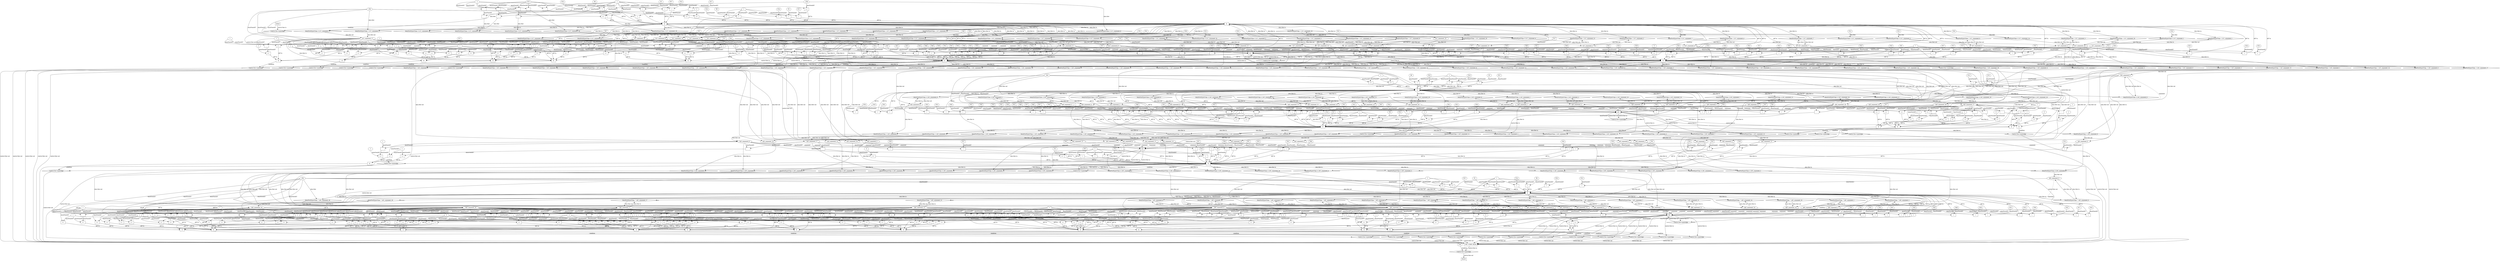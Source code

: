 digraph dag {
"CHC_COMP_FALSE" [label="CHC_COMP_FALSE" nodeName="CHC_COMP_FALSE" class=cfn  shape="rect"];
"h11" [label="h11" nodeName="h11" class=cfn  shape="rect"];
"h42" [label="h42" nodeName="h42" class=cfn  shape="rect"];
"h45" [label="h45" nodeName="h45" class=cfn  shape="rect"];
"h82" [label="h82" nodeName="h82" class=cfn  shape="rect"];
FALSE [label="FALSE" nodeName=FALSE class=cfn  shape="rect"];
Initial [label="Initial" nodeName=Initial class=cfn  shape="rect"];
ControlFowHyperEdge_0 [label="Control flow hyperedge" nodeName=ControlFowHyperEdge_0 class=controlFlowHyperEdge shape="diamond"];
"Initial" -> ControlFowHyperEdge_0 [label="control flow in"]
ControlFowHyperEdge_0 -> "h11" [label="control flow out"]
ControlFowHyperEdge_1 [label="Control flow hyperedge" nodeName=ControlFowHyperEdge_1 class=controlFlowHyperEdge shape="diamond"];
"h11" -> ControlFowHyperEdge_1 [label="control flow in"]
ControlFowHyperEdge_1 -> "h11" [label="control flow out"]
ControlFowHyperEdge_2 [label="Control flow hyperedge" nodeName=ControlFowHyperEdge_2 class=controlFlowHyperEdge shape="diamond"];
"h11" -> ControlFowHyperEdge_2 [label="control flow in"]
ControlFowHyperEdge_2 -> "h42" [label="control flow out"]
ControlFowHyperEdge_3 [label="Control flow hyperedge" nodeName=ControlFowHyperEdge_3 class=controlFlowHyperEdge shape="diamond"];
"h11" -> ControlFowHyperEdge_3 [label="control flow in"]
ControlFowHyperEdge_3 -> "h45" [label="control flow out"]
ControlFowHyperEdge_4 [label="Control flow hyperedge" nodeName=ControlFowHyperEdge_4 class=controlFlowHyperEdge shape="diamond"];
"h45" -> ControlFowHyperEdge_4 [label="control flow in"]
ControlFowHyperEdge_4 -> "h45" [label="control flow out"]
ControlFowHyperEdge_5 [label="Control flow hyperedge" nodeName=ControlFowHyperEdge_5 class=controlFlowHyperEdge shape="diamond"];
"h45" -> ControlFowHyperEdge_5 [label="control flow in"]
ControlFowHyperEdge_5 -> "h42" [label="control flow out"]
ControlFowHyperEdge_6 [label="Control flow hyperedge" nodeName=ControlFowHyperEdge_6 class=controlFlowHyperEdge shape="diamond"];
"h42" -> ControlFowHyperEdge_6 [label="control flow in"]
ControlFowHyperEdge_6 -> "h82" [label="control flow out"]
ControlFowHyperEdge_7 [label="Control flow hyperedge" nodeName=ControlFowHyperEdge_7 class=controlFlowHyperEdge shape="diamond"];
"h82" -> ControlFowHyperEdge_7 [label="control flow in"]
ControlFowHyperEdge_7 -> "h82" [label="control flow out"]
ControlFowHyperEdge_8 [label="Control flow hyperedge" nodeName=ControlFowHyperEdge_8 class=controlFlowHyperEdge shape="diamond"];
"h11" -> ControlFowHyperEdge_8 [label="control flow in"]
ControlFowHyperEdge_8 -> "CHC_COMP_FALSE" [label="control flow out"]
ControlFowHyperEdge_9 [label="Control flow hyperedge" nodeName=ControlFowHyperEdge_9 class=controlFlowHyperEdge shape="diamond"];
"h11" -> ControlFowHyperEdge_9 [label="control flow in"]
ControlFowHyperEdge_9 -> "CHC_COMP_FALSE" [label="control flow out"]
ControlFowHyperEdge_10 [label="Control flow hyperedge" nodeName=ControlFowHyperEdge_10 class=controlFlowHyperEdge shape="diamond"];
"h11" -> ControlFowHyperEdge_10 [label="control flow in"]
ControlFowHyperEdge_10 -> "CHC_COMP_FALSE" [label="control flow out"]
ControlFowHyperEdge_11 [label="Control flow hyperedge" nodeName=ControlFowHyperEdge_11 class=controlFlowHyperEdge shape="diamond"];
"h11" -> ControlFowHyperEdge_11 [label="control flow in"]
ControlFowHyperEdge_11 -> "CHC_COMP_FALSE" [label="control flow out"]
ControlFowHyperEdge_12 [label="Control flow hyperedge" nodeName=ControlFowHyperEdge_12 class=controlFlowHyperEdge shape="diamond"];
"h11" -> ControlFowHyperEdge_12 [label="control flow in"]
ControlFowHyperEdge_12 -> "CHC_COMP_FALSE" [label="control flow out"]
ControlFowHyperEdge_13 [label="Control flow hyperedge" nodeName=ControlFowHyperEdge_13 class=controlFlowHyperEdge shape="diamond"];
"h11" -> ControlFowHyperEdge_13 [label="control flow in"]
ControlFowHyperEdge_13 -> "CHC_COMP_FALSE" [label="control flow out"]
ControlFowHyperEdge_14 [label="Control flow hyperedge" nodeName=ControlFowHyperEdge_14 class=controlFlowHyperEdge shape="diamond"];
"h45" -> ControlFowHyperEdge_14 [label="control flow in"]
ControlFowHyperEdge_14 -> "CHC_COMP_FALSE" [label="control flow out"]
ControlFowHyperEdge_15 [label="Control flow hyperedge" nodeName=ControlFowHyperEdge_15 class=controlFlowHyperEdge shape="diamond"];
"h45" -> ControlFowHyperEdge_15 [label="control flow in"]
ControlFowHyperEdge_15 -> "CHC_COMP_FALSE" [label="control flow out"]
ControlFowHyperEdge_16 [label="Control flow hyperedge" nodeName=ControlFowHyperEdge_16 class=controlFlowHyperEdge shape="diamond"];
"h45" -> ControlFowHyperEdge_16 [label="control flow in"]
ControlFowHyperEdge_16 -> "CHC_COMP_FALSE" [label="control flow out"]
ControlFowHyperEdge_17 [label="Control flow hyperedge" nodeName=ControlFowHyperEdge_17 class=controlFlowHyperEdge shape="diamond"];
"h45" -> ControlFowHyperEdge_17 [label="control flow in"]
ControlFowHyperEdge_17 -> "CHC_COMP_FALSE" [label="control flow out"]
ControlFowHyperEdge_18 [label="Control flow hyperedge" nodeName=ControlFowHyperEdge_18 class=controlFlowHyperEdge shape="diamond"];
"h42" -> ControlFowHyperEdge_18 [label="control flow in"]
ControlFowHyperEdge_18 -> "CHC_COMP_FALSE" [label="control flow out"]
ControlFowHyperEdge_19 [label="Control flow hyperedge" nodeName=ControlFowHyperEdge_19 class=controlFlowHyperEdge shape="diamond"];
"h42" -> ControlFowHyperEdge_19 [label="control flow in"]
ControlFowHyperEdge_19 -> "CHC_COMP_FALSE" [label="control flow out"]
ControlFowHyperEdge_20 [label="Control flow hyperedge" nodeName=ControlFowHyperEdge_20 class=controlFlowHyperEdge shape="diamond"];
"h82" -> ControlFowHyperEdge_20 [label="control flow in"]
ControlFowHyperEdge_20 -> "CHC_COMP_FALSE" [label="control flow out"]
ControlFowHyperEdge_21 [label="Control flow hyperedge" nodeName=ControlFowHyperEdge_21 class=controlFlowHyperEdge shape="diamond"];
"h82" -> ControlFowHyperEdge_21 [label="control flow in"]
ControlFowHyperEdge_21 -> "CHC_COMP_FALSE" [label="control flow out"]
ControlFowHyperEdge_22 [label="Control flow hyperedge" nodeName=ControlFowHyperEdge_22 class=controlFlowHyperEdge shape="diamond"];
"h82" -> ControlFowHyperEdge_22 [label="control flow in"]
ControlFowHyperEdge_22 -> "CHC_COMP_FALSE" [label="control flow out"]
ControlFowHyperEdge_23 [label="Control flow hyperedge" nodeName=ControlFowHyperEdge_23 class=controlFlowHyperEdge shape="diamond"];
"h82" -> ControlFowHyperEdge_23 [label="control flow in"]
ControlFowHyperEdge_23 -> "CHC_COMP_FALSE" [label="control flow out"]
ControlFowHyperEdge_24 [label="Control flow hyperedge" nodeName=ControlFowHyperEdge_24 class=controlFlowHyperEdge shape="diamond"];
"h82" -> ControlFowHyperEdge_24 [label="control flow in"]
ControlFowHyperEdge_24 -> "CHC_COMP_FALSE" [label="control flow out"]
ControlFowHyperEdge_25 [label="Control flow hyperedge" nodeName=ControlFowHyperEdge_25 class=controlFlowHyperEdge shape="diamond"];
"h82" -> ControlFowHyperEdge_25 [label="control flow in"]
ControlFowHyperEdge_25 -> "CHC_COMP_FALSE" [label="control flow out"]
ControlFowHyperEdge_26 [label="Control flow hyperedge" nodeName=ControlFowHyperEdge_26 class=controlFlowHyperEdge shape="diamond"];
"h82" -> ControlFowHyperEdge_26 [label="control flow in"]
ControlFowHyperEdge_26 -> "CHC_COMP_FALSE" [label="control flow out"]
ControlFowHyperEdge_27 [label="Control flow hyperedge" nodeName=ControlFowHyperEdge_27 class=controlFlowHyperEdge shape="diamond"];
"h82" -> ControlFowHyperEdge_27 [label="control flow in"]
ControlFowHyperEdge_27 -> "CHC_COMP_FALSE" [label="control flow out"]
ControlFowHyperEdge_28 [label="Control flow hyperedge" nodeName=ControlFowHyperEdge_28 class=controlFlowHyperEdge shape="diamond"];
"h82" -> ControlFowHyperEdge_28 [label="control flow in"]
ControlFowHyperEdge_28 -> "CHC_COMP_FALSE" [label="control flow out"]
ControlFowHyperEdge_29 [label="Control flow hyperedge" nodeName=ControlFowHyperEdge_29 class=controlFlowHyperEdge shape="diamond"];
"h82" -> ControlFowHyperEdge_29 [label="control flow in"]
ControlFowHyperEdge_29 -> "CHC_COMP_FALSE" [label="control flow out"]
ControlFowHyperEdge_30 [label="Control flow hyperedge" nodeName=ControlFowHyperEdge_30 class=controlFlowHyperEdge shape="diamond"];
"h82" -> ControlFowHyperEdge_30 [label="control flow in"]
ControlFowHyperEdge_30 -> "CHC_COMP_FALSE" [label="control flow out"]
ControlFowHyperEdge_31 [label="Control flow hyperedge" nodeName=ControlFowHyperEdge_31 class=controlFlowHyperEdge shape="diamond"];
"h82" -> ControlFowHyperEdge_31 [label="control flow in"]
ControlFowHyperEdge_31 -> "CHC_COMP_FALSE" [label="control flow out"]
ControlFowHyperEdge_32 [label="Control flow hyperedge" nodeName=ControlFowHyperEdge_32 class=controlFlowHyperEdge shape="diamond"];
"CHC_COMP_FALSE" -> ControlFowHyperEdge_32 [label="control flow in"]
ControlFowHyperEdge_32 -> "FALSE" [label="control flow out"]
"h11_argument_0" [label="h11_argument_0" nodeName=argument0 class=argument  head="h11" shape="oval"];
"h11_argument_0" -> "h11"[label="argument" style="dashed"]
"h11_argument_1" [label="h11_argument_1" nodeName=argument1 class=argument  head="h11" shape="oval"];
"h11_argument_1" -> "h11"[label="argument" style="dashed"]
"h11_argument_2" [label="h11_argument_2" nodeName=argument2 class=argument  head="h11" shape="oval"];
"h11_argument_2" -> "h11"[label="argument" style="dashed"]
"h11_argument_3" [label="h11_argument_3" nodeName=argument3 class=argument  head="h11" shape="oval"];
"h11_argument_3" -> "h11"[label="argument" style="dashed"]
"h11_argument_4" [label="h11_argument_4" nodeName=argument4 class=argument  head="h11" shape="oval"];
"h11_argument_4" -> "h11"[label="argument" style="dashed"]
"h11_argument_5" [label="h11_argument_5" nodeName=argument5 class=argument  head="h11" shape="oval"];
"h11_argument_5" -> "h11"[label="argument" style="dashed"]
"h11_argument_6" [label="h11_argument_6" nodeName=argument6 class=argument  head="h11" shape="oval"];
"h11_argument_6" -> "h11"[label="argument" style="dashed"]
"h11_argument_7" [label="h11_argument_7" nodeName=argument7 class=argument  head="h11" shape="oval"];
"h11_argument_7" -> "h11"[label="argument" style="dashed"]
"h11_argument_8" [label="h11_argument_8" nodeName=argument8 class=argument  head="h11" shape="oval"];
"h11_argument_8" -> "h11"[label="argument" style="dashed"]
"h11_argument_9" [label="h11_argument_9" nodeName=argument9 class=argument  head="h11" shape="oval"];
"h11_argument_9" -> "h11"[label="argument" style="dashed"]
"h11_argument_10" [label="h11_argument_10" nodeName=argument10 class=argument  head="h11" shape="oval"];
"h11_argument_10" -> "h11"[label="argument" style="dashed"]
"h11_argument_11" [label="h11_argument_11" nodeName=argument11 class=argument  head="h11" shape="oval"];
"h11_argument_11" -> "h11"[label="argument" style="dashed"]
"h11_argument_12" [label="h11_argument_12" nodeName=argument12 class=argument  head="h11" shape="oval"];
"h11_argument_12" -> "h11"[label="argument" style="dashed"]
"h11_argument_13" [label="h11_argument_13" nodeName=argument13 class=argument  head="h11" shape="oval"];
"h11_argument_13" -> "h11"[label="argument" style="dashed"]
"h11_argument_14" [label="h11_argument_14" nodeName=argument14 class=argument  head="h11" shape="oval"];
"h11_argument_14" -> "h11"[label="argument" style="dashed"]
"h11_argument_15" [label="h11_argument_15" nodeName=argument15 class=argument  head="h11" shape="oval"];
"h11_argument_15" -> "h11"[label="argument" style="dashed"]
"h11_argument_16" [label="h11_argument_16" nodeName=argument16 class=argument  head="h11" shape="oval"];
"h11_argument_16" -> "h11"[label="argument" style="dashed"]
"h11_argument_17" [label="h11_argument_17" nodeName=argument17 class=argument  head="h11" shape="oval"];
"h11_argument_17" -> "h11"[label="argument" style="dashed"]
"h11_argument_18" [label="h11_argument_18" nodeName=argument18 class=argument  head="h11" shape="oval"];
"h11_argument_18" -> "h11"[label="argument" style="dashed"]
"h11_argument_19" [label="h11_argument_19" nodeName=argument19 class=argument  head="h11" shape="oval"];
"h11_argument_19" -> "h11"[label="argument" style="dashed"]
"h11_argument_20" [label="h11_argument_20" nodeName=argument20 class=argument  head="h11" shape="oval"];
"h11_argument_20" -> "h11"[label="argument" style="dashed"]
"h11_argument_21" [label="h11_argument_21" nodeName=argument21 class=argument  head="h11" shape="oval"];
"h11_argument_21" -> "h11"[label="argument" style="dashed"]
"h42_argument_0" [label="h42_argument_0" nodeName=argument0 class=argument  head="h42" shape="oval"];
"h42_argument_0" -> "h42"[label="argument" style="dashed"]
"h42_argument_1" [label="h42_argument_1" nodeName=argument1 class=argument  head="h42" shape="oval"];
"h42_argument_1" -> "h42"[label="argument" style="dashed"]
"h42_argument_2" [label="h42_argument_2" nodeName=argument2 class=argument  head="h42" shape="oval"];
"h42_argument_2" -> "h42"[label="argument" style="dashed"]
"h42_argument_3" [label="h42_argument_3" nodeName=argument3 class=argument  head="h42" shape="oval"];
"h42_argument_3" -> "h42"[label="argument" style="dashed"]
"h42_argument_4" [label="h42_argument_4" nodeName=argument4 class=argument  head="h42" shape="oval"];
"h42_argument_4" -> "h42"[label="argument" style="dashed"]
"h42_argument_5" [label="h42_argument_5" nodeName=argument5 class=argument  head="h42" shape="oval"];
"h42_argument_5" -> "h42"[label="argument" style="dashed"]
"h42_argument_6" [label="h42_argument_6" nodeName=argument6 class=argument  head="h42" shape="oval"];
"h42_argument_6" -> "h42"[label="argument" style="dashed"]
"h42_argument_7" [label="h42_argument_7" nodeName=argument7 class=argument  head="h42" shape="oval"];
"h42_argument_7" -> "h42"[label="argument" style="dashed"]
"h42_argument_8" [label="h42_argument_8" nodeName=argument8 class=argument  head="h42" shape="oval"];
"h42_argument_8" -> "h42"[label="argument" style="dashed"]
"h42_argument_9" [label="h42_argument_9" nodeName=argument9 class=argument  head="h42" shape="oval"];
"h42_argument_9" -> "h42"[label="argument" style="dashed"]
"h42_argument_10" [label="h42_argument_10" nodeName=argument10 class=argument  head="h42" shape="oval"];
"h42_argument_10" -> "h42"[label="argument" style="dashed"]
"h42_argument_11" [label="h42_argument_11" nodeName=argument11 class=argument  head="h42" shape="oval"];
"h42_argument_11" -> "h42"[label="argument" style="dashed"]
"h42_argument_12" [label="h42_argument_12" nodeName=argument12 class=argument  head="h42" shape="oval"];
"h42_argument_12" -> "h42"[label="argument" style="dashed"]
"h42_argument_13" [label="h42_argument_13" nodeName=argument13 class=argument  head="h42" shape="oval"];
"h42_argument_13" -> "h42"[label="argument" style="dashed"]
"h42_argument_14" [label="h42_argument_14" nodeName=argument14 class=argument  head="h42" shape="oval"];
"h42_argument_14" -> "h42"[label="argument" style="dashed"]
"h42_argument_15" [label="h42_argument_15" nodeName=argument15 class=argument  head="h42" shape="oval"];
"h42_argument_15" -> "h42"[label="argument" style="dashed"]
"h42_argument_16" [label="h42_argument_16" nodeName=argument16 class=argument  head="h42" shape="oval"];
"h42_argument_16" -> "h42"[label="argument" style="dashed"]
"h42_argument_17" [label="h42_argument_17" nodeName=argument17 class=argument  head="h42" shape="oval"];
"h42_argument_17" -> "h42"[label="argument" style="dashed"]
"h42_argument_18" [label="h42_argument_18" nodeName=argument18 class=argument  head="h42" shape="oval"];
"h42_argument_18" -> "h42"[label="argument" style="dashed"]
"h45_argument_0" [label="h45_argument_0" nodeName=argument0 class=argument  head="h45" shape="oval"];
"h45_argument_0" -> "h45"[label="argument" style="dashed"]
"h45_argument_1" [label="h45_argument_1" nodeName=argument1 class=argument  head="h45" shape="oval"];
"h45_argument_1" -> "h45"[label="argument" style="dashed"]
"h45_argument_2" [label="h45_argument_2" nodeName=argument2 class=argument  head="h45" shape="oval"];
"h45_argument_2" -> "h45"[label="argument" style="dashed"]
"h45_argument_3" [label="h45_argument_3" nodeName=argument3 class=argument  head="h45" shape="oval"];
"h45_argument_3" -> "h45"[label="argument" style="dashed"]
"h45_argument_4" [label="h45_argument_4" nodeName=argument4 class=argument  head="h45" shape="oval"];
"h45_argument_4" -> "h45"[label="argument" style="dashed"]
"h45_argument_5" [label="h45_argument_5" nodeName=argument5 class=argument  head="h45" shape="oval"];
"h45_argument_5" -> "h45"[label="argument" style="dashed"]
"h45_argument_6" [label="h45_argument_6" nodeName=argument6 class=argument  head="h45" shape="oval"];
"h45_argument_6" -> "h45"[label="argument" style="dashed"]
"h45_argument_7" [label="h45_argument_7" nodeName=argument7 class=argument  head="h45" shape="oval"];
"h45_argument_7" -> "h45"[label="argument" style="dashed"]
"h45_argument_8" [label="h45_argument_8" nodeName=argument8 class=argument  head="h45" shape="oval"];
"h45_argument_8" -> "h45"[label="argument" style="dashed"]
"h45_argument_9" [label="h45_argument_9" nodeName=argument9 class=argument  head="h45" shape="oval"];
"h45_argument_9" -> "h45"[label="argument" style="dashed"]
"h45_argument_10" [label="h45_argument_10" nodeName=argument10 class=argument  head="h45" shape="oval"];
"h45_argument_10" -> "h45"[label="argument" style="dashed"]
"h45_argument_11" [label="h45_argument_11" nodeName=argument11 class=argument  head="h45" shape="oval"];
"h45_argument_11" -> "h45"[label="argument" style="dashed"]
"h45_argument_12" [label="h45_argument_12" nodeName=argument12 class=argument  head="h45" shape="oval"];
"h45_argument_12" -> "h45"[label="argument" style="dashed"]
"h45_argument_13" [label="h45_argument_13" nodeName=argument13 class=argument  head="h45" shape="oval"];
"h45_argument_13" -> "h45"[label="argument" style="dashed"]
"h45_argument_14" [label="h45_argument_14" nodeName=argument14 class=argument  head="h45" shape="oval"];
"h45_argument_14" -> "h45"[label="argument" style="dashed"]
"h45_argument_15" [label="h45_argument_15" nodeName=argument15 class=argument  head="h45" shape="oval"];
"h45_argument_15" -> "h45"[label="argument" style="dashed"]
"h45_argument_16" [label="h45_argument_16" nodeName=argument16 class=argument  head="h45" shape="oval"];
"h45_argument_16" -> "h45"[label="argument" style="dashed"]
"h45_argument_17" [label="h45_argument_17" nodeName=argument17 class=argument  head="h45" shape="oval"];
"h45_argument_17" -> "h45"[label="argument" style="dashed"]
"h45_argument_18" [label="h45_argument_18" nodeName=argument18 class=argument  head="h45" shape="oval"];
"h45_argument_18" -> "h45"[label="argument" style="dashed"]
"h45_argument_19" [label="h45_argument_19" nodeName=argument19 class=argument  head="h45" shape="oval"];
"h45_argument_19" -> "h45"[label="argument" style="dashed"]
"h45_argument_20" [label="h45_argument_20" nodeName=argument20 class=argument  head="h45" shape="oval"];
"h45_argument_20" -> "h45"[label="argument" style="dashed"]
"h45_argument_21" [label="h45_argument_21" nodeName=argument21 class=argument  head="h45" shape="oval"];
"h45_argument_21" -> "h45"[label="argument" style="dashed"]
"h82_argument_0" [label="h82_argument_0" nodeName=argument0 class=argument  head="h82" shape="oval"];
"h82_argument_0" -> "h82"[label="argument" style="dashed"]
"h82_argument_1" [label="h82_argument_1" nodeName=argument1 class=argument  head="h82" shape="oval"];
"h82_argument_1" -> "h82"[label="argument" style="dashed"]
"h82_argument_2" [label="h82_argument_2" nodeName=argument2 class=argument  head="h82" shape="oval"];
"h82_argument_2" -> "h82"[label="argument" style="dashed"]
"h82_argument_3" [label="h82_argument_3" nodeName=argument3 class=argument  head="h82" shape="oval"];
"h82_argument_3" -> "h82"[label="argument" style="dashed"]
"h82_argument_4" [label="h82_argument_4" nodeName=argument4 class=argument  head="h82" shape="oval"];
"h82_argument_4" -> "h82"[label="argument" style="dashed"]
"h82_argument_5" [label="h82_argument_5" nodeName=argument5 class=argument  head="h82" shape="oval"];
"h82_argument_5" -> "h82"[label="argument" style="dashed"]
"h82_argument_6" [label="h82_argument_6" nodeName=argument6 class=argument  head="h82" shape="oval"];
"h82_argument_6" -> "h82"[label="argument" style="dashed"]
"h82_argument_7" [label="h82_argument_7" nodeName=argument7 class=argument  head="h82" shape="oval"];
"h82_argument_7" -> "h82"[label="argument" style="dashed"]
"h82_argument_8" [label="h82_argument_8" nodeName=argument8 class=argument  head="h82" shape="oval"];
"h82_argument_8" -> "h82"[label="argument" style="dashed"]
"h82_argument_9" [label="h82_argument_9" nodeName=argument9 class=argument  head="h82" shape="oval"];
"h82_argument_9" -> "h82"[label="argument" style="dashed"]
"h82_argument_10" [label="h82_argument_10" nodeName=argument10 class=argument  head="h82" shape="oval"];
"h82_argument_10" -> "h82"[label="argument" style="dashed"]
"h82_argument_11" [label="h82_argument_11" nodeName=argument11 class=argument  head="h82" shape="oval"];
"h82_argument_11" -> "h82"[label="argument" style="dashed"]
"h82_argument_12" [label="h82_argument_12" nodeName=argument12 class=argument  head="h82" shape="oval"];
"h82_argument_12" -> "h82"[label="argument" style="dashed"]
"h82_argument_13" [label="h82_argument_13" nodeName=argument13 class=argument  head="h82" shape="oval"];
"h82_argument_13" -> "h82"[label="argument" style="dashed"]
"h82_argument_14" [label="h82_argument_14" nodeName=argument14 class=argument  head="h82" shape="oval"];
"h82_argument_14" -> "h82"[label="argument" style="dashed"]
"h82_argument_15" [label="h82_argument_15" nodeName=argument15 class=argument  head="h82" shape="oval"];
"h82_argument_15" -> "h82"[label="argument" style="dashed"]
"h82_argument_16" [label="h82_argument_16" nodeName=argument16 class=argument  head="h82" shape="oval"];
"h82_argument_16" -> "h82"[label="argument" style="dashed"]
"h82_argument_17" [label="h82_argument_17" nodeName=argument17 class=argument  head="h82" shape="oval"];
"h82_argument_17" -> "h82"[label="argument" style="dashed"]
"h82_argument_18" [label="h82_argument_18" nodeName=argument18 class=argument  head="h82" shape="oval"];
"h82_argument_18" -> "h82"[label="argument" style="dashed"]
"h82_argument_19" [label="h82_argument_19" nodeName=argument19 class=argument  head="h82" shape="oval"];
"h82_argument_19" -> "h82"[label="argument" style="dashed"]

"xxxh11___Initial_0xxx_and" [label="&" nodeName="xxxh11___Initial_0xxx_and" class=Operator shape="rect"];
"xxxh11___Initial_0xxxguard_0_node_0" [label="=" nodeName="xxxh11___Initial_0xxxguard_0_node_0" class=Operator  shape="rect"];
"xxxh11___Initial_0xxxguard_0_node_1" [label="P14" nodeName="xxxh11___Initial_0xxxguard_0_node_1" class=Constant ];
"xxxh11___Initial_0xxxguard_0_node_1" -> "xxxh11___Initial_0xxxguard_0_node_0"[label="dataFlowAST"]
"xxxh11___Initial_0xxxdataFlow3_node_4" -> "xxxh11___Initial_0xxxguard_0_node_0"[label="dataFlowAST"]

"xxxh11___Initial_0xxxguard_0_node_0" -> "xxxh11___Initial_0xxx_and" [label="AST &"];
"xxxh11___Initial_0xxxguard7_node_0" [label="=" nodeName="xxxh11___Initial_0xxxguard7_node_0" class=Operator  shape="rect"];
"xxxh11___Initial_0xxxguard7_node_1" [label="P53" nodeName="xxxh11___Initial_0xxxguard7_node_1" class=Constant ];
"xxxh11___Initial_0xxxguard7_node_1" -> "xxxh11___Initial_0xxxguard7_node_0"[label="dataFlowAST"]
"xxxh11___Initial_0xxxdataFlow3_node_4" -> "xxxh11___Initial_0xxxguard7_node_0"[label="dataFlowAST"]

"xxxh11___Initial_0xxxguard7_node_0" -> "xxxh11___Initial_0xxx_and" [label="AST &"];
"xxxh11___Initial_0xxxguard1_node_0" [label="=" nodeName="xxxh11___Initial_0xxxguard1_node_0" class=Operator  shape="rect"];
"xxxh11___Initial_0xxxguard1_node_1" [label="P2" nodeName="xxxh11___Initial_0xxxguard1_node_1" class=Constant ];
"xxxh11___Initial_0xxxguard1_node_1" -> "xxxh11___Initial_0xxxguard1_node_0"[label="dataFlowAST"]
"xxxh11___Initial_0xxxdataFlow3_node_4" -> "xxxh11___Initial_0xxxguard1_node_0"[label="dataFlowAST"]

"xxxh11___Initial_0xxxguard1_node_0" -> "xxxh11___Initial_0xxx_and" [label="AST &"];
"xxxh11___Initial_0xxxguard2_node_0" [label="=" nodeName="xxxh11___Initial_0xxxguard2_node_0" class=Operator  shape="rect"];
"xxxh11___Initial_0xxxguard2_node_1" [label="P57" nodeName="xxxh11___Initial_0xxxguard2_node_1" class=Constant ];
"xxxh11___Initial_0xxxguard2_node_1" -> "xxxh11___Initial_0xxxguard2_node_0"[label="dataFlowAST"]
"xxxh11___Initial_0xxxdataFlow3_node_4" -> "xxxh11___Initial_0xxxguard2_node_0"[label="dataFlowAST"]

"xxxh11___Initial_0xxxguard2_node_0" -> "xxxh11___Initial_0xxx_and" [label="AST &"];
"xxxh11___Initial_0xxxguard6_node_0" [label="=" nodeName="xxxh11___Initial_0xxxguard6_node_0" class=Operator  shape="rect"];
"xxxh11___Initial_0xxxguard6_node_1" [label="P8" nodeName="xxxh11___Initial_0xxxguard6_node_1" class=Constant ];
"xxxh11___Initial_0xxxguard6_node_1" -> "xxxh11___Initial_0xxxguard6_node_0"[label="dataFlowAST"]
"xxxh11___Initial_0xxxdataFlow3_node_4" -> "xxxh11___Initial_0xxxguard6_node_0"[label="dataFlowAST"]

"xxxh11___Initial_0xxxguard6_node_0" -> "xxxh11___Initial_0xxx_and" [label="AST &"];
"xxxh11___Initial_0xxxguard4_node_0" [label="=" nodeName="xxxh11___Initial_0xxxguard4_node_0" class=Operator  shape="rect"];
"xxxh11___Initial_0xxxguard4_node_1" [label="-" nodeName="xxxh11___Initial_0xxxguard4_node_1" class= Operator shape="rect"];
"xxxh11___Initial_0xxxguard4_node_2" [label="P17" nodeName="xxxh11___Initial_0xxxguard4_node_2" class=Constant ];
"xxxh11___Initial_0xxxguard4_node_1" -> "xxxh11___Initial_0xxxguard4_node_0"[label="dataFlowAST"]
"xxxh11___Initial_0xxxdataFlow3_node_2" -> "xxxh11___Initial_0xxxguard4_node_0"[label="dataFlowAST"]
"xxxh11___Initial_0xxxguard4_node_2" -> "xxxh11___Initial_0xxxguard4_node_1"[label="dataFlowAST"]
"xxxh11___Initial_0xxxdataFlow3_node_4" -> "xxxh11___Initial_0xxxguard4_node_1"[label="dataFlowAST"]

"xxxh11___Initial_0xxxguard4_node_0" -> "xxxh11___Initial_0xxx_and" [label="AST &"];
"xxxh11___Initial_0xxxguard3_node_0" [label=">=" nodeName="xxxh11___Initial_0xxxguard3_node_0" class=Operator  shape="rect"];
"xxxh11___Initial_0xxxguard3_node_1" [label="-" nodeName="xxxh11___Initial_0xxxguard3_node_1" class= Operator shape="rect"];
"xxxh11___Initial_0xxxguard3_node_1" -> "xxxh11___Initial_0xxxguard3_node_0"[label="dataFlowAST"]
"xxxh11___Initial_0xxxdataFlow3_node_3" -> "xxxh11___Initial_0xxxguard3_node_0"[label="dataFlowAST"]
"xxxh11___Initial_0xxxdataFlow3_node_2" -> "xxxh11___Initial_0xxxguard3_node_1"[label="dataFlowAST"]
"xxxh11___Initial_0xxxdataFlow14_node_0" -> "xxxh11___Initial_0xxxguard3_node_1"[label="dataFlowAST"]

"xxxh11___Initial_0xxxguard3_node_0" -> "xxxh11___Initial_0xxx_and" [label="AST &"];
"xxxh11___Initial_0xxxguard5_node_0" [label=">=" nodeName="xxxh11___Initial_0xxxguard5_node_0" class=Operator  shape="rect"];
"xxxh11___Initial_0xxxdataFlow14_node_0" -> "xxxh11___Initial_0xxxguard5_node_0"[label="dataFlowAST"]
"xxxh11___Initial_0xxxdataFlow3_node_4" -> "xxxh11___Initial_0xxxguard5_node_0"[label="dataFlowAST"]

"xxxh11___Initial_0xxxguard5_node_0" -> "xxxh11___Initial_0xxx_and" [label="AST &"];
"xxxh11___Initial_0xxx_and" -> "ControlFowHyperEdge_0" [label="condition"];
"xxxh11___Initial_0xxxdataFlow_0_node_0" [label="P37" nodeName="xxxh11___Initial_0xxxdataFlow_0_node_0" class=Constant ];

"xxxh11___Initial_0xxxdataFlow_0_node_0" -> "DataFowHyperEdge_0_h11_argument_9" [label="data flow"];
"xxxh11___Initial_0xxxdataFlow1_node_0" [label="P31" nodeName="xxxh11___Initial_0xxxdataFlow1_node_0" class=Constant ];

"xxxh11___Initial_0xxxdataFlow1_node_0" -> "DataFowHyperEdge_0_h11_argument_6" [label="data flow"];
"xxxh11___Initial_0xxxdataFlow2_node_0" [label="P20" nodeName="xxxh11___Initial_0xxxdataFlow2_node_0" class=Constant ];

"xxxh11___Initial_0xxxdataFlow2_node_0" -> "DataFowHyperEdge_0_h11_argument_14" [label="data flow"];
"xxxh11___Initial_0xxxdataFlow3_node_0" [label="-" nodeName="xxxh11___Initial_0xxxdataFlow3_node_0" class= Operator shape="rect"];
"xxxh11___Initial_0xxxdataFlow3_node_1" [label="-" nodeName="xxxh11___Initial_0xxxdataFlow3_node_1" class= Operator shape="rect"];
"xxxh11___Initial_0xxxdataFlow3_node_2" [label="P15" nodeName="xxxh11___Initial_0xxxdataFlow3_node_2" class=Constant ];
"xxxh11___Initial_0xxxdataFlow3_node_3" [label="-1" nodeName="xxxh11___Initial_0xxxdataFlow3_node_3" class=Literal ];
"xxxh11___Initial_0xxxdataFlow3_node_4" [label="1" nodeName="xxxh11___Initial_0xxxdataFlow3_node_4" class=Literal ];
"xxxh11___Initial_0xxxdataFlow3_node_1" -> "xxxh11___Initial_0xxxdataFlow3_node_0"[label="dataFlowAST"]
"xxxh11___Initial_0xxxdataFlow3_node_4" -> "xxxh11___Initial_0xxxdataFlow3_node_0"[label="dataFlowAST"]
"xxxh11___Initial_0xxxdataFlow3_node_2" -> "xxxh11___Initial_0xxxdataFlow3_node_1"[label="dataFlowAST"]
"xxxh11___Initial_0xxxdataFlow3_node_3" -> "xxxh11___Initial_0xxxdataFlow3_node_1"[label="dataFlowAST"]

"xxxh11___Initial_0xxxdataFlow3_node_0" -> "DataFowHyperEdge_0_h11_argument_21" [label="data flow"];
"xxxh11___Initial_0xxxdataFlow4_node_0" [label="P39" nodeName="xxxh11___Initial_0xxxdataFlow4_node_0" class=Constant ];

"xxxh11___Initial_0xxxdataFlow4_node_0" -> "DataFowHyperEdge_0_h11_argument_10" [label="data flow"];
"xxxh11___Initial_0xxxdataFlow5_node_0" [label="P19" nodeName="xxxh11___Initial_0xxxdataFlow5_node_0" class=Constant ];

"xxxh11___Initial_0xxxdataFlow5_node_0" -> "DataFowHyperEdge_0_h11_argument_2" [label="data flow"];
"xxxh11___Initial_0xxxdataFlow6_node_0" [label="P29" nodeName="xxxh11___Initial_0xxxdataFlow6_node_0" class=Constant ];

"xxxh11___Initial_0xxxdataFlow6_node_0" -> "DataFowHyperEdge_0_h11_argument_5" [label="data flow"];
"xxxh11___Initial_0xxxdataFlow7_node_0" [label="P51" nodeName="xxxh11___Initial_0xxxdataFlow7_node_0" class=Constant ];

"xxxh11___Initial_0xxxdataFlow7_node_0" -> "DataFowHyperEdge_0_h11_argument_13" [label="data flow"];
"xxxh11___Initial_0xxxdataFlow8_node_0" [label="-" nodeName="xxxh11___Initial_0xxxdataFlow8_node_0" class= Operator shape="rect"];
"xxxh11___Initial_0xxxdataFlow3_node_2" -> "xxxh11___Initial_0xxxdataFlow8_node_0"[label="dataFlowAST"]
"xxxh11___Initial_0xxxdataFlow3_node_3" -> "xxxh11___Initial_0xxxdataFlow8_node_0"[label="dataFlowAST"]

"xxxh11___Initial_0xxxdataFlow8_node_0" -> "DataFowHyperEdge_0_h11_argument_20" [label="data flow"];
"xxxh11___Initial_0xxxdataFlow9_node_0" [label="P22" nodeName="xxxh11___Initial_0xxxdataFlow9_node_0" class=Constant ];

"xxxh11___Initial_0xxxdataFlow9_node_0" -> "DataFowHyperEdge_0_h11_argument_3" [label="data flow"];
"xxxh11___Initial_0xxxdataFlow10_node_0" [label="P13" nodeName="xxxh11___Initial_0xxxdataFlow10_node_0" class=Constant ];

"xxxh11___Initial_0xxxdataFlow10_node_0" -> "DataFowHyperEdge_0_h11_argument_0" [label="data flow"];

"xxxh11___Initial_0xxxdataFlow3_node_4" -> "DataFowHyperEdge_0_h11_argument_17" [label="data flow"];
"xxxh11___Initial_0xxxdataFlow12_node_0" [label="P49" nodeName="xxxh11___Initial_0xxxdataFlow12_node_0" class=Constant ];

"xxxh11___Initial_0xxxdataFlow12_node_0" -> "DataFowHyperEdge_0_h11_argument_12" [label="data flow"];
"xxxh11___Initial_0xxxdataFlow13_node_0" [label="-" nodeName="xxxh11___Initial_0xxxdataFlow13_node_0" class= Operator shape="rect"];
"xxxh11___Initial_0xxxdataFlow13_node_1" [label="-" nodeName="xxxh11___Initial_0xxxdataFlow13_node_1" class= Operator shape="rect"];
"xxxh11___Initial_0xxxdataFlow13_node_1" -> "xxxh11___Initial_0xxxdataFlow13_node_0"[label="dataFlowAST"]
"xxxh11___Initial_0xxxdataFlow3_node_4" -> "xxxh11___Initial_0xxxdataFlow13_node_0"[label="dataFlowAST"]
"xxxh11___Initial_0xxxdataFlow3_node_2" -> "xxxh11___Initial_0xxxdataFlow13_node_1"[label="dataFlowAST"]
"xxxh11___Initial_0xxxdataFlow3_node_3" -> "xxxh11___Initial_0xxxdataFlow13_node_1"[label="dataFlowAST"]

"xxxh11___Initial_0xxxdataFlow13_node_0" -> "DataFowHyperEdge_0_h11_argument_16" [label="data flow"];
"xxxh11___Initial_0xxxdataFlow14_node_0" [label="_P26" nodeName="xxxh11___Initial_0xxxdataFlow14_node_0" class=Constant ];

"xxxh11___Initial_0xxxdataFlow14_node_0" -> "DataFowHyperEdge_0_h11_argument_8" [label="data flow"];
"xxxh11___Initial_0xxxdataFlow15_node_0" [label="-" nodeName="xxxh11___Initial_0xxxdataFlow15_node_0" class= Operator shape="rect"];
"xxxh11___Initial_0xxxdataFlow15_node_1" [label="-" nodeName="xxxh11___Initial_0xxxdataFlow15_node_1" class= Operator shape="rect"];
"xxxh11___Initial_0xxxdataFlow15_node_1" -> "xxxh11___Initial_0xxxdataFlow15_node_0"[label="dataFlowAST"]
"xxxh11___Initial_0xxxdataFlow3_node_4" -> "xxxh11___Initial_0xxxdataFlow15_node_0"[label="dataFlowAST"]
"xxxh11___Initial_0xxxdataFlow3_node_2" -> "xxxh11___Initial_0xxxdataFlow15_node_1"[label="dataFlowAST"]
"xxxh11___Initial_0xxxdataFlow3_node_3" -> "xxxh11___Initial_0xxxdataFlow15_node_1"[label="dataFlowAST"]

"xxxh11___Initial_0xxxdataFlow15_node_0" -> "DataFowHyperEdge_0_h11_argument_18" [label="data flow"];
"xxxh11___Initial_0xxxdataFlow16_node_0" [label="P33" nodeName="xxxh11___Initial_0xxxdataFlow16_node_0" class=Constant ];

"xxxh11___Initial_0xxxdataFlow16_node_0" -> "DataFowHyperEdge_0_h11_argument_7" [label="data flow"];
"xxxh11___Initial_0xxxdataFlow17_node_0" [label="P47" nodeName="xxxh11___Initial_0xxxdataFlow17_node_0" class=Constant ];

"xxxh11___Initial_0xxxdataFlow17_node_0" -> "DataFowHyperEdge_0_h11_argument_11" [label="data flow"];
"xxxh11___Initial_0xxxdataFlow18_node_0" [label="P23" nodeName="xxxh11___Initial_0xxxdataFlow18_node_0" class=Constant ];

"xxxh11___Initial_0xxxdataFlow18_node_0" -> "DataFowHyperEdge_0_h11_argument_15" [label="data flow"];
"xxxh11___Initial_0xxxdataFlow19_node_0" [label="P16" nodeName="xxxh11___Initial_0xxxdataFlow19_node_0" class=Constant ];

"xxxh11___Initial_0xxxdataFlow19_node_0" -> "DataFowHyperEdge_0_h11_argument_1" [label="data flow"];
"xxxh11___Initial_0xxxdataFlow20_node_0" [label="P25" nodeName="xxxh11___Initial_0xxxdataFlow20_node_0" class=Constant ];

"xxxh11___Initial_0xxxdataFlow20_node_0" -> "DataFowHyperEdge_0_h11_argument_4" [label="data flow"];
"xxxh11___Initial_0xxxdataFlow21_node_0" [label="-" nodeName="xxxh11___Initial_0xxxdataFlow21_node_0" class= Operator shape="rect"];
"xxxh11___Initial_0xxxdataFlow21_node_1" [label="-" nodeName="xxxh11___Initial_0xxxdataFlow21_node_1" class= Operator shape="rect"];
"xxxh11___Initial_0xxxdataFlow21_node_1" -> "xxxh11___Initial_0xxxdataFlow21_node_0"[label="dataFlowAST"]
"xxxh11___Initial_0xxxdataFlow3_node_4" -> "xxxh11___Initial_0xxxdataFlow21_node_0"[label="dataFlowAST"]
"xxxh11___Initial_0xxxdataFlow3_node_2" -> "xxxh11___Initial_0xxxdataFlow21_node_1"[label="dataFlowAST"]
"xxxh11___Initial_0xxxdataFlow3_node_3" -> "xxxh11___Initial_0xxxdataFlow21_node_1"[label="dataFlowAST"]

"xxxh11___Initial_0xxxdataFlow21_node_0" -> "DataFowHyperEdge_0_h11_argument_19" [label="data flow"];
"xxxh11___h11_1xxx_and" [label="&" nodeName="xxxh11___h11_1xxx_and" class=Operator shape="rect"];
"xxxh11___h11_1xxxguard7_node_0" [label="=" nodeName="xxxh11___h11_1xxxguard7_node_0" class=Operator  shape="rect"];
"xxxh11___h11_1xxxguard7_node_1" [label="P17" nodeName="xxxh11___h11_1xxxguard7_node_1" class=Constant ];
"xxxh11___h11_1xxxguard7_node_1" -> "xxxh11___h11_1xxxguard7_node_0"[label="dataFlowAST"]
"h11_argument_20" -> "xxxh11___h11_1xxxguard7_node_0"[label="dataFlowAST"]

"xxxh11___h11_1xxxguard7_node_0" -> "xxxh11___h11_1xxx_and" [label="AST &"];
"xxxh11___h11_1xxxguard12_node_0" [label="=" nodeName="xxxh11___h11_1xxxguard12_node_0" class=Operator  shape="rect"];
"xxxh11___h11_1xxxguard12_node_1" [label="P16" nodeName="xxxh11___h11_1xxxguard12_node_1" class=Constant ];
"xxxh11___h11_1xxxguard12_node_1" -> "xxxh11___h11_1xxxguard12_node_0"[label="dataFlowAST"]
"h11_argument_1" -> "xxxh11___h11_1xxxguard12_node_0"[label="dataFlowAST"]

"xxxh11___h11_1xxxguard12_node_0" -> "xxxh11___h11_1xxx_and" [label="AST &"];
"xxxh11___h11_1xxxguard8_node_0" [label="=" nodeName="xxxh11___h11_1xxxguard8_node_0" class=Operator  shape="rect"];
"xxxh11___h11_1xxxguard8_node_1" [label="P14" nodeName="xxxh11___h11_1xxxguard8_node_1" class=Constant ];
"xxxh11___h11_1xxxguard8_node_1" -> "xxxh11___h11_1xxxguard8_node_0"[label="dataFlowAST"]
"xxxh11___h11_1xxxguard2_node_2" -> "xxxh11___h11_1xxxguard8_node_0"[label="dataFlowAST"]

"xxxh11___h11_1xxxguard8_node_0" -> "xxxh11___h11_1xxx_and" [label="AST &"];
"xxxh11___h11_1xxxguard11_node_0" [label="=" nodeName="xxxh11___h11_1xxxguard11_node_0" class=Operator  shape="rect"];
"xxxh11___h11_1xxxguard11_node_1" [label="P49" nodeName="xxxh11___h11_1xxxguard11_node_1" class=Constant ];
"xxxh11___h11_1xxxguard11_node_1" -> "xxxh11___h11_1xxxguard11_node_0"[label="dataFlowAST"]
"h11_argument_12" -> "xxxh11___h11_1xxxguard11_node_0"[label="dataFlowAST"]

"xxxh11___h11_1xxxguard11_node_0" -> "xxxh11___h11_1xxx_and" [label="AST &"];
"xxxh11___h11_1xxxguard16_node_0" [label="=" nodeName="xxxh11___h11_1xxxguard16_node_0" class=Operator  shape="rect"];
"xxxh11___h11_1xxxguard16_node_1" [label="P8" nodeName="xxxh11___h11_1xxxguard16_node_1" class=Constant ];
"xxxh11___h11_1xxxguard16_node_1" -> "xxxh11___h11_1xxxguard16_node_0"[label="dataFlowAST"]
"xxxh11___h11_1xxxguard2_node_2" -> "xxxh11___h11_1xxxguard16_node_0"[label="dataFlowAST"]

"xxxh11___h11_1xxxguard16_node_0" -> "xxxh11___h11_1xxx_and" [label="AST &"];
"xxxh11___h11_1xxxguard1_node_0" [label=">=" nodeName="xxxh11___h11_1xxxguard1_node_0" class=Operator  shape="rect"];
"xxxh11___h11_1xxxguard1_node_1" [label="0" nodeName="xxxh11___h11_1xxxguard1_node_1" class=Literal ];
"xxxh11___h11_1xxxguard1_node_2" [label="-" nodeName="xxxh11___h11_1xxxguard1_node_2" class= Operator shape="rect"];
"xxxh11___h11_1xxxguard1_node_1" -> "xxxh11___h11_1xxxguard1_node_0"[label="dataFlowAST"]
"xxxh11___h11_1xxxguard1_node_2" -> "xxxh11___h11_1xxxguard1_node_0"[label="dataFlowAST"]
"h11_argument_8" -> "xxxh11___h11_1xxxguard1_node_2"[label="dataFlowAST"]
"h11_argument_20" -> "xxxh11___h11_1xxxguard1_node_2"[label="dataFlowAST"]

"xxxh11___h11_1xxxguard1_node_0" -> "xxxh11___h11_1xxx_and" [label="AST &"];
"xxxh11___h11_1xxxguard28_node_0" [label="=" nodeName="xxxh11___h11_1xxxguard28_node_0" class=Operator  shape="rect"];
"xxxh11___h11_1xxxguard28_node_1" [label="P39" nodeName="xxxh11___h11_1xxxguard28_node_1" class=Constant ];
"xxxh11___h11_1xxxguard28_node_1" -> "xxxh11___h11_1xxxguard28_node_0"[label="dataFlowAST"]
"h11_argument_10" -> "xxxh11___h11_1xxxguard28_node_0"[label="dataFlowAST"]

"xxxh11___h11_1xxxguard28_node_0" -> "xxxh11___h11_1xxx_and" [label="AST &"];
"xxxh11___h11_1xxxguard5_node_0" [label=">=" nodeName="xxxh11___h11_1xxxguard5_node_0" class=Operator  shape="rect"];
"h11_argument_8" -> "xxxh11___h11_1xxxguard5_node_0"[label="dataFlowAST"]
"xxxh11___h11_1xxxguard2_node_2" -> "xxxh11___h11_1xxxguard5_node_0"[label="dataFlowAST"]

"xxxh11___h11_1xxxguard5_node_0" -> "xxxh11___h11_1xxx_and" [label="AST &"];
"xxxh11___h11_1xxxguard15_node_0" [label="=" nodeName="xxxh11___h11_1xxxguard15_node_0" class=Operator  shape="rect"];
"xxxh11___h11_1xxxguard15_node_1" [label="P20" nodeName="xxxh11___h11_1xxxguard15_node_1" class=Constant ];
"xxxh11___h11_1xxxguard15_node_1" -> "xxxh11___h11_1xxxguard15_node_0"[label="dataFlowAST"]
"h11_argument_14" -> "xxxh11___h11_1xxxguard15_node_0"[label="dataFlowAST"]

"xxxh11___h11_1xxxguard15_node_0" -> "xxxh11___h11_1xxx_and" [label="AST &"];
"xxxh11___h11_1xxxguard19_node_0" [label="=" nodeName="xxxh11___h11_1xxxguard19_node_0" class=Operator  shape="rect"];
"xxxh11___h11_1xxxguard19_node_1" [label="P51" nodeName="xxxh11___h11_1xxxguard19_node_1" class=Constant ];
"xxxh11___h11_1xxxguard19_node_1" -> "xxxh11___h11_1xxxguard19_node_0"[label="dataFlowAST"]
"h11_argument_13" -> "xxxh11___h11_1xxxguard19_node_0"[label="dataFlowAST"]

"xxxh11___h11_1xxxguard19_node_0" -> "xxxh11___h11_1xxx_and" [label="AST &"];
"xxxh11___h11_1xxxguard2_node_0" [label="=" nodeName="xxxh11___h11_1xxxguard2_node_0" class=Operator  shape="rect"];
"xxxh11___h11_1xxxguard2_node_1" [label="P53" nodeName="xxxh11___h11_1xxxguard2_node_1" class=Constant ];
"xxxh11___h11_1xxxguard2_node_2" [label="1" nodeName="xxxh11___h11_1xxxguard2_node_2" class=Literal ];
"xxxh11___h11_1xxxguard2_node_1" -> "xxxh11___h11_1xxxguard2_node_0"[label="dataFlowAST"]
"xxxh11___h11_1xxxguard2_node_2" -> "xxxh11___h11_1xxxguard2_node_0"[label="dataFlowAST"]

"xxxh11___h11_1xxxguard2_node_0" -> "xxxh11___h11_1xxx_and" [label="AST &"];
"xxxh11___h11_1xxxguard25_node_0" [label="=" nodeName="xxxh11___h11_1xxxguard25_node_0" class=Operator  shape="rect"];
"xxxh11___h11_1xxxguard25_node_1" [label="P22" nodeName="xxxh11___h11_1xxxguard25_node_1" class=Constant ];
"xxxh11___h11_1xxxguard25_node_1" -> "xxxh11___h11_1xxxguard25_node_0"[label="dataFlowAST"]
"h11_argument_3" -> "xxxh11___h11_1xxxguard25_node_0"[label="dataFlowAST"]

"xxxh11___h11_1xxxguard25_node_0" -> "xxxh11___h11_1xxx_and" [label="AST &"];
"xxxh11___h11_1xxxguard24_node_0" [label="=" nodeName="xxxh11___h11_1xxxguard24_node_0" class=Operator  shape="rect"];
"xxxh11___h11_1xxxguard24_node_1" [label="P33" nodeName="xxxh11___h11_1xxxguard24_node_1" class=Constant ];
"xxxh11___h11_1xxxguard24_node_1" -> "xxxh11___h11_1xxxguard24_node_0"[label="dataFlowAST"]
"h11_argument_7" -> "xxxh11___h11_1xxxguard24_node_0"[label="dataFlowAST"]

"xxxh11___h11_1xxxguard24_node_0" -> "xxxh11___h11_1xxx_and" [label="AST &"];
"xxxh11___h11_1xxxguard13_node_0" [label="=" nodeName="xxxh11___h11_1xxxguard13_node_0" class=Operator  shape="rect"];
"xxxh11___h11_1xxxguard13_node_1" [label="P29" nodeName="xxxh11___h11_1xxxguard13_node_1" class=Constant ];
"xxxh11___h11_1xxxguard13_node_1" -> "xxxh11___h11_1xxxguard13_node_0"[label="dataFlowAST"]
"h11_argument_5" -> "xxxh11___h11_1xxxguard13_node_0"[label="dataFlowAST"]

"xxxh11___h11_1xxxguard13_node_0" -> "xxxh11___h11_1xxx_and" [label="AST &"];
"xxxh11___h11_1xxxguard18_node_0" [label="=" nodeName="xxxh11___h11_1xxxguard18_node_0" class=Operator  shape="rect"];
"xxxh11___h11_1xxxguard18_node_1" [label="P13" nodeName="xxxh11___h11_1xxxguard18_node_1" class=Constant ];
"xxxh11___h11_1xxxguard18_node_1" -> "xxxh11___h11_1xxxguard18_node_0"[label="dataFlowAST"]
"h11_argument_0" -> "xxxh11___h11_1xxxguard18_node_0"[label="dataFlowAST"]

"xxxh11___h11_1xxxguard18_node_0" -> "xxxh11___h11_1xxx_and" [label="AST &"];
"xxxh11___h11_1xxxguard20_node_0" [label="=" nodeName="xxxh11___h11_1xxxguard20_node_0" class=Operator  shape="rect"];
"xxxh11___h11_1xxxguard20_node_1" [label="P31" nodeName="xxxh11___h11_1xxxguard20_node_1" class=Constant ];
"xxxh11___h11_1xxxguard20_node_1" -> "xxxh11___h11_1xxxguard20_node_0"[label="dataFlowAST"]
"h11_argument_6" -> "xxxh11___h11_1xxxguard20_node_0"[label="dataFlowAST"]

"xxxh11___h11_1xxxguard20_node_0" -> "xxxh11___h11_1xxx_and" [label="AST &"];
"xxxh11___h11_1xxxguard27_node_0" [label=">=" nodeName="xxxh11___h11_1xxxguard27_node_0" class=Operator  shape="rect"];
"xxxh11___h11_1xxxguard27_node_1" [label="-" nodeName="xxxh11___h11_1xxxguard27_node_1" class= Operator shape="rect"];
"xxxh11___h11_1xxxguard27_node_1" -> "xxxh11___h11_1xxxguard27_node_0"[label="dataFlowAST"]
"xxxh11___h11_1xxxguard14_node_4" -> "xxxh11___h11_1xxxguard27_node_0"[label="dataFlowAST"]
"h11_argument_21" -> "xxxh11___h11_1xxxguard27_node_1"[label="dataFlowAST"]
"xxxh11___h11_1xxxdataFlow_0_node_0" -> "xxxh11___h11_1xxxguard27_node_1"[label="dataFlowAST"]

"xxxh11___h11_1xxxguard27_node_0" -> "xxxh11___h11_1xxx_and" [label="AST &"];
"xxxh11___h11_1xxxguard9_node_0" [label="=" nodeName="xxxh11___h11_1xxxguard9_node_0" class=Operator  shape="rect"];
"xxxh11___h11_1xxxguard9_node_1" [label="P2" nodeName="xxxh11___h11_1xxxguard9_node_1" class=Constant ];
"xxxh11___h11_1xxxguard9_node_1" -> "xxxh11___h11_1xxxguard9_node_0"[label="dataFlowAST"]
"xxxh11___h11_1xxxguard2_node_2" -> "xxxh11___h11_1xxxguard9_node_0"[label="dataFlowAST"]

"xxxh11___h11_1xxxguard9_node_0" -> "xxxh11___h11_1xxx_and" [label="AST &"];
"xxxh11___h11_1xxxguard22_node_0" [label="=" nodeName="xxxh11___h11_1xxxguard22_node_0" class=Operator  shape="rect"];
"xxxh11___h11_1xxxguard22_node_1" [label="P23" nodeName="xxxh11___h11_1xxxguard22_node_1" class=Constant ];
"xxxh11___h11_1xxxguard22_node_1" -> "xxxh11___h11_1xxxguard22_node_0"[label="dataFlowAST"]
"h11_argument_15" -> "xxxh11___h11_1xxxguard22_node_0"[label="dataFlowAST"]

"xxxh11___h11_1xxxguard22_node_0" -> "xxxh11___h11_1xxx_and" [label="AST &"];
"xxxh11___h11_1xxxguard17_node_0" [label="=" nodeName="xxxh11___h11_1xxxguard17_node_0" class=Operator  shape="rect"];
"xxxh11___h11_1xxxguard17_node_1" [label="P47" nodeName="xxxh11___h11_1xxxguard17_node_1" class=Constant ];
"xxxh11___h11_1xxxguard17_node_1" -> "xxxh11___h11_1xxxguard17_node_0"[label="dataFlowAST"]
"h11_argument_11" -> "xxxh11___h11_1xxxguard17_node_0"[label="dataFlowAST"]

"xxxh11___h11_1xxxguard17_node_0" -> "xxxh11___h11_1xxx_and" [label="AST &"];
"xxxh11___h11_1xxxguard23_node_0" [label="=" nodeName="xxxh11___h11_1xxxguard23_node_0" class=Operator  shape="rect"];
"xxxh11___h11_1xxxguard23_node_1" [label="P37" nodeName="xxxh11___h11_1xxxguard23_node_1" class=Constant ];
"xxxh11___h11_1xxxguard23_node_1" -> "xxxh11___h11_1xxxguard23_node_0"[label="dataFlowAST"]
"h11_argument_9" -> "xxxh11___h11_1xxxguard23_node_0"[label="dataFlowAST"]

"xxxh11___h11_1xxxguard23_node_0" -> "xxxh11___h11_1xxx_and" [label="AST &"];
"xxxh11___h11_1xxxguard6_node_0" [label="=" nodeName="xxxh11___h11_1xxxguard6_node_0" class=Operator  shape="rect"];
"xxxh11___h11_1xxxguard6_node_1" [label="P25" nodeName="xxxh11___h11_1xxxguard6_node_1" class=Constant ];
"xxxh11___h11_1xxxguard6_node_1" -> "xxxh11___h11_1xxxguard6_node_0"[label="dataFlowAST"]
"h11_argument_4" -> "xxxh11___h11_1xxxguard6_node_0"[label="dataFlowAST"]

"xxxh11___h11_1xxxguard6_node_0" -> "xxxh11___h11_1xxx_and" [label="AST &"];
"xxxh11___h11_1xxxguard14_node_0" [label=">=" nodeName="xxxh11___h11_1xxxguard14_node_0" class=Operator  shape="rect"];
"xxxh11___h11_1xxxguard14_node_1" [label="-" nodeName="xxxh11___h11_1xxxguard14_node_1" class= Operator shape="rect"];
"xxxh11___h11_1xxxguard14_node_4" [label="-1" nodeName="xxxh11___h11_1xxxguard14_node_4" class=Literal ];
"xxxh11___h11_1xxxguard14_node_1" -> "xxxh11___h11_1xxxguard14_node_0"[label="dataFlowAST"]
"xxxh11___h11_1xxxguard14_node_4" -> "xxxh11___h11_1xxxguard14_node_0"[label="dataFlowAST"]
"h11_argument_18" -> "xxxh11___h11_1xxxguard14_node_1"[label="dataFlowAST"]
"xxxh11___h11_1xxxdataFlow_0_node_0" -> "xxxh11___h11_1xxxguard14_node_1"[label="dataFlowAST"]

"xxxh11___h11_1xxxguard14_node_0" -> "xxxh11___h11_1xxx_and" [label="AST &"];
"xxxh11___h11_1xxxguard26_node_0" [label=">=" nodeName="xxxh11___h11_1xxxguard26_node_0" class=Operator  shape="rect"];
"xxxh11___h11_1xxxguard26_node_1" [label="-" nodeName="xxxh11___h11_1xxxguard26_node_1" class= Operator shape="rect"];
"xxxh11___h11_1xxxguard26_node_1" -> "xxxh11___h11_1xxxguard26_node_0"[label="dataFlowAST"]
"xxxh11___h11_1xxxguard14_node_4" -> "xxxh11___h11_1xxxguard26_node_0"[label="dataFlowAST"]
"h11_argument_16" -> "xxxh11___h11_1xxxguard26_node_1"[label="dataFlowAST"]
"xxxh11___h11_1xxxdataFlow_0_node_0" -> "xxxh11___h11_1xxxguard26_node_1"[label="dataFlowAST"]

"xxxh11___h11_1xxxguard26_node_0" -> "xxxh11___h11_1xxx_and" [label="AST &"];
"xxxh11___h11_1xxxguard21_node_0" [label=">=" nodeName="xxxh11___h11_1xxxguard21_node_0" class=Operator  shape="rect"];
"xxxh11___h11_1xxxdataFlow_0_node_0" -> "xxxh11___h11_1xxxguard21_node_0"[label="dataFlowAST"]
"xxxh11___h11_1xxxguard10_node_2" -> "xxxh11___h11_1xxxguard21_node_0"[label="dataFlowAST"]

"xxxh11___h11_1xxxguard21_node_0" -> "xxxh11___h11_1xxx_and" [label="AST &"];
"xxxh11___h11_1xxxguard3_node_0" [label="=" nodeName="xxxh11___h11_1xxxguard3_node_0" class=Operator  shape="rect"];
"xxxh11___h11_1xxxguard3_node_1" [label="P35" nodeName="xxxh11___h11_1xxxguard3_node_1" class=Constant ];
"xxxh11___h11_1xxxguard3_node_1" -> "xxxh11___h11_1xxxguard3_node_0"[label="dataFlowAST"]
"h11_argument_8" -> "xxxh11___h11_1xxxguard3_node_0"[label="dataFlowAST"]

"xxxh11___h11_1xxxguard3_node_0" -> "xxxh11___h11_1xxx_and" [label="AST &"];
"xxxh11___h11_1xxxguard4_node_0" [label="=" nodeName="xxxh11___h11_1xxxguard4_node_0" class=Operator  shape="rect"];
"xxxh11___h11_1xxxguard4_node_1" [label="P57" nodeName="xxxh11___h11_1xxxguard4_node_1" class=Constant ];
"xxxh11___h11_1xxxguard4_node_1" -> "xxxh11___h11_1xxxguard4_node_0"[label="dataFlowAST"]
"xxxh11___h11_1xxxguard2_node_2" -> "xxxh11___h11_1xxxguard4_node_0"[label="dataFlowAST"]

"xxxh11___h11_1xxxguard4_node_0" -> "xxxh11___h11_1xxx_and" [label="AST &"];
"xxxh11___h11_1xxxguard10_node_0" [label=">=" nodeName="xxxh11___h11_1xxxguard10_node_0" class=Operator  shape="rect"];
"xxxh11___h11_1xxxguard10_node_2" [label="2" nodeName="xxxh11___h11_1xxxguard10_node_2" class=Literal ];
"xxxh11___h11_1xxxdataFlow_0_node_0" -> "xxxh11___h11_1xxxguard10_node_0"[label="dataFlowAST"]
"xxxh11___h11_1xxxguard10_node_2" -> "xxxh11___h11_1xxxguard10_node_0"[label="dataFlowAST"]

"xxxh11___h11_1xxxguard10_node_0" -> "xxxh11___h11_1xxx_and" [label="AST &"];
"xxxh11___h11_1xxxguard_0_node_0" [label="=" nodeName="xxxh11___h11_1xxxguard_0_node_0" class=Operator  shape="rect"];
"xxxh11___h11_1xxxguard_0_node_1" [label="P19" nodeName="xxxh11___h11_1xxxguard_0_node_1" class=Constant ];
"xxxh11___h11_1xxxguard_0_node_1" -> "xxxh11___h11_1xxxguard_0_node_0"[label="dataFlowAST"]
"h11_argument_2" -> "xxxh11___h11_1xxxguard_0_node_0"[label="dataFlowAST"]

"xxxh11___h11_1xxxguard_0_node_0" -> "xxxh11___h11_1xxx_and" [label="AST &"];
"xxxh11___h11_1xxx_and" -> "ControlFowHyperEdge_1" [label="condition"];
"xxxh11___h11_1xxxdataFlow_0_node_0" [label="_P41" nodeName="xxxh11___h11_1xxxdataFlow_0_node_0" class=Constant ];

"xxxh11___h11_1xxxdataFlow_0_node_0" -> "DataFowHyperEdge_1_h11_argument_17" [label="data flow"];
"xxxh42___h11_2xxx_and" [label="&" nodeName="xxxh42___h11_2xxx_and" class=Operator shape="rect"];
"xxxh42___h11_2xxxguard13_node_0" [label="=" nodeName="xxxh42___h11_2xxxguard13_node_0" class=Operator  shape="rect"];
"xxxh42___h11_2xxxguard13_node_1" [label="P31" nodeName="xxxh42___h11_2xxxguard13_node_1" class=Constant ];
"xxxh42___h11_2xxxguard13_node_1" -> "xxxh42___h11_2xxxguard13_node_0"[label="dataFlowAST"]
"h11_argument_6" -> "xxxh42___h11_2xxxguard13_node_0"[label="dataFlowAST"]

"xxxh42___h11_2xxxguard13_node_0" -> "xxxh42___h11_2xxx_and" [label="AST &"];
"xxxh42___h11_2xxxguard22_node_0" [label="=" nodeName="xxxh42___h11_2xxxguard22_node_0" class=Operator  shape="rect"];
"xxxh42___h11_2xxxguard22_node_1" [label="P23" nodeName="xxxh42___h11_2xxxguard22_node_1" class=Constant ];
"xxxh42___h11_2xxxguard22_node_1" -> "xxxh42___h11_2xxxguard22_node_0"[label="dataFlowAST"]
"h11_argument_15" -> "xxxh42___h11_2xxxguard22_node_0"[label="dataFlowAST"]

"xxxh42___h11_2xxxguard22_node_0" -> "xxxh42___h11_2xxx_and" [label="AST &"];
"xxxh42___h11_2xxxguard3_node_0" [label="=" nodeName="xxxh42___h11_2xxxguard3_node_0" class=Operator  shape="rect"];
"xxxh42___h11_2xxxguard3_node_1" [label="P25" nodeName="xxxh42___h11_2xxxguard3_node_1" class=Constant ];
"xxxh42___h11_2xxxguard3_node_1" -> "xxxh42___h11_2xxxguard3_node_0"[label="dataFlowAST"]
"h11_argument_4" -> "xxxh42___h11_2xxxguard3_node_0"[label="dataFlowAST"]

"xxxh42___h11_2xxxguard3_node_0" -> "xxxh42___h11_2xxx_and" [label="AST &"];
"xxxh42___h11_2xxxguard19_node_0" [label="=" nodeName="xxxh42___h11_2xxxguard19_node_0" class=Operator  shape="rect"];
"xxxh42___h11_2xxxguard19_node_1" [label="P37" nodeName="xxxh42___h11_2xxxguard19_node_1" class=Constant ];
"xxxh42___h11_2xxxguard19_node_1" -> "xxxh42___h11_2xxxguard19_node_0"[label="dataFlowAST"]
"h11_argument_9" -> "xxxh42___h11_2xxxguard19_node_0"[label="dataFlowAST"]

"xxxh42___h11_2xxxguard19_node_0" -> "xxxh42___h11_2xxx_and" [label="AST &"];
"xxxh42___h11_2xxxguard5_node_0" [label="=" nodeName="xxxh42___h11_2xxxguard5_node_0" class=Operator  shape="rect"];
"xxxh42___h11_2xxxguard5_node_1" [label="P8" nodeName="xxxh42___h11_2xxxguard5_node_1" class=Constant ];
"xxxh42___h11_2xxxguard5_node_2" [label="1" nodeName="xxxh42___h11_2xxxguard5_node_2" class=Literal ];
"xxxh42___h11_2xxxguard5_node_1" -> "xxxh42___h11_2xxxguard5_node_0"[label="dataFlowAST"]
"xxxh42___h11_2xxxguard5_node_2" -> "xxxh42___h11_2xxxguard5_node_0"[label="dataFlowAST"]

"xxxh42___h11_2xxxguard5_node_0" -> "xxxh42___h11_2xxx_and" [label="AST &"];
"xxxh42___h11_2xxxguard6_node_0" [label="=" nodeName="xxxh42___h11_2xxxguard6_node_0" class=Operator  shape="rect"];
"xxxh42___h11_2xxxguard6_node_1" [label="P19" nodeName="xxxh42___h11_2xxxguard6_node_1" class=Constant ];
"xxxh42___h11_2xxxguard6_node_1" -> "xxxh42___h11_2xxxguard6_node_0"[label="dataFlowAST"]
"h11_argument_2" -> "xxxh42___h11_2xxxguard6_node_0"[label="dataFlowAST"]

"xxxh42___h11_2xxxguard6_node_0" -> "xxxh42___h11_2xxx_and" [label="AST &"];
"xxxh42___h11_2xxxguard_0_node_0" [label="=" nodeName="xxxh42___h11_2xxxguard_0_node_0" class=Operator  shape="rect"];
"xxxh42___h11_2xxxguard_0_node_1" [label="P35" nodeName="xxxh42___h11_2xxxguard_0_node_1" class=Constant ];
"xxxh42___h11_2xxxguard_0_node_1" -> "xxxh42___h11_2xxxguard_0_node_0"[label="dataFlowAST"]
"h11_argument_8" -> "xxxh42___h11_2xxxguard_0_node_0"[label="dataFlowAST"]

"xxxh42___h11_2xxxguard_0_node_0" -> "xxxh42___h11_2xxx_and" [label="AST &"];
"xxxh42___h11_2xxxguard14_node_0" [label="=" nodeName="xxxh42___h11_2xxxguard14_node_0" class=Operator  shape="rect"];
"xxxh42___h11_2xxxguard14_node_1" [label="P2" nodeName="xxxh42___h11_2xxxguard14_node_1" class=Constant ];
"xxxh42___h11_2xxxguard14_node_1" -> "xxxh42___h11_2xxxguard14_node_0"[label="dataFlowAST"]
"xxxh42___h11_2xxxguard5_node_2" -> "xxxh42___h11_2xxxguard14_node_0"[label="dataFlowAST"]

"xxxh42___h11_2xxxguard14_node_0" -> "xxxh42___h11_2xxx_and" [label="AST &"];
"xxxh42___h11_2xxxguard17_node_0" [label="=" nodeName="xxxh42___h11_2xxxguard17_node_0" class=Operator  shape="rect"];
"xxxh42___h11_2xxxguard17_node_1" [label="P20" nodeName="xxxh42___h11_2xxxguard17_node_1" class=Constant ];
"xxxh42___h11_2xxxguard17_node_1" -> "xxxh42___h11_2xxxguard17_node_0"[label="dataFlowAST"]
"h11_argument_14" -> "xxxh42___h11_2xxxguard17_node_0"[label="dataFlowAST"]

"xxxh42___h11_2xxxguard17_node_0" -> "xxxh42___h11_2xxx_and" [label="AST &"];
"xxxh42___h11_2xxxguard7_node_0" [label="=" nodeName="xxxh42___h11_2xxxguard7_node_0" class=Operator  shape="rect"];
"xxxh42___h11_2xxxguard7_node_1" [label="P57" nodeName="xxxh42___h11_2xxxguard7_node_1" class=Constant ];
"xxxh42___h11_2xxxguard7_node_1" -> "xxxh42___h11_2xxxguard7_node_0"[label="dataFlowAST"]
"xxxh42___h11_2xxxguard5_node_2" -> "xxxh42___h11_2xxxguard7_node_0"[label="dataFlowAST"]

"xxxh42___h11_2xxxguard7_node_0" -> "xxxh42___h11_2xxx_and" [label="AST &"];
"xxxh42___h11_2xxxguard20_node_0" [label="=" nodeName="xxxh42___h11_2xxxguard20_node_0" class=Operator  shape="rect"];
"xxxh42___h11_2xxxguard20_node_1" [label="P29" nodeName="xxxh42___h11_2xxxguard20_node_1" class=Constant ];
"xxxh42___h11_2xxxguard20_node_1" -> "xxxh42___h11_2xxxguard20_node_0"[label="dataFlowAST"]
"h11_argument_5" -> "xxxh42___h11_2xxxguard20_node_0"[label="dataFlowAST"]

"xxxh42___h11_2xxxguard20_node_0" -> "xxxh42___h11_2xxx_and" [label="AST &"];
"xxxh42___h11_2xxxguard16_node_0" [label="=" nodeName="xxxh42___h11_2xxxguard16_node_0" class=Operator  shape="rect"];
"xxxh42___h11_2xxxguard16_node_1" [label="P13" nodeName="xxxh42___h11_2xxxguard16_node_1" class=Constant ];
"xxxh42___h11_2xxxguard16_node_1" -> "xxxh42___h11_2xxxguard16_node_0"[label="dataFlowAST"]
"h11_argument_0" -> "xxxh42___h11_2xxxguard16_node_0"[label="dataFlowAST"]

"xxxh42___h11_2xxxguard16_node_0" -> "xxxh42___h11_2xxx_and" [label="AST &"];
"xxxh42___h11_2xxxguard11_node_0" [label="=" nodeName="xxxh42___h11_2xxxguard11_node_0" class=Operator  shape="rect"];
"xxxh42___h11_2xxxguard11_node_1" [label="P14" nodeName="xxxh42___h11_2xxxguard11_node_1" class=Constant ];
"xxxh42___h11_2xxxguard11_node_1" -> "xxxh42___h11_2xxxguard11_node_0"[label="dataFlowAST"]
"xxxh42___h11_2xxxguard5_node_2" -> "xxxh42___h11_2xxxguard11_node_0"[label="dataFlowAST"]

"xxxh42___h11_2xxxguard11_node_0" -> "xxxh42___h11_2xxx_and" [label="AST &"];
"xxxh42___h11_2xxxguard2_node_0" [label="=" nodeName="xxxh42___h11_2xxxguard2_node_0" class=Operator  shape="rect"];
"xxxh42___h11_2xxxguard2_node_1" [label="P17" nodeName="xxxh42___h11_2xxxguard2_node_1" class=Constant ];
"xxxh42___h11_2xxxguard2_node_1" -> "xxxh42___h11_2xxxguard2_node_0"[label="dataFlowAST"]
"h11_argument_20" -> "xxxh42___h11_2xxxguard2_node_0"[label="dataFlowAST"]

"xxxh42___h11_2xxxguard2_node_0" -> "xxxh42___h11_2xxx_and" [label="AST &"];
"xxxh42___h11_2xxxguard12_node_0" [label="=" nodeName="xxxh42___h11_2xxxguard12_node_0" class=Operator  shape="rect"];
"xxxh42___h11_2xxxguard12_node_1" [label="P53" nodeName="xxxh42___h11_2xxxguard12_node_1" class=Constant ];
"xxxh42___h11_2xxxguard12_node_1" -> "xxxh42___h11_2xxxguard12_node_0"[label="dataFlowAST"]
"xxxh42___h11_2xxxguard5_node_2" -> "xxxh42___h11_2xxxguard12_node_0"[label="dataFlowAST"]

"xxxh42___h11_2xxxguard12_node_0" -> "xxxh42___h11_2xxx_and" [label="AST &"];
"xxxh42___h11_2xxxguard18_node_0" [label="=" nodeName="xxxh42___h11_2xxxguard18_node_0" class=Operator  shape="rect"];
"xxxh42___h11_2xxxguard18_node_1" [label="P51" nodeName="xxxh42___h11_2xxxguard18_node_1" class=Constant ];
"xxxh42___h11_2xxxguard18_node_1" -> "xxxh42___h11_2xxxguard18_node_0"[label="dataFlowAST"]
"h11_argument_13" -> "xxxh42___h11_2xxxguard18_node_0"[label="dataFlowAST"]

"xxxh42___h11_2xxxguard18_node_0" -> "xxxh42___h11_2xxx_and" [label="AST &"];
"xxxh42___h11_2xxxguard1_node_0" [label="=" nodeName="xxxh42___h11_2xxxguard1_node_0" class=Operator  shape="rect"];
"xxxh42___h11_2xxxguard1_node_1" [label="P22" nodeName="xxxh42___h11_2xxxguard1_node_1" class=Constant ];
"xxxh42___h11_2xxxguard1_node_1" -> "xxxh42___h11_2xxxguard1_node_0"[label="dataFlowAST"]
"h11_argument_3" -> "xxxh42___h11_2xxxguard1_node_0"[label="dataFlowAST"]

"xxxh42___h11_2xxxguard1_node_0" -> "xxxh42___h11_2xxx_and" [label="AST &"];
"xxxh42___h11_2xxxguard10_node_0" [label=">=" nodeName="xxxh42___h11_2xxxguard10_node_0" class=Operator  shape="rect"];
"xxxh42___h11_2xxxguard10_node_1" [label="-1" nodeName="xxxh42___h11_2xxxguard10_node_1" class=Literal ];
"xxxh42___h11_2xxxguard10_node_2" [label="-" nodeName="xxxh42___h11_2xxxguard10_node_2" class= Operator shape="rect"];
"xxxh42___h11_2xxxguard10_node_1" -> "xxxh42___h11_2xxxguard10_node_0"[label="dataFlowAST"]
"xxxh42___h11_2xxxguard10_node_2" -> "xxxh42___h11_2xxxguard10_node_0"[label="dataFlowAST"]
"h11_argument_16" -> "xxxh42___h11_2xxxguard10_node_2"[label="dataFlowAST"]
"h11_argument_17" -> "xxxh42___h11_2xxxguard10_node_2"[label="dataFlowAST"]

"xxxh42___h11_2xxxguard10_node_0" -> "xxxh42___h11_2xxx_and" [label="AST &"];
"xxxh42___h11_2xxxguard15_node_0" [label="=" nodeName="xxxh42___h11_2xxxguard15_node_0" class=Operator  shape="rect"];
"xxxh42___h11_2xxxguard15_node_1" [label="P49" nodeName="xxxh42___h11_2xxxguard15_node_1" class=Constant ];
"xxxh42___h11_2xxxguard15_node_1" -> "xxxh42___h11_2xxxguard15_node_0"[label="dataFlowAST"]
"h11_argument_12" -> "xxxh42___h11_2xxxguard15_node_0"[label="dataFlowAST"]

"xxxh42___h11_2xxxguard15_node_0" -> "xxxh42___h11_2xxx_and" [label="AST &"];
"xxxh42___h11_2xxxguard4_node_0" [label="=" nodeName="xxxh42___h11_2xxxguard4_node_0" class=Operator  shape="rect"];
"xxxh42___h11_2xxxguard4_node_1" [label="P39" nodeName="xxxh42___h11_2xxxguard4_node_1" class=Constant ];
"xxxh42___h11_2xxxguard4_node_1" -> "xxxh42___h11_2xxxguard4_node_0"[label="dataFlowAST"]
"h11_argument_10" -> "xxxh42___h11_2xxxguard4_node_0"[label="dataFlowAST"]

"xxxh42___h11_2xxxguard4_node_0" -> "xxxh42___h11_2xxx_and" [label="AST &"];
"xxxh42___h11_2xxxguard8_node_0" [label="=" nodeName="xxxh42___h11_2xxxguard8_node_0" class=Operator  shape="rect"];
"xxxh42___h11_2xxxguard8_node_1" [label="P33" nodeName="xxxh42___h11_2xxxguard8_node_1" class=Constant ];
"xxxh42___h11_2xxxguard8_node_1" -> "xxxh42___h11_2xxxguard8_node_0"[label="dataFlowAST"]
"h11_argument_7" -> "xxxh42___h11_2xxxguard8_node_0"[label="dataFlowAST"]

"xxxh42___h11_2xxxguard8_node_0" -> "xxxh42___h11_2xxx_and" [label="AST &"];
"xxxh42___h11_2xxxguard21_node_0" [label="=" nodeName="xxxh42___h11_2xxxguard21_node_0" class=Operator  shape="rect"];
"xxxh42___h11_2xxxguard21_node_1" [label="P16" nodeName="xxxh42___h11_2xxxguard21_node_1" class=Constant ];
"xxxh42___h11_2xxxguard21_node_1" -> "xxxh42___h11_2xxxguard21_node_0"[label="dataFlowAST"]
"h11_argument_1" -> "xxxh42___h11_2xxxguard21_node_0"[label="dataFlowAST"]

"xxxh42___h11_2xxxguard21_node_0" -> "xxxh42___h11_2xxx_and" [label="AST &"];
"xxxh42___h11_2xxxguard9_node_0" [label="=" nodeName="xxxh42___h11_2xxxguard9_node_0" class=Operator  shape="rect"];
"xxxh42___h11_2xxxguard9_node_1" [label="P47" nodeName="xxxh42___h11_2xxxguard9_node_1" class=Constant ];
"xxxh42___h11_2xxxguard9_node_1" -> "xxxh42___h11_2xxxguard9_node_0"[label="dataFlowAST"]
"h11_argument_11" -> "xxxh42___h11_2xxxguard9_node_0"[label="dataFlowAST"]

"xxxh42___h11_2xxxguard9_node_0" -> "xxxh42___h11_2xxx_and" [label="AST &"];
"xxxh42___h11_2xxx_and" -> "ControlFowHyperEdge_2" [label="condition"];
"xxxh45___h11_3xxx_and" [label="&" nodeName="xxxh45___h11_3xxx_and" class=Operator shape="rect"];
"xxxh45___h11_3xxxguard7_node_0" [label="=" nodeName="xxxh45___h11_3xxxguard7_node_0" class=Operator  shape="rect"];
"xxxh45___h11_3xxxguard7_node_1" [label="P57" nodeName="xxxh45___h11_3xxxguard7_node_1" class=Constant ];
"xxxh45___h11_3xxxguard7_node_1" -> "xxxh45___h11_3xxxguard7_node_0"[label="dataFlowAST"]
"xxxh45___h11_3xxxdataFlow_0_node_0" -> "xxxh45___h11_3xxxguard7_node_0"[label="dataFlowAST"]

"xxxh45___h11_3xxxguard7_node_0" -> "xxxh45___h11_3xxx_and" [label="AST &"];
"xxxh45___h11_3xxxguard21_node_0" [label="=" nodeName="xxxh45___h11_3xxxguard21_node_0" class=Operator  shape="rect"];
"xxxh45___h11_3xxxguard21_node_1" [label="P16" nodeName="xxxh45___h11_3xxxguard21_node_1" class=Constant ];
"xxxh45___h11_3xxxguard21_node_1" -> "xxxh45___h11_3xxxguard21_node_0"[label="dataFlowAST"]
"h11_argument_1" -> "xxxh45___h11_3xxxguard21_node_0"[label="dataFlowAST"]

"xxxh45___h11_3xxxguard21_node_0" -> "xxxh45___h11_3xxx_and" [label="AST &"];
"xxxh45___h11_3xxxguard6_node_0" [label="=" nodeName="xxxh45___h11_3xxxguard6_node_0" class=Operator  shape="rect"];
"xxxh45___h11_3xxxguard6_node_1" [label="P19" nodeName="xxxh45___h11_3xxxguard6_node_1" class=Constant ];
"xxxh45___h11_3xxxguard6_node_1" -> "xxxh45___h11_3xxxguard6_node_0"[label="dataFlowAST"]
"h11_argument_2" -> "xxxh45___h11_3xxxguard6_node_0"[label="dataFlowAST"]

"xxxh45___h11_3xxxguard6_node_0" -> "xxxh45___h11_3xxx_and" [label="AST &"];
"xxxh45___h11_3xxxguard18_node_0" [label="=" nodeName="xxxh45___h11_3xxxguard18_node_0" class=Operator  shape="rect"];
"xxxh45___h11_3xxxguard18_node_1" [label="P51" nodeName="xxxh45___h11_3xxxguard18_node_1" class=Constant ];
"xxxh45___h11_3xxxguard18_node_1" -> "xxxh45___h11_3xxxguard18_node_0"[label="dataFlowAST"]
"h11_argument_13" -> "xxxh45___h11_3xxxguard18_node_0"[label="dataFlowAST"]

"xxxh45___h11_3xxxguard18_node_0" -> "xxxh45___h11_3xxx_and" [label="AST &"];
"xxxh45___h11_3xxxguard13_node_0" [label="=" nodeName="xxxh45___h11_3xxxguard13_node_0" class=Operator  shape="rect"];
"xxxh45___h11_3xxxguard13_node_1" [label="P31" nodeName="xxxh45___h11_3xxxguard13_node_1" class=Constant ];
"xxxh45___h11_3xxxguard13_node_1" -> "xxxh45___h11_3xxxguard13_node_0"[label="dataFlowAST"]
"h11_argument_6" -> "xxxh45___h11_3xxxguard13_node_0"[label="dataFlowAST"]

"xxxh45___h11_3xxxguard13_node_0" -> "xxxh45___h11_3xxx_and" [label="AST &"];
"xxxh45___h11_3xxxguard8_node_0" [label="=" nodeName="xxxh45___h11_3xxxguard8_node_0" class=Operator  shape="rect"];
"xxxh45___h11_3xxxguard8_node_1" [label="P33" nodeName="xxxh45___h11_3xxxguard8_node_1" class=Constant ];
"xxxh45___h11_3xxxguard8_node_1" -> "xxxh45___h11_3xxxguard8_node_0"[label="dataFlowAST"]
"h11_argument_7" -> "xxxh45___h11_3xxxguard8_node_0"[label="dataFlowAST"]

"xxxh45___h11_3xxxguard8_node_0" -> "xxxh45___h11_3xxx_and" [label="AST &"];
"xxxh45___h11_3xxxguard22_node_0" [label="=" nodeName="xxxh45___h11_3xxxguard22_node_0" class=Operator  shape="rect"];
"xxxh45___h11_3xxxguard22_node_1" [label="P23" nodeName="xxxh45___h11_3xxxguard22_node_1" class=Constant ];
"xxxh45___h11_3xxxguard22_node_1" -> "xxxh45___h11_3xxxguard22_node_0"[label="dataFlowAST"]
"h11_argument_15" -> "xxxh45___h11_3xxxguard22_node_0"[label="dataFlowAST"]

"xxxh45___h11_3xxxguard22_node_0" -> "xxxh45___h11_3xxx_and" [label="AST &"];
"xxxh45___h11_3xxxguard3_node_0" [label="=" nodeName="xxxh45___h11_3xxxguard3_node_0" class=Operator  shape="rect"];
"xxxh45___h11_3xxxguard3_node_1" [label="P25" nodeName="xxxh45___h11_3xxxguard3_node_1" class=Constant ];
"xxxh45___h11_3xxxguard3_node_1" -> "xxxh45___h11_3xxxguard3_node_0"[label="dataFlowAST"]
"h11_argument_4" -> "xxxh45___h11_3xxxguard3_node_0"[label="dataFlowAST"]

"xxxh45___h11_3xxxguard3_node_0" -> "xxxh45___h11_3xxx_and" [label="AST &"];
"xxxh45___h11_3xxxguard2_node_0" [label="=" nodeName="xxxh45___h11_3xxxguard2_node_0" class=Operator  shape="rect"];
"xxxh45___h11_3xxxguard2_node_1" [label="P17" nodeName="xxxh45___h11_3xxxguard2_node_1" class=Constant ];
"xxxh45___h11_3xxxguard2_node_1" -> "xxxh45___h11_3xxxguard2_node_0"[label="dataFlowAST"]
"h11_argument_20" -> "xxxh45___h11_3xxxguard2_node_0"[label="dataFlowAST"]

"xxxh45___h11_3xxxguard2_node_0" -> "xxxh45___h11_3xxx_and" [label="AST &"];
"xxxh45___h11_3xxxguard11_node_0" [label="=" nodeName="xxxh45___h11_3xxxguard11_node_0" class=Operator  shape="rect"];
"xxxh45___h11_3xxxguard11_node_1" [label="P14" nodeName="xxxh45___h11_3xxxguard11_node_1" class=Constant ];
"xxxh45___h11_3xxxguard11_node_1" -> "xxxh45___h11_3xxxguard11_node_0"[label="dataFlowAST"]
"xxxh45___h11_3xxxdataFlow_0_node_0" -> "xxxh45___h11_3xxxguard11_node_0"[label="dataFlowAST"]

"xxxh45___h11_3xxxguard11_node_0" -> "xxxh45___h11_3xxx_and" [label="AST &"];
"xxxh45___h11_3xxxguard12_node_0" [label="=" nodeName="xxxh45___h11_3xxxguard12_node_0" class=Operator  shape="rect"];
"xxxh45___h11_3xxxguard12_node_1" [label="P53" nodeName="xxxh45___h11_3xxxguard12_node_1" class=Constant ];
"xxxh45___h11_3xxxguard12_node_1" -> "xxxh45___h11_3xxxguard12_node_0"[label="dataFlowAST"]
"xxxh45___h11_3xxxdataFlow_0_node_0" -> "xxxh45___h11_3xxxguard12_node_0"[label="dataFlowAST"]

"xxxh45___h11_3xxxguard12_node_0" -> "xxxh45___h11_3xxx_and" [label="AST &"];
"xxxh45___h11_3xxxguard1_node_0" [label="=" nodeName="xxxh45___h11_3xxxguard1_node_0" class=Operator  shape="rect"];
"xxxh45___h11_3xxxguard1_node_1" [label="P22" nodeName="xxxh45___h11_3xxxguard1_node_1" class=Constant ];
"xxxh45___h11_3xxxguard1_node_1" -> "xxxh45___h11_3xxxguard1_node_0"[label="dataFlowAST"]
"h11_argument_3" -> "xxxh45___h11_3xxxguard1_node_0"[label="dataFlowAST"]

"xxxh45___h11_3xxxguard1_node_0" -> "xxxh45___h11_3xxx_and" [label="AST &"];
"xxxh45___h11_3xxxguard5_node_0" [label="=" nodeName="xxxh45___h11_3xxxguard5_node_0" class=Operator  shape="rect"];
"xxxh45___h11_3xxxguard5_node_1" [label="P8" nodeName="xxxh45___h11_3xxxguard5_node_1" class=Constant ];
"xxxh45___h11_3xxxguard5_node_1" -> "xxxh45___h11_3xxxguard5_node_0"[label="dataFlowAST"]
"xxxh45___h11_3xxxdataFlow_0_node_0" -> "xxxh45___h11_3xxxguard5_node_0"[label="dataFlowAST"]

"xxxh45___h11_3xxxguard5_node_0" -> "xxxh45___h11_3xxx_and" [label="AST &"];
"xxxh45___h11_3xxxguard4_node_0" [label="=" nodeName="xxxh45___h11_3xxxguard4_node_0" class=Operator  shape="rect"];
"xxxh45___h11_3xxxguard4_node_1" [label="P39" nodeName="xxxh45___h11_3xxxguard4_node_1" class=Constant ];
"xxxh45___h11_3xxxguard4_node_1" -> "xxxh45___h11_3xxxguard4_node_0"[label="dataFlowAST"]
"h11_argument_10" -> "xxxh45___h11_3xxxguard4_node_0"[label="dataFlowAST"]

"xxxh45___h11_3xxxguard4_node_0" -> "xxxh45___h11_3xxx_and" [label="AST &"];
"xxxh45___h11_3xxxguard19_node_0" [label="=" nodeName="xxxh45___h11_3xxxguard19_node_0" class=Operator  shape="rect"];
"xxxh45___h11_3xxxguard19_node_1" [label="P37" nodeName="xxxh45___h11_3xxxguard19_node_1" class=Constant ];
"xxxh45___h11_3xxxguard19_node_1" -> "xxxh45___h11_3xxxguard19_node_0"[label="dataFlowAST"]
"h11_argument_9" -> "xxxh45___h11_3xxxguard19_node_0"[label="dataFlowAST"]

"xxxh45___h11_3xxxguard19_node_0" -> "xxxh45___h11_3xxx_and" [label="AST &"];
"xxxh45___h11_3xxxguard_0_node_0" [label="=" nodeName="xxxh45___h11_3xxxguard_0_node_0" class=Operator  shape="rect"];
"xxxh45___h11_3xxxguard_0_node_1" [label="P35" nodeName="xxxh45___h11_3xxxguard_0_node_1" class=Constant ];
"xxxh45___h11_3xxxguard_0_node_1" -> "xxxh45___h11_3xxxguard_0_node_0"[label="dataFlowAST"]
"h11_argument_17" -> "xxxh45___h11_3xxxguard_0_node_0"[label="dataFlowAST"]

"xxxh45___h11_3xxxguard_0_node_0" -> "xxxh45___h11_3xxx_and" [label="AST &"];
"xxxh45___h11_3xxxguard9_node_0" [label="=" nodeName="xxxh45___h11_3xxxguard9_node_0" class=Operator  shape="rect"];
"xxxh45___h11_3xxxguard9_node_1" [label="P47" nodeName="xxxh45___h11_3xxxguard9_node_1" class=Constant ];
"xxxh45___h11_3xxxguard9_node_1" -> "xxxh45___h11_3xxxguard9_node_0"[label="dataFlowAST"]
"h11_argument_11" -> "xxxh45___h11_3xxxguard9_node_0"[label="dataFlowAST"]

"xxxh45___h11_3xxxguard9_node_0" -> "xxxh45___h11_3xxx_and" [label="AST &"];
"xxxh45___h11_3xxxguard16_node_0" [label="=" nodeName="xxxh45___h11_3xxxguard16_node_0" class=Operator  shape="rect"];
"xxxh45___h11_3xxxguard16_node_1" [label="P13" nodeName="xxxh45___h11_3xxxguard16_node_1" class=Constant ];
"xxxh45___h11_3xxxguard16_node_1" -> "xxxh45___h11_3xxxguard16_node_0"[label="dataFlowAST"]
"h11_argument_0" -> "xxxh45___h11_3xxxguard16_node_0"[label="dataFlowAST"]

"xxxh45___h11_3xxxguard16_node_0" -> "xxxh45___h11_3xxx_and" [label="AST &"];
"xxxh45___h11_3xxxguard14_node_0" [label="=" nodeName="xxxh45___h11_3xxxguard14_node_0" class=Operator  shape="rect"];
"xxxh45___h11_3xxxguard14_node_1" [label="P2" nodeName="xxxh45___h11_3xxxguard14_node_1" class=Constant ];
"xxxh45___h11_3xxxguard14_node_1" -> "xxxh45___h11_3xxxguard14_node_0"[label="dataFlowAST"]
"xxxh45___h11_3xxxdataFlow_0_node_0" -> "xxxh45___h11_3xxxguard14_node_0"[label="dataFlowAST"]

"xxxh45___h11_3xxxguard14_node_0" -> "xxxh45___h11_3xxx_and" [label="AST &"];
"xxxh45___h11_3xxxguard15_node_0" [label="=" nodeName="xxxh45___h11_3xxxguard15_node_0" class=Operator  shape="rect"];
"xxxh45___h11_3xxxguard15_node_1" [label="P49" nodeName="xxxh45___h11_3xxxguard15_node_1" class=Constant ];
"xxxh45___h11_3xxxguard15_node_1" -> "xxxh45___h11_3xxxguard15_node_0"[label="dataFlowAST"]
"h11_argument_12" -> "xxxh45___h11_3xxxguard15_node_0"[label="dataFlowAST"]

"xxxh45___h11_3xxxguard15_node_0" -> "xxxh45___h11_3xxx_and" [label="AST &"];
"xxxh45___h11_3xxxguard10_node_0" [label=">=" nodeName="xxxh45___h11_3xxxguard10_node_0" class=Operator  shape="rect"];
"xxxh45___h11_3xxxguard10_node_1" [label="-1" nodeName="xxxh45___h11_3xxxguard10_node_1" class=Literal ];
"xxxh45___h11_3xxxguard10_node_2" [label="-" nodeName="xxxh45___h11_3xxxguard10_node_2" class= Operator shape="rect"];
"xxxh45___h11_3xxxguard10_node_1" -> "xxxh45___h11_3xxxguard10_node_0"[label="dataFlowAST"]
"xxxh45___h11_3xxxguard10_node_2" -> "xxxh45___h11_3xxxguard10_node_0"[label="dataFlowAST"]
"h11_argument_16" -> "xxxh45___h11_3xxxguard10_node_2"[label="dataFlowAST"]
"h11_argument_17" -> "xxxh45___h11_3xxxguard10_node_2"[label="dataFlowAST"]

"xxxh45___h11_3xxxguard10_node_0" -> "xxxh45___h11_3xxx_and" [label="AST &"];
"xxxh45___h11_3xxxguard17_node_0" [label="=" nodeName="xxxh45___h11_3xxxguard17_node_0" class=Operator  shape="rect"];
"xxxh45___h11_3xxxguard17_node_1" [label="P20" nodeName="xxxh45___h11_3xxxguard17_node_1" class=Constant ];
"xxxh45___h11_3xxxguard17_node_1" -> "xxxh45___h11_3xxxguard17_node_0"[label="dataFlowAST"]
"h11_argument_14" -> "xxxh45___h11_3xxxguard17_node_0"[label="dataFlowAST"]

"xxxh45___h11_3xxxguard17_node_0" -> "xxxh45___h11_3xxx_and" [label="AST &"];
"xxxh45___h11_3xxxguard20_node_0" [label="=" nodeName="xxxh45___h11_3xxxguard20_node_0" class=Operator  shape="rect"];
"xxxh45___h11_3xxxguard20_node_1" [label="P29" nodeName="xxxh45___h11_3xxxguard20_node_1" class=Constant ];
"xxxh45___h11_3xxxguard20_node_1" -> "xxxh45___h11_3xxxguard20_node_0"[label="dataFlowAST"]
"h11_argument_5" -> "xxxh45___h11_3xxxguard20_node_0"[label="dataFlowAST"]

"xxxh45___h11_3xxxguard20_node_0" -> "xxxh45___h11_3xxx_and" [label="AST &"];
"xxxh45___h11_3xxx_and" -> "ControlFowHyperEdge_3" [label="condition"];
"xxxh45___h11_3xxxdataFlow_0_node_0" [label="1" nodeName="xxxh45___h11_3xxxdataFlow_0_node_0" class=Literal ];

"xxxh45___h11_3xxxdataFlow_0_node_0" -> "DataFowHyperEdge_3_h45_argument_17" [label="data flow"];
"xxxh45___h45_4xxx_and" [label="&" nodeName="xxxh45___h45_4xxx_and" class=Operator shape="rect"];
"xxxh45___h45_4xxxguard2_node_0" [label="=" nodeName="xxxh45___h45_4xxxguard2_node_0" class=Operator  shape="rect"];
"xxxh45___h45_4xxxguard2_node_1" [label="P2" nodeName="xxxh45___h45_4xxxguard2_node_1" class=Constant ];
"xxxh45___h45_4xxxguard2_node_2" [label="1" nodeName="xxxh45___h45_4xxxguard2_node_2" class=Literal ];
"xxxh45___h45_4xxxguard2_node_1" -> "xxxh45___h45_4xxxguard2_node_0"[label="dataFlowAST"]
"xxxh45___h45_4xxxguard2_node_2" -> "xxxh45___h45_4xxxguard2_node_0"[label="dataFlowAST"]

"xxxh45___h45_4xxxguard2_node_0" -> "xxxh45___h45_4xxx_and" [label="AST &"];
"xxxh45___h45_4xxxguard1_node_0" [label=">=" nodeName="xxxh45___h45_4xxxguard1_node_0" class=Operator  shape="rect"];
"xxxh45___h45_4xxxguard1_node_1" [label="-" nodeName="xxxh45___h45_4xxxguard1_node_1" class= Operator shape="rect"];
"xxxh45___h45_4xxxguard1_node_4" [label="-1" nodeName="xxxh45___h45_4xxxguard1_node_4" class=Literal ];
"xxxh45___h45_4xxxguard1_node_1" -> "xxxh45___h45_4xxxguard1_node_0"[label="dataFlowAST"]
"xxxh45___h45_4xxxguard1_node_4" -> "xxxh45___h45_4xxxguard1_node_0"[label="dataFlowAST"]
"h45_argument_16" -> "xxxh45___h45_4xxxguard1_node_1"[label="dataFlowAST"]
"xxxh45___h45_4xxxdataFlow_0_node_0" -> "xxxh45___h45_4xxxguard1_node_1"[label="dataFlowAST"]

"xxxh45___h45_4xxxguard1_node_0" -> "xxxh45___h45_4xxx_and" [label="AST &"];
"xxxh45___h45_4xxxguard6_node_0" [label="=" nodeName="xxxh45___h45_4xxxguard6_node_0" class=Operator  shape="rect"];
"xxxh45___h45_4xxxguard6_node_1" [label="P31" nodeName="xxxh45___h45_4xxxguard6_node_1" class=Constant ];
"xxxh45___h45_4xxxguard6_node_1" -> "xxxh45___h45_4xxxguard6_node_0"[label="dataFlowAST"]
"h45_argument_6" -> "xxxh45___h45_4xxxguard6_node_0"[label="dataFlowAST"]

"xxxh45___h45_4xxxguard6_node_0" -> "xxxh45___h45_4xxx_and" [label="AST &"];
"xxxh45___h45_4xxxguard17_node_0" [label="=" nodeName="xxxh45___h45_4xxxguard17_node_0" class=Operator  shape="rect"];
"xxxh45___h45_4xxxguard17_node_1" [label="P20" nodeName="xxxh45___h45_4xxxguard17_node_1" class=Constant ];
"xxxh45___h45_4xxxguard17_node_1" -> "xxxh45___h45_4xxxguard17_node_0"[label="dataFlowAST"]
"h45_argument_14" -> "xxxh45___h45_4xxxguard17_node_0"[label="dataFlowAST"]

"xxxh45___h45_4xxxguard17_node_0" -> "xxxh45___h45_4xxx_and" [label="AST &"];
"xxxh45___h45_4xxxguard24_node_0" [label="=" nodeName="xxxh45___h45_4xxxguard24_node_0" class=Operator  shape="rect"];
"xxxh45___h45_4xxxguard24_node_1" [label="P16" nodeName="xxxh45___h45_4xxxguard24_node_1" class=Constant ];
"xxxh45___h45_4xxxguard24_node_1" -> "xxxh45___h45_4xxxguard24_node_0"[label="dataFlowAST"]
"h45_argument_1" -> "xxxh45___h45_4xxxguard24_node_0"[label="dataFlowAST"]

"xxxh45___h45_4xxxguard24_node_0" -> "xxxh45___h45_4xxx_and" [label="AST &"];
"xxxh45___h45_4xxxguard4_node_0" [label="=" nodeName="xxxh45___h45_4xxxguard4_node_0" class=Operator  shape="rect"];
"xxxh45___h45_4xxxguard4_node_1" [label="P8" nodeName="xxxh45___h45_4xxxguard4_node_1" class=Constant ];
"xxxh45___h45_4xxxguard4_node_1" -> "xxxh45___h45_4xxxguard4_node_0"[label="dataFlowAST"]
"xxxh45___h45_4xxxguard2_node_2" -> "xxxh45___h45_4xxxguard4_node_0"[label="dataFlowAST"]

"xxxh45___h45_4xxxguard4_node_0" -> "xxxh45___h45_4xxx_and" [label="AST &"];
"xxxh45___h45_4xxxguard13_node_0" [label=">=" nodeName="xxxh45___h45_4xxxguard13_node_0" class=Operator  shape="rect"];
"xxxh45___h45_4xxxguard13_node_1" [label="-" nodeName="xxxh45___h45_4xxxguard13_node_1" class= Operator shape="rect"];
"xxxh45___h45_4xxxguard13_node_1" -> "xxxh45___h45_4xxxguard13_node_0"[label="dataFlowAST"]
"xxxh45___h45_4xxxguard1_node_4" -> "xxxh45___h45_4xxxguard13_node_0"[label="dataFlowAST"]
"h45_argument_19" -> "xxxh45___h45_4xxxguard13_node_1"[label="dataFlowAST"]
"xxxh45___h45_4xxxdataFlow_0_node_0" -> "xxxh45___h45_4xxxguard13_node_1"[label="dataFlowAST"]

"xxxh45___h45_4xxxguard13_node_0" -> "xxxh45___h45_4xxx_and" [label="AST &"];
"xxxh45___h45_4xxxguard5_node_0" [label="=" nodeName="xxxh45___h45_4xxxguard5_node_0" class=Operator  shape="rect"];
"xxxh45___h45_4xxxguard5_node_1" [label="P13" nodeName="xxxh45___h45_4xxxguard5_node_1" class=Constant ];
"xxxh45___h45_4xxxguard5_node_1" -> "xxxh45___h45_4xxxguard5_node_0"[label="dataFlowAST"]
"h45_argument_0" -> "xxxh45___h45_4xxxguard5_node_0"[label="dataFlowAST"]

"xxxh45___h45_4xxxguard5_node_0" -> "xxxh45___h45_4xxx_and" [label="AST &"];
"xxxh45___h45_4xxxguard16_node_0" [label="=" nodeName="xxxh45___h45_4xxxguard16_node_0" class=Operator  shape="rect"];
"xxxh45___h45_4xxxguard16_node_1" [label="P19" nodeName="xxxh45___h45_4xxxguard16_node_1" class=Constant ];
"xxxh45___h45_4xxxguard16_node_1" -> "xxxh45___h45_4xxxguard16_node_0"[label="dataFlowAST"]
"h45_argument_2" -> "xxxh45___h45_4xxxguard16_node_0"[label="dataFlowAST"]

"xxxh45___h45_4xxxguard16_node_0" -> "xxxh45___h45_4xxx_and" [label="AST &"];
"xxxh45___h45_4xxxguard25_node_0" [label=">=" nodeName="xxxh45___h45_4xxxguard25_node_0" class=Operator  shape="rect"];
"xxxh45___h45_4xxxguard25_node_1" [label="-" nodeName="xxxh45___h45_4xxxguard25_node_1" class= Operator shape="rect"];
"xxxh45___h45_4xxxguard25_node_1" -> "xxxh45___h45_4xxxguard25_node_0"[label="dataFlowAST"]
"xxxh45___h45_4xxxguard1_node_4" -> "xxxh45___h45_4xxxguard25_node_0"[label="dataFlowAST"]
"h45_argument_18" -> "xxxh45___h45_4xxxguard25_node_1"[label="dataFlowAST"]
"xxxh45___h45_4xxxdataFlow_0_node_0" -> "xxxh45___h45_4xxxguard25_node_1"[label="dataFlowAST"]

"xxxh45___h45_4xxxguard25_node_0" -> "xxxh45___h45_4xxx_and" [label="AST &"];
"xxxh45___h45_4xxxguard7_node_0" [label="=" nodeName="xxxh45___h45_4xxxguard7_node_0" class=Operator  shape="rect"];
"xxxh45___h45_4xxxguard7_node_1" [label="P23" nodeName="xxxh45___h45_4xxxguard7_node_1" class=Constant ];
"xxxh45___h45_4xxxguard7_node_1" -> "xxxh45___h45_4xxxguard7_node_0"[label="dataFlowAST"]
"h45_argument_15" -> "xxxh45___h45_4xxxguard7_node_0"[label="dataFlowAST"]

"xxxh45___h45_4xxxguard7_node_0" -> "xxxh45___h45_4xxx_and" [label="AST &"];
"xxxh45___h45_4xxxguard21_node_0" [label="=" nodeName="xxxh45___h45_4xxxguard21_node_0" class=Operator  shape="rect"];
"xxxh45___h45_4xxxguard21_node_1" [label="P47" nodeName="xxxh45___h45_4xxxguard21_node_1" class=Constant ];
"xxxh45___h45_4xxxguard21_node_1" -> "xxxh45___h45_4xxxguard21_node_0"[label="dataFlowAST"]
"h45_argument_11" -> "xxxh45___h45_4xxxguard21_node_0"[label="dataFlowAST"]

"xxxh45___h45_4xxxguard21_node_0" -> "xxxh45___h45_4xxx_and" [label="AST &"];
"xxxh45___h45_4xxxguard9_node_0" [label=">=" nodeName="xxxh45___h45_4xxxguard9_node_0" class=Operator  shape="rect"];
"xxxh45___h45_4xxxguard9_node_2" [label="2" nodeName="xxxh45___h45_4xxxguard9_node_2" class=Literal ];
"xxxh45___h45_4xxxdataFlow_0_node_0" -> "xxxh45___h45_4xxxguard9_node_0"[label="dataFlowAST"]
"xxxh45___h45_4xxxguard9_node_2" -> "xxxh45___h45_4xxxguard9_node_0"[label="dataFlowAST"]

"xxxh45___h45_4xxxguard9_node_0" -> "xxxh45___h45_4xxx_and" [label="AST &"];
"xxxh45___h45_4xxxguard_0_node_0" [label="=" nodeName="xxxh45___h45_4xxxguard_0_node_0" class=Operator  shape="rect"];
"xxxh45___h45_4xxxguard_0_node_1" [label="P25" nodeName="xxxh45___h45_4xxxguard_0_node_1" class=Constant ];
"xxxh45___h45_4xxxguard_0_node_1" -> "xxxh45___h45_4xxxguard_0_node_0"[label="dataFlowAST"]
"h45_argument_4" -> "xxxh45___h45_4xxxguard_0_node_0"[label="dataFlowAST"]

"xxxh45___h45_4xxxguard_0_node_0" -> "xxxh45___h45_4xxx_and" [label="AST &"];
"xxxh45___h45_4xxxguard11_node_0" [label="=" nodeName="xxxh45___h45_4xxxguard11_node_0" class=Operator  shape="rect"];
"xxxh45___h45_4xxxguard11_node_1" [label="P22" nodeName="xxxh45___h45_4xxxguard11_node_1" class=Constant ];
"xxxh45___h45_4xxxguard11_node_1" -> "xxxh45___h45_4xxxguard11_node_0"[label="dataFlowAST"]
"h45_argument_3" -> "xxxh45___h45_4xxxguard11_node_0"[label="dataFlowAST"]

"xxxh45___h45_4xxxguard11_node_0" -> "xxxh45___h45_4xxx_and" [label="AST &"];
"xxxh45___h45_4xxxguard18_node_0" [label="=" nodeName="xxxh45___h45_4xxxguard18_node_0" class=Operator  shape="rect"];
"xxxh45___h45_4xxxguard18_node_1" [label="P35" nodeName="xxxh45___h45_4xxxguard18_node_1" class=Constant ];
"xxxh45___h45_4xxxguard18_node_1" -> "xxxh45___h45_4xxxguard18_node_0"[label="dataFlowAST"]
"h45_argument_8" -> "xxxh45___h45_4xxxguard18_node_0"[label="dataFlowAST"]

"xxxh45___h45_4xxxguard18_node_0" -> "xxxh45___h45_4xxx_and" [label="AST &"];
"xxxh45___h45_4xxxguard15_node_0" [label="=" nodeName="xxxh45___h45_4xxxguard15_node_0" class=Operator  shape="rect"];
"xxxh45___h45_4xxxguard15_node_1" [label="P51" nodeName="xxxh45___h45_4xxxguard15_node_1" class=Constant ];
"xxxh45___h45_4xxxguard15_node_1" -> "xxxh45___h45_4xxxguard15_node_0"[label="dataFlowAST"]
"h45_argument_13" -> "xxxh45___h45_4xxxguard15_node_0"[label="dataFlowAST"]

"xxxh45___h45_4xxxguard15_node_0" -> "xxxh45___h45_4xxx_and" [label="AST &"];
"xxxh45___h45_4xxxguard14_node_0" [label="=" nodeName="xxxh45___h45_4xxxguard14_node_0" class=Operator  shape="rect"];
"xxxh45___h45_4xxxguard14_node_1" [label="P53" nodeName="xxxh45___h45_4xxxguard14_node_1" class=Constant ];
"xxxh45___h45_4xxxguard14_node_1" -> "xxxh45___h45_4xxxguard14_node_0"[label="dataFlowAST"]
"xxxh45___h45_4xxxguard2_node_2" -> "xxxh45___h45_4xxxguard14_node_0"[label="dataFlowAST"]

"xxxh45___h45_4xxxguard14_node_0" -> "xxxh45___h45_4xxx_and" [label="AST &"];
"xxxh45___h45_4xxxguard8_node_0" [label="=" nodeName="xxxh45___h45_4xxxguard8_node_0" class=Operator  shape="rect"];
"xxxh45___h45_4xxxguard8_node_1" [label="P14" nodeName="xxxh45___h45_4xxxguard8_node_1" class=Constant ];
"xxxh45___h45_4xxxguard8_node_1" -> "xxxh45___h45_4xxxguard8_node_0"[label="dataFlowAST"]
"xxxh45___h45_4xxxguard2_node_2" -> "xxxh45___h45_4xxxguard8_node_0"[label="dataFlowAST"]

"xxxh45___h45_4xxxguard8_node_0" -> "xxxh45___h45_4xxx_and" [label="AST &"];
"xxxh45___h45_4xxxguard22_node_0" [label="=" nodeName="xxxh45___h45_4xxxguard22_node_0" class=Operator  shape="rect"];
"xxxh45___h45_4xxxguard22_node_1" [label="P37" nodeName="xxxh45___h45_4xxxguard22_node_1" class=Constant ];
"xxxh45___h45_4xxxguard22_node_1" -> "xxxh45___h45_4xxxguard22_node_0"[label="dataFlowAST"]
"h45_argument_9" -> "xxxh45___h45_4xxxguard22_node_0"[label="dataFlowAST"]

"xxxh45___h45_4xxxguard22_node_0" -> "xxxh45___h45_4xxx_and" [label="AST &"];
"xxxh45___h45_4xxxguard19_node_0" [label=">=" nodeName="xxxh45___h45_4xxxguard19_node_0" class=Operator  shape="rect"];
"xxxh45___h45_4xxxdataFlow_0_node_0" -> "xxxh45___h45_4xxxguard19_node_0"[label="dataFlowAST"]
"xxxh45___h45_4xxxguard9_node_2" -> "xxxh45___h45_4xxxguard19_node_0"[label="dataFlowAST"]

"xxxh45___h45_4xxxguard19_node_0" -> "xxxh45___h45_4xxx_and" [label="AST &"];
"xxxh45___h45_4xxxguard3_node_0" [label="=" nodeName="xxxh45___h45_4xxxguard3_node_0" class=Operator  shape="rect"];
"xxxh45___h45_4xxxguard3_node_1" [label="P39" nodeName="xxxh45___h45_4xxxguard3_node_1" class=Constant ];
"xxxh45___h45_4xxxguard3_node_1" -> "xxxh45___h45_4xxxguard3_node_0"[label="dataFlowAST"]
"h45_argument_10" -> "xxxh45___h45_4xxxguard3_node_0"[label="dataFlowAST"]

"xxxh45___h45_4xxxguard3_node_0" -> "xxxh45___h45_4xxx_and" [label="AST &"];
"xxxh45___h45_4xxxguard23_node_0" [label="=" nodeName="xxxh45___h45_4xxxguard23_node_0" class=Operator  shape="rect"];
"xxxh45___h45_4xxxguard23_node_1" [label="P29" nodeName="xxxh45___h45_4xxxguard23_node_1" class=Constant ];
"xxxh45___h45_4xxxguard23_node_1" -> "xxxh45___h45_4xxxguard23_node_0"[label="dataFlowAST"]
"h45_argument_5" -> "xxxh45___h45_4xxxguard23_node_0"[label="dataFlowAST"]

"xxxh45___h45_4xxxguard23_node_0" -> "xxxh45___h45_4xxx_and" [label="AST &"];
"xxxh45___h45_4xxxguard26_node_0" [label="=" nodeName="xxxh45___h45_4xxxguard26_node_0" class=Operator  shape="rect"];
"xxxh45___h45_4xxxguard26_node_1" [label="P49" nodeName="xxxh45___h45_4xxxguard26_node_1" class=Constant ];
"xxxh45___h45_4xxxguard26_node_1" -> "xxxh45___h45_4xxxguard26_node_0"[label="dataFlowAST"]
"h45_argument_12" -> "xxxh45___h45_4xxxguard26_node_0"[label="dataFlowAST"]

"xxxh45___h45_4xxxguard26_node_0" -> "xxxh45___h45_4xxx_and" [label="AST &"];
"xxxh45___h45_4xxxguard12_node_0" [label="=" nodeName="xxxh45___h45_4xxxguard12_node_0" class=Operator  shape="rect"];
"xxxh45___h45_4xxxguard12_node_1" [label="P33" nodeName="xxxh45___h45_4xxxguard12_node_1" class=Constant ];
"xxxh45___h45_4xxxguard12_node_1" -> "xxxh45___h45_4xxxguard12_node_0"[label="dataFlowAST"]
"h45_argument_7" -> "xxxh45___h45_4xxxguard12_node_0"[label="dataFlowAST"]

"xxxh45___h45_4xxxguard12_node_0" -> "xxxh45___h45_4xxx_and" [label="AST &"];
"xxxh45___h45_4xxxguard10_node_0" [label="=" nodeName="xxxh45___h45_4xxxguard10_node_0" class=Operator  shape="rect"];
"xxxh45___h45_4xxxguard10_node_1" [label="P17" nodeName="xxxh45___h45_4xxxguard10_node_1" class=Constant ];
"xxxh45___h45_4xxxguard10_node_1" -> "xxxh45___h45_4xxxguard10_node_0"[label="dataFlowAST"]
"h45_argument_20" -> "xxxh45___h45_4xxxguard10_node_0"[label="dataFlowAST"]

"xxxh45___h45_4xxxguard10_node_0" -> "xxxh45___h45_4xxx_and" [label="AST &"];
"xxxh45___h45_4xxxguard20_node_0" [label="=" nodeName="xxxh45___h45_4xxxguard20_node_0" class=Operator  shape="rect"];
"xxxh45___h45_4xxxguard20_node_1" [label="P57" nodeName="xxxh45___h45_4xxxguard20_node_1" class=Constant ];
"xxxh45___h45_4xxxguard20_node_1" -> "xxxh45___h45_4xxxguard20_node_0"[label="dataFlowAST"]
"xxxh45___h45_4xxxguard2_node_2" -> "xxxh45___h45_4xxxguard20_node_0"[label="dataFlowAST"]

"xxxh45___h45_4xxxguard20_node_0" -> "xxxh45___h45_4xxx_and" [label="AST &"];
"xxxh45___h45_4xxx_and" -> "ControlFowHyperEdge_4" [label="condition"];
"xxxh45___h45_4xxxdataFlow_0_node_0" [label="_P41" nodeName="xxxh45___h45_4xxxdataFlow_0_node_0" class=Constant ];

"xxxh45___h45_4xxxdataFlow_0_node_0" -> "DataFowHyperEdge_4_h45_argument_17" [label="data flow"];
"xxxh42___h45_5xxx_and" [label="&" nodeName="xxxh42___h45_5xxx_and" class=Operator shape="rect"];
"xxxh42___h45_5xxxguard14_node_0" [label="=" nodeName="xxxh42___h45_5xxxguard14_node_0" class=Operator  shape="rect"];
"xxxh42___h45_5xxxguard14_node_1" [label="P2" nodeName="xxxh42___h45_5xxxguard14_node_1" class=Constant ];
"xxxh42___h45_5xxxguard14_node_1" -> "xxxh42___h45_5xxxguard14_node_0"[label="dataFlowAST"]
"xxxh42___h45_5xxxguard5_node_2" -> "xxxh42___h45_5xxxguard14_node_0"[label="dataFlowAST"]

"xxxh42___h45_5xxxguard14_node_0" -> "xxxh42___h45_5xxx_and" [label="AST &"];
"xxxh42___h45_5xxxguard_0_node_0" [label="=" nodeName="xxxh42___h45_5xxxguard_0_node_0" class=Operator  shape="rect"];
"xxxh42___h45_5xxxguard_0_node_1" [label="P35" nodeName="xxxh42___h45_5xxxguard_0_node_1" class=Constant ];
"xxxh42___h45_5xxxguard_0_node_1" -> "xxxh42___h45_5xxxguard_0_node_0"[label="dataFlowAST"]
"h45_argument_8" -> "xxxh42___h45_5xxxguard_0_node_0"[label="dataFlowAST"]

"xxxh42___h45_5xxxguard_0_node_0" -> "xxxh42___h45_5xxx_and" [label="AST &"];
"xxxh42___h45_5xxxguard21_node_0" [label="=" nodeName="xxxh42___h45_5xxxguard21_node_0" class=Operator  shape="rect"];
"xxxh42___h45_5xxxguard21_node_1" [label="P16" nodeName="xxxh42___h45_5xxxguard21_node_1" class=Constant ];
"xxxh42___h45_5xxxguard21_node_1" -> "xxxh42___h45_5xxxguard21_node_0"[label="dataFlowAST"]
"h45_argument_1" -> "xxxh42___h45_5xxxguard21_node_0"[label="dataFlowAST"]

"xxxh42___h45_5xxxguard21_node_0" -> "xxxh42___h45_5xxx_and" [label="AST &"];
"xxxh42___h45_5xxxguard5_node_0" [label="=" nodeName="xxxh42___h45_5xxxguard5_node_0" class=Operator  shape="rect"];
"xxxh42___h45_5xxxguard5_node_1" [label="P8" nodeName="xxxh42___h45_5xxxguard5_node_1" class=Constant ];
"xxxh42___h45_5xxxguard5_node_2" [label="1" nodeName="xxxh42___h45_5xxxguard5_node_2" class=Literal ];
"xxxh42___h45_5xxxguard5_node_1" -> "xxxh42___h45_5xxxguard5_node_0"[label="dataFlowAST"]
"xxxh42___h45_5xxxguard5_node_2" -> "xxxh42___h45_5xxxguard5_node_0"[label="dataFlowAST"]

"xxxh42___h45_5xxxguard5_node_0" -> "xxxh42___h45_5xxx_and" [label="AST &"];
"xxxh42___h45_5xxxguard18_node_0" [label="=" nodeName="xxxh42___h45_5xxxguard18_node_0" class=Operator  shape="rect"];
"xxxh42___h45_5xxxguard18_node_1" [label="P51" nodeName="xxxh42___h45_5xxxguard18_node_1" class=Constant ];
"xxxh42___h45_5xxxguard18_node_1" -> "xxxh42___h45_5xxxguard18_node_0"[label="dataFlowAST"]
"h45_argument_13" -> "xxxh42___h45_5xxxguard18_node_0"[label="dataFlowAST"]

"xxxh42___h45_5xxxguard18_node_0" -> "xxxh42___h45_5xxx_and" [label="AST &"];
"xxxh42___h45_5xxxguard8_node_0" [label="=" nodeName="xxxh42___h45_5xxxguard8_node_0" class=Operator  shape="rect"];
"xxxh42___h45_5xxxguard8_node_1" [label="P33" nodeName="xxxh42___h45_5xxxguard8_node_1" class=Constant ];
"xxxh42___h45_5xxxguard8_node_1" -> "xxxh42___h45_5xxxguard8_node_0"[label="dataFlowAST"]
"h45_argument_7" -> "xxxh42___h45_5xxxguard8_node_0"[label="dataFlowAST"]

"xxxh42___h45_5xxxguard8_node_0" -> "xxxh42___h45_5xxx_and" [label="AST &"];
"xxxh42___h45_5xxxguard12_node_0" [label="=" nodeName="xxxh42___h45_5xxxguard12_node_0" class=Operator  shape="rect"];
"xxxh42___h45_5xxxguard12_node_1" [label="P53" nodeName="xxxh42___h45_5xxxguard12_node_1" class=Constant ];
"xxxh42___h45_5xxxguard12_node_1" -> "xxxh42___h45_5xxxguard12_node_0"[label="dataFlowAST"]
"xxxh42___h45_5xxxguard5_node_2" -> "xxxh42___h45_5xxxguard12_node_0"[label="dataFlowAST"]

"xxxh42___h45_5xxxguard12_node_0" -> "xxxh42___h45_5xxx_and" [label="AST &"];
"xxxh42___h45_5xxxguard20_node_0" [label="=" nodeName="xxxh42___h45_5xxxguard20_node_0" class=Operator  shape="rect"];
"xxxh42___h45_5xxxguard20_node_1" [label="P29" nodeName="xxxh42___h45_5xxxguard20_node_1" class=Constant ];
"xxxh42___h45_5xxxguard20_node_1" -> "xxxh42___h45_5xxxguard20_node_0"[label="dataFlowAST"]
"h45_argument_5" -> "xxxh42___h45_5xxxguard20_node_0"[label="dataFlowAST"]

"xxxh42___h45_5xxxguard20_node_0" -> "xxxh42___h45_5xxx_and" [label="AST &"];
"xxxh42___h45_5xxxguard15_node_0" [label="=" nodeName="xxxh42___h45_5xxxguard15_node_0" class=Operator  shape="rect"];
"xxxh42___h45_5xxxguard15_node_1" [label="P49" nodeName="xxxh42___h45_5xxxguard15_node_1" class=Constant ];
"xxxh42___h45_5xxxguard15_node_1" -> "xxxh42___h45_5xxxguard15_node_0"[label="dataFlowAST"]
"h45_argument_12" -> "xxxh42___h45_5xxxguard15_node_0"[label="dataFlowAST"]

"xxxh42___h45_5xxxguard15_node_0" -> "xxxh42___h45_5xxx_and" [label="AST &"];
"xxxh42___h45_5xxxguard3_node_0" [label="=" nodeName="xxxh42___h45_5xxxguard3_node_0" class=Operator  shape="rect"];
"xxxh42___h45_5xxxguard3_node_1" [label="P25" nodeName="xxxh42___h45_5xxxguard3_node_1" class=Constant ];
"xxxh42___h45_5xxxguard3_node_1" -> "xxxh42___h45_5xxxguard3_node_0"[label="dataFlowAST"]
"h45_argument_4" -> "xxxh42___h45_5xxxguard3_node_0"[label="dataFlowAST"]

"xxxh42___h45_5xxxguard3_node_0" -> "xxxh42___h45_5xxx_and" [label="AST &"];
"xxxh42___h45_5xxxguard16_node_0" [label="=" nodeName="xxxh42___h45_5xxxguard16_node_0" class=Operator  shape="rect"];
"xxxh42___h45_5xxxguard16_node_1" [label="P13" nodeName="xxxh42___h45_5xxxguard16_node_1" class=Constant ];
"xxxh42___h45_5xxxguard16_node_1" -> "xxxh42___h45_5xxxguard16_node_0"[label="dataFlowAST"]
"h45_argument_0" -> "xxxh42___h45_5xxxguard16_node_0"[label="dataFlowAST"]

"xxxh42___h45_5xxxguard16_node_0" -> "xxxh42___h45_5xxx_and" [label="AST &"];
"xxxh42___h45_5xxxguard17_node_0" [label="=" nodeName="xxxh42___h45_5xxxguard17_node_0" class=Operator  shape="rect"];
"xxxh42___h45_5xxxguard17_node_1" [label="P20" nodeName="xxxh42___h45_5xxxguard17_node_1" class=Constant ];
"xxxh42___h45_5xxxguard17_node_1" -> "xxxh42___h45_5xxxguard17_node_0"[label="dataFlowAST"]
"h45_argument_14" -> "xxxh42___h45_5xxxguard17_node_0"[label="dataFlowAST"]

"xxxh42___h45_5xxxguard17_node_0" -> "xxxh42___h45_5xxx_and" [label="AST &"];
"xxxh42___h45_5xxxguard2_node_0" [label="=" nodeName="xxxh42___h45_5xxxguard2_node_0" class=Operator  shape="rect"];
"xxxh42___h45_5xxxguard2_node_1" [label="P17" nodeName="xxxh42___h45_5xxxguard2_node_1" class=Constant ];
"xxxh42___h45_5xxxguard2_node_1" -> "xxxh42___h45_5xxxguard2_node_0"[label="dataFlowAST"]
"h45_argument_20" -> "xxxh42___h45_5xxxguard2_node_0"[label="dataFlowAST"]

"xxxh42___h45_5xxxguard2_node_0" -> "xxxh42___h45_5xxx_and" [label="AST &"];
"xxxh42___h45_5xxxguard9_node_0" [label="=" nodeName="xxxh42___h45_5xxxguard9_node_0" class=Operator  shape="rect"];
"xxxh42___h45_5xxxguard9_node_1" [label="P47" nodeName="xxxh42___h45_5xxxguard9_node_1" class=Constant ];
"xxxh42___h45_5xxxguard9_node_1" -> "xxxh42___h45_5xxxguard9_node_0"[label="dataFlowAST"]
"h45_argument_11" -> "xxxh42___h45_5xxxguard9_node_0"[label="dataFlowAST"]

"xxxh42___h45_5xxxguard9_node_0" -> "xxxh42___h45_5xxx_and" [label="AST &"];
"xxxh42___h45_5xxxguard22_node_0" [label="=" nodeName="xxxh42___h45_5xxxguard22_node_0" class=Operator  shape="rect"];
"xxxh42___h45_5xxxguard22_node_1" [label="P23" nodeName="xxxh42___h45_5xxxguard22_node_1" class=Constant ];
"xxxh42___h45_5xxxguard22_node_1" -> "xxxh42___h45_5xxxguard22_node_0"[label="dataFlowAST"]
"h45_argument_15" -> "xxxh42___h45_5xxxguard22_node_0"[label="dataFlowAST"]

"xxxh42___h45_5xxxguard22_node_0" -> "xxxh42___h45_5xxx_and" [label="AST &"];
"xxxh42___h45_5xxxguard19_node_0" [label="=" nodeName="xxxh42___h45_5xxxguard19_node_0" class=Operator  shape="rect"];
"xxxh42___h45_5xxxguard19_node_1" [label="P37" nodeName="xxxh42___h45_5xxxguard19_node_1" class=Constant ];
"xxxh42___h45_5xxxguard19_node_1" -> "xxxh42___h45_5xxxguard19_node_0"[label="dataFlowAST"]
"h45_argument_9" -> "xxxh42___h45_5xxxguard19_node_0"[label="dataFlowAST"]

"xxxh42___h45_5xxxguard19_node_0" -> "xxxh42___h45_5xxx_and" [label="AST &"];
"xxxh42___h45_5xxxguard7_node_0" [label="=" nodeName="xxxh42___h45_5xxxguard7_node_0" class=Operator  shape="rect"];
"xxxh42___h45_5xxxguard7_node_1" [label="P57" nodeName="xxxh42___h45_5xxxguard7_node_1" class=Constant ];
"xxxh42___h45_5xxxguard7_node_1" -> "xxxh42___h45_5xxxguard7_node_0"[label="dataFlowAST"]
"xxxh42___h45_5xxxguard5_node_2" -> "xxxh42___h45_5xxxguard7_node_0"[label="dataFlowAST"]

"xxxh42___h45_5xxxguard7_node_0" -> "xxxh42___h45_5xxx_and" [label="AST &"];
"xxxh42___h45_5xxxguard13_node_0" [label="=" nodeName="xxxh42___h45_5xxxguard13_node_0" class=Operator  shape="rect"];
"xxxh42___h45_5xxxguard13_node_1" [label="P31" nodeName="xxxh42___h45_5xxxguard13_node_1" class=Constant ];
"xxxh42___h45_5xxxguard13_node_1" -> "xxxh42___h45_5xxxguard13_node_0"[label="dataFlowAST"]
"h45_argument_6" -> "xxxh42___h45_5xxxguard13_node_0"[label="dataFlowAST"]

"xxxh42___h45_5xxxguard13_node_0" -> "xxxh42___h45_5xxx_and" [label="AST &"];
"xxxh42___h45_5xxxguard10_node_0" [label=">=" nodeName="xxxh42___h45_5xxxguard10_node_0" class=Operator  shape="rect"];
"xxxh42___h45_5xxxguard10_node_1" [label="-1" nodeName="xxxh42___h45_5xxxguard10_node_1" class=Literal ];
"xxxh42___h45_5xxxguard10_node_2" [label="-" nodeName="xxxh42___h45_5xxxguard10_node_2" class= Operator shape="rect"];
"xxxh42___h45_5xxxguard10_node_1" -> "xxxh42___h45_5xxxguard10_node_0"[label="dataFlowAST"]
"xxxh42___h45_5xxxguard10_node_2" -> "xxxh42___h45_5xxxguard10_node_0"[label="dataFlowAST"]
"h45_argument_16" -> "xxxh42___h45_5xxxguard10_node_2"[label="dataFlowAST"]
"h45_argument_17" -> "xxxh42___h45_5xxxguard10_node_2"[label="dataFlowAST"]

"xxxh42___h45_5xxxguard10_node_0" -> "xxxh42___h45_5xxx_and" [label="AST &"];
"xxxh42___h45_5xxxguard1_node_0" [label="=" nodeName="xxxh42___h45_5xxxguard1_node_0" class=Operator  shape="rect"];
"xxxh42___h45_5xxxguard1_node_1" [label="P22" nodeName="xxxh42___h45_5xxxguard1_node_1" class=Constant ];
"xxxh42___h45_5xxxguard1_node_1" -> "xxxh42___h45_5xxxguard1_node_0"[label="dataFlowAST"]
"h45_argument_3" -> "xxxh42___h45_5xxxguard1_node_0"[label="dataFlowAST"]

"xxxh42___h45_5xxxguard1_node_0" -> "xxxh42___h45_5xxx_and" [label="AST &"];
"xxxh42___h45_5xxxguard11_node_0" [label="=" nodeName="xxxh42___h45_5xxxguard11_node_0" class=Operator  shape="rect"];
"xxxh42___h45_5xxxguard11_node_1" [label="P14" nodeName="xxxh42___h45_5xxxguard11_node_1" class=Constant ];
"xxxh42___h45_5xxxguard11_node_1" -> "xxxh42___h45_5xxxguard11_node_0"[label="dataFlowAST"]
"xxxh42___h45_5xxxguard5_node_2" -> "xxxh42___h45_5xxxguard11_node_0"[label="dataFlowAST"]

"xxxh42___h45_5xxxguard11_node_0" -> "xxxh42___h45_5xxx_and" [label="AST &"];
"xxxh42___h45_5xxxguard6_node_0" [label="=" nodeName="xxxh42___h45_5xxxguard6_node_0" class=Operator  shape="rect"];
"xxxh42___h45_5xxxguard6_node_1" [label="P19" nodeName="xxxh42___h45_5xxxguard6_node_1" class=Constant ];
"xxxh42___h45_5xxxguard6_node_1" -> "xxxh42___h45_5xxxguard6_node_0"[label="dataFlowAST"]
"h45_argument_2" -> "xxxh42___h45_5xxxguard6_node_0"[label="dataFlowAST"]

"xxxh42___h45_5xxxguard6_node_0" -> "xxxh42___h45_5xxx_and" [label="AST &"];
"xxxh42___h45_5xxxguard4_node_0" [label="=" nodeName="xxxh42___h45_5xxxguard4_node_0" class=Operator  shape="rect"];
"xxxh42___h45_5xxxguard4_node_1" [label="P39" nodeName="xxxh42___h45_5xxxguard4_node_1" class=Constant ];
"xxxh42___h45_5xxxguard4_node_1" -> "xxxh42___h45_5xxxguard4_node_0"[label="dataFlowAST"]
"h45_argument_10" -> "xxxh42___h45_5xxxguard4_node_0"[label="dataFlowAST"]

"xxxh42___h45_5xxxguard4_node_0" -> "xxxh42___h45_5xxx_and" [label="AST &"];
"xxxh42___h45_5xxx_and" -> "ControlFowHyperEdge_5" [label="condition"];
"xxxh82___h42_6xxx_and" [label="&" nodeName="xxxh82___h42_6xxx_and" class=Operator shape="rect"];
"xxxh82___h42_6xxxguard16_node_0" [label=">=" nodeName="xxxh82___h42_6xxxguard16_node_0" class=Operator  shape="rect"];
"h42_argument_8" -> "xxxh82___h42_6xxxguard16_node_0"[label="dataFlowAST"]
"xxxh82___h42_6xxxdataFlow_0_node_0" -> "xxxh82___h42_6xxxguard16_node_0"[label="dataFlowAST"]

"xxxh82___h42_6xxxguard16_node_0" -> "xxxh82___h42_6xxx_and" [label="AST &"];
"xxxh82___h42_6xxxguard17_node_0" [label="=" nodeName="xxxh82___h42_6xxxguard17_node_0" class=Operator  shape="rect"];
"xxxh82___h42_6xxxguard17_node_1" [label="P20" nodeName="xxxh82___h42_6xxxguard17_node_1" class=Constant ];
"xxxh82___h42_6xxxguard17_node_1" -> "xxxh82___h42_6xxxguard17_node_0"[label="dataFlowAST"]
"h42_argument_13" -> "xxxh82___h42_6xxxguard17_node_0"[label="dataFlowAST"]

"xxxh82___h42_6xxxguard17_node_0" -> "xxxh82___h42_6xxx_and" [label="AST &"];
"xxxh82___h42_6xxxguard12_node_0" [label="=" nodeName="xxxh82___h42_6xxxguard12_node_0" class=Operator  shape="rect"];
"xxxh82___h42_6xxxguard12_node_1" [label="P53" nodeName="xxxh82___h42_6xxxguard12_node_1" class=Constant ];
"xxxh82___h42_6xxxguard12_node_1" -> "xxxh82___h42_6xxxguard12_node_0"[label="dataFlowAST"]
"xxxh82___h42_6xxxdataFlow_0_node_0" -> "xxxh82___h42_6xxxguard12_node_0"[label="dataFlowAST"]

"xxxh82___h42_6xxxguard12_node_0" -> "xxxh82___h42_6xxx_and" [label="AST &"];
"xxxh82___h42_6xxxguard8_node_0" [label="=" nodeName="xxxh82___h42_6xxxguard8_node_0" class=Operator  shape="rect"];
"xxxh82___h42_6xxxguard8_node_1" [label="P31" nodeName="xxxh82___h42_6xxxguard8_node_1" class=Constant ];
"xxxh82___h42_6xxxguard8_node_1" -> "xxxh82___h42_6xxxguard8_node_0"[label="dataFlowAST"]
"h42_argument_6" -> "xxxh82___h42_6xxxguard8_node_0"[label="dataFlowAST"]

"xxxh82___h42_6xxxguard8_node_0" -> "xxxh82___h42_6xxx_and" [label="AST &"];
"xxxh82___h42_6xxxguard19_node_0" [label="=" nodeName="xxxh82___h42_6xxxguard19_node_0" class=Operator  shape="rect"];
"xxxh82___h42_6xxxguard19_node_1" [label="P35" nodeName="xxxh82___h42_6xxxguard19_node_1" class=Constant ];
"xxxh82___h42_6xxxguard19_node_1" -> "xxxh82___h42_6xxxguard19_node_0"[label="dataFlowAST"]
"h42_argument_8" -> "xxxh82___h42_6xxxguard19_node_0"[label="dataFlowAST"]

"xxxh82___h42_6xxxguard19_node_0" -> "xxxh82___h42_6xxx_and" [label="AST &"];
"xxxh82___h42_6xxxguard6_node_0" [label="=" nodeName="xxxh82___h42_6xxxguard6_node_0" class=Operator  shape="rect"];
"xxxh82___h42_6xxxguard6_node_1" [label="P16" nodeName="xxxh82___h42_6xxxguard6_node_1" class=Constant ];
"xxxh82___h42_6xxxguard6_node_1" -> "xxxh82___h42_6xxxguard6_node_0"[label="dataFlowAST"]
"h42_argument_1" -> "xxxh82___h42_6xxxguard6_node_0"[label="dataFlowAST"]

"xxxh82___h42_6xxxguard6_node_0" -> "xxxh82___h42_6xxx_and" [label="AST &"];
"xxxh82___h42_6xxxguard5_node_0" [label="=" nodeName="xxxh82___h42_6xxxguard5_node_0" class=Operator  shape="rect"];
"xxxh82___h42_6xxxguard5_node_1" [label="P8" nodeName="xxxh82___h42_6xxxguard5_node_1" class=Constant ];
"xxxh82___h42_6xxxguard5_node_1" -> "xxxh82___h42_6xxxguard5_node_0"[label="dataFlowAST"]
"xxxh82___h42_6xxxdataFlow_0_node_0" -> "xxxh82___h42_6xxxguard5_node_0"[label="dataFlowAST"]

"xxxh82___h42_6xxxguard5_node_0" -> "xxxh82___h42_6xxx_and" [label="AST &"];
"xxxh82___h42_6xxxguard18_node_0" [label="=" nodeName="xxxh82___h42_6xxxguard18_node_0" class=Operator  shape="rect"];
"xxxh82___h42_6xxxguard18_node_1" [label="P51" nodeName="xxxh82___h42_6xxxguard18_node_1" class=Constant ];
"xxxh82___h42_6xxxguard18_node_1" -> "xxxh82___h42_6xxxguard18_node_0"[label="dataFlowAST"]
"h42_argument_12" -> "xxxh82___h42_6xxxguard18_node_0"[label="dataFlowAST"]

"xxxh82___h42_6xxxguard18_node_0" -> "xxxh82___h42_6xxx_and" [label="AST &"];
"xxxh82___h42_6xxxguard_0_node_0" [label="=" nodeName="xxxh82___h42_6xxxguard_0_node_0" class=Operator  shape="rect"];
"xxxh82___h42_6xxxguard_0_node_1" [label="P33" nodeName="xxxh82___h42_6xxxguard_0_node_1" class=Constant ];
"xxxh82___h42_6xxxguard_0_node_1" -> "xxxh82___h42_6xxxguard_0_node_0"[label="dataFlowAST"]
"h42_argument_7" -> "xxxh82___h42_6xxxguard_0_node_0"[label="dataFlowAST"]

"xxxh82___h42_6xxxguard_0_node_0" -> "xxxh82___h42_6xxx_and" [label="AST &"];
"xxxh82___h42_6xxxguard11_node_0" [label="=" nodeName="xxxh82___h42_6xxxguard11_node_0" class=Operator  shape="rect"];
"xxxh82___h42_6xxxguard11_node_1" [label="P14" nodeName="xxxh82___h42_6xxxguard11_node_1" class=Constant ];
"xxxh82___h42_6xxxguard11_node_1" -> "xxxh82___h42_6xxxguard11_node_0"[label="dataFlowAST"]
"xxxh82___h42_6xxxdataFlow_0_node_0" -> "xxxh82___h42_6xxxguard11_node_0"[label="dataFlowAST"]

"xxxh82___h42_6xxxguard11_node_0" -> "xxxh82___h42_6xxx_and" [label="AST &"];
"xxxh82___h42_6xxxguard4_node_0" [label="=" nodeName="xxxh82___h42_6xxxguard4_node_0" class=Operator  shape="rect"];
"xxxh82___h42_6xxxguard4_node_1" [label="P37" nodeName="xxxh82___h42_6xxxguard4_node_1" class=Constant ];
"xxxh82___h42_6xxxguard4_node_1" -> "xxxh82___h42_6xxxguard4_node_0"[label="dataFlowAST"]
"h42_argument_9" -> "xxxh82___h42_6xxxguard4_node_0"[label="dataFlowAST"]

"xxxh82___h42_6xxxguard4_node_0" -> "xxxh82___h42_6xxx_and" [label="AST &"];
"xxxh82___h42_6xxxguard3_node_0" [label="=" nodeName="xxxh82___h42_6xxxguard3_node_0" class=Operator  shape="rect"];
"xxxh82___h42_6xxxguard3_node_1" [label="P22" nodeName="xxxh82___h42_6xxxguard3_node_1" class=Constant ];
"xxxh82___h42_6xxxguard3_node_1" -> "xxxh82___h42_6xxxguard3_node_0"[label="dataFlowAST"]
"h42_argument_3" -> "xxxh82___h42_6xxxguard3_node_0"[label="dataFlowAST"]

"xxxh82___h42_6xxxguard3_node_0" -> "xxxh82___h42_6xxx_and" [label="AST &"];
"xxxh82___h42_6xxxguard21_node_0" [label="=" nodeName="xxxh82___h42_6xxxguard21_node_0" class=Operator  shape="rect"];
"xxxh82___h42_6xxxguard21_node_1" [label="P13" nodeName="xxxh82___h42_6xxxguard21_node_1" class=Constant ];
"xxxh82___h42_6xxxguard21_node_1" -> "xxxh82___h42_6xxxguard21_node_0"[label="dataFlowAST"]
"h42_argument_0" -> "xxxh82___h42_6xxxguard21_node_0"[label="dataFlowAST"]

"xxxh82___h42_6xxxguard21_node_0" -> "xxxh82___h42_6xxx_and" [label="AST &"];
"xxxh82___h42_6xxxguard13_node_0" [label="=" nodeName="xxxh82___h42_6xxxguard13_node_0" class=Operator  shape="rect"];
"xxxh82___h42_6xxxguard13_node_1" [label="P29" nodeName="xxxh82___h42_6xxxguard13_node_1" class=Constant ];
"xxxh82___h42_6xxxguard13_node_1" -> "xxxh82___h42_6xxxguard13_node_0"[label="dataFlowAST"]
"h42_argument_5" -> "xxxh82___h42_6xxxguard13_node_0"[label="dataFlowAST"]

"xxxh82___h42_6xxxguard13_node_0" -> "xxxh82___h42_6xxx_and" [label="AST &"];
"xxxh82___h42_6xxxguard15_node_0" [label="=" nodeName="xxxh82___h42_6xxxguard15_node_0" class=Operator  shape="rect"];
"xxxh82___h42_6xxxguard15_node_1" [label="P49" nodeName="xxxh82___h42_6xxxguard15_node_1" class=Constant ];
"xxxh82___h42_6xxxguard15_node_1" -> "xxxh82___h42_6xxxguard15_node_0"[label="dataFlowAST"]
"h42_argument_11" -> "xxxh82___h42_6xxxguard15_node_0"[label="dataFlowAST"]

"xxxh82___h42_6xxxguard15_node_0" -> "xxxh82___h42_6xxx_and" [label="AST &"];
"xxxh82___h42_6xxxguard2_node_0" [label="=" nodeName="xxxh82___h42_6xxxguard2_node_0" class=Operator  shape="rect"];
"xxxh82___h42_6xxxguard2_node_1" [label="P17" nodeName="xxxh82___h42_6xxxguard2_node_1" class=Constant ];
"xxxh82___h42_6xxxguard2_node_1" -> "xxxh82___h42_6xxxguard2_node_0"[label="dataFlowAST"]
"h42_argument_17" -> "xxxh82___h42_6xxxguard2_node_0"[label="dataFlowAST"]

"xxxh82___h42_6xxxguard2_node_0" -> "xxxh82___h42_6xxx_and" [label="AST &"];
"xxxh82___h42_6xxxguard1_node_0" [label="=" nodeName="xxxh82___h42_6xxxguard1_node_0" class=Operator  shape="rect"];
"xxxh82___h42_6xxxguard1_node_1" [label="P19" nodeName="xxxh82___h42_6xxxguard1_node_1" class=Constant ];
"xxxh82___h42_6xxxguard1_node_1" -> "xxxh82___h42_6xxxguard1_node_0"[label="dataFlowAST"]
"h42_argument_2" -> "xxxh82___h42_6xxxguard1_node_0"[label="dataFlowAST"]

"xxxh82___h42_6xxxguard1_node_0" -> "xxxh82___h42_6xxx_and" [label="AST &"];
"xxxh82___h42_6xxxguard22_node_0" [label="=" nodeName="xxxh82___h42_6xxxguard22_node_0" class=Operator  shape="rect"];
"xxxh82___h42_6xxxguard22_node_1" [label="P23" nodeName="xxxh82___h42_6xxxguard22_node_1" class=Constant ];
"xxxh82___h42_6xxxguard22_node_1" -> "xxxh82___h42_6xxxguard22_node_0"[label="dataFlowAST"]
"h42_argument_14" -> "xxxh82___h42_6xxxguard22_node_0"[label="dataFlowAST"]

"xxxh82___h42_6xxxguard22_node_0" -> "xxxh82___h42_6xxx_and" [label="AST &"];
"xxxh82___h42_6xxxguard14_node_0" [label="=" nodeName="xxxh82___h42_6xxxguard14_node_0" class=Operator  shape="rect"];
"xxxh82___h42_6xxxguard14_node_1" [label="P2" nodeName="xxxh82___h42_6xxxguard14_node_1" class=Constant ];
"xxxh82___h42_6xxxguard14_node_1" -> "xxxh82___h42_6xxxguard14_node_0"[label="dataFlowAST"]
"xxxh82___h42_6xxxdataFlow_0_node_0" -> "xxxh82___h42_6xxxguard14_node_0"[label="dataFlowAST"]

"xxxh82___h42_6xxxguard14_node_0" -> "xxxh82___h42_6xxx_and" [label="AST &"];
"xxxh82___h42_6xxxguard20_node_0" [label="=" nodeName="xxxh82___h42_6xxxguard20_node_0" class=Operator  shape="rect"];
"xxxh82___h42_6xxxguard20_node_1" [label="P25" nodeName="xxxh82___h42_6xxxguard20_node_1" class=Constant ];
"xxxh82___h42_6xxxguard20_node_1" -> "xxxh82___h42_6xxxguard20_node_0"[label="dataFlowAST"]
"h42_argument_4" -> "xxxh82___h42_6xxxguard20_node_0"[label="dataFlowAST"]

"xxxh82___h42_6xxxguard20_node_0" -> "xxxh82___h42_6xxx_and" [label="AST &"];
"xxxh82___h42_6xxxguard7_node_0" [label="=" nodeName="xxxh82___h42_6xxxguard7_node_0" class=Operator  shape="rect"];
"xxxh82___h42_6xxxguard7_node_1" [label="P57" nodeName="xxxh82___h42_6xxxguard7_node_1" class=Constant ];
"xxxh82___h42_6xxxguard7_node_1" -> "xxxh82___h42_6xxxguard7_node_0"[label="dataFlowAST"]
"xxxh82___h42_6xxxdataFlow_0_node_0" -> "xxxh82___h42_6xxxguard7_node_0"[label="dataFlowAST"]

"xxxh82___h42_6xxxguard7_node_0" -> "xxxh82___h42_6xxx_and" [label="AST &"];
"xxxh82___h42_6xxxguard10_node_0" [label=">=" nodeName="xxxh82___h42_6xxxguard10_node_0" class=Operator  shape="rect"];
"xxxh82___h42_6xxxguard10_node_1" [label="0" nodeName="xxxh82___h42_6xxxguard10_node_1" class=Literal ];
"xxxh82___h42_6xxxguard10_node_2" [label="-" nodeName="xxxh82___h42_6xxxguard10_node_2" class= Operator shape="rect"];
"xxxh82___h42_6xxxguard10_node_1" -> "xxxh82___h42_6xxxguard10_node_0"[label="dataFlowAST"]
"xxxh82___h42_6xxxguard10_node_2" -> "xxxh82___h42_6xxxguard10_node_0"[label="dataFlowAST"]
"h42_argument_8" -> "xxxh82___h42_6xxxguard10_node_2"[label="dataFlowAST"]
"h42_argument_17" -> "xxxh82___h42_6xxxguard10_node_2"[label="dataFlowAST"]

"xxxh82___h42_6xxxguard10_node_0" -> "xxxh82___h42_6xxx_and" [label="AST &"];
"xxxh82___h42_6xxxguard9_node_0" [label="=" nodeName="xxxh82___h42_6xxxguard9_node_0" class=Operator  shape="rect"];
"xxxh82___h42_6xxxguard9_node_1" [label="P39" nodeName="xxxh82___h42_6xxxguard9_node_1" class=Constant ];
"xxxh82___h42_6xxxguard9_node_1" -> "xxxh82___h42_6xxxguard9_node_0"[label="dataFlowAST"]
"h42_argument_10" -> "xxxh82___h42_6xxxguard9_node_0"[label="dataFlowAST"]

"xxxh82___h42_6xxxguard9_node_0" -> "xxxh82___h42_6xxx_and" [label="AST &"];
"xxxh82___h42_6xxx_and" -> "ControlFowHyperEdge_6" [label="condition"];
"xxxh82___h42_6xxxdataFlow_0_node_0" [label="1" nodeName="xxxh82___h42_6xxxdataFlow_0_node_0" class=Literal ];

"xxxh82___h42_6xxxdataFlow_0_node_0" -> "DataFowHyperEdge_6_h82_argument_16" [label="data flow"];
"xxxh82___h82_7xxx_and" [label="&" nodeName="xxxh82___h82_7xxx_and" class=Operator shape="rect"];
"xxxh82___h82_7xxxguard10_node_0" [label="=" nodeName="xxxh82___h82_7xxxguard10_node_0" class=Operator  shape="rect"];
"xxxh82___h82_7xxxguard10_node_1" [label="P17" nodeName="xxxh82___h82_7xxxguard10_node_1" class=Constant ];
"xxxh82___h82_7xxxguard10_node_1" -> "xxxh82___h82_7xxxguard10_node_0"[label="dataFlowAST"]
"h82_argument_18" -> "xxxh82___h82_7xxxguard10_node_0"[label="dataFlowAST"]

"xxxh82___h82_7xxxguard10_node_0" -> "xxxh82___h82_7xxx_and" [label="AST &"];
"xxxh82___h82_7xxxguard30_node_0" [label=">=" nodeName="xxxh82___h82_7xxxguard30_node_0" class=Operator  shape="rect"];
"xxxh82___h82_7xxxguard30_node_1" [label="0" nodeName="xxxh82___h82_7xxxguard30_node_1" class=Literal ];
"xxxh82___h82_7xxxguard30_node_2" [label="-" nodeName="xxxh82___h82_7xxxguard30_node_2" class= Operator shape="rect"];
"xxxh82___h82_7xxxguard30_node_1" -> "xxxh82___h82_7xxxguard30_node_0"[label="dataFlowAST"]
"xxxh82___h82_7xxxguard30_node_2" -> "xxxh82___h82_7xxxguard30_node_0"[label="dataFlowAST"]
"h82_argument_8" -> "xxxh82___h82_7xxxguard30_node_2"[label="dataFlowAST"]
"h82_argument_18" -> "xxxh82___h82_7xxxguard30_node_2"[label="dataFlowAST"]

"xxxh82___h82_7xxxguard30_node_0" -> "xxxh82___h82_7xxx_and" [label="AST &"];
"xxxh82___h82_7xxxguard_0_node_0" [label=">=" nodeName="xxxh82___h82_7xxxguard_0_node_0" class=Operator  shape="rect"];
"xxxh82___h82_7xxxguard_0_node_2" [label="2" nodeName="xxxh82___h82_7xxxguard_0_node_2" class=Literal ];
"xxxh82___h82_7xxxdataFlow_0_node_0" -> "xxxh82___h82_7xxxguard_0_node_0"[label="dataFlowAST"]
"xxxh82___h82_7xxxguard_0_node_2" -> "xxxh82___h82_7xxxguard_0_node_0"[label="dataFlowAST"]

"xxxh82___h82_7xxxguard_0_node_0" -> "xxxh82___h82_7xxx_and" [label="AST &"];
"xxxh82___h82_7xxxguard26_node_0" [label=">=" nodeName="xxxh82___h82_7xxxguard26_node_0" class=Operator  shape="rect"];
"xxxh82___h82_7xxxdataFlow_0_node_0" -> "xxxh82___h82_7xxxguard26_node_0"[label="dataFlowAST"]
"xxxh82___h82_7xxxguard_0_node_2" -> "xxxh82___h82_7xxxguard26_node_0"[label="dataFlowAST"]

"xxxh82___h82_7xxxguard26_node_0" -> "xxxh82___h82_7xxx_and" [label="AST &"];
"xxxh82___h82_7xxxguard12_node_0" [label="=" nodeName="xxxh82___h82_7xxxguard12_node_0" class=Operator  shape="rect"];
"xxxh82___h82_7xxxguard12_node_1" [label="P31" nodeName="xxxh82___h82_7xxxguard12_node_1" class=Constant ];
"xxxh82___h82_7xxxguard12_node_1" -> "xxxh82___h82_7xxxguard12_node_0"[label="dataFlowAST"]
"h82_argument_6" -> "xxxh82___h82_7xxxguard12_node_0"[label="dataFlowAST"]

"xxxh82___h82_7xxxguard12_node_0" -> "xxxh82___h82_7xxx_and" [label="AST &"];
"xxxh82___h82_7xxxguard31_node_0" [label=">=" nodeName="xxxh82___h82_7xxxguard31_node_0" class=Operator  shape="rect"];
"xxxh82___h82_7xxxguard31_node_1" [label="-" nodeName="xxxh82___h82_7xxxguard31_node_1" class= Operator shape="rect"];
"xxxh82___h82_7xxxguard31_node_1" -> "xxxh82___h82_7xxxguard31_node_0"[label="dataFlowAST"]
"xxxh82___h82_7xxxguard1_node_4" -> "xxxh82___h82_7xxxguard31_node_0"[label="dataFlowAST"]
"h82_argument_17" -> "xxxh82___h82_7xxxguard31_node_1"[label="dataFlowAST"]
"xxxh82___h82_7xxxdataFlow_0_node_0" -> "xxxh82___h82_7xxxguard31_node_1"[label="dataFlowAST"]

"xxxh82___h82_7xxxguard31_node_0" -> "xxxh82___h82_7xxx_and" [label="AST &"];
"xxxh82___h82_7xxxguard2_node_0" [label="=" nodeName="xxxh82___h82_7xxxguard2_node_0" class=Operator  shape="rect"];
"xxxh82___h82_7xxxguard2_node_1" [label="P49" nodeName="xxxh82___h82_7xxxguard2_node_1" class=Constant ];
"xxxh82___h82_7xxxguard2_node_1" -> "xxxh82___h82_7xxxguard2_node_0"[label="dataFlowAST"]
"h82_argument_11" -> "xxxh82___h82_7xxxguard2_node_0"[label="dataFlowAST"]

"xxxh82___h82_7xxxguard2_node_0" -> "xxxh82___h82_7xxx_and" [label="AST &"];
"xxxh82___h82_7xxxguard16_node_0" [label="=" nodeName="xxxh82___h82_7xxxguard16_node_0" class=Operator  shape="rect"];
"xxxh82___h82_7xxxguard16_node_1" [label="P37" nodeName="xxxh82___h82_7xxxguard16_node_1" class=Constant ];
"xxxh82___h82_7xxxguard16_node_1" -> "xxxh82___h82_7xxxguard16_node_0"[label="dataFlowAST"]
"h82_argument_9" -> "xxxh82___h82_7xxxguard16_node_0"[label="dataFlowAST"]

"xxxh82___h82_7xxxguard16_node_0" -> "xxxh82___h82_7xxx_and" [label="AST &"];
"xxxh82___h82_7xxxguard28_node_0" [label="=" nodeName="xxxh82___h82_7xxxguard28_node_0" class=Operator  shape="rect"];
"xxxh82___h82_7xxxguard28_node_1" [label="P22" nodeName="xxxh82___h82_7xxxguard28_node_1" class=Constant ];
"xxxh82___h82_7xxxguard28_node_1" -> "xxxh82___h82_7xxxguard28_node_0"[label="dataFlowAST"]
"h82_argument_3" -> "xxxh82___h82_7xxxguard28_node_0"[label="dataFlowAST"]

"xxxh82___h82_7xxxguard28_node_0" -> "xxxh82___h82_7xxx_and" [label="AST &"];
"xxxh82___h82_7xxxguard18_node_0" [label="=" nodeName="xxxh82___h82_7xxxguard18_node_0" class=Operator  shape="rect"];
"xxxh82___h82_7xxxguard18_node_1" [label="P57" nodeName="xxxh82___h82_7xxxguard18_node_1" class=Constant ];
"xxxh82___h82_7xxxguard18_node_1" -> "xxxh82___h82_7xxxguard18_node_0"[label="dataFlowAST"]
"xxxh82___h82_7xxxguard6_node_2" -> "xxxh82___h82_7xxxguard18_node_0"[label="dataFlowAST"]

"xxxh82___h82_7xxxguard18_node_0" -> "xxxh82___h82_7xxx_and" [label="AST &"];
"xxxh82___h82_7xxxguard15_node_0" [label=">=" nodeName="xxxh82___h82_7xxxguard15_node_0" class=Operator  shape="rect"];
"xxxh82___h82_7xxxguard15_node_1" [label="-" nodeName="xxxh82___h82_7xxxguard15_node_1" class= Operator shape="rect"];
"xxxh82___h82_7xxxguard15_node_1" -> "xxxh82___h82_7xxxguard15_node_0"[label="dataFlowAST"]
"xxxh82___h82_7xxxguard1_node_4" -> "xxxh82___h82_7xxxguard15_node_0"[label="dataFlowAST"]
"h82_argument_19" -> "xxxh82___h82_7xxxguard15_node_1"[label="dataFlowAST"]
"xxxh82___h82_7xxxdataFlow_0_node_0" -> "xxxh82___h82_7xxxguard15_node_1"[label="dataFlowAST"]

"xxxh82___h82_7xxxguard15_node_0" -> "xxxh82___h82_7xxx_and" [label="AST &"];
"xxxh82___h82_7xxxguard21_node_0" [label="=" nodeName="xxxh82___h82_7xxxguard21_node_0" class=Operator  shape="rect"];
"xxxh82___h82_7xxxguard21_node_1" [label="P29" nodeName="xxxh82___h82_7xxxguard21_node_1" class=Constant ];
"xxxh82___h82_7xxxguard21_node_1" -> "xxxh82___h82_7xxxguard21_node_0"[label="dataFlowAST"]
"h82_argument_5" -> "xxxh82___h82_7xxxguard21_node_0"[label="dataFlowAST"]

"xxxh82___h82_7xxxguard21_node_0" -> "xxxh82___h82_7xxx_and" [label="AST &"];
"xxxh82___h82_7xxxguard33_node_0" [label="=" nodeName="xxxh82___h82_7xxxguard33_node_0" class=Operator  shape="rect"];
"xxxh82___h82_7xxxguard33_node_1" [label="P25" nodeName="xxxh82___h82_7xxxguard33_node_1" class=Constant ];
"xxxh82___h82_7xxxguard33_node_1" -> "xxxh82___h82_7xxxguard33_node_0"[label="dataFlowAST"]
"h82_argument_4" -> "xxxh82___h82_7xxxguard33_node_0"[label="dataFlowAST"]

"xxxh82___h82_7xxxguard33_node_0" -> "xxxh82___h82_7xxx_and" [label="AST &"];
"xxxh82___h82_7xxxguard25_node_0" [label="=" nodeName="xxxh82___h82_7xxxguard25_node_0" class=Operator  shape="rect"];
"xxxh82___h82_7xxxguard25_node_1" [label="P13" nodeName="xxxh82___h82_7xxxguard25_node_1" class=Constant ];
"xxxh82___h82_7xxxguard25_node_1" -> "xxxh82___h82_7xxxguard25_node_0"[label="dataFlowAST"]
"h82_argument_0" -> "xxxh82___h82_7xxxguard25_node_0"[label="dataFlowAST"]

"xxxh82___h82_7xxxguard25_node_0" -> "xxxh82___h82_7xxx_and" [label="AST &"];
"xxxh82___h82_7xxxguard1_node_0" [label=">=" nodeName="xxxh82___h82_7xxxguard1_node_0" class=Operator  shape="rect"];
"xxxh82___h82_7xxxguard1_node_1" [label="-" nodeName="xxxh82___h82_7xxxguard1_node_1" class= Operator shape="rect"];
"xxxh82___h82_7xxxguard1_node_4" [label="-1" nodeName="xxxh82___h82_7xxxguard1_node_4" class=Literal ];
"xxxh82___h82_7xxxguard1_node_1" -> "xxxh82___h82_7xxxguard1_node_0"[label="dataFlowAST"]
"xxxh82___h82_7xxxguard1_node_4" -> "xxxh82___h82_7xxxguard1_node_0"[label="dataFlowAST"]
"h82_argument_17" -> "xxxh82___h82_7xxxguard1_node_1"[label="dataFlowAST"]
"xxxh82___h82_7xxxdataFlow_0_node_0" -> "xxxh82___h82_7xxxguard1_node_1"[label="dataFlowAST"]

"xxxh82___h82_7xxxguard1_node_0" -> "xxxh82___h82_7xxx_and" [label="AST &"];
"xxxh82___h82_7xxxguard9_node_0" [label="=" nodeName="xxxh82___h82_7xxxguard9_node_0" class=Operator  shape="rect"];
"xxxh82___h82_7xxxguard9_node_1" [label="P23" nodeName="xxxh82___h82_7xxxguard9_node_1" class=Constant ];
"xxxh82___h82_7xxxguard9_node_1" -> "xxxh82___h82_7xxxguard9_node_0"[label="dataFlowAST"]
"h82_argument_14" -> "xxxh82___h82_7xxxguard9_node_0"[label="dataFlowAST"]

"xxxh82___h82_7xxxguard9_node_0" -> "xxxh82___h82_7xxx_and" [label="AST &"];
"xxxh82___h82_7xxxguard23_node_0" [label="=" nodeName="xxxh82___h82_7xxxguard23_node_0" class=Operator  shape="rect"];
"xxxh82___h82_7xxxguard23_node_1" [label="P53" nodeName="xxxh82___h82_7xxxguard23_node_1" class=Constant ];
"xxxh82___h82_7xxxguard23_node_1" -> "xxxh82___h82_7xxxguard23_node_0"[label="dataFlowAST"]
"xxxh82___h82_7xxxguard6_node_2" -> "xxxh82___h82_7xxxguard23_node_0"[label="dataFlowAST"]

"xxxh82___h82_7xxxguard23_node_0" -> "xxxh82___h82_7xxx_and" [label="AST &"];
"xxxh82___h82_7xxxguard8_node_0" [label="=" nodeName="xxxh82___h82_7xxxguard8_node_0" class=Operator  shape="rect"];
"xxxh82___h82_7xxxguard8_node_1" [label="P35" nodeName="xxxh82___h82_7xxxguard8_node_1" class=Constant ];
"xxxh82___h82_7xxxguard8_node_1" -> "xxxh82___h82_7xxxguard8_node_0"[label="dataFlowAST"]
"h82_argument_8" -> "xxxh82___h82_7xxxguard8_node_0"[label="dataFlowAST"]

"xxxh82___h82_7xxxguard8_node_0" -> "xxxh82___h82_7xxx_and" [label="AST &"];
"xxxh82___h82_7xxxguard5_node_0" [label=">=" nodeName="xxxh82___h82_7xxxguard5_node_0" class=Operator  shape="rect"];
"xxxh82___h82_7xxxdataFlow_0_node_0" -> "xxxh82___h82_7xxxguard5_node_0"[label="dataFlowAST"]
"xxxh82___h82_7xxxguard_0_node_2" -> "xxxh82___h82_7xxxguard5_node_0"[label="dataFlowAST"]

"xxxh82___h82_7xxxguard5_node_0" -> "xxxh82___h82_7xxx_and" [label="AST &"];
"xxxh82___h82_7xxxguard14_node_0" [label=">=" nodeName="xxxh82___h82_7xxxguard14_node_0" class=Operator  shape="rect"];
"xxxh82___h82_7xxxguard14_node_1" [label="-" nodeName="xxxh82___h82_7xxxguard14_node_1" class= Operator shape="rect"];
"xxxh82___h82_7xxxguard14_node_1" -> "xxxh82___h82_7xxxguard14_node_0"[label="dataFlowAST"]
"xxxh82___h82_7xxxguard1_node_4" -> "xxxh82___h82_7xxxguard14_node_0"[label="dataFlowAST"]
"h82_argument_15" -> "xxxh82___h82_7xxxguard14_node_1"[label="dataFlowAST"]
"xxxh82___h82_7xxxdataFlow_0_node_0" -> "xxxh82___h82_7xxxguard14_node_1"[label="dataFlowAST"]

"xxxh82___h82_7xxxguard14_node_0" -> "xxxh82___h82_7xxx_and" [label="AST &"];
"xxxh82___h82_7xxxguard32_node_0" [label=">=" nodeName="xxxh82___h82_7xxxguard32_node_0" class=Operator  shape="rect"];
"xxxh82___h82_7xxxguard32_node_2" [label="-" nodeName="xxxh82___h82_7xxxguard32_node_2" class= Operator shape="rect"];
"xxxh82___h82_7xxxguard30_node_1" -> "xxxh82___h82_7xxxguard32_node_0"[label="dataFlowAST"]
"xxxh82___h82_7xxxguard32_node_2" -> "xxxh82___h82_7xxxguard32_node_0"[label="dataFlowAST"]
"h82_argument_8" -> "xxxh82___h82_7xxxguard32_node_2"[label="dataFlowAST"]
"h82_argument_18" -> "xxxh82___h82_7xxxguard32_node_2"[label="dataFlowAST"]

"xxxh82___h82_7xxxguard32_node_0" -> "xxxh82___h82_7xxx_and" [label="AST &"];
"xxxh82___h82_7xxxguard7_node_0" [label="=" nodeName="xxxh82___h82_7xxxguard7_node_0" class=Operator  shape="rect"];
"xxxh82___h82_7xxxguard7_node_1" [label="P8" nodeName="xxxh82___h82_7xxxguard7_node_1" class=Constant ];
"xxxh82___h82_7xxxguard7_node_1" -> "xxxh82___h82_7xxxguard7_node_0"[label="dataFlowAST"]
"xxxh82___h82_7xxxguard6_node_2" -> "xxxh82___h82_7xxxguard7_node_0"[label="dataFlowAST"]

"xxxh82___h82_7xxxguard7_node_0" -> "xxxh82___h82_7xxx_and" [label="AST &"];
"xxxh82___h82_7xxxguard3_node_0" [label="=" nodeName="xxxh82___h82_7xxxguard3_node_0" class=Operator  shape="rect"];
"xxxh82___h82_7xxxguard3_node_1" [label="P19" nodeName="xxxh82___h82_7xxxguard3_node_1" class=Constant ];
"xxxh82___h82_7xxxguard3_node_1" -> "xxxh82___h82_7xxxguard3_node_0"[label="dataFlowAST"]
"h82_argument_2" -> "xxxh82___h82_7xxxguard3_node_0"[label="dataFlowAST"]

"xxxh82___h82_7xxxguard3_node_0" -> "xxxh82___h82_7xxx_and" [label="AST &"];
"xxxh82___h82_7xxxguard17_node_0" [label="=" nodeName="xxxh82___h82_7xxxguard17_node_0" class=Operator  shape="rect"];
"xxxh82___h82_7xxxguard17_node_1" [label="P14" nodeName="xxxh82___h82_7xxxguard17_node_1" class=Constant ];
"xxxh82___h82_7xxxguard17_node_1" -> "xxxh82___h82_7xxxguard17_node_0"[label="dataFlowAST"]
"xxxh82___h82_7xxxguard6_node_2" -> "xxxh82___h82_7xxxguard17_node_0"[label="dataFlowAST"]

"xxxh82___h82_7xxxguard17_node_0" -> "xxxh82___h82_7xxx_and" [label="AST &"];
"xxxh82___h82_7xxxguard19_node_0" [label="=" nodeName="xxxh82___h82_7xxxguard19_node_0" class=Operator  shape="rect"];
"xxxh82___h82_7xxxguard19_node_1" [label="P2" nodeName="xxxh82___h82_7xxxguard19_node_1" class=Constant ];
"xxxh82___h82_7xxxguard19_node_1" -> "xxxh82___h82_7xxxguard19_node_0"[label="dataFlowAST"]
"xxxh82___h82_7xxxguard6_node_2" -> "xxxh82___h82_7xxxguard19_node_0"[label="dataFlowAST"]

"xxxh82___h82_7xxxguard19_node_0" -> "xxxh82___h82_7xxx_and" [label="AST &"];
"xxxh82___h82_7xxxguard27_node_0" [label="=" nodeName="xxxh82___h82_7xxxguard27_node_0" class=Operator  shape="rect"];
"xxxh82___h82_7xxxguard27_node_1" [label="P39" nodeName="xxxh82___h82_7xxxguard27_node_1" class=Constant ];
"xxxh82___h82_7xxxguard27_node_1" -> "xxxh82___h82_7xxxguard27_node_0"[label="dataFlowAST"]
"h82_argument_10" -> "xxxh82___h82_7xxxguard27_node_0"[label="dataFlowAST"]

"xxxh82___h82_7xxxguard27_node_0" -> "xxxh82___h82_7xxx_and" [label="AST &"];
"xxxh82___h82_7xxxguard6_node_0" [label=">=" nodeName="xxxh82___h82_7xxxguard6_node_0" class=Operator  shape="rect"];
"xxxh82___h82_7xxxguard6_node_2" [label="1" nodeName="xxxh82___h82_7xxxguard6_node_2" class=Literal ];
"h82_argument_8" -> "xxxh82___h82_7xxxguard6_node_0"[label="dataFlowAST"]
"xxxh82___h82_7xxxguard6_node_2" -> "xxxh82___h82_7xxxguard6_node_0"[label="dataFlowAST"]

"xxxh82___h82_7xxxguard6_node_0" -> "xxxh82___h82_7xxx_and" [label="AST &"];
"xxxh82___h82_7xxxguard11_node_0" [label=">=" nodeName="xxxh82___h82_7xxxguard11_node_0" class=Operator  shape="rect"];
"h82_argument_8" -> "xxxh82___h82_7xxxguard11_node_0"[label="dataFlowAST"]
"xxxh82___h82_7xxxguard6_node_2" -> "xxxh82___h82_7xxxguard11_node_0"[label="dataFlowAST"]

"xxxh82___h82_7xxxguard11_node_0" -> "xxxh82___h82_7xxx_and" [label="AST &"];
"xxxh82___h82_7xxxguard4_node_0" [label="=" nodeName="xxxh82___h82_7xxxguard4_node_0" class=Operator  shape="rect"];
"xxxh82___h82_7xxxguard4_node_1" [label="P51" nodeName="xxxh82___h82_7xxxguard4_node_1" class=Constant ];
"xxxh82___h82_7xxxguard4_node_1" -> "xxxh82___h82_7xxxguard4_node_0"[label="dataFlowAST"]
"h82_argument_12" -> "xxxh82___h82_7xxxguard4_node_0"[label="dataFlowAST"]

"xxxh82___h82_7xxxguard4_node_0" -> "xxxh82___h82_7xxx_and" [label="AST &"];
"xxxh82___h82_7xxxguard20_node_0" [label="=" nodeName="xxxh82___h82_7xxxguard20_node_0" class=Operator  shape="rect"];
"xxxh82___h82_7xxxguard20_node_1" [label="P20" nodeName="xxxh82___h82_7xxxguard20_node_1" class=Constant ];
"xxxh82___h82_7xxxguard20_node_1" -> "xxxh82___h82_7xxxguard20_node_0"[label="dataFlowAST"]
"h82_argument_13" -> "xxxh82___h82_7xxxguard20_node_0"[label="dataFlowAST"]

"xxxh82___h82_7xxxguard20_node_0" -> "xxxh82___h82_7xxx_and" [label="AST &"];
"xxxh82___h82_7xxxguard29_node_0" [label="=" nodeName="xxxh82___h82_7xxxguard29_node_0" class=Operator  shape="rect"];
"xxxh82___h82_7xxxguard29_node_1" [label="P16" nodeName="xxxh82___h82_7xxxguard29_node_1" class=Constant ];
"xxxh82___h82_7xxxguard29_node_1" -> "xxxh82___h82_7xxxguard29_node_0"[label="dataFlowAST"]
"h82_argument_1" -> "xxxh82___h82_7xxxguard29_node_0"[label="dataFlowAST"]

"xxxh82___h82_7xxxguard29_node_0" -> "xxxh82___h82_7xxx_and" [label="AST &"];
"xxxh82___h82_7xxxguard24_node_0" [label="=" nodeName="xxxh82___h82_7xxxguard24_node_0" class=Operator  shape="rect"];
"xxxh82___h82_7xxxguard24_node_1" [label="P33" nodeName="xxxh82___h82_7xxxguard24_node_1" class=Constant ];
"xxxh82___h82_7xxxguard24_node_1" -> "xxxh82___h82_7xxxguard24_node_0"[label="dataFlowAST"]
"h82_argument_7" -> "xxxh82___h82_7xxxguard24_node_0"[label="dataFlowAST"]

"xxxh82___h82_7xxxguard24_node_0" -> "xxxh82___h82_7xxx_and" [label="AST &"];
"xxxh82___h82_7xxxguard22_node_0" [label=">=" nodeName="xxxh82___h82_7xxxguard22_node_0" class=Operator  shape="rect"];
"xxxh82___h82_7xxxdataFlow_0_node_0" -> "xxxh82___h82_7xxxguard22_node_0"[label="dataFlowAST"]
"xxxh82___h82_7xxxguard_0_node_2" -> "xxxh82___h82_7xxxguard22_node_0"[label="dataFlowAST"]

"xxxh82___h82_7xxxguard22_node_0" -> "xxxh82___h82_7xxx_and" [label="AST &"];
"xxxh82___h82_7xxxguard13_node_0" [label=">=" nodeName="xxxh82___h82_7xxxguard13_node_0" class=Operator  shape="rect"];
"xxxh82___h82_7xxxguard13_node_1" [label="-" nodeName="xxxh82___h82_7xxxguard13_node_1" class= Operator shape="rect"];
"xxxh82___h82_7xxxguard13_node_1" -> "xxxh82___h82_7xxxguard13_node_0"[label="dataFlowAST"]
"xxxh82___h82_7xxxguard1_node_4" -> "xxxh82___h82_7xxxguard13_node_0"[label="dataFlowAST"]
"h82_argument_19" -> "xxxh82___h82_7xxxguard13_node_1"[label="dataFlowAST"]
"xxxh82___h82_7xxxdataFlow_0_node_0" -> "xxxh82___h82_7xxxguard13_node_1"[label="dataFlowAST"]

"xxxh82___h82_7xxxguard13_node_0" -> "xxxh82___h82_7xxx_and" [label="AST &"];
"xxxh82___h82_7xxx_and" -> "ControlFowHyperEdge_7" [label="condition"];
"xxxh82___h82_7xxxdataFlow_0_node_0" [label="_P41" nodeName="xxxh82___h82_7xxxdataFlow_0_node_0" class=Constant ];

"xxxh82___h82_7xxxdataFlow_0_node_0" -> "DataFowHyperEdge_7_h82_argument_16" [label="data flow"];
"xxxCHC_COMP_FALSE___h11_8xxx_and" [label="&" nodeName="xxxCHC_COMP_FALSE___h11_8xxx_and" class=Operator shape="rect"];
"xxxCHC_COMP_FALSE___h11_8xxxguard_0_node_0" [label=">=" nodeName="xxxCHC_COMP_FALSE___h11_8xxxguard_0_node_0" class=Operator  shape="rect"];
"xxxCHC_COMP_FALSE___h11_8xxxguard_0_node_1" [label="-1" nodeName="xxxCHC_COMP_FALSE___h11_8xxxguard_0_node_1" class=Literal ];
"xxxCHC_COMP_FALSE___h11_8xxxguard_0_node_2" [label="-" nodeName="xxxCHC_COMP_FALSE___h11_8xxxguard_0_node_2" class= Operator shape="rect"];
"xxxCHC_COMP_FALSE___h11_8xxxguard_0_node_4" [label="1" nodeName="xxxCHC_COMP_FALSE___h11_8xxxguard_0_node_4" class=Literal ];
"xxxCHC_COMP_FALSE___h11_8xxxguard_0_node_1" -> "xxxCHC_COMP_FALSE___h11_8xxxguard_0_node_0"[label="dataFlowAST"]
"xxxCHC_COMP_FALSE___h11_8xxxguard_0_node_2" -> "xxxCHC_COMP_FALSE___h11_8xxxguard_0_node_0"[label="dataFlowAST"]
"h11_argument_8" -> "xxxCHC_COMP_FALSE___h11_8xxxguard_0_node_2"[label="dataFlowAST"]
"xxxCHC_COMP_FALSE___h11_8xxxguard_0_node_4" -> "xxxCHC_COMP_FALSE___h11_8xxxguard_0_node_2"[label="dataFlowAST"]

"xxxCHC_COMP_FALSE___h11_8xxxguard_0_node_0" -> "xxxCHC_COMP_FALSE___h11_8xxx_and" [label="AST &"];
"xxxCHC_COMP_FALSE___h11_8xxxguard1_node_0" [label=">=" nodeName="xxxCHC_COMP_FALSE___h11_8xxxguard1_node_0" class=Operator  shape="rect"];
"h11_argument_16" -> "xxxCHC_COMP_FALSE___h11_8xxxguard1_node_0"[label="dataFlowAST"]
"h11_argument_17" -> "xxxCHC_COMP_FALSE___h11_8xxxguard1_node_0"[label="dataFlowAST"]

"xxxCHC_COMP_FALSE___h11_8xxxguard1_node_0" -> "xxxCHC_COMP_FALSE___h11_8xxx_and" [label="AST &"];
"xxxCHC_COMP_FALSE___h11_8xxx_and" -> "ControlFowHyperEdge_8" [label="condition"];
"xxxCHC_COMP_FALSE___h11_9xxx_and" [label="&" nodeName="xxxCHC_COMP_FALSE___h11_9xxx_and" class=Operator shape="rect"];
"xxxCHC_COMP_FALSE___h11_9xxxguard_0_node_0" [label=">=" nodeName="xxxCHC_COMP_FALSE___h11_9xxxguard_0_node_0" class=Operator  shape="rect"];
"xxxCHC_COMP_FALSE___h11_9xxxguard_0_node_1" [label="-" nodeName="xxxCHC_COMP_FALSE___h11_9xxxguard_0_node_1" class= Operator shape="rect"];
"xxxCHC_COMP_FALSE___h11_9xxxguard_0_node_4" [label="1" nodeName="xxxCHC_COMP_FALSE___h11_9xxxguard_0_node_4" class=Literal ];
"xxxCHC_COMP_FALSE___h11_9xxxguard_0_node_1" -> "xxxCHC_COMP_FALSE___h11_9xxxguard_0_node_0"[label="dataFlowAST"]
"xxxCHC_COMP_FALSE___h11_9xxxguard_0_node_4" -> "xxxCHC_COMP_FALSE___h11_9xxxguard_0_node_0"[label="dataFlowAST"]
"h11_argument_8" -> "xxxCHC_COMP_FALSE___h11_9xxxguard_0_node_1"[label="dataFlowAST"]
"h11_argument_20" -> "xxxCHC_COMP_FALSE___h11_9xxxguard_0_node_1"[label="dataFlowAST"]

"xxxCHC_COMP_FALSE___h11_9xxxguard_0_node_0" -> "xxxCHC_COMP_FALSE___h11_9xxx_and" [label="AST &"];
"xxxCHC_COMP_FALSE___h11_9xxxguard1_node_0" [label=">=" nodeName="xxxCHC_COMP_FALSE___h11_9xxxguard1_node_0" class=Operator  shape="rect"];
"h11_argument_8" -> "xxxCHC_COMP_FALSE___h11_9xxxguard1_node_0"[label="dataFlowAST"]
"xxxCHC_COMP_FALSE___h11_9xxxguard_0_node_4" -> "xxxCHC_COMP_FALSE___h11_9xxxguard1_node_0"[label="dataFlowAST"]

"xxxCHC_COMP_FALSE___h11_9xxxguard1_node_0" -> "xxxCHC_COMP_FALSE___h11_9xxx_and" [label="AST &"];
"xxxCHC_COMP_FALSE___h11_9xxxguard2_node_0" [label=">=" nodeName="xxxCHC_COMP_FALSE___h11_9xxxguard2_node_0" class=Operator  shape="rect"];
"h11_argument_16" -> "xxxCHC_COMP_FALSE___h11_9xxxguard2_node_0"[label="dataFlowAST"]
"h11_argument_17" -> "xxxCHC_COMP_FALSE___h11_9xxxguard2_node_0"[label="dataFlowAST"]

"xxxCHC_COMP_FALSE___h11_9xxxguard2_node_0" -> "xxxCHC_COMP_FALSE___h11_9xxx_and" [label="AST &"];
"xxxCHC_COMP_FALSE___h11_9xxx_and" -> "ControlFowHyperEdge_9" [label="condition"];
"xxxCHC_COMP_FALSE___h11_10xxx_and" [label="&" nodeName="xxxCHC_COMP_FALSE___h11_10xxx_and" class=Operator shape="rect"];
"xxxCHC_COMP_FALSE___h11_10xxxguard_0_node_0" [label=">=" nodeName="xxxCHC_COMP_FALSE___h11_10xxxguard_0_node_0" class=Operator  shape="rect"];
"xxxCHC_COMP_FALSE___h11_10xxxguard_0_node_1" [label="-1" nodeName="xxxCHC_COMP_FALSE___h11_10xxxguard_0_node_1" class=Literal ];
"xxxCHC_COMP_FALSE___h11_10xxxguard_0_node_2" [label="-" nodeName="xxxCHC_COMP_FALSE___h11_10xxxguard_0_node_2" class= Operator shape="rect"];
"xxxCHC_COMP_FALSE___h11_10xxxguard_0_node_4" [label="1" nodeName="xxxCHC_COMP_FALSE___h11_10xxxguard_0_node_4" class=Literal ];
"xxxCHC_COMP_FALSE___h11_10xxxguard_0_node_1" -> "xxxCHC_COMP_FALSE___h11_10xxxguard_0_node_0"[label="dataFlowAST"]
"xxxCHC_COMP_FALSE___h11_10xxxguard_0_node_2" -> "xxxCHC_COMP_FALSE___h11_10xxxguard_0_node_0"[label="dataFlowAST"]
"h11_argument_17" -> "xxxCHC_COMP_FALSE___h11_10xxxguard_0_node_2"[label="dataFlowAST"]
"xxxCHC_COMP_FALSE___h11_10xxxguard_0_node_4" -> "xxxCHC_COMP_FALSE___h11_10xxxguard_0_node_2"[label="dataFlowAST"]

"xxxCHC_COMP_FALSE___h11_10xxxguard_0_node_0" -> "xxxCHC_COMP_FALSE___h11_10xxx_and" [label="AST &"];
"xxxCHC_COMP_FALSE___h11_10xxxguard1_node_0" [label=">=" nodeName="xxxCHC_COMP_FALSE___h11_10xxxguard1_node_0" class=Operator  shape="rect"];
"xxxCHC_COMP_FALSE___h11_10xxxguard1_node_1" [label="0" nodeName="xxxCHC_COMP_FALSE___h11_10xxxguard1_node_1" class=Literal ];
"xxxCHC_COMP_FALSE___h11_10xxxguard1_node_2" [label="-" nodeName="xxxCHC_COMP_FALSE___h11_10xxxguard1_node_2" class= Operator shape="rect"];
"xxxCHC_COMP_FALSE___h11_10xxxguard1_node_1" -> "xxxCHC_COMP_FALSE___h11_10xxxguard1_node_0"[label="dataFlowAST"]
"xxxCHC_COMP_FALSE___h11_10xxxguard1_node_2" -> "xxxCHC_COMP_FALSE___h11_10xxxguard1_node_0"[label="dataFlowAST"]
"h11_argument_8" -> "xxxCHC_COMP_FALSE___h11_10xxxguard1_node_2"[label="dataFlowAST"]
"h11_argument_20" -> "xxxCHC_COMP_FALSE___h11_10xxxguard1_node_2"[label="dataFlowAST"]

"xxxCHC_COMP_FALSE___h11_10xxxguard1_node_0" -> "xxxCHC_COMP_FALSE___h11_10xxx_and" [label="AST &"];
"xxxCHC_COMP_FALSE___h11_10xxxguard2_node_0" [label=">=" nodeName="xxxCHC_COMP_FALSE___h11_10xxxguard2_node_0" class=Operator  shape="rect"];
"h11_argument_8" -> "xxxCHC_COMP_FALSE___h11_10xxxguard2_node_0"[label="dataFlowAST"]
"xxxCHC_COMP_FALSE___h11_10xxxguard_0_node_4" -> "xxxCHC_COMP_FALSE___h11_10xxxguard2_node_0"[label="dataFlowAST"]

"xxxCHC_COMP_FALSE___h11_10xxxguard2_node_0" -> "xxxCHC_COMP_FALSE___h11_10xxx_and" [label="AST &"];
"xxxCHC_COMP_FALSE___h11_10xxxguard3_node_0" [label=">=" nodeName="xxxCHC_COMP_FALSE___h11_10xxxguard3_node_0" class=Operator  shape="rect"];
"h11_argument_16" -> "xxxCHC_COMP_FALSE___h11_10xxxguard3_node_0"[label="dataFlowAST"]
"h11_argument_17" -> "xxxCHC_COMP_FALSE___h11_10xxxguard3_node_0"[label="dataFlowAST"]

"xxxCHC_COMP_FALSE___h11_10xxxguard3_node_0" -> "xxxCHC_COMP_FALSE___h11_10xxx_and" [label="AST &"];
"xxxCHC_COMP_FALSE___h11_10xxx_and" -> "ControlFowHyperEdge_10" [label="condition"];
"xxxCHC_COMP_FALSE___h11_11xxx_and" [label="&" nodeName="xxxCHC_COMP_FALSE___h11_11xxx_and" class=Operator shape="rect"];
"xxxCHC_COMP_FALSE___h11_11xxxguard3_node_0" [label=">=" nodeName="xxxCHC_COMP_FALSE___h11_11xxxguard3_node_0" class=Operator  shape="rect"];
"h11_argument_17" -> "xxxCHC_COMP_FALSE___h11_11xxxguard3_node_0"[label="dataFlowAST"]
"xxxCHC_COMP_FALSE___h11_11xxxguard1_node_2" -> "xxxCHC_COMP_FALSE___h11_11xxxguard3_node_0"[label="dataFlowAST"]

"xxxCHC_COMP_FALSE___h11_11xxxguard3_node_0" -> "xxxCHC_COMP_FALSE___h11_11xxx_and" [label="AST &"];
"xxxCHC_COMP_FALSE___h11_11xxxguard1_node_0" [label=">=" nodeName="xxxCHC_COMP_FALSE___h11_11xxxguard1_node_0" class=Operator  shape="rect"];
"xxxCHC_COMP_FALSE___h11_11xxxguard1_node_2" [label="1" nodeName="xxxCHC_COMP_FALSE___h11_11xxxguard1_node_2" class=Literal ];
"h11_argument_8" -> "xxxCHC_COMP_FALSE___h11_11xxxguard1_node_0"[label="dataFlowAST"]
"xxxCHC_COMP_FALSE___h11_11xxxguard1_node_2" -> "xxxCHC_COMP_FALSE___h11_11xxxguard1_node_0"[label="dataFlowAST"]

"xxxCHC_COMP_FALSE___h11_11xxxguard1_node_0" -> "xxxCHC_COMP_FALSE___h11_11xxx_and" [label="AST &"];
"xxxCHC_COMP_FALSE___h11_11xxxguard2_node_0" [label=">=" nodeName="xxxCHC_COMP_FALSE___h11_11xxxguard2_node_0" class=Operator  shape="rect"];
"xxxCHC_COMP_FALSE___h11_11xxxguard2_node_1" [label="-" nodeName="xxxCHC_COMP_FALSE___h11_11xxxguard2_node_1" class= Operator shape="rect"];
"xxxCHC_COMP_FALSE___h11_11xxxguard2_node_1" -> "xxxCHC_COMP_FALSE___h11_11xxxguard2_node_0"[label="dataFlowAST"]
"xxxCHC_COMP_FALSE___h11_11xxxguard1_node_2" -> "xxxCHC_COMP_FALSE___h11_11xxxguard2_node_0"[label="dataFlowAST"]
"h11_argument_17" -> "xxxCHC_COMP_FALSE___h11_11xxxguard2_node_1"[label="dataFlowAST"]
"h11_argument_21" -> "xxxCHC_COMP_FALSE___h11_11xxxguard2_node_1"[label="dataFlowAST"]

"xxxCHC_COMP_FALSE___h11_11xxxguard2_node_0" -> "xxxCHC_COMP_FALSE___h11_11xxx_and" [label="AST &"];
"xxxCHC_COMP_FALSE___h11_11xxxguard_0_node_0" [label=">=" nodeName="xxxCHC_COMP_FALSE___h11_11xxxguard_0_node_0" class=Operator  shape="rect"];
"h11_argument_16" -> "xxxCHC_COMP_FALSE___h11_11xxxguard_0_node_0"[label="dataFlowAST"]
"h11_argument_17" -> "xxxCHC_COMP_FALSE___h11_11xxxguard_0_node_0"[label="dataFlowAST"]

"xxxCHC_COMP_FALSE___h11_11xxxguard_0_node_0" -> "xxxCHC_COMP_FALSE___h11_11xxx_and" [label="AST &"];
"xxxCHC_COMP_FALSE___h11_11xxxguard4_node_0" [label=">=" nodeName="xxxCHC_COMP_FALSE___h11_11xxxguard4_node_0" class=Operator  shape="rect"];
"xxxCHC_COMP_FALSE___h11_11xxxguard4_node_1" [label="0" nodeName="xxxCHC_COMP_FALSE___h11_11xxxguard4_node_1" class=Literal ];
"xxxCHC_COMP_FALSE___h11_11xxxguard4_node_2" [label="-" nodeName="xxxCHC_COMP_FALSE___h11_11xxxguard4_node_2" class= Operator shape="rect"];
"xxxCHC_COMP_FALSE___h11_11xxxguard4_node_1" -> "xxxCHC_COMP_FALSE___h11_11xxxguard4_node_0"[label="dataFlowAST"]
"xxxCHC_COMP_FALSE___h11_11xxxguard4_node_2" -> "xxxCHC_COMP_FALSE___h11_11xxxguard4_node_0"[label="dataFlowAST"]
"h11_argument_8" -> "xxxCHC_COMP_FALSE___h11_11xxxguard4_node_2"[label="dataFlowAST"]
"h11_argument_20" -> "xxxCHC_COMP_FALSE___h11_11xxxguard4_node_2"[label="dataFlowAST"]

"xxxCHC_COMP_FALSE___h11_11xxxguard4_node_0" -> "xxxCHC_COMP_FALSE___h11_11xxx_and" [label="AST &"];
"xxxCHC_COMP_FALSE___h11_11xxx_and" -> "ControlFowHyperEdge_11" [label="condition"];
"xxxCHC_COMP_FALSE___h11_12xxx_and" [label="&" nodeName="xxxCHC_COMP_FALSE___h11_12xxx_and" class=Operator shape="rect"];
"xxxCHC_COMP_FALSE___h11_12xxxguard_0_node_0" [label=">=" nodeName="xxxCHC_COMP_FALSE___h11_12xxxguard_0_node_0" class=Operator  shape="rect"];
"xxxCHC_COMP_FALSE___h11_12xxxguard_0_node_2" [label="1" nodeName="xxxCHC_COMP_FALSE___h11_12xxxguard_0_node_2" class=Literal ];
"h11_argument_8" -> "xxxCHC_COMP_FALSE___h11_12xxxguard_0_node_0"[label="dataFlowAST"]
"xxxCHC_COMP_FALSE___h11_12xxxguard_0_node_2" -> "xxxCHC_COMP_FALSE___h11_12xxxguard_0_node_0"[label="dataFlowAST"]

"xxxCHC_COMP_FALSE___h11_12xxxguard_0_node_0" -> "xxxCHC_COMP_FALSE___h11_12xxx_and" [label="AST &"];
"xxxCHC_COMP_FALSE___h11_12xxxguard5_node_0" [label=">=" nodeName="xxxCHC_COMP_FALSE___h11_12xxxguard5_node_0" class=Operator  shape="rect"];
"h11_argument_17" -> "xxxCHC_COMP_FALSE___h11_12xxxguard5_node_0"[label="dataFlowAST"]
"xxxCHC_COMP_FALSE___h11_12xxxguard_0_node_2" -> "xxxCHC_COMP_FALSE___h11_12xxxguard5_node_0"[label="dataFlowAST"]

"xxxCHC_COMP_FALSE___h11_12xxxguard5_node_0" -> "xxxCHC_COMP_FALSE___h11_12xxx_and" [label="AST &"];
"xxxCHC_COMP_FALSE___h11_12xxxguard3_node_0" [label=">=" nodeName="xxxCHC_COMP_FALSE___h11_12xxxguard3_node_0" class=Operator  shape="rect"];
"xxxCHC_COMP_FALSE___h11_12xxxguard3_node_1" [label="-1" nodeName="xxxCHC_COMP_FALSE___h11_12xxxguard3_node_1" class=Literal ];
"xxxCHC_COMP_FALSE___h11_12xxxguard3_node_2" [label="-" nodeName="xxxCHC_COMP_FALSE___h11_12xxxguard3_node_2" class= Operator shape="rect"];
"xxxCHC_COMP_FALSE___h11_12xxxguard3_node_1" -> "xxxCHC_COMP_FALSE___h11_12xxxguard3_node_0"[label="dataFlowAST"]
"xxxCHC_COMP_FALSE___h11_12xxxguard3_node_2" -> "xxxCHC_COMP_FALSE___h11_12xxxguard3_node_0"[label="dataFlowAST"]
"h11_argument_17" -> "xxxCHC_COMP_FALSE___h11_12xxxguard3_node_2"[label="dataFlowAST"]
"xxxCHC_COMP_FALSE___h11_12xxxguard_0_node_2" -> "xxxCHC_COMP_FALSE___h11_12xxxguard3_node_2"[label="dataFlowAST"]

"xxxCHC_COMP_FALSE___h11_12xxxguard3_node_0" -> "xxxCHC_COMP_FALSE___h11_12xxx_and" [label="AST &"];
"xxxCHC_COMP_FALSE___h11_12xxxguard2_node_0" [label=">=" nodeName="xxxCHC_COMP_FALSE___h11_12xxxguard2_node_0" class=Operator  shape="rect"];
"xxxCHC_COMP_FALSE___h11_12xxxguard2_node_1" [label="0" nodeName="xxxCHC_COMP_FALSE___h11_12xxxguard2_node_1" class=Literal ];
"xxxCHC_COMP_FALSE___h11_12xxxguard2_node_2" [label="-" nodeName="xxxCHC_COMP_FALSE___h11_12xxxguard2_node_2" class= Operator shape="rect"];
"xxxCHC_COMP_FALSE___h11_12xxxguard2_node_1" -> "xxxCHC_COMP_FALSE___h11_12xxxguard2_node_0"[label="dataFlowAST"]
"xxxCHC_COMP_FALSE___h11_12xxxguard2_node_2" -> "xxxCHC_COMP_FALSE___h11_12xxxguard2_node_0"[label="dataFlowAST"]
"h11_argument_8" -> "xxxCHC_COMP_FALSE___h11_12xxxguard2_node_2"[label="dataFlowAST"]
"h11_argument_20" -> "xxxCHC_COMP_FALSE___h11_12xxxguard2_node_2"[label="dataFlowAST"]

"xxxCHC_COMP_FALSE___h11_12xxxguard2_node_0" -> "xxxCHC_COMP_FALSE___h11_12xxx_and" [label="AST &"];
"xxxCHC_COMP_FALSE___h11_12xxxguard4_node_0" [label=">=" nodeName="xxxCHC_COMP_FALSE___h11_12xxxguard4_node_0" class=Operator  shape="rect"];
"xxxCHC_COMP_FALSE___h11_12xxxguard4_node_2" [label="-" nodeName="xxxCHC_COMP_FALSE___h11_12xxxguard4_node_2" class= Operator shape="rect"];
"xxxCHC_COMP_FALSE___h11_12xxxguard2_node_1" -> "xxxCHC_COMP_FALSE___h11_12xxxguard4_node_0"[label="dataFlowAST"]
"xxxCHC_COMP_FALSE___h11_12xxxguard4_node_2" -> "xxxCHC_COMP_FALSE___h11_12xxxguard4_node_0"[label="dataFlowAST"]
"h11_argument_17" -> "xxxCHC_COMP_FALSE___h11_12xxxguard4_node_2"[label="dataFlowAST"]
"h11_argument_21" -> "xxxCHC_COMP_FALSE___h11_12xxxguard4_node_2"[label="dataFlowAST"]

"xxxCHC_COMP_FALSE___h11_12xxxguard4_node_0" -> "xxxCHC_COMP_FALSE___h11_12xxx_and" [label="AST &"];
"xxxCHC_COMP_FALSE___h11_12xxxguard1_node_0" [label=">=" nodeName="xxxCHC_COMP_FALSE___h11_12xxxguard1_node_0" class=Operator  shape="rect"];
"h11_argument_16" -> "xxxCHC_COMP_FALSE___h11_12xxxguard1_node_0"[label="dataFlowAST"]
"h11_argument_17" -> "xxxCHC_COMP_FALSE___h11_12xxxguard1_node_0"[label="dataFlowAST"]

"xxxCHC_COMP_FALSE___h11_12xxxguard1_node_0" -> "xxxCHC_COMP_FALSE___h11_12xxx_and" [label="AST &"];
"xxxCHC_COMP_FALSE___h11_12xxx_and" -> "ControlFowHyperEdge_12" [label="condition"];
"xxxCHC_COMP_FALSE___h11_13xxx_and" [label="&" nodeName="xxxCHC_COMP_FALSE___h11_13xxx_and" class=Operator shape="rect"];
"xxxCHC_COMP_FALSE___h11_13xxxguard3_node_0" [label=">=" nodeName="xxxCHC_COMP_FALSE___h11_13xxxguard3_node_0" class=Operator  shape="rect"];
"xxxCHC_COMP_FALSE___h11_13xxxguard3_node_1" [label="-" nodeName="xxxCHC_COMP_FALSE___h11_13xxxguard3_node_1" class= Operator shape="rect"];
"xxxCHC_COMP_FALSE___h11_13xxxguard3_node_1" -> "xxxCHC_COMP_FALSE___h11_13xxxguard3_node_0"[label="dataFlowAST"]
"xxxCHC_COMP_FALSE___h11_13xxxguard1_node_2" -> "xxxCHC_COMP_FALSE___h11_13xxxguard3_node_0"[label="dataFlowAST"]
"h11_argument_17" -> "xxxCHC_COMP_FALSE___h11_13xxxguard3_node_1"[label="dataFlowAST"]
"h11_argument_18" -> "xxxCHC_COMP_FALSE___h11_13xxxguard3_node_1"[label="dataFlowAST"]

"xxxCHC_COMP_FALSE___h11_13xxxguard3_node_0" -> "xxxCHC_COMP_FALSE___h11_13xxx_and" [label="AST &"];
"xxxCHC_COMP_FALSE___h11_13xxxguard6_node_0" [label=">=" nodeName="xxxCHC_COMP_FALSE___h11_13xxxguard6_node_0" class=Operator  shape="rect"];
"xxxCHC_COMP_FALSE___h11_13xxxguard6_node_2" [label="-" nodeName="xxxCHC_COMP_FALSE___h11_13xxxguard6_node_2" class= Operator shape="rect"];
"xxxCHC_COMP_FALSE___h11_13xxxguard_0_node_1" -> "xxxCHC_COMP_FALSE___h11_13xxxguard6_node_0"[label="dataFlowAST"]
"xxxCHC_COMP_FALSE___h11_13xxxguard6_node_2" -> "xxxCHC_COMP_FALSE___h11_13xxxguard6_node_0"[label="dataFlowAST"]
"h11_argument_17" -> "xxxCHC_COMP_FALSE___h11_13xxxguard6_node_2"[label="dataFlowAST"]
"h11_argument_21" -> "xxxCHC_COMP_FALSE___h11_13xxxguard6_node_2"[label="dataFlowAST"]

"xxxCHC_COMP_FALSE___h11_13xxxguard6_node_0" -> "xxxCHC_COMP_FALSE___h11_13xxx_and" [label="AST &"];
"xxxCHC_COMP_FALSE___h11_13xxxguard2_node_0" [label=">=" nodeName="xxxCHC_COMP_FALSE___h11_13xxxguard2_node_0" class=Operator  shape="rect"];
"h11_argument_17" -> "xxxCHC_COMP_FALSE___h11_13xxxguard2_node_0"[label="dataFlowAST"]
"xxxCHC_COMP_FALSE___h11_13xxxguard1_node_2" -> "xxxCHC_COMP_FALSE___h11_13xxxguard2_node_0"[label="dataFlowAST"]

"xxxCHC_COMP_FALSE___h11_13xxxguard2_node_0" -> "xxxCHC_COMP_FALSE___h11_13xxx_and" [label="AST &"];
"xxxCHC_COMP_FALSE___h11_13xxxguard5_node_0" [label=">=" nodeName="xxxCHC_COMP_FALSE___h11_13xxxguard5_node_0" class=Operator  shape="rect"];
"h11_argument_16" -> "xxxCHC_COMP_FALSE___h11_13xxxguard5_node_0"[label="dataFlowAST"]
"h11_argument_17" -> "xxxCHC_COMP_FALSE___h11_13xxxguard5_node_0"[label="dataFlowAST"]

"xxxCHC_COMP_FALSE___h11_13xxxguard5_node_0" -> "xxxCHC_COMP_FALSE___h11_13xxx_and" [label="AST &"];
"xxxCHC_COMP_FALSE___h11_13xxxguard1_node_0" [label=">=" nodeName="xxxCHC_COMP_FALSE___h11_13xxxguard1_node_0" class=Operator  shape="rect"];
"xxxCHC_COMP_FALSE___h11_13xxxguard1_node_2" [label="1" nodeName="xxxCHC_COMP_FALSE___h11_13xxxguard1_node_2" class=Literal ];
"h11_argument_8" -> "xxxCHC_COMP_FALSE___h11_13xxxguard1_node_0"[label="dataFlowAST"]
"xxxCHC_COMP_FALSE___h11_13xxxguard1_node_2" -> "xxxCHC_COMP_FALSE___h11_13xxxguard1_node_0"[label="dataFlowAST"]

"xxxCHC_COMP_FALSE___h11_13xxxguard1_node_0" -> "xxxCHC_COMP_FALSE___h11_13xxx_and" [label="AST &"];
"xxxCHC_COMP_FALSE___h11_13xxxguard_0_node_0" [label=">=" nodeName="xxxCHC_COMP_FALSE___h11_13xxxguard_0_node_0" class=Operator  shape="rect"];
"xxxCHC_COMP_FALSE___h11_13xxxguard_0_node_1" [label="0" nodeName="xxxCHC_COMP_FALSE___h11_13xxxguard_0_node_1" class=Literal ];
"xxxCHC_COMP_FALSE___h11_13xxxguard_0_node_2" [label="-" nodeName="xxxCHC_COMP_FALSE___h11_13xxxguard_0_node_2" class= Operator shape="rect"];
"xxxCHC_COMP_FALSE___h11_13xxxguard_0_node_1" -> "xxxCHC_COMP_FALSE___h11_13xxxguard_0_node_0"[label="dataFlowAST"]
"xxxCHC_COMP_FALSE___h11_13xxxguard_0_node_2" -> "xxxCHC_COMP_FALSE___h11_13xxxguard_0_node_0"[label="dataFlowAST"]
"h11_argument_8" -> "xxxCHC_COMP_FALSE___h11_13xxxguard_0_node_2"[label="dataFlowAST"]
"h11_argument_20" -> "xxxCHC_COMP_FALSE___h11_13xxxguard_0_node_2"[label="dataFlowAST"]

"xxxCHC_COMP_FALSE___h11_13xxxguard_0_node_0" -> "xxxCHC_COMP_FALSE___h11_13xxx_and" [label="AST &"];
"xxxCHC_COMP_FALSE___h11_13xxxguard4_node_0" [label=">=" nodeName="xxxCHC_COMP_FALSE___h11_13xxxguard4_node_0" class=Operator  shape="rect"];
"h11_argument_17" -> "xxxCHC_COMP_FALSE___h11_13xxxguard4_node_0"[label="dataFlowAST"]
"xxxCHC_COMP_FALSE___h11_13xxxguard1_node_2" -> "xxxCHC_COMP_FALSE___h11_13xxxguard4_node_0"[label="dataFlowAST"]

"xxxCHC_COMP_FALSE___h11_13xxxguard4_node_0" -> "xxxCHC_COMP_FALSE___h11_13xxx_and" [label="AST &"];
"xxxCHC_COMP_FALSE___h11_13xxx_and" -> "ControlFowHyperEdge_13" [label="condition"];
"xxxCHC_COMP_FALSE___h45_14xxx_and" [label="&" nodeName="xxxCHC_COMP_FALSE___h45_14xxx_and" class=Operator shape="rect"];
"xxxCHC_COMP_FALSE___h45_14xxxguard_0_node_0" [label=">=" nodeName="xxxCHC_COMP_FALSE___h45_14xxxguard_0_node_0" class=Operator  shape="rect"];
"xxxCHC_COMP_FALSE___h45_14xxxguard_0_node_1" [label="-1" nodeName="xxxCHC_COMP_FALSE___h45_14xxxguard_0_node_1" class=Literal ];
"xxxCHC_COMP_FALSE___h45_14xxxguard_0_node_2" [label="-" nodeName="xxxCHC_COMP_FALSE___h45_14xxxguard_0_node_2" class= Operator shape="rect"];
"xxxCHC_COMP_FALSE___h45_14xxxguard_0_node_4" [label="1" nodeName="xxxCHC_COMP_FALSE___h45_14xxxguard_0_node_4" class=Literal ];
"xxxCHC_COMP_FALSE___h45_14xxxguard_0_node_1" -> "xxxCHC_COMP_FALSE___h45_14xxxguard_0_node_0"[label="dataFlowAST"]
"xxxCHC_COMP_FALSE___h45_14xxxguard_0_node_2" -> "xxxCHC_COMP_FALSE___h45_14xxxguard_0_node_0"[label="dataFlowAST"]
"h45_argument_17" -> "xxxCHC_COMP_FALSE___h45_14xxxguard_0_node_2"[label="dataFlowAST"]
"xxxCHC_COMP_FALSE___h45_14xxxguard_0_node_4" -> "xxxCHC_COMP_FALSE___h45_14xxxguard_0_node_2"[label="dataFlowAST"]

"xxxCHC_COMP_FALSE___h45_14xxxguard_0_node_0" -> "xxxCHC_COMP_FALSE___h45_14xxx_and" [label="AST &"];
"xxxCHC_COMP_FALSE___h45_14xxxguard1_node_0" [label=">=" nodeName="xxxCHC_COMP_FALSE___h45_14xxxguard1_node_0" class=Operator  shape="rect"];
"h45_argument_16" -> "xxxCHC_COMP_FALSE___h45_14xxxguard1_node_0"[label="dataFlowAST"]
"h45_argument_17" -> "xxxCHC_COMP_FALSE___h45_14xxxguard1_node_0"[label="dataFlowAST"]

"xxxCHC_COMP_FALSE___h45_14xxxguard1_node_0" -> "xxxCHC_COMP_FALSE___h45_14xxx_and" [label="AST &"];
"xxxCHC_COMP_FALSE___h45_14xxx_and" -> "ControlFowHyperEdge_14" [label="condition"];
"xxxCHC_COMP_FALSE___h45_15xxx_and" [label="&" nodeName="xxxCHC_COMP_FALSE___h45_15xxx_and" class=Operator shape="rect"];
"xxxCHC_COMP_FALSE___h45_15xxxguard_0_node_0" [label=">=" nodeName="xxxCHC_COMP_FALSE___h45_15xxxguard_0_node_0" class=Operator  shape="rect"];
"xxxCHC_COMP_FALSE___h45_15xxxguard_0_node_1" [label="-" nodeName="xxxCHC_COMP_FALSE___h45_15xxxguard_0_node_1" class= Operator shape="rect"];
"xxxCHC_COMP_FALSE___h45_15xxxguard_0_node_4" [label="1" nodeName="xxxCHC_COMP_FALSE___h45_15xxxguard_0_node_4" class=Literal ];
"xxxCHC_COMP_FALSE___h45_15xxxguard_0_node_1" -> "xxxCHC_COMP_FALSE___h45_15xxxguard_0_node_0"[label="dataFlowAST"]
"xxxCHC_COMP_FALSE___h45_15xxxguard_0_node_4" -> "xxxCHC_COMP_FALSE___h45_15xxxguard_0_node_0"[label="dataFlowAST"]
"h45_argument_17" -> "xxxCHC_COMP_FALSE___h45_15xxxguard_0_node_1"[label="dataFlowAST"]
"h45_argument_18" -> "xxxCHC_COMP_FALSE___h45_15xxxguard_0_node_1"[label="dataFlowAST"]

"xxxCHC_COMP_FALSE___h45_15xxxguard_0_node_0" -> "xxxCHC_COMP_FALSE___h45_15xxx_and" [label="AST &"];
"xxxCHC_COMP_FALSE___h45_15xxxguard1_node_0" [label=">=" nodeName="xxxCHC_COMP_FALSE___h45_15xxxguard1_node_0" class=Operator  shape="rect"];
"h45_argument_17" -> "xxxCHC_COMP_FALSE___h45_15xxxguard1_node_0"[label="dataFlowAST"]
"xxxCHC_COMP_FALSE___h45_15xxxguard_0_node_4" -> "xxxCHC_COMP_FALSE___h45_15xxxguard1_node_0"[label="dataFlowAST"]

"xxxCHC_COMP_FALSE___h45_15xxxguard1_node_0" -> "xxxCHC_COMP_FALSE___h45_15xxx_and" [label="AST &"];
"xxxCHC_COMP_FALSE___h45_15xxxguard2_node_0" [label=">=" nodeName="xxxCHC_COMP_FALSE___h45_15xxxguard2_node_0" class=Operator  shape="rect"];
"h45_argument_16" -> "xxxCHC_COMP_FALSE___h45_15xxxguard2_node_0"[label="dataFlowAST"]
"h45_argument_17" -> "xxxCHC_COMP_FALSE___h45_15xxxguard2_node_0"[label="dataFlowAST"]

"xxxCHC_COMP_FALSE___h45_15xxxguard2_node_0" -> "xxxCHC_COMP_FALSE___h45_15xxx_and" [label="AST &"];
"xxxCHC_COMP_FALSE___h45_15xxx_and" -> "ControlFowHyperEdge_15" [label="condition"];
"xxxCHC_COMP_FALSE___h45_16xxx_and" [label="&" nodeName="xxxCHC_COMP_FALSE___h45_16xxx_and" class=Operator shape="rect"];
"xxxCHC_COMP_FALSE___h45_16xxxguard_0_node_0" [label=">=" nodeName="xxxCHC_COMP_FALSE___h45_16xxxguard_0_node_0" class=Operator  shape="rect"];
"xxxCHC_COMP_FALSE___h45_16xxxguard_0_node_1" [label="-1" nodeName="xxxCHC_COMP_FALSE___h45_16xxxguard_0_node_1" class=Literal ];
"xxxCHC_COMP_FALSE___h45_16xxxguard_0_node_2" [label="-" nodeName="xxxCHC_COMP_FALSE___h45_16xxxguard_0_node_2" class= Operator shape="rect"];
"xxxCHC_COMP_FALSE___h45_16xxxguard_0_node_4" [label="1" nodeName="xxxCHC_COMP_FALSE___h45_16xxxguard_0_node_4" class=Literal ];
"xxxCHC_COMP_FALSE___h45_16xxxguard_0_node_1" -> "xxxCHC_COMP_FALSE___h45_16xxxguard_0_node_0"[label="dataFlowAST"]
"xxxCHC_COMP_FALSE___h45_16xxxguard_0_node_2" -> "xxxCHC_COMP_FALSE___h45_16xxxguard_0_node_0"[label="dataFlowAST"]
"h45_argument_17" -> "xxxCHC_COMP_FALSE___h45_16xxxguard_0_node_2"[label="dataFlowAST"]
"xxxCHC_COMP_FALSE___h45_16xxxguard_0_node_4" -> "xxxCHC_COMP_FALSE___h45_16xxxguard_0_node_2"[label="dataFlowAST"]

"xxxCHC_COMP_FALSE___h45_16xxxguard_0_node_0" -> "xxxCHC_COMP_FALSE___h45_16xxx_and" [label="AST &"];
"xxxCHC_COMP_FALSE___h45_16xxxguard1_node_0" [label=">=" nodeName="xxxCHC_COMP_FALSE___h45_16xxxguard1_node_0" class=Operator  shape="rect"];
"xxxCHC_COMP_FALSE___h45_16xxxguard1_node_1" [label="0" nodeName="xxxCHC_COMP_FALSE___h45_16xxxguard1_node_1" class=Literal ];
"xxxCHC_COMP_FALSE___h45_16xxxguard1_node_2" [label="-" nodeName="xxxCHC_COMP_FALSE___h45_16xxxguard1_node_2" class= Operator shape="rect"];
"xxxCHC_COMP_FALSE___h45_16xxxguard1_node_1" -> "xxxCHC_COMP_FALSE___h45_16xxxguard1_node_0"[label="dataFlowAST"]
"xxxCHC_COMP_FALSE___h45_16xxxguard1_node_2" -> "xxxCHC_COMP_FALSE___h45_16xxxguard1_node_0"[label="dataFlowAST"]
"h45_argument_17" -> "xxxCHC_COMP_FALSE___h45_16xxxguard1_node_2"[label="dataFlowAST"]
"h45_argument_18" -> "xxxCHC_COMP_FALSE___h45_16xxxguard1_node_2"[label="dataFlowAST"]

"xxxCHC_COMP_FALSE___h45_16xxxguard1_node_0" -> "xxxCHC_COMP_FALSE___h45_16xxx_and" [label="AST &"];
"xxxCHC_COMP_FALSE___h45_16xxxguard2_node_0" [label=">=" nodeName="xxxCHC_COMP_FALSE___h45_16xxxguard2_node_0" class=Operator  shape="rect"];
"h45_argument_17" -> "xxxCHC_COMP_FALSE___h45_16xxxguard2_node_0"[label="dataFlowAST"]
"xxxCHC_COMP_FALSE___h45_16xxxguard_0_node_4" -> "xxxCHC_COMP_FALSE___h45_16xxxguard2_node_0"[label="dataFlowAST"]

"xxxCHC_COMP_FALSE___h45_16xxxguard2_node_0" -> "xxxCHC_COMP_FALSE___h45_16xxx_and" [label="AST &"];
"xxxCHC_COMP_FALSE___h45_16xxxguard3_node_0" [label=">=" nodeName="xxxCHC_COMP_FALSE___h45_16xxxguard3_node_0" class=Operator  shape="rect"];
"h45_argument_16" -> "xxxCHC_COMP_FALSE___h45_16xxxguard3_node_0"[label="dataFlowAST"]
"h45_argument_17" -> "xxxCHC_COMP_FALSE___h45_16xxxguard3_node_0"[label="dataFlowAST"]

"xxxCHC_COMP_FALSE___h45_16xxxguard3_node_0" -> "xxxCHC_COMP_FALSE___h45_16xxx_and" [label="AST &"];
"xxxCHC_COMP_FALSE___h45_16xxx_and" -> "ControlFowHyperEdge_16" [label="condition"];
"xxxCHC_COMP_FALSE___h45_17xxx_and" [label="&" nodeName="xxxCHC_COMP_FALSE___h45_17xxx_and" class=Operator shape="rect"];
"xxxCHC_COMP_FALSE___h45_17xxxguard4_node_0" [label=">=" nodeName="xxxCHC_COMP_FALSE___h45_17xxxguard4_node_0" class=Operator  shape="rect"];
"xxxCHC_COMP_FALSE___h45_17xxxguard4_node_1" [label="0" nodeName="xxxCHC_COMP_FALSE___h45_17xxxguard4_node_1" class=Literal ];
"xxxCHC_COMP_FALSE___h45_17xxxguard4_node_2" [label="-" nodeName="xxxCHC_COMP_FALSE___h45_17xxxguard4_node_2" class= Operator shape="rect"];
"xxxCHC_COMP_FALSE___h45_17xxxguard4_node_1" -> "xxxCHC_COMP_FALSE___h45_17xxxguard4_node_0"[label="dataFlowAST"]
"xxxCHC_COMP_FALSE___h45_17xxxguard4_node_2" -> "xxxCHC_COMP_FALSE___h45_17xxxguard4_node_0"[label="dataFlowAST"]
"h45_argument_17" -> "xxxCHC_COMP_FALSE___h45_17xxxguard4_node_2"[label="dataFlowAST"]
"h45_argument_18" -> "xxxCHC_COMP_FALSE___h45_17xxxguard4_node_2"[label="dataFlowAST"]

"xxxCHC_COMP_FALSE___h45_17xxxguard4_node_0" -> "xxxCHC_COMP_FALSE___h45_17xxx_and" [label="AST &"];
"xxxCHC_COMP_FALSE___h45_17xxxguard3_node_0" [label=">=" nodeName="xxxCHC_COMP_FALSE___h45_17xxxguard3_node_0" class=Operator  shape="rect"];
"h45_argument_17" -> "xxxCHC_COMP_FALSE___h45_17xxxguard3_node_0"[label="dataFlowAST"]
"xxxCHC_COMP_FALSE___h45_17xxxguard1_node_2" -> "xxxCHC_COMP_FALSE___h45_17xxxguard3_node_0"[label="dataFlowAST"]

"xxxCHC_COMP_FALSE___h45_17xxxguard3_node_0" -> "xxxCHC_COMP_FALSE___h45_17xxx_and" [label="AST &"];
"xxxCHC_COMP_FALSE___h45_17xxxguard_0_node_0" [label=">=" nodeName="xxxCHC_COMP_FALSE___h45_17xxxguard_0_node_0" class=Operator  shape="rect"];
"h45_argument_16" -> "xxxCHC_COMP_FALSE___h45_17xxxguard_0_node_0"[label="dataFlowAST"]
"h45_argument_17" -> "xxxCHC_COMP_FALSE___h45_17xxxguard_0_node_0"[label="dataFlowAST"]

"xxxCHC_COMP_FALSE___h45_17xxxguard_0_node_0" -> "xxxCHC_COMP_FALSE___h45_17xxx_and" [label="AST &"];
"xxxCHC_COMP_FALSE___h45_17xxxguard1_node_0" [label=">=" nodeName="xxxCHC_COMP_FALSE___h45_17xxxguard1_node_0" class=Operator  shape="rect"];
"xxxCHC_COMP_FALSE___h45_17xxxguard1_node_2" [label="1" nodeName="xxxCHC_COMP_FALSE___h45_17xxxguard1_node_2" class=Literal ];
"h45_argument_17" -> "xxxCHC_COMP_FALSE___h45_17xxxguard1_node_0"[label="dataFlowAST"]
"xxxCHC_COMP_FALSE___h45_17xxxguard1_node_2" -> "xxxCHC_COMP_FALSE___h45_17xxxguard1_node_0"[label="dataFlowAST"]

"xxxCHC_COMP_FALSE___h45_17xxxguard1_node_0" -> "xxxCHC_COMP_FALSE___h45_17xxx_and" [label="AST &"];
"xxxCHC_COMP_FALSE___h45_17xxxguard2_node_0" [label=">=" nodeName="xxxCHC_COMP_FALSE___h45_17xxxguard2_node_0" class=Operator  shape="rect"];
"xxxCHC_COMP_FALSE___h45_17xxxguard2_node_1" [label="-" nodeName="xxxCHC_COMP_FALSE___h45_17xxxguard2_node_1" class= Operator shape="rect"];
"xxxCHC_COMP_FALSE___h45_17xxxguard2_node_1" -> "xxxCHC_COMP_FALSE___h45_17xxxguard2_node_0"[label="dataFlowAST"]
"xxxCHC_COMP_FALSE___h45_17xxxguard1_node_2" -> "xxxCHC_COMP_FALSE___h45_17xxxguard2_node_0"[label="dataFlowAST"]
"h45_argument_17" -> "xxxCHC_COMP_FALSE___h45_17xxxguard2_node_1"[label="dataFlowAST"]
"h45_argument_19" -> "xxxCHC_COMP_FALSE___h45_17xxxguard2_node_1"[label="dataFlowAST"]

"xxxCHC_COMP_FALSE___h45_17xxxguard2_node_0" -> "xxxCHC_COMP_FALSE___h45_17xxx_and" [label="AST &"];
"xxxCHC_COMP_FALSE___h45_17xxx_and" -> "ControlFowHyperEdge_17" [label="condition"];
"xxxCHC_COMP_FALSE___h42_18xxxguard_0_node_0" [label=">=" nodeName="xxxCHC_COMP_FALSE___h42_18xxxguard_0_node_0" class=Operator  shape="rect"];
"xxxCHC_COMP_FALSE___h42_18xxxguard_0_node_1" [label="-1" nodeName="xxxCHC_COMP_FALSE___h42_18xxxguard_0_node_1" class=Literal ];
"xxxCHC_COMP_FALSE___h42_18xxxguard_0_node_2" [label="-" nodeName="xxxCHC_COMP_FALSE___h42_18xxxguard_0_node_2" class= Operator shape="rect"];
"xxxCHC_COMP_FALSE___h42_18xxxguard_0_node_4" [label="1" nodeName="xxxCHC_COMP_FALSE___h42_18xxxguard_0_node_4" class=Literal ];
"xxxCHC_COMP_FALSE___h42_18xxxguard_0_node_1" -> "xxxCHC_COMP_FALSE___h42_18xxxguard_0_node_0"[label="dataFlowAST"]
"xxxCHC_COMP_FALSE___h42_18xxxguard_0_node_2" -> "xxxCHC_COMP_FALSE___h42_18xxxguard_0_node_0"[label="dataFlowAST"]
"h42_argument_8" -> "xxxCHC_COMP_FALSE___h42_18xxxguard_0_node_2"[label="dataFlowAST"]
"xxxCHC_COMP_FALSE___h42_18xxxguard_0_node_4" -> "xxxCHC_COMP_FALSE___h42_18xxxguard_0_node_2"[label="dataFlowAST"]

"xxxCHC_COMP_FALSE___h42_18xxxguard_0_node_0" -> "ControlFowHyperEdge_18" [label="condition"];
"xxxCHC_COMP_FALSE___h42_19xxx_and" [label="&" nodeName="xxxCHC_COMP_FALSE___h42_19xxx_and" class=Operator shape="rect"];
"xxxCHC_COMP_FALSE___h42_19xxxguard_0_node_0" [label=">=" nodeName="xxxCHC_COMP_FALSE___h42_19xxxguard_0_node_0" class=Operator  shape="rect"];
"xxxCHC_COMP_FALSE___h42_19xxxguard_0_node_1" [label="-" nodeName="xxxCHC_COMP_FALSE___h42_19xxxguard_0_node_1" class= Operator shape="rect"];
"xxxCHC_COMP_FALSE___h42_19xxxguard_0_node_4" [label="1" nodeName="xxxCHC_COMP_FALSE___h42_19xxxguard_0_node_4" class=Literal ];
"xxxCHC_COMP_FALSE___h42_19xxxguard_0_node_1" -> "xxxCHC_COMP_FALSE___h42_19xxxguard_0_node_0"[label="dataFlowAST"]
"xxxCHC_COMP_FALSE___h42_19xxxguard_0_node_4" -> "xxxCHC_COMP_FALSE___h42_19xxxguard_0_node_0"[label="dataFlowAST"]
"h42_argument_8" -> "xxxCHC_COMP_FALSE___h42_19xxxguard_0_node_1"[label="dataFlowAST"]
"h42_argument_17" -> "xxxCHC_COMP_FALSE___h42_19xxxguard_0_node_1"[label="dataFlowAST"]

"xxxCHC_COMP_FALSE___h42_19xxxguard_0_node_0" -> "xxxCHC_COMP_FALSE___h42_19xxx_and" [label="AST &"];
"xxxCHC_COMP_FALSE___h42_19xxxguard1_node_0" [label=">=" nodeName="xxxCHC_COMP_FALSE___h42_19xxxguard1_node_0" class=Operator  shape="rect"];
"h42_argument_8" -> "xxxCHC_COMP_FALSE___h42_19xxxguard1_node_0"[label="dataFlowAST"]
"xxxCHC_COMP_FALSE___h42_19xxxguard_0_node_4" -> "xxxCHC_COMP_FALSE___h42_19xxxguard1_node_0"[label="dataFlowAST"]

"xxxCHC_COMP_FALSE___h42_19xxxguard1_node_0" -> "xxxCHC_COMP_FALSE___h42_19xxx_and" [label="AST &"];
"xxxCHC_COMP_FALSE___h42_19xxx_and" -> "ControlFowHyperEdge_19" [label="condition"];
"xxxCHC_COMP_FALSE___h82_20xxx_and" [label="&" nodeName="xxxCHC_COMP_FALSE___h82_20xxx_and" class=Operator shape="rect"];
"xxxCHC_COMP_FALSE___h82_20xxxguard_0_node_0" [label=">=" nodeName="xxxCHC_COMP_FALSE___h82_20xxxguard_0_node_0" class=Operator  shape="rect"];
"xxxCHC_COMP_FALSE___h82_20xxxguard_0_node_1" [label="-1" nodeName="xxxCHC_COMP_FALSE___h82_20xxxguard_0_node_1" class=Literal ];
"xxxCHC_COMP_FALSE___h82_20xxxguard_0_node_2" [label="-" nodeName="xxxCHC_COMP_FALSE___h82_20xxxguard_0_node_2" class= Operator shape="rect"];
"xxxCHC_COMP_FALSE___h82_20xxxguard_0_node_4" [label="1" nodeName="xxxCHC_COMP_FALSE___h82_20xxxguard_0_node_4" class=Literal ];
"xxxCHC_COMP_FALSE___h82_20xxxguard_0_node_1" -> "xxxCHC_COMP_FALSE___h82_20xxxguard_0_node_0"[label="dataFlowAST"]
"xxxCHC_COMP_FALSE___h82_20xxxguard_0_node_2" -> "xxxCHC_COMP_FALSE___h82_20xxxguard_0_node_0"[label="dataFlowAST"]
"h82_argument_8" -> "xxxCHC_COMP_FALSE___h82_20xxxguard_0_node_2"[label="dataFlowAST"]
"xxxCHC_COMP_FALSE___h82_20xxxguard_0_node_4" -> "xxxCHC_COMP_FALSE___h82_20xxxguard_0_node_2"[label="dataFlowAST"]

"xxxCHC_COMP_FALSE___h82_20xxxguard_0_node_0" -> "xxxCHC_COMP_FALSE___h82_20xxx_and" [label="AST &"];
"xxxCHC_COMP_FALSE___h82_20xxxguard1_node_0" [label=">=" nodeName="xxxCHC_COMP_FALSE___h82_20xxxguard1_node_0" class=Operator  shape="rect"];
"h82_argument_15" -> "xxxCHC_COMP_FALSE___h82_20xxxguard1_node_0"[label="dataFlowAST"]
"h82_argument_16" -> "xxxCHC_COMP_FALSE___h82_20xxxguard1_node_0"[label="dataFlowAST"]

"xxxCHC_COMP_FALSE___h82_20xxxguard1_node_0" -> "xxxCHC_COMP_FALSE___h82_20xxx_and" [label="AST &"];
"xxxCHC_COMP_FALSE___h82_20xxx_and" -> "ControlFowHyperEdge_20" [label="condition"];
"xxxCHC_COMP_FALSE___h82_21xxx_and" [label="&" nodeName="xxxCHC_COMP_FALSE___h82_21xxx_and" class=Operator shape="rect"];
"xxxCHC_COMP_FALSE___h82_21xxxguard_0_node_0" [label=">=" nodeName="xxxCHC_COMP_FALSE___h82_21xxxguard_0_node_0" class=Operator  shape="rect"];
"xxxCHC_COMP_FALSE___h82_21xxxguard_0_node_1" [label="-" nodeName="xxxCHC_COMP_FALSE___h82_21xxxguard_0_node_1" class= Operator shape="rect"];
"xxxCHC_COMP_FALSE___h82_21xxxguard_0_node_4" [label="1" nodeName="xxxCHC_COMP_FALSE___h82_21xxxguard_0_node_4" class=Literal ];
"xxxCHC_COMP_FALSE___h82_21xxxguard_0_node_1" -> "xxxCHC_COMP_FALSE___h82_21xxxguard_0_node_0"[label="dataFlowAST"]
"xxxCHC_COMP_FALSE___h82_21xxxguard_0_node_4" -> "xxxCHC_COMP_FALSE___h82_21xxxguard_0_node_0"[label="dataFlowAST"]
"h82_argument_8" -> "xxxCHC_COMP_FALSE___h82_21xxxguard_0_node_1"[label="dataFlowAST"]
"h82_argument_18" -> "xxxCHC_COMP_FALSE___h82_21xxxguard_0_node_1"[label="dataFlowAST"]

"xxxCHC_COMP_FALSE___h82_21xxxguard_0_node_0" -> "xxxCHC_COMP_FALSE___h82_21xxx_and" [label="AST &"];
"xxxCHC_COMP_FALSE___h82_21xxxguard1_node_0" [label=">=" nodeName="xxxCHC_COMP_FALSE___h82_21xxxguard1_node_0" class=Operator  shape="rect"];
"h82_argument_8" -> "xxxCHC_COMP_FALSE___h82_21xxxguard1_node_0"[label="dataFlowAST"]
"xxxCHC_COMP_FALSE___h82_21xxxguard_0_node_4" -> "xxxCHC_COMP_FALSE___h82_21xxxguard1_node_0"[label="dataFlowAST"]

"xxxCHC_COMP_FALSE___h82_21xxxguard1_node_0" -> "xxxCHC_COMP_FALSE___h82_21xxx_and" [label="AST &"];
"xxxCHC_COMP_FALSE___h82_21xxxguard2_node_0" [label=">=" nodeName="xxxCHC_COMP_FALSE___h82_21xxxguard2_node_0" class=Operator  shape="rect"];
"h82_argument_15" -> "xxxCHC_COMP_FALSE___h82_21xxxguard2_node_0"[label="dataFlowAST"]
"h82_argument_16" -> "xxxCHC_COMP_FALSE___h82_21xxxguard2_node_0"[label="dataFlowAST"]

"xxxCHC_COMP_FALSE___h82_21xxxguard2_node_0" -> "xxxCHC_COMP_FALSE___h82_21xxx_and" [label="AST &"];
"xxxCHC_COMP_FALSE___h82_21xxx_and" -> "ControlFowHyperEdge_21" [label="condition"];
"xxxCHC_COMP_FALSE___h82_22xxx_and" [label="&" nodeName="xxxCHC_COMP_FALSE___h82_22xxx_and" class=Operator shape="rect"];
"xxxCHC_COMP_FALSE___h82_22xxxguard_0_node_0" [label=">=" nodeName="xxxCHC_COMP_FALSE___h82_22xxxguard_0_node_0" class=Operator  shape="rect"];
"xxxCHC_COMP_FALSE___h82_22xxxguard_0_node_1" [label="-1" nodeName="xxxCHC_COMP_FALSE___h82_22xxxguard_0_node_1" class=Literal ];
"xxxCHC_COMP_FALSE___h82_22xxxguard_0_node_2" [label="-" nodeName="xxxCHC_COMP_FALSE___h82_22xxxguard_0_node_2" class= Operator shape="rect"];
"xxxCHC_COMP_FALSE___h82_22xxxguard_0_node_4" [label="1" nodeName="xxxCHC_COMP_FALSE___h82_22xxxguard_0_node_4" class=Literal ];
"xxxCHC_COMP_FALSE___h82_22xxxguard_0_node_1" -> "xxxCHC_COMP_FALSE___h82_22xxxguard_0_node_0"[label="dataFlowAST"]
"xxxCHC_COMP_FALSE___h82_22xxxguard_0_node_2" -> "xxxCHC_COMP_FALSE___h82_22xxxguard_0_node_0"[label="dataFlowAST"]
"h82_argument_16" -> "xxxCHC_COMP_FALSE___h82_22xxxguard_0_node_2"[label="dataFlowAST"]
"xxxCHC_COMP_FALSE___h82_22xxxguard_0_node_4" -> "xxxCHC_COMP_FALSE___h82_22xxxguard_0_node_2"[label="dataFlowAST"]

"xxxCHC_COMP_FALSE___h82_22xxxguard_0_node_0" -> "xxxCHC_COMP_FALSE___h82_22xxx_and" [label="AST &"];
"xxxCHC_COMP_FALSE___h82_22xxxguard1_node_0" [label=">=" nodeName="xxxCHC_COMP_FALSE___h82_22xxxguard1_node_0" class=Operator  shape="rect"];
"xxxCHC_COMP_FALSE___h82_22xxxguard1_node_1" [label="0" nodeName="xxxCHC_COMP_FALSE___h82_22xxxguard1_node_1" class=Literal ];
"xxxCHC_COMP_FALSE___h82_22xxxguard1_node_2" [label="-" nodeName="xxxCHC_COMP_FALSE___h82_22xxxguard1_node_2" class= Operator shape="rect"];
"xxxCHC_COMP_FALSE___h82_22xxxguard1_node_1" -> "xxxCHC_COMP_FALSE___h82_22xxxguard1_node_0"[label="dataFlowAST"]
"xxxCHC_COMP_FALSE___h82_22xxxguard1_node_2" -> "xxxCHC_COMP_FALSE___h82_22xxxguard1_node_0"[label="dataFlowAST"]
"h82_argument_8" -> "xxxCHC_COMP_FALSE___h82_22xxxguard1_node_2"[label="dataFlowAST"]
"h82_argument_18" -> "xxxCHC_COMP_FALSE___h82_22xxxguard1_node_2"[label="dataFlowAST"]

"xxxCHC_COMP_FALSE___h82_22xxxguard1_node_0" -> "xxxCHC_COMP_FALSE___h82_22xxx_and" [label="AST &"];
"xxxCHC_COMP_FALSE___h82_22xxxguard2_node_0" [label=">=" nodeName="xxxCHC_COMP_FALSE___h82_22xxxguard2_node_0" class=Operator  shape="rect"];
"h82_argument_8" -> "xxxCHC_COMP_FALSE___h82_22xxxguard2_node_0"[label="dataFlowAST"]
"xxxCHC_COMP_FALSE___h82_22xxxguard_0_node_4" -> "xxxCHC_COMP_FALSE___h82_22xxxguard2_node_0"[label="dataFlowAST"]

"xxxCHC_COMP_FALSE___h82_22xxxguard2_node_0" -> "xxxCHC_COMP_FALSE___h82_22xxx_and" [label="AST &"];
"xxxCHC_COMP_FALSE___h82_22xxxguard3_node_0" [label=">=" nodeName="xxxCHC_COMP_FALSE___h82_22xxxguard3_node_0" class=Operator  shape="rect"];
"h82_argument_15" -> "xxxCHC_COMP_FALSE___h82_22xxxguard3_node_0"[label="dataFlowAST"]
"h82_argument_16" -> "xxxCHC_COMP_FALSE___h82_22xxxguard3_node_0"[label="dataFlowAST"]

"xxxCHC_COMP_FALSE___h82_22xxxguard3_node_0" -> "xxxCHC_COMP_FALSE___h82_22xxx_and" [label="AST &"];
"xxxCHC_COMP_FALSE___h82_22xxx_and" -> "ControlFowHyperEdge_22" [label="condition"];
"xxxCHC_COMP_FALSE___h82_23xxx_and" [label="&" nodeName="xxxCHC_COMP_FALSE___h82_23xxx_and" class=Operator shape="rect"];
"xxxCHC_COMP_FALSE___h82_23xxxguard1_node_0" [label=">=" nodeName="xxxCHC_COMP_FALSE___h82_23xxxguard1_node_0" class=Operator  shape="rect"];
"xxxCHC_COMP_FALSE___h82_23xxxguard1_node_2" [label="1" nodeName="xxxCHC_COMP_FALSE___h82_23xxxguard1_node_2" class=Literal ];
"h82_argument_8" -> "xxxCHC_COMP_FALSE___h82_23xxxguard1_node_0"[label="dataFlowAST"]
"xxxCHC_COMP_FALSE___h82_23xxxguard1_node_2" -> "xxxCHC_COMP_FALSE___h82_23xxxguard1_node_0"[label="dataFlowAST"]

"xxxCHC_COMP_FALSE___h82_23xxxguard1_node_0" -> "xxxCHC_COMP_FALSE___h82_23xxx_and" [label="AST &"];
"xxxCHC_COMP_FALSE___h82_23xxxguard4_node_0" [label=">=" nodeName="xxxCHC_COMP_FALSE___h82_23xxxguard4_node_0" class=Operator  shape="rect"];
"xxxCHC_COMP_FALSE___h82_23xxxguard4_node_1" [label="0" nodeName="xxxCHC_COMP_FALSE___h82_23xxxguard4_node_1" class=Literal ];
"xxxCHC_COMP_FALSE___h82_23xxxguard4_node_2" [label="-" nodeName="xxxCHC_COMP_FALSE___h82_23xxxguard4_node_2" class= Operator shape="rect"];
"xxxCHC_COMP_FALSE___h82_23xxxguard4_node_1" -> "xxxCHC_COMP_FALSE___h82_23xxxguard4_node_0"[label="dataFlowAST"]
"xxxCHC_COMP_FALSE___h82_23xxxguard4_node_2" -> "xxxCHC_COMP_FALSE___h82_23xxxguard4_node_0"[label="dataFlowAST"]
"h82_argument_8" -> "xxxCHC_COMP_FALSE___h82_23xxxguard4_node_2"[label="dataFlowAST"]
"h82_argument_18" -> "xxxCHC_COMP_FALSE___h82_23xxxguard4_node_2"[label="dataFlowAST"]

"xxxCHC_COMP_FALSE___h82_23xxxguard4_node_0" -> "xxxCHC_COMP_FALSE___h82_23xxx_and" [label="AST &"];
"xxxCHC_COMP_FALSE___h82_23xxxguard2_node_0" [label=">=" nodeName="xxxCHC_COMP_FALSE___h82_23xxxguard2_node_0" class=Operator  shape="rect"];
"xxxCHC_COMP_FALSE___h82_23xxxguard2_node_1" [label="-" nodeName="xxxCHC_COMP_FALSE___h82_23xxxguard2_node_1" class= Operator shape="rect"];
"xxxCHC_COMP_FALSE___h82_23xxxguard2_node_1" -> "xxxCHC_COMP_FALSE___h82_23xxxguard2_node_0"[label="dataFlowAST"]
"xxxCHC_COMP_FALSE___h82_23xxxguard1_node_2" -> "xxxCHC_COMP_FALSE___h82_23xxxguard2_node_0"[label="dataFlowAST"]
"h82_argument_16" -> "xxxCHC_COMP_FALSE___h82_23xxxguard2_node_1"[label="dataFlowAST"]
"h82_argument_19" -> "xxxCHC_COMP_FALSE___h82_23xxxguard2_node_1"[label="dataFlowAST"]

"xxxCHC_COMP_FALSE___h82_23xxxguard2_node_0" -> "xxxCHC_COMP_FALSE___h82_23xxx_and" [label="AST &"];
"xxxCHC_COMP_FALSE___h82_23xxxguard3_node_0" [label=">=" nodeName="xxxCHC_COMP_FALSE___h82_23xxxguard3_node_0" class=Operator  shape="rect"];
"h82_argument_16" -> "xxxCHC_COMP_FALSE___h82_23xxxguard3_node_0"[label="dataFlowAST"]
"xxxCHC_COMP_FALSE___h82_23xxxguard1_node_2" -> "xxxCHC_COMP_FALSE___h82_23xxxguard3_node_0"[label="dataFlowAST"]

"xxxCHC_COMP_FALSE___h82_23xxxguard3_node_0" -> "xxxCHC_COMP_FALSE___h82_23xxx_and" [label="AST &"];
"xxxCHC_COMP_FALSE___h82_23xxxguard_0_node_0" [label=">=" nodeName="xxxCHC_COMP_FALSE___h82_23xxxguard_0_node_0" class=Operator  shape="rect"];
"h82_argument_15" -> "xxxCHC_COMP_FALSE___h82_23xxxguard_0_node_0"[label="dataFlowAST"]
"h82_argument_16" -> "xxxCHC_COMP_FALSE___h82_23xxxguard_0_node_0"[label="dataFlowAST"]

"xxxCHC_COMP_FALSE___h82_23xxxguard_0_node_0" -> "xxxCHC_COMP_FALSE___h82_23xxx_and" [label="AST &"];
"xxxCHC_COMP_FALSE___h82_23xxx_and" -> "ControlFowHyperEdge_23" [label="condition"];
"xxxCHC_COMP_FALSE___h82_24xxx_and" [label="&" nodeName="xxxCHC_COMP_FALSE___h82_24xxx_and" class=Operator shape="rect"];
"xxxCHC_COMP_FALSE___h82_24xxxguard3_node_0" [label=">=" nodeName="xxxCHC_COMP_FALSE___h82_24xxxguard3_node_0" class=Operator  shape="rect"];
"xxxCHC_COMP_FALSE___h82_24xxxguard3_node_1" [label="-1" nodeName="xxxCHC_COMP_FALSE___h82_24xxxguard3_node_1" class=Literal ];
"xxxCHC_COMP_FALSE___h82_24xxxguard3_node_2" [label="-" nodeName="xxxCHC_COMP_FALSE___h82_24xxxguard3_node_2" class= Operator shape="rect"];
"xxxCHC_COMP_FALSE___h82_24xxxguard3_node_1" -> "xxxCHC_COMP_FALSE___h82_24xxxguard3_node_0"[label="dataFlowAST"]
"xxxCHC_COMP_FALSE___h82_24xxxguard3_node_2" -> "xxxCHC_COMP_FALSE___h82_24xxxguard3_node_0"[label="dataFlowAST"]
"h82_argument_16" -> "xxxCHC_COMP_FALSE___h82_24xxxguard3_node_2"[label="dataFlowAST"]
"xxxCHC_COMP_FALSE___h82_24xxxguard_0_node_2" -> "xxxCHC_COMP_FALSE___h82_24xxxguard3_node_2"[label="dataFlowAST"]

"xxxCHC_COMP_FALSE___h82_24xxxguard3_node_0" -> "xxxCHC_COMP_FALSE___h82_24xxx_and" [label="AST &"];
"xxxCHC_COMP_FALSE___h82_24xxxguard5_node_0" [label=">=" nodeName="xxxCHC_COMP_FALSE___h82_24xxxguard5_node_0" class=Operator  shape="rect"];
"h82_argument_16" -> "xxxCHC_COMP_FALSE___h82_24xxxguard5_node_0"[label="dataFlowAST"]
"xxxCHC_COMP_FALSE___h82_24xxxguard_0_node_2" -> "xxxCHC_COMP_FALSE___h82_24xxxguard5_node_0"[label="dataFlowAST"]

"xxxCHC_COMP_FALSE___h82_24xxxguard5_node_0" -> "xxxCHC_COMP_FALSE___h82_24xxx_and" [label="AST &"];
"xxxCHC_COMP_FALSE___h82_24xxxguard2_node_0" [label=">=" nodeName="xxxCHC_COMP_FALSE___h82_24xxxguard2_node_0" class=Operator  shape="rect"];
"xxxCHC_COMP_FALSE___h82_24xxxguard2_node_1" [label="0" nodeName="xxxCHC_COMP_FALSE___h82_24xxxguard2_node_1" class=Literal ];
"xxxCHC_COMP_FALSE___h82_24xxxguard2_node_2" [label="-" nodeName="xxxCHC_COMP_FALSE___h82_24xxxguard2_node_2" class= Operator shape="rect"];
"xxxCHC_COMP_FALSE___h82_24xxxguard2_node_1" -> "xxxCHC_COMP_FALSE___h82_24xxxguard2_node_0"[label="dataFlowAST"]
"xxxCHC_COMP_FALSE___h82_24xxxguard2_node_2" -> "xxxCHC_COMP_FALSE___h82_24xxxguard2_node_0"[label="dataFlowAST"]
"h82_argument_8" -> "xxxCHC_COMP_FALSE___h82_24xxxguard2_node_2"[label="dataFlowAST"]
"h82_argument_18" -> "xxxCHC_COMP_FALSE___h82_24xxxguard2_node_2"[label="dataFlowAST"]

"xxxCHC_COMP_FALSE___h82_24xxxguard2_node_0" -> "xxxCHC_COMP_FALSE___h82_24xxx_and" [label="AST &"];
"xxxCHC_COMP_FALSE___h82_24xxxguard1_node_0" [label=">=" nodeName="xxxCHC_COMP_FALSE___h82_24xxxguard1_node_0" class=Operator  shape="rect"];
"h82_argument_15" -> "xxxCHC_COMP_FALSE___h82_24xxxguard1_node_0"[label="dataFlowAST"]
"h82_argument_16" -> "xxxCHC_COMP_FALSE___h82_24xxxguard1_node_0"[label="dataFlowAST"]

"xxxCHC_COMP_FALSE___h82_24xxxguard1_node_0" -> "xxxCHC_COMP_FALSE___h82_24xxx_and" [label="AST &"];
"xxxCHC_COMP_FALSE___h82_24xxxguard4_node_0" [label=">=" nodeName="xxxCHC_COMP_FALSE___h82_24xxxguard4_node_0" class=Operator  shape="rect"];
"xxxCHC_COMP_FALSE___h82_24xxxguard4_node_2" [label="-" nodeName="xxxCHC_COMP_FALSE___h82_24xxxguard4_node_2" class= Operator shape="rect"];
"xxxCHC_COMP_FALSE___h82_24xxxguard2_node_1" -> "xxxCHC_COMP_FALSE___h82_24xxxguard4_node_0"[label="dataFlowAST"]
"xxxCHC_COMP_FALSE___h82_24xxxguard4_node_2" -> "xxxCHC_COMP_FALSE___h82_24xxxguard4_node_0"[label="dataFlowAST"]
"h82_argument_16" -> "xxxCHC_COMP_FALSE___h82_24xxxguard4_node_2"[label="dataFlowAST"]
"h82_argument_19" -> "xxxCHC_COMP_FALSE___h82_24xxxguard4_node_2"[label="dataFlowAST"]

"xxxCHC_COMP_FALSE___h82_24xxxguard4_node_0" -> "xxxCHC_COMP_FALSE___h82_24xxx_and" [label="AST &"];
"xxxCHC_COMP_FALSE___h82_24xxxguard_0_node_0" [label=">=" nodeName="xxxCHC_COMP_FALSE___h82_24xxxguard_0_node_0" class=Operator  shape="rect"];
"xxxCHC_COMP_FALSE___h82_24xxxguard_0_node_2" [label="1" nodeName="xxxCHC_COMP_FALSE___h82_24xxxguard_0_node_2" class=Literal ];
"h82_argument_8" -> "xxxCHC_COMP_FALSE___h82_24xxxguard_0_node_0"[label="dataFlowAST"]
"xxxCHC_COMP_FALSE___h82_24xxxguard_0_node_2" -> "xxxCHC_COMP_FALSE___h82_24xxxguard_0_node_0"[label="dataFlowAST"]

"xxxCHC_COMP_FALSE___h82_24xxxguard_0_node_0" -> "xxxCHC_COMP_FALSE___h82_24xxx_and" [label="AST &"];
"xxxCHC_COMP_FALSE___h82_24xxx_and" -> "ControlFowHyperEdge_24" [label="condition"];
"xxxCHC_COMP_FALSE___h82_25xxx_and" [label="&" nodeName="xxxCHC_COMP_FALSE___h82_25xxx_and" class=Operator shape="rect"];
"xxxCHC_COMP_FALSE___h82_25xxxguard5_node_0" [label=">=" nodeName="xxxCHC_COMP_FALSE___h82_25xxxguard5_node_0" class=Operator  shape="rect"];
"h82_argument_15" -> "xxxCHC_COMP_FALSE___h82_25xxxguard5_node_0"[label="dataFlowAST"]
"h82_argument_16" -> "xxxCHC_COMP_FALSE___h82_25xxxguard5_node_0"[label="dataFlowAST"]

"xxxCHC_COMP_FALSE___h82_25xxxguard5_node_0" -> "xxxCHC_COMP_FALSE___h82_25xxx_and" [label="AST &"];
"xxxCHC_COMP_FALSE___h82_25xxxguard2_node_0" [label=">=" nodeName="xxxCHC_COMP_FALSE___h82_25xxxguard2_node_0" class=Operator  shape="rect"];
"h82_argument_16" -> "xxxCHC_COMP_FALSE___h82_25xxxguard2_node_0"[label="dataFlowAST"]
"xxxCHC_COMP_FALSE___h82_25xxxguard1_node_2" -> "xxxCHC_COMP_FALSE___h82_25xxxguard2_node_0"[label="dataFlowAST"]

"xxxCHC_COMP_FALSE___h82_25xxxguard2_node_0" -> "xxxCHC_COMP_FALSE___h82_25xxx_and" [label="AST &"];
"xxxCHC_COMP_FALSE___h82_25xxxguard3_node_0" [label=">=" nodeName="xxxCHC_COMP_FALSE___h82_25xxxguard3_node_0" class=Operator  shape="rect"];
"xxxCHC_COMP_FALSE___h82_25xxxguard3_node_1" [label="-" nodeName="xxxCHC_COMP_FALSE___h82_25xxxguard3_node_1" class= Operator shape="rect"];
"xxxCHC_COMP_FALSE___h82_25xxxguard3_node_1" -> "xxxCHC_COMP_FALSE___h82_25xxxguard3_node_0"[label="dataFlowAST"]
"xxxCHC_COMP_FALSE___h82_25xxxguard1_node_2" -> "xxxCHC_COMP_FALSE___h82_25xxxguard3_node_0"[label="dataFlowAST"]
"h82_argument_16" -> "xxxCHC_COMP_FALSE___h82_25xxxguard3_node_1"[label="dataFlowAST"]
"h82_argument_17" -> "xxxCHC_COMP_FALSE___h82_25xxxguard3_node_1"[label="dataFlowAST"]

"xxxCHC_COMP_FALSE___h82_25xxxguard3_node_0" -> "xxxCHC_COMP_FALSE___h82_25xxx_and" [label="AST &"];
"xxxCHC_COMP_FALSE___h82_25xxxguard4_node_0" [label=">=" nodeName="xxxCHC_COMP_FALSE___h82_25xxxguard4_node_0" class=Operator  shape="rect"];
"h82_argument_16" -> "xxxCHC_COMP_FALSE___h82_25xxxguard4_node_0"[label="dataFlowAST"]
"xxxCHC_COMP_FALSE___h82_25xxxguard1_node_2" -> "xxxCHC_COMP_FALSE___h82_25xxxguard4_node_0"[label="dataFlowAST"]

"xxxCHC_COMP_FALSE___h82_25xxxguard4_node_0" -> "xxxCHC_COMP_FALSE___h82_25xxx_and" [label="AST &"];
"xxxCHC_COMP_FALSE___h82_25xxxguard_0_node_0" [label=">=" nodeName="xxxCHC_COMP_FALSE___h82_25xxxguard_0_node_0" class=Operator  shape="rect"];
"xxxCHC_COMP_FALSE___h82_25xxxguard_0_node_1" [label="0" nodeName="xxxCHC_COMP_FALSE___h82_25xxxguard_0_node_1" class=Literal ];
"xxxCHC_COMP_FALSE___h82_25xxxguard_0_node_2" [label="-" nodeName="xxxCHC_COMP_FALSE___h82_25xxxguard_0_node_2" class= Operator shape="rect"];
"xxxCHC_COMP_FALSE___h82_25xxxguard_0_node_1" -> "xxxCHC_COMP_FALSE___h82_25xxxguard_0_node_0"[label="dataFlowAST"]
"xxxCHC_COMP_FALSE___h82_25xxxguard_0_node_2" -> "xxxCHC_COMP_FALSE___h82_25xxxguard_0_node_0"[label="dataFlowAST"]
"h82_argument_8" -> "xxxCHC_COMP_FALSE___h82_25xxxguard_0_node_2"[label="dataFlowAST"]
"h82_argument_18" -> "xxxCHC_COMP_FALSE___h82_25xxxguard_0_node_2"[label="dataFlowAST"]

"xxxCHC_COMP_FALSE___h82_25xxxguard_0_node_0" -> "xxxCHC_COMP_FALSE___h82_25xxx_and" [label="AST &"];
"xxxCHC_COMP_FALSE___h82_25xxxguard6_node_0" [label=">=" nodeName="xxxCHC_COMP_FALSE___h82_25xxxguard6_node_0" class=Operator  shape="rect"];
"xxxCHC_COMP_FALSE___h82_25xxxguard6_node_2" [label="-" nodeName="xxxCHC_COMP_FALSE___h82_25xxxguard6_node_2" class= Operator shape="rect"];
"xxxCHC_COMP_FALSE___h82_25xxxguard_0_node_1" -> "xxxCHC_COMP_FALSE___h82_25xxxguard6_node_0"[label="dataFlowAST"]
"xxxCHC_COMP_FALSE___h82_25xxxguard6_node_2" -> "xxxCHC_COMP_FALSE___h82_25xxxguard6_node_0"[label="dataFlowAST"]
"h82_argument_16" -> "xxxCHC_COMP_FALSE___h82_25xxxguard6_node_2"[label="dataFlowAST"]
"h82_argument_19" -> "xxxCHC_COMP_FALSE___h82_25xxxguard6_node_2"[label="dataFlowAST"]

"xxxCHC_COMP_FALSE___h82_25xxxguard6_node_0" -> "xxxCHC_COMP_FALSE___h82_25xxx_and" [label="AST &"];
"xxxCHC_COMP_FALSE___h82_25xxxguard1_node_0" [label=">=" nodeName="xxxCHC_COMP_FALSE___h82_25xxxguard1_node_0" class=Operator  shape="rect"];
"xxxCHC_COMP_FALSE___h82_25xxxguard1_node_2" [label="1" nodeName="xxxCHC_COMP_FALSE___h82_25xxxguard1_node_2" class=Literal ];
"h82_argument_8" -> "xxxCHC_COMP_FALSE___h82_25xxxguard1_node_0"[label="dataFlowAST"]
"xxxCHC_COMP_FALSE___h82_25xxxguard1_node_2" -> "xxxCHC_COMP_FALSE___h82_25xxxguard1_node_0"[label="dataFlowAST"]

"xxxCHC_COMP_FALSE___h82_25xxxguard1_node_0" -> "xxxCHC_COMP_FALSE___h82_25xxx_and" [label="AST &"];
"xxxCHC_COMP_FALSE___h82_25xxx_and" -> "ControlFowHyperEdge_25" [label="condition"];
"xxxCHC_COMP_FALSE___h82_26xxx_and" [label="&" nodeName="xxxCHC_COMP_FALSE___h82_26xxx_and" class=Operator shape="rect"];
"xxxCHC_COMP_FALSE___h82_26xxxguard7_node_0" [label=">=" nodeName="xxxCHC_COMP_FALSE___h82_26xxxguard7_node_0" class=Operator  shape="rect"];
"h82_argument_16" -> "xxxCHC_COMP_FALSE___h82_26xxxguard7_node_0"[label="dataFlowAST"]
"xxxCHC_COMP_FALSE___h82_26xxxguard_0_node_2" -> "xxxCHC_COMP_FALSE___h82_26xxxguard7_node_0"[label="dataFlowAST"]

"xxxCHC_COMP_FALSE___h82_26xxxguard7_node_0" -> "xxxCHC_COMP_FALSE___h82_26xxx_and" [label="AST &"];
"xxxCHC_COMP_FALSE___h82_26xxxguard2_node_0" [label=">=" nodeName="xxxCHC_COMP_FALSE___h82_26xxxguard2_node_0" class=Operator  shape="rect"];
"xxxCHC_COMP_FALSE___h82_26xxxguard2_node_2" [label="-" nodeName="xxxCHC_COMP_FALSE___h82_26xxxguard2_node_2" class= Operator shape="rect"];
"xxxCHC_COMP_FALSE___h82_26xxxguard1_node_1" -> "xxxCHC_COMP_FALSE___h82_26xxxguard2_node_0"[label="dataFlowAST"]
"xxxCHC_COMP_FALSE___h82_26xxxguard2_node_2" -> "xxxCHC_COMP_FALSE___h82_26xxxguard2_node_0"[label="dataFlowAST"]
"h82_argument_16" -> "xxxCHC_COMP_FALSE___h82_26xxxguard2_node_2"[label="dataFlowAST"]
"h82_argument_19" -> "xxxCHC_COMP_FALSE___h82_26xxxguard2_node_2"[label="dataFlowAST"]

"xxxCHC_COMP_FALSE___h82_26xxxguard2_node_0" -> "xxxCHC_COMP_FALSE___h82_26xxx_and" [label="AST &"];
"xxxCHC_COMP_FALSE___h82_26xxxguard3_node_0" [label=">=" nodeName="xxxCHC_COMP_FALSE___h82_26xxxguard3_node_0" class=Operator  shape="rect"];
"xxxCHC_COMP_FALSE___h82_26xxxguard3_node_1" [label="-1" nodeName="xxxCHC_COMP_FALSE___h82_26xxxguard3_node_1" class=Literal ];
"xxxCHC_COMP_FALSE___h82_26xxxguard3_node_2" [label="-" nodeName="xxxCHC_COMP_FALSE___h82_26xxxguard3_node_2" class= Operator shape="rect"];
"xxxCHC_COMP_FALSE___h82_26xxxguard3_node_1" -> "xxxCHC_COMP_FALSE___h82_26xxxguard3_node_0"[label="dataFlowAST"]
"xxxCHC_COMP_FALSE___h82_26xxxguard3_node_2" -> "xxxCHC_COMP_FALSE___h82_26xxxguard3_node_0"[label="dataFlowAST"]
"h82_argument_16" -> "xxxCHC_COMP_FALSE___h82_26xxxguard3_node_2"[label="dataFlowAST"]
"xxxCHC_COMP_FALSE___h82_26xxxguard_0_node_2" -> "xxxCHC_COMP_FALSE___h82_26xxxguard3_node_2"[label="dataFlowAST"]

"xxxCHC_COMP_FALSE___h82_26xxxguard3_node_0" -> "xxxCHC_COMP_FALSE___h82_26xxx_and" [label="AST &"];
"xxxCHC_COMP_FALSE___h82_26xxxguard5_node_0" [label=">=" nodeName="xxxCHC_COMP_FALSE___h82_26xxxguard5_node_0" class=Operator  shape="rect"];
"xxxCHC_COMP_FALSE___h82_26xxxguard5_node_2" [label="-" nodeName="xxxCHC_COMP_FALSE___h82_26xxxguard5_node_2" class= Operator shape="rect"];
"xxxCHC_COMP_FALSE___h82_26xxxguard1_node_1" -> "xxxCHC_COMP_FALSE___h82_26xxxguard5_node_0"[label="dataFlowAST"]
"xxxCHC_COMP_FALSE___h82_26xxxguard5_node_2" -> "xxxCHC_COMP_FALSE___h82_26xxxguard5_node_0"[label="dataFlowAST"]
"h82_argument_16" -> "xxxCHC_COMP_FALSE___h82_26xxxguard5_node_2"[label="dataFlowAST"]
"h82_argument_17" -> "xxxCHC_COMP_FALSE___h82_26xxxguard5_node_2"[label="dataFlowAST"]

"xxxCHC_COMP_FALSE___h82_26xxxguard5_node_0" -> "xxxCHC_COMP_FALSE___h82_26xxx_and" [label="AST &"];
"xxxCHC_COMP_FALSE___h82_26xxxguard1_node_0" [label=">=" nodeName="xxxCHC_COMP_FALSE___h82_26xxxguard1_node_0" class=Operator  shape="rect"];
"xxxCHC_COMP_FALSE___h82_26xxxguard1_node_1" [label="0" nodeName="xxxCHC_COMP_FALSE___h82_26xxxguard1_node_1" class=Literal ];
"xxxCHC_COMP_FALSE___h82_26xxxguard1_node_2" [label="-" nodeName="xxxCHC_COMP_FALSE___h82_26xxxguard1_node_2" class= Operator shape="rect"];
"xxxCHC_COMP_FALSE___h82_26xxxguard1_node_1" -> "xxxCHC_COMP_FALSE___h82_26xxxguard1_node_0"[label="dataFlowAST"]
"xxxCHC_COMP_FALSE___h82_26xxxguard1_node_2" -> "xxxCHC_COMP_FALSE___h82_26xxxguard1_node_0"[label="dataFlowAST"]
"h82_argument_8" -> "xxxCHC_COMP_FALSE___h82_26xxxguard1_node_2"[label="dataFlowAST"]
"h82_argument_18" -> "xxxCHC_COMP_FALSE___h82_26xxxguard1_node_2"[label="dataFlowAST"]

"xxxCHC_COMP_FALSE___h82_26xxxguard1_node_0" -> "xxxCHC_COMP_FALSE___h82_26xxx_and" [label="AST &"];
"xxxCHC_COMP_FALSE___h82_26xxxguard_0_node_0" [label=">=" nodeName="xxxCHC_COMP_FALSE___h82_26xxxguard_0_node_0" class=Operator  shape="rect"];
"xxxCHC_COMP_FALSE___h82_26xxxguard_0_node_2" [label="1" nodeName="xxxCHC_COMP_FALSE___h82_26xxxguard_0_node_2" class=Literal ];
"h82_argument_16" -> "xxxCHC_COMP_FALSE___h82_26xxxguard_0_node_0"[label="dataFlowAST"]
"xxxCHC_COMP_FALSE___h82_26xxxguard_0_node_2" -> "xxxCHC_COMP_FALSE___h82_26xxxguard_0_node_0"[label="dataFlowAST"]

"xxxCHC_COMP_FALSE___h82_26xxxguard_0_node_0" -> "xxxCHC_COMP_FALSE___h82_26xxx_and" [label="AST &"];
"xxxCHC_COMP_FALSE___h82_26xxxguard4_node_0" [label=">=" nodeName="xxxCHC_COMP_FALSE___h82_26xxxguard4_node_0" class=Operator  shape="rect"];
"h82_argument_15" -> "xxxCHC_COMP_FALSE___h82_26xxxguard4_node_0"[label="dataFlowAST"]
"h82_argument_16" -> "xxxCHC_COMP_FALSE___h82_26xxxguard4_node_0"[label="dataFlowAST"]

"xxxCHC_COMP_FALSE___h82_26xxxguard4_node_0" -> "xxxCHC_COMP_FALSE___h82_26xxx_and" [label="AST &"];
"xxxCHC_COMP_FALSE___h82_26xxxguard6_node_0" [label=">=" nodeName="xxxCHC_COMP_FALSE___h82_26xxxguard6_node_0" class=Operator  shape="rect"];
"h82_argument_8" -> "xxxCHC_COMP_FALSE___h82_26xxxguard6_node_0"[label="dataFlowAST"]
"xxxCHC_COMP_FALSE___h82_26xxxguard_0_node_2" -> "xxxCHC_COMP_FALSE___h82_26xxxguard6_node_0"[label="dataFlowAST"]

"xxxCHC_COMP_FALSE___h82_26xxxguard6_node_0" -> "xxxCHC_COMP_FALSE___h82_26xxx_and" [label="AST &"];
"xxxCHC_COMP_FALSE___h82_26xxx_and" -> "ControlFowHyperEdge_26" [label="condition"];
"xxxCHC_COMP_FALSE___h82_27xxx_and" [label="&" nodeName="xxxCHC_COMP_FALSE___h82_27xxx_and" class=Operator shape="rect"];
"xxxCHC_COMP_FALSE___h82_27xxxguard3_node_0" [label=">=" nodeName="xxxCHC_COMP_FALSE___h82_27xxxguard3_node_0" class=Operator  shape="rect"];
"h82_argument_15" -> "xxxCHC_COMP_FALSE___h82_27xxxguard3_node_0"[label="dataFlowAST"]
"h82_argument_16" -> "xxxCHC_COMP_FALSE___h82_27xxxguard3_node_0"[label="dataFlowAST"]

"xxxCHC_COMP_FALSE___h82_27xxxguard3_node_0" -> "xxxCHC_COMP_FALSE___h82_27xxx_and" [label="AST &"];
"xxxCHC_COMP_FALSE___h82_27xxxguard5_node_0" [label=">=" nodeName="xxxCHC_COMP_FALSE___h82_27xxxguard5_node_0" class=Operator  shape="rect"];
"h82_argument_8" -> "xxxCHC_COMP_FALSE___h82_27xxxguard5_node_0"[label="dataFlowAST"]
"xxxCHC_COMP_FALSE___h82_27xxxguard1_node_2" -> "xxxCHC_COMP_FALSE___h82_27xxxguard5_node_0"[label="dataFlowAST"]

"xxxCHC_COMP_FALSE___h82_27xxxguard5_node_0" -> "xxxCHC_COMP_FALSE___h82_27xxx_and" [label="AST &"];
"xxxCHC_COMP_FALSE___h82_27xxxguard1_node_0" [label=">=" nodeName="xxxCHC_COMP_FALSE___h82_27xxxguard1_node_0" class=Operator  shape="rect"];
"xxxCHC_COMP_FALSE___h82_27xxxguard1_node_2" [label="1" nodeName="xxxCHC_COMP_FALSE___h82_27xxxguard1_node_2" class=Literal ];
"h82_argument_16" -> "xxxCHC_COMP_FALSE___h82_27xxxguard1_node_0"[label="dataFlowAST"]
"xxxCHC_COMP_FALSE___h82_27xxxguard1_node_2" -> "xxxCHC_COMP_FALSE___h82_27xxxguard1_node_0"[label="dataFlowAST"]

"xxxCHC_COMP_FALSE___h82_27xxxguard1_node_0" -> "xxxCHC_COMP_FALSE___h82_27xxx_and" [label="AST &"];
"xxxCHC_COMP_FALSE___h82_27xxxguard8_node_0" [label=">=" nodeName="xxxCHC_COMP_FALSE___h82_27xxxguard8_node_0" class=Operator  shape="rect"];
"xxxCHC_COMP_FALSE___h82_27xxxguard8_node_2" [label="-" nodeName="xxxCHC_COMP_FALSE___h82_27xxxguard8_node_2" class= Operator shape="rect"];
"xxxCHC_COMP_FALSE___h82_27xxxguard_0_node_1" -> "xxxCHC_COMP_FALSE___h82_27xxxguard8_node_0"[label="dataFlowAST"]
"xxxCHC_COMP_FALSE___h82_27xxxguard8_node_2" -> "xxxCHC_COMP_FALSE___h82_27xxxguard8_node_0"[label="dataFlowAST"]
"h82_argument_16" -> "xxxCHC_COMP_FALSE___h82_27xxxguard8_node_2"[label="dataFlowAST"]
"h82_argument_17" -> "xxxCHC_COMP_FALSE___h82_27xxxguard8_node_2"[label="dataFlowAST"]

"xxxCHC_COMP_FALSE___h82_27xxxguard8_node_0" -> "xxxCHC_COMP_FALSE___h82_27xxx_and" [label="AST &"];
"xxxCHC_COMP_FALSE___h82_27xxxguard2_node_0" [label=">=" nodeName="xxxCHC_COMP_FALSE___h82_27xxxguard2_node_0" class=Operator  shape="rect"];
"h82_argument_16" -> "xxxCHC_COMP_FALSE___h82_27xxxguard2_node_0"[label="dataFlowAST"]
"xxxCHC_COMP_FALSE___h82_27xxxguard1_node_2" -> "xxxCHC_COMP_FALSE___h82_27xxxguard2_node_0"[label="dataFlowAST"]

"xxxCHC_COMP_FALSE___h82_27xxxguard2_node_0" -> "xxxCHC_COMP_FALSE___h82_27xxx_and" [label="AST &"];
"xxxCHC_COMP_FALSE___h82_27xxxguard4_node_0" [label=">=" nodeName="xxxCHC_COMP_FALSE___h82_27xxxguard4_node_0" class=Operator  shape="rect"];
"xxxCHC_COMP_FALSE___h82_27xxxguard4_node_1" [label="-" nodeName="xxxCHC_COMP_FALSE___h82_27xxxguard4_node_1" class= Operator shape="rect"];
"xxxCHC_COMP_FALSE___h82_27xxxguard4_node_1" -> "xxxCHC_COMP_FALSE___h82_27xxxguard4_node_0"[label="dataFlowAST"]
"xxxCHC_COMP_FALSE___h82_27xxxguard1_node_2" -> "xxxCHC_COMP_FALSE___h82_27xxxguard4_node_0"[label="dataFlowAST"]
"h82_argument_16" -> "xxxCHC_COMP_FALSE___h82_27xxxguard4_node_1"[label="dataFlowAST"]
"h82_argument_17" -> "xxxCHC_COMP_FALSE___h82_27xxxguard4_node_1"[label="dataFlowAST"]

"xxxCHC_COMP_FALSE___h82_27xxxguard4_node_0" -> "xxxCHC_COMP_FALSE___h82_27xxx_and" [label="AST &"];
"xxxCHC_COMP_FALSE___h82_27xxxguard7_node_0" [label=">=" nodeName="xxxCHC_COMP_FALSE___h82_27xxxguard7_node_0" class=Operator  shape="rect"];
"xxxCHC_COMP_FALSE___h82_27xxxguard7_node_2" [label="-" nodeName="xxxCHC_COMP_FALSE___h82_27xxxguard7_node_2" class= Operator shape="rect"];
"xxxCHC_COMP_FALSE___h82_27xxxguard_0_node_1" -> "xxxCHC_COMP_FALSE___h82_27xxxguard7_node_0"[label="dataFlowAST"]
"xxxCHC_COMP_FALSE___h82_27xxxguard7_node_2" -> "xxxCHC_COMP_FALSE___h82_27xxxguard7_node_0"[label="dataFlowAST"]
"h82_argument_8" -> "xxxCHC_COMP_FALSE___h82_27xxxguard7_node_2"[label="dataFlowAST"]
"h82_argument_18" -> "xxxCHC_COMP_FALSE___h82_27xxxguard7_node_2"[label="dataFlowAST"]

"xxxCHC_COMP_FALSE___h82_27xxxguard7_node_0" -> "xxxCHC_COMP_FALSE___h82_27xxx_and" [label="AST &"];
"xxxCHC_COMP_FALSE___h82_27xxxguard6_node_0" [label=">=" nodeName="xxxCHC_COMP_FALSE___h82_27xxxguard6_node_0" class=Operator  shape="rect"];
"h82_argument_16" -> "xxxCHC_COMP_FALSE___h82_27xxxguard6_node_0"[label="dataFlowAST"]
"xxxCHC_COMP_FALSE___h82_27xxxguard1_node_2" -> "xxxCHC_COMP_FALSE___h82_27xxxguard6_node_0"[label="dataFlowAST"]

"xxxCHC_COMP_FALSE___h82_27xxxguard6_node_0" -> "xxxCHC_COMP_FALSE___h82_27xxx_and" [label="AST &"];
"xxxCHC_COMP_FALSE___h82_27xxxguard_0_node_0" [label=">=" nodeName="xxxCHC_COMP_FALSE___h82_27xxxguard_0_node_0" class=Operator  shape="rect"];
"xxxCHC_COMP_FALSE___h82_27xxxguard_0_node_1" [label="0" nodeName="xxxCHC_COMP_FALSE___h82_27xxxguard_0_node_1" class=Literal ];
"xxxCHC_COMP_FALSE___h82_27xxxguard_0_node_2" [label="-" nodeName="xxxCHC_COMP_FALSE___h82_27xxxguard_0_node_2" class= Operator shape="rect"];
"xxxCHC_COMP_FALSE___h82_27xxxguard_0_node_1" -> "xxxCHC_COMP_FALSE___h82_27xxxguard_0_node_0"[label="dataFlowAST"]
"xxxCHC_COMP_FALSE___h82_27xxxguard_0_node_2" -> "xxxCHC_COMP_FALSE___h82_27xxxguard_0_node_0"[label="dataFlowAST"]
"h82_argument_16" -> "xxxCHC_COMP_FALSE___h82_27xxxguard_0_node_2"[label="dataFlowAST"]
"h82_argument_19" -> "xxxCHC_COMP_FALSE___h82_27xxxguard_0_node_2"[label="dataFlowAST"]

"xxxCHC_COMP_FALSE___h82_27xxxguard_0_node_0" -> "xxxCHC_COMP_FALSE___h82_27xxx_and" [label="AST &"];
"xxxCHC_COMP_FALSE___h82_27xxx_and" -> "ControlFowHyperEdge_27" [label="condition"];
"xxxCHC_COMP_FALSE___h82_28xxx_and" [label="&" nodeName="xxxCHC_COMP_FALSE___h82_28xxx_and" class=Operator shape="rect"];
"xxxCHC_COMP_FALSE___h82_28xxxguard9_node_0" [label=">=" nodeName="xxxCHC_COMP_FALSE___h82_28xxxguard9_node_0" class=Operator  shape="rect"];
"h82_argument_16" -> "xxxCHC_COMP_FALSE___h82_28xxxguard9_node_0"[label="dataFlowAST"]
"xxxCHC_COMP_FALSE___h82_28xxxguard1_node_2" -> "xxxCHC_COMP_FALSE___h82_28xxxguard9_node_0"[label="dataFlowAST"]

"xxxCHC_COMP_FALSE___h82_28xxxguard9_node_0" -> "xxxCHC_COMP_FALSE___h82_28xxx_and" [label="AST &"];
"xxxCHC_COMP_FALSE___h82_28xxxguard2_node_0" [label=">=" nodeName="xxxCHC_COMP_FALSE___h82_28xxxguard2_node_0" class=Operator  shape="rect"];
"xxxCHC_COMP_FALSE___h82_28xxxguard2_node_1" [label="0" nodeName="xxxCHC_COMP_FALSE___h82_28xxxguard2_node_1" class=Literal ];
"xxxCHC_COMP_FALSE___h82_28xxxguard2_node_2" [label="-" nodeName="xxxCHC_COMP_FALSE___h82_28xxxguard2_node_2" class= Operator shape="rect"];
"xxxCHC_COMP_FALSE___h82_28xxxguard2_node_1" -> "xxxCHC_COMP_FALSE___h82_28xxxguard2_node_0"[label="dataFlowAST"]
"xxxCHC_COMP_FALSE___h82_28xxxguard2_node_2" -> "xxxCHC_COMP_FALSE___h82_28xxxguard2_node_0"[label="dataFlowAST"]
"h82_argument_16" -> "xxxCHC_COMP_FALSE___h82_28xxxguard2_node_2"[label="dataFlowAST"]
"h82_argument_19" -> "xxxCHC_COMP_FALSE___h82_28xxxguard2_node_2"[label="dataFlowAST"]

"xxxCHC_COMP_FALSE___h82_28xxxguard2_node_0" -> "xxxCHC_COMP_FALSE___h82_28xxx_and" [label="AST &"];
"xxxCHC_COMP_FALSE___h82_28xxxguard_0_node_0" [label=">=" nodeName="xxxCHC_COMP_FALSE___h82_28xxxguard_0_node_0" class=Operator  shape="rect"];
"h82_argument_15" -> "xxxCHC_COMP_FALSE___h82_28xxxguard_0_node_0"[label="dataFlowAST"]
"h82_argument_16" -> "xxxCHC_COMP_FALSE___h82_28xxxguard_0_node_0"[label="dataFlowAST"]

"xxxCHC_COMP_FALSE___h82_28xxxguard_0_node_0" -> "xxxCHC_COMP_FALSE___h82_28xxx_and" [label="AST &"];
"xxxCHC_COMP_FALSE___h82_28xxxguard5_node_0" [label=">=" nodeName="xxxCHC_COMP_FALSE___h82_28xxxguard5_node_0" class=Operator  shape="rect"];
"xxxCHC_COMP_FALSE___h82_28xxxguard5_node_1" [label="-1" nodeName="xxxCHC_COMP_FALSE___h82_28xxxguard5_node_1" class=Literal ];
"xxxCHC_COMP_FALSE___h82_28xxxguard5_node_2" [label="-" nodeName="xxxCHC_COMP_FALSE___h82_28xxxguard5_node_2" class= Operator shape="rect"];
"xxxCHC_COMP_FALSE___h82_28xxxguard5_node_1" -> "xxxCHC_COMP_FALSE___h82_28xxxguard5_node_0"[label="dataFlowAST"]
"xxxCHC_COMP_FALSE___h82_28xxxguard5_node_2" -> "xxxCHC_COMP_FALSE___h82_28xxxguard5_node_0"[label="dataFlowAST"]
"h82_argument_8" -> "xxxCHC_COMP_FALSE___h82_28xxxguard5_node_2"[label="dataFlowAST"]
"xxxCHC_COMP_FALSE___h82_28xxxguard1_node_2" -> "xxxCHC_COMP_FALSE___h82_28xxxguard5_node_2"[label="dataFlowAST"]

"xxxCHC_COMP_FALSE___h82_28xxxguard5_node_0" -> "xxxCHC_COMP_FALSE___h82_28xxx_and" [label="AST &"];
"xxxCHC_COMP_FALSE___h82_28xxxguard7_node_0" [label=">=" nodeName="xxxCHC_COMP_FALSE___h82_28xxxguard7_node_0" class=Operator  shape="rect"];
"xxxCHC_COMP_FALSE___h82_28xxxguard7_node_2" [label="-" nodeName="xxxCHC_COMP_FALSE___h82_28xxxguard7_node_2" class= Operator shape="rect"];
"xxxCHC_COMP_FALSE___h82_28xxxguard2_node_1" -> "xxxCHC_COMP_FALSE___h82_28xxxguard7_node_0"[label="dataFlowAST"]
"xxxCHC_COMP_FALSE___h82_28xxxguard7_node_2" -> "xxxCHC_COMP_FALSE___h82_28xxxguard7_node_0"[label="dataFlowAST"]
"h82_argument_16" -> "xxxCHC_COMP_FALSE___h82_28xxxguard7_node_2"[label="dataFlowAST"]
"h82_argument_17" -> "xxxCHC_COMP_FALSE___h82_28xxxguard7_node_2"[label="dataFlowAST"]

"xxxCHC_COMP_FALSE___h82_28xxxguard7_node_0" -> "xxxCHC_COMP_FALSE___h82_28xxx_and" [label="AST &"];
"xxxCHC_COMP_FALSE___h82_28xxxguard3_node_0" [label=">=" nodeName="xxxCHC_COMP_FALSE___h82_28xxxguard3_node_0" class=Operator  shape="rect"];
"xxxCHC_COMP_FALSE___h82_28xxxguard3_node_2" [label="-" nodeName="xxxCHC_COMP_FALSE___h82_28xxxguard3_node_2" class= Operator shape="rect"];
"xxxCHC_COMP_FALSE___h82_28xxxguard2_node_1" -> "xxxCHC_COMP_FALSE___h82_28xxxguard3_node_0"[label="dataFlowAST"]
"xxxCHC_COMP_FALSE___h82_28xxxguard3_node_2" -> "xxxCHC_COMP_FALSE___h82_28xxxguard3_node_0"[label="dataFlowAST"]
"h82_argument_16" -> "xxxCHC_COMP_FALSE___h82_28xxxguard3_node_2"[label="dataFlowAST"]
"h82_argument_17" -> "xxxCHC_COMP_FALSE___h82_28xxxguard3_node_2"[label="dataFlowAST"]

"xxxCHC_COMP_FALSE___h82_28xxxguard3_node_0" -> "xxxCHC_COMP_FALSE___h82_28xxx_and" [label="AST &"];
"xxxCHC_COMP_FALSE___h82_28xxxguard6_node_0" [label=">=" nodeName="xxxCHC_COMP_FALSE___h82_28xxxguard6_node_0" class=Operator  shape="rect"];
"xxxCHC_COMP_FALSE___h82_28xxxguard6_node_2" [label="-" nodeName="xxxCHC_COMP_FALSE___h82_28xxxguard6_node_2" class= Operator shape="rect"];
"xxxCHC_COMP_FALSE___h82_28xxxguard2_node_1" -> "xxxCHC_COMP_FALSE___h82_28xxxguard6_node_0"[label="dataFlowAST"]
"xxxCHC_COMP_FALSE___h82_28xxxguard6_node_2" -> "xxxCHC_COMP_FALSE___h82_28xxxguard6_node_0"[label="dataFlowAST"]
"h82_argument_8" -> "xxxCHC_COMP_FALSE___h82_28xxxguard6_node_2"[label="dataFlowAST"]
"h82_argument_18" -> "xxxCHC_COMP_FALSE___h82_28xxxguard6_node_2"[label="dataFlowAST"]

"xxxCHC_COMP_FALSE___h82_28xxxguard6_node_0" -> "xxxCHC_COMP_FALSE___h82_28xxx_and" [label="AST &"];
"xxxCHC_COMP_FALSE___h82_28xxxguard8_node_0" [label=">=" nodeName="xxxCHC_COMP_FALSE___h82_28xxxguard8_node_0" class=Operator  shape="rect"];
"h82_argument_16" -> "xxxCHC_COMP_FALSE___h82_28xxxguard8_node_0"[label="dataFlowAST"]
"xxxCHC_COMP_FALSE___h82_28xxxguard1_node_2" -> "xxxCHC_COMP_FALSE___h82_28xxxguard8_node_0"[label="dataFlowAST"]

"xxxCHC_COMP_FALSE___h82_28xxxguard8_node_0" -> "xxxCHC_COMP_FALSE___h82_28xxx_and" [label="AST &"];
"xxxCHC_COMP_FALSE___h82_28xxxguard4_node_0" [label=">=" nodeName="xxxCHC_COMP_FALSE___h82_28xxxguard4_node_0" class=Operator  shape="rect"];
"h82_argument_8" -> "xxxCHC_COMP_FALSE___h82_28xxxguard4_node_0"[label="dataFlowAST"]
"xxxCHC_COMP_FALSE___h82_28xxxguard1_node_2" -> "xxxCHC_COMP_FALSE___h82_28xxxguard4_node_0"[label="dataFlowAST"]

"xxxCHC_COMP_FALSE___h82_28xxxguard4_node_0" -> "xxxCHC_COMP_FALSE___h82_28xxx_and" [label="AST &"];
"xxxCHC_COMP_FALSE___h82_28xxxguard1_node_0" [label=">=" nodeName="xxxCHC_COMP_FALSE___h82_28xxxguard1_node_0" class=Operator  shape="rect"];
"xxxCHC_COMP_FALSE___h82_28xxxguard1_node_2" [label="1" nodeName="xxxCHC_COMP_FALSE___h82_28xxxguard1_node_2" class=Literal ];
"h82_argument_16" -> "xxxCHC_COMP_FALSE___h82_28xxxguard1_node_0"[label="dataFlowAST"]
"xxxCHC_COMP_FALSE___h82_28xxxguard1_node_2" -> "xxxCHC_COMP_FALSE___h82_28xxxguard1_node_0"[label="dataFlowAST"]

"xxxCHC_COMP_FALSE___h82_28xxxguard1_node_0" -> "xxxCHC_COMP_FALSE___h82_28xxx_and" [label="AST &"];
"xxxCHC_COMP_FALSE___h82_28xxx_and" -> "ControlFowHyperEdge_28" [label="condition"];
"xxxCHC_COMP_FALSE___h82_29xxx_and" [label="&" nodeName="xxxCHC_COMP_FALSE___h82_29xxx_and" class=Operator shape="rect"];
"xxxCHC_COMP_FALSE___h82_29xxxguard7_node_0" [label=">=" nodeName="xxxCHC_COMP_FALSE___h82_29xxxguard7_node_0" class=Operator  shape="rect"];
"h82_argument_8" -> "xxxCHC_COMP_FALSE___h82_29xxxguard7_node_0"[label="dataFlowAST"]
"xxxCHC_COMP_FALSE___h82_29xxxguard_0_node_2" -> "xxxCHC_COMP_FALSE___h82_29xxxguard7_node_0"[label="dataFlowAST"]

"xxxCHC_COMP_FALSE___h82_29xxxguard7_node_0" -> "xxxCHC_COMP_FALSE___h82_29xxx_and" [label="AST &"];
"xxxCHC_COMP_FALSE___h82_29xxxguard4_node_0" [label=">=" nodeName="xxxCHC_COMP_FALSE___h82_29xxxguard4_node_0" class=Operator  shape="rect"];
"xxxCHC_COMP_FALSE___h82_29xxxguard4_node_2" [label="-" nodeName="xxxCHC_COMP_FALSE___h82_29xxxguard4_node_2" class= Operator shape="rect"];
"xxxCHC_COMP_FALSE___h82_29xxxguard1_node_1" -> "xxxCHC_COMP_FALSE___h82_29xxxguard4_node_0"[label="dataFlowAST"]
"xxxCHC_COMP_FALSE___h82_29xxxguard4_node_2" -> "xxxCHC_COMP_FALSE___h82_29xxxguard4_node_0"[label="dataFlowAST"]
"h82_argument_8" -> "xxxCHC_COMP_FALSE___h82_29xxxguard4_node_2"[label="dataFlowAST"]
"h82_argument_18" -> "xxxCHC_COMP_FALSE___h82_29xxxguard4_node_2"[label="dataFlowAST"]

"xxxCHC_COMP_FALSE___h82_29xxxguard4_node_0" -> "xxxCHC_COMP_FALSE___h82_29xxx_and" [label="AST &"];
"xxxCHC_COMP_FALSE___h82_29xxxguard2_node_0" [label=">=" nodeName="xxxCHC_COMP_FALSE___h82_29xxxguard2_node_0" class=Operator  shape="rect"];
"h82_argument_16" -> "xxxCHC_COMP_FALSE___h82_29xxxguard2_node_0"[label="dataFlowAST"]
"xxxCHC_COMP_FALSE___h82_29xxxguard_0_node_2" -> "xxxCHC_COMP_FALSE___h82_29xxxguard2_node_0"[label="dataFlowAST"]

"xxxCHC_COMP_FALSE___h82_29xxxguard2_node_0" -> "xxxCHC_COMP_FALSE___h82_29xxx_and" [label="AST &"];
"xxxCHC_COMP_FALSE___h82_29xxxguard8_node_0" [label=">=" nodeName="xxxCHC_COMP_FALSE___h82_29xxxguard8_node_0" class=Operator  shape="rect"];
"h82_argument_15" -> "xxxCHC_COMP_FALSE___h82_29xxxguard8_node_0"[label="dataFlowAST"]
"h82_argument_16" -> "xxxCHC_COMP_FALSE___h82_29xxxguard8_node_0"[label="dataFlowAST"]

"xxxCHC_COMP_FALSE___h82_29xxxguard8_node_0" -> "xxxCHC_COMP_FALSE___h82_29xxx_and" [label="AST &"];
"xxxCHC_COMP_FALSE___h82_29xxxguard_0_node_0" [label=">=" nodeName="xxxCHC_COMP_FALSE___h82_29xxxguard_0_node_0" class=Operator  shape="rect"];
"xxxCHC_COMP_FALSE___h82_29xxxguard_0_node_2" [label="1" nodeName="xxxCHC_COMP_FALSE___h82_29xxxguard_0_node_2" class=Literal ];
"h82_argument_8" -> "xxxCHC_COMP_FALSE___h82_29xxxguard_0_node_0"[label="dataFlowAST"]
"xxxCHC_COMP_FALSE___h82_29xxxguard_0_node_2" -> "xxxCHC_COMP_FALSE___h82_29xxxguard_0_node_0"[label="dataFlowAST"]

"xxxCHC_COMP_FALSE___h82_29xxxguard_0_node_0" -> "xxxCHC_COMP_FALSE___h82_29xxx_and" [label="AST &"];
"xxxCHC_COMP_FALSE___h82_29xxxguard10_node_0" [label=">=" nodeName="xxxCHC_COMP_FALSE___h82_29xxxguard10_node_0" class=Operator  shape="rect"];
"xxxCHC_COMP_FALSE___h82_29xxxguard10_node_2" [label="-" nodeName="xxxCHC_COMP_FALSE___h82_29xxxguard10_node_2" class= Operator shape="rect"];
"xxxCHC_COMP_FALSE___h82_29xxxguard1_node_1" -> "xxxCHC_COMP_FALSE___h82_29xxxguard10_node_0"[label="dataFlowAST"]
"xxxCHC_COMP_FALSE___h82_29xxxguard10_node_2" -> "xxxCHC_COMP_FALSE___h82_29xxxguard10_node_0"[label="dataFlowAST"]
"h82_argument_16" -> "xxxCHC_COMP_FALSE___h82_29xxxguard10_node_2"[label="dataFlowAST"]
"h82_argument_17" -> "xxxCHC_COMP_FALSE___h82_29xxxguard10_node_2"[label="dataFlowAST"]

"xxxCHC_COMP_FALSE___h82_29xxxguard10_node_0" -> "xxxCHC_COMP_FALSE___h82_29xxx_and" [label="AST &"];
"xxxCHC_COMP_FALSE___h82_29xxxguard1_node_0" [label=">=" nodeName="xxxCHC_COMP_FALSE___h82_29xxxguard1_node_0" class=Operator  shape="rect"];
"xxxCHC_COMP_FALSE___h82_29xxxguard1_node_1" [label="0" nodeName="xxxCHC_COMP_FALSE___h82_29xxxguard1_node_1" class=Literal ];
"xxxCHC_COMP_FALSE___h82_29xxxguard1_node_2" [label="-" nodeName="xxxCHC_COMP_FALSE___h82_29xxxguard1_node_2" class= Operator shape="rect"];
"xxxCHC_COMP_FALSE___h82_29xxxguard1_node_1" -> "xxxCHC_COMP_FALSE___h82_29xxxguard1_node_0"[label="dataFlowAST"]
"xxxCHC_COMP_FALSE___h82_29xxxguard1_node_2" -> "xxxCHC_COMP_FALSE___h82_29xxxguard1_node_0"[label="dataFlowAST"]
"h82_argument_16" -> "xxxCHC_COMP_FALSE___h82_29xxxguard1_node_2"[label="dataFlowAST"]
"h82_argument_17" -> "xxxCHC_COMP_FALSE___h82_29xxxguard1_node_2"[label="dataFlowAST"]

"xxxCHC_COMP_FALSE___h82_29xxxguard1_node_0" -> "xxxCHC_COMP_FALSE___h82_29xxx_and" [label="AST &"];
"xxxCHC_COMP_FALSE___h82_29xxxguard5_node_0" [label=">=" nodeName="xxxCHC_COMP_FALSE___h82_29xxxguard5_node_0" class=Operator  shape="rect"];
"xxxCHC_COMP_FALSE___h82_29xxxguard5_node_1" [label="-" nodeName="xxxCHC_COMP_FALSE___h82_29xxxguard5_node_1" class= Operator shape="rect"];
"xxxCHC_COMP_FALSE___h82_29xxxguard5_node_1" -> "xxxCHC_COMP_FALSE___h82_29xxxguard5_node_0"[label="dataFlowAST"]
"xxxCHC_COMP_FALSE___h82_29xxxguard_0_node_2" -> "xxxCHC_COMP_FALSE___h82_29xxxguard5_node_0"[label="dataFlowAST"]
"h82_argument_8" -> "xxxCHC_COMP_FALSE___h82_29xxxguard5_node_1"[label="dataFlowAST"]
"h82_argument_18" -> "xxxCHC_COMP_FALSE___h82_29xxxguard5_node_1"[label="dataFlowAST"]

"xxxCHC_COMP_FALSE___h82_29xxxguard5_node_0" -> "xxxCHC_COMP_FALSE___h82_29xxx_and" [label="AST &"];
"xxxCHC_COMP_FALSE___h82_29xxxguard6_node_0" [label=">=" nodeName="xxxCHC_COMP_FALSE___h82_29xxxguard6_node_0" class=Operator  shape="rect"];
"h82_argument_16" -> "xxxCHC_COMP_FALSE___h82_29xxxguard6_node_0"[label="dataFlowAST"]
"xxxCHC_COMP_FALSE___h82_29xxxguard_0_node_2" -> "xxxCHC_COMP_FALSE___h82_29xxxguard6_node_0"[label="dataFlowAST"]

"xxxCHC_COMP_FALSE___h82_29xxxguard6_node_0" -> "xxxCHC_COMP_FALSE___h82_29xxx_and" [label="AST &"];
"xxxCHC_COMP_FALSE___h82_29xxxguard3_node_0" [label=">=" nodeName="xxxCHC_COMP_FALSE___h82_29xxxguard3_node_0" class=Operator  shape="rect"];
"h82_argument_16" -> "xxxCHC_COMP_FALSE___h82_29xxxguard3_node_0"[label="dataFlowAST"]
"xxxCHC_COMP_FALSE___h82_29xxxguard_0_node_2" -> "xxxCHC_COMP_FALSE___h82_29xxxguard3_node_0"[label="dataFlowAST"]

"xxxCHC_COMP_FALSE___h82_29xxxguard3_node_0" -> "xxxCHC_COMP_FALSE___h82_29xxx_and" [label="AST &"];
"xxxCHC_COMP_FALSE___h82_29xxxguard9_node_0" [label=">=" nodeName="xxxCHC_COMP_FALSE___h82_29xxxguard9_node_0" class=Operator  shape="rect"];
"xxxCHC_COMP_FALSE___h82_29xxxguard9_node_2" [label="-" nodeName="xxxCHC_COMP_FALSE___h82_29xxxguard9_node_2" class= Operator shape="rect"];
"xxxCHC_COMP_FALSE___h82_29xxxguard1_node_1" -> "xxxCHC_COMP_FALSE___h82_29xxxguard9_node_0"[label="dataFlowAST"]
"xxxCHC_COMP_FALSE___h82_29xxxguard9_node_2" -> "xxxCHC_COMP_FALSE___h82_29xxxguard9_node_0"[label="dataFlowAST"]
"h82_argument_16" -> "xxxCHC_COMP_FALSE___h82_29xxxguard9_node_2"[label="dataFlowAST"]
"h82_argument_19" -> "xxxCHC_COMP_FALSE___h82_29xxxguard9_node_2"[label="dataFlowAST"]

"xxxCHC_COMP_FALSE___h82_29xxxguard9_node_0" -> "xxxCHC_COMP_FALSE___h82_29xxx_and" [label="AST &"];
"xxxCHC_COMP_FALSE___h82_29xxx_and" -> "ControlFowHyperEdge_29" [label="condition"];
"xxxCHC_COMP_FALSE___h82_30xxx_and" [label="&" nodeName="xxxCHC_COMP_FALSE___h82_30xxx_and" class=Operator shape="rect"];
"xxxCHC_COMP_FALSE___h82_30xxxguard_0_node_0" [label=">=" nodeName="xxxCHC_COMP_FALSE___h82_30xxxguard_0_node_0" class=Operator  shape="rect"];
"xxxCHC_COMP_FALSE___h82_30xxxguard_0_node_1" [label="0" nodeName="xxxCHC_COMP_FALSE___h82_30xxxguard_0_node_1" class=Literal ];
"xxxCHC_COMP_FALSE___h82_30xxxguard_0_node_2" [label="-" nodeName="xxxCHC_COMP_FALSE___h82_30xxxguard_0_node_2" class= Operator shape="rect"];
"xxxCHC_COMP_FALSE___h82_30xxxguard_0_node_1" -> "xxxCHC_COMP_FALSE___h82_30xxxguard_0_node_0"[label="dataFlowAST"]
"xxxCHC_COMP_FALSE___h82_30xxxguard_0_node_2" -> "xxxCHC_COMP_FALSE___h82_30xxxguard_0_node_0"[label="dataFlowAST"]
"h82_argument_8" -> "xxxCHC_COMP_FALSE___h82_30xxxguard_0_node_2"[label="dataFlowAST"]
"h82_argument_18" -> "xxxCHC_COMP_FALSE___h82_30xxxguard_0_node_2"[label="dataFlowAST"]

"xxxCHC_COMP_FALSE___h82_30xxxguard_0_node_0" -> "xxxCHC_COMP_FALSE___h82_30xxx_and" [label="AST &"];
"xxxCHC_COMP_FALSE___h82_30xxxguard10_node_0" [label=">=" nodeName="xxxCHC_COMP_FALSE___h82_30xxxguard10_node_0" class=Operator  shape="rect"];
"h82_argument_16" -> "xxxCHC_COMP_FALSE___h82_30xxxguard10_node_0"[label="dataFlowAST"]
"xxxCHC_COMP_FALSE___h82_30xxxguard1_node_2" -> "xxxCHC_COMP_FALSE___h82_30xxxguard10_node_0"[label="dataFlowAST"]

"xxxCHC_COMP_FALSE___h82_30xxxguard10_node_0" -> "xxxCHC_COMP_FALSE___h82_30xxx_and" [label="AST &"];
"xxxCHC_COMP_FALSE___h82_30xxxguard8_node_0" [label=">=" nodeName="xxxCHC_COMP_FALSE___h82_30xxxguard8_node_0" class=Operator  shape="rect"];
"xxxCHC_COMP_FALSE___h82_30xxxguard8_node_2" [label="-" nodeName="xxxCHC_COMP_FALSE___h82_30xxxguard8_node_2" class= Operator shape="rect"];
"xxxCHC_COMP_FALSE___h82_30xxxguard_0_node_1" -> "xxxCHC_COMP_FALSE___h82_30xxxguard8_node_0"[label="dataFlowAST"]
"xxxCHC_COMP_FALSE___h82_30xxxguard8_node_2" -> "xxxCHC_COMP_FALSE___h82_30xxxguard8_node_0"[label="dataFlowAST"]
"h82_argument_8" -> "xxxCHC_COMP_FALSE___h82_30xxxguard8_node_2"[label="dataFlowAST"]
"h82_argument_18" -> "xxxCHC_COMP_FALSE___h82_30xxxguard8_node_2"[label="dataFlowAST"]

"xxxCHC_COMP_FALSE___h82_30xxxguard8_node_0" -> "xxxCHC_COMP_FALSE___h82_30xxx_and" [label="AST &"];
"xxxCHC_COMP_FALSE___h82_30xxxguard11_node_0" [label=">=" nodeName="xxxCHC_COMP_FALSE___h82_30xxxguard11_node_0" class=Operator  shape="rect"];
"h82_argument_8" -> "xxxCHC_COMP_FALSE___h82_30xxxguard11_node_0"[label="dataFlowAST"]
"xxxCHC_COMP_FALSE___h82_30xxxguard1_node_2" -> "xxxCHC_COMP_FALSE___h82_30xxxguard11_node_0"[label="dataFlowAST"]

"xxxCHC_COMP_FALSE___h82_30xxxguard11_node_0" -> "xxxCHC_COMP_FALSE___h82_30xxx_and" [label="AST &"];
"xxxCHC_COMP_FALSE___h82_30xxxguard6_node_0" [label=">=" nodeName="xxxCHC_COMP_FALSE___h82_30xxxguard6_node_0" class=Operator  shape="rect"];
"xxxCHC_COMP_FALSE___h82_30xxxguard6_node_1" [label="-1" nodeName="xxxCHC_COMP_FALSE___h82_30xxxguard6_node_1" class=Literal ];
"xxxCHC_COMP_FALSE___h82_30xxxguard6_node_2" [label="-" nodeName="xxxCHC_COMP_FALSE___h82_30xxxguard6_node_2" class= Operator shape="rect"];
"xxxCHC_COMP_FALSE___h82_30xxxguard6_node_1" -> "xxxCHC_COMP_FALSE___h82_30xxxguard6_node_0"[label="dataFlowAST"]
"xxxCHC_COMP_FALSE___h82_30xxxguard6_node_2" -> "xxxCHC_COMP_FALSE___h82_30xxxguard6_node_0"[label="dataFlowAST"]
"h82_argument_16" -> "xxxCHC_COMP_FALSE___h82_30xxxguard6_node_2"[label="dataFlowAST"]
"xxxCHC_COMP_FALSE___h82_30xxxguard1_node_2" -> "xxxCHC_COMP_FALSE___h82_30xxxguard6_node_2"[label="dataFlowAST"]

"xxxCHC_COMP_FALSE___h82_30xxxguard6_node_0" -> "xxxCHC_COMP_FALSE___h82_30xxx_and" [label="AST &"];
"xxxCHC_COMP_FALSE___h82_30xxxguard2_node_0" [label=">=" nodeName="xxxCHC_COMP_FALSE___h82_30xxxguard2_node_0" class=Operator  shape="rect"];
"xxxCHC_COMP_FALSE___h82_30xxxguard2_node_2" [label="-" nodeName="xxxCHC_COMP_FALSE___h82_30xxxguard2_node_2" class= Operator shape="rect"];
"xxxCHC_COMP_FALSE___h82_30xxxguard_0_node_1" -> "xxxCHC_COMP_FALSE___h82_30xxxguard2_node_0"[label="dataFlowAST"]
"xxxCHC_COMP_FALSE___h82_30xxxguard2_node_2" -> "xxxCHC_COMP_FALSE___h82_30xxxguard2_node_0"[label="dataFlowAST"]
"h82_argument_16" -> "xxxCHC_COMP_FALSE___h82_30xxxguard2_node_2"[label="dataFlowAST"]
"h82_argument_17" -> "xxxCHC_COMP_FALSE___h82_30xxxguard2_node_2"[label="dataFlowAST"]

"xxxCHC_COMP_FALSE___h82_30xxxguard2_node_0" -> "xxxCHC_COMP_FALSE___h82_30xxx_and" [label="AST &"];
"xxxCHC_COMP_FALSE___h82_30xxxguard1_node_0" [label=">=" nodeName="xxxCHC_COMP_FALSE___h82_30xxxguard1_node_0" class=Operator  shape="rect"];
"xxxCHC_COMP_FALSE___h82_30xxxguard1_node_2" [label="1" nodeName="xxxCHC_COMP_FALSE___h82_30xxxguard1_node_2" class=Literal ];
"h82_argument_16" -> "xxxCHC_COMP_FALSE___h82_30xxxguard1_node_0"[label="dataFlowAST"]
"xxxCHC_COMP_FALSE___h82_30xxxguard1_node_2" -> "xxxCHC_COMP_FALSE___h82_30xxxguard1_node_0"[label="dataFlowAST"]

"xxxCHC_COMP_FALSE___h82_30xxxguard1_node_0" -> "xxxCHC_COMP_FALSE___h82_30xxx_and" [label="AST &"];
"xxxCHC_COMP_FALSE___h82_30xxxguard4_node_0" [label=">=" nodeName="xxxCHC_COMP_FALSE___h82_30xxxguard4_node_0" class=Operator  shape="rect"];
"xxxCHC_COMP_FALSE___h82_30xxxguard4_node_2" [label="-" nodeName="xxxCHC_COMP_FALSE___h82_30xxxguard4_node_2" class= Operator shape="rect"];
"xxxCHC_COMP_FALSE___h82_30xxxguard_0_node_1" -> "xxxCHC_COMP_FALSE___h82_30xxxguard4_node_0"[label="dataFlowAST"]
"xxxCHC_COMP_FALSE___h82_30xxxguard4_node_2" -> "xxxCHC_COMP_FALSE___h82_30xxxguard4_node_0"[label="dataFlowAST"]
"h82_argument_16" -> "xxxCHC_COMP_FALSE___h82_30xxxguard4_node_2"[label="dataFlowAST"]
"h82_argument_17" -> "xxxCHC_COMP_FALSE___h82_30xxxguard4_node_2"[label="dataFlowAST"]

"xxxCHC_COMP_FALSE___h82_30xxxguard4_node_0" -> "xxxCHC_COMP_FALSE___h82_30xxx_and" [label="AST &"];
"xxxCHC_COMP_FALSE___h82_30xxxguard5_node_0" [label=">=" nodeName="xxxCHC_COMP_FALSE___h82_30xxxguard5_node_0" class=Operator  shape="rect"];
"h82_argument_16" -> "xxxCHC_COMP_FALSE___h82_30xxxguard5_node_0"[label="dataFlowAST"]
"xxxCHC_COMP_FALSE___h82_30xxxguard1_node_2" -> "xxxCHC_COMP_FALSE___h82_30xxxguard5_node_0"[label="dataFlowAST"]

"xxxCHC_COMP_FALSE___h82_30xxxguard5_node_0" -> "xxxCHC_COMP_FALSE___h82_30xxx_and" [label="AST &"];
"xxxCHC_COMP_FALSE___h82_30xxxguard3_node_0" [label=">=" nodeName="xxxCHC_COMP_FALSE___h82_30xxxguard3_node_0" class=Operator  shape="rect"];
"h82_argument_15" -> "xxxCHC_COMP_FALSE___h82_30xxxguard3_node_0"[label="dataFlowAST"]
"h82_argument_16" -> "xxxCHC_COMP_FALSE___h82_30xxxguard3_node_0"[label="dataFlowAST"]

"xxxCHC_COMP_FALSE___h82_30xxxguard3_node_0" -> "xxxCHC_COMP_FALSE___h82_30xxx_and" [label="AST &"];
"xxxCHC_COMP_FALSE___h82_30xxxguard9_node_0" [label=">=" nodeName="xxxCHC_COMP_FALSE___h82_30xxxguard9_node_0" class=Operator  shape="rect"];
"h82_argument_8" -> "xxxCHC_COMP_FALSE___h82_30xxxguard9_node_0"[label="dataFlowAST"]
"xxxCHC_COMP_FALSE___h82_30xxxguard1_node_2" -> "xxxCHC_COMP_FALSE___h82_30xxxguard9_node_0"[label="dataFlowAST"]

"xxxCHC_COMP_FALSE___h82_30xxxguard9_node_0" -> "xxxCHC_COMP_FALSE___h82_30xxx_and" [label="AST &"];
"xxxCHC_COMP_FALSE___h82_30xxxguard7_node_0" [label=">=" nodeName="xxxCHC_COMP_FALSE___h82_30xxxguard7_node_0" class=Operator  shape="rect"];
"xxxCHC_COMP_FALSE___h82_30xxxguard7_node_2" [label="-" nodeName="xxxCHC_COMP_FALSE___h82_30xxxguard7_node_2" class= Operator shape="rect"];
"xxxCHC_COMP_FALSE___h82_30xxxguard_0_node_1" -> "xxxCHC_COMP_FALSE___h82_30xxxguard7_node_0"[label="dataFlowAST"]
"xxxCHC_COMP_FALSE___h82_30xxxguard7_node_2" -> "xxxCHC_COMP_FALSE___h82_30xxxguard7_node_0"[label="dataFlowAST"]
"h82_argument_16" -> "xxxCHC_COMP_FALSE___h82_30xxxguard7_node_2"[label="dataFlowAST"]
"h82_argument_19" -> "xxxCHC_COMP_FALSE___h82_30xxxguard7_node_2"[label="dataFlowAST"]

"xxxCHC_COMP_FALSE___h82_30xxxguard7_node_0" -> "xxxCHC_COMP_FALSE___h82_30xxx_and" [label="AST &"];
"xxxCHC_COMP_FALSE___h82_30xxx_and" -> "ControlFowHyperEdge_30" [label="condition"];
"xxxCHC_COMP_FALSE___h82_31xxx_and" [label="&" nodeName="xxxCHC_COMP_FALSE___h82_31xxx_and" class=Operator shape="rect"];
"xxxCHC_COMP_FALSE___h82_31xxxguard4_node_0" [label=">=" nodeName="xxxCHC_COMP_FALSE___h82_31xxxguard4_node_0" class=Operator  shape="rect"];
"h82_argument_8" -> "xxxCHC_COMP_FALSE___h82_31xxxguard4_node_0"[label="dataFlowAST"]
"xxxCHC_COMP_FALSE___h82_31xxxguard_0_node_2" -> "xxxCHC_COMP_FALSE___h82_31xxxguard4_node_0"[label="dataFlowAST"]

"xxxCHC_COMP_FALSE___h82_31xxxguard4_node_0" -> "xxxCHC_COMP_FALSE___h82_31xxx_and" [label="AST &"];
"xxxCHC_COMP_FALSE___h82_31xxxguard3_node_0" [label=">=" nodeName="xxxCHC_COMP_FALSE___h82_31xxxguard3_node_0" class=Operator  shape="rect"];
"h82_argument_8" -> "xxxCHC_COMP_FALSE___h82_31xxxguard3_node_0"[label="dataFlowAST"]
"xxxCHC_COMP_FALSE___h82_31xxxguard_0_node_2" -> "xxxCHC_COMP_FALSE___h82_31xxxguard3_node_0"[label="dataFlowAST"]

"xxxCHC_COMP_FALSE___h82_31xxxguard3_node_0" -> "xxxCHC_COMP_FALSE___h82_31xxx_and" [label="AST &"];
"xxxCHC_COMP_FALSE___h82_31xxxguard_0_node_0" [label=">=" nodeName="xxxCHC_COMP_FALSE___h82_31xxxguard_0_node_0" class=Operator  shape="rect"];
"xxxCHC_COMP_FALSE___h82_31xxxguard_0_node_2" [label="1" nodeName="xxxCHC_COMP_FALSE___h82_31xxxguard_0_node_2" class=Literal ];
"h82_argument_16" -> "xxxCHC_COMP_FALSE___h82_31xxxguard_0_node_0"[label="dataFlowAST"]
"xxxCHC_COMP_FALSE___h82_31xxxguard_0_node_2" -> "xxxCHC_COMP_FALSE___h82_31xxxguard_0_node_0"[label="dataFlowAST"]

"xxxCHC_COMP_FALSE___h82_31xxxguard_0_node_0" -> "xxxCHC_COMP_FALSE___h82_31xxx_and" [label="AST &"];
"xxxCHC_COMP_FALSE___h82_31xxxguard6_node_0" [label=">=" nodeName="xxxCHC_COMP_FALSE___h82_31xxxguard6_node_0" class=Operator  shape="rect"];
"h82_argument_15" -> "xxxCHC_COMP_FALSE___h82_31xxxguard6_node_0"[label="dataFlowAST"]
"h82_argument_16" -> "xxxCHC_COMP_FALSE___h82_31xxxguard6_node_0"[label="dataFlowAST"]

"xxxCHC_COMP_FALSE___h82_31xxxguard6_node_0" -> "xxxCHC_COMP_FALSE___h82_31xxx_and" [label="AST &"];
"xxxCHC_COMP_FALSE___h82_31xxxguard2_node_0" [label=">=" nodeName="xxxCHC_COMP_FALSE___h82_31xxxguard2_node_0" class=Operator  shape="rect"];
"h82_argument_16" -> "xxxCHC_COMP_FALSE___h82_31xxxguard2_node_0"[label="dataFlowAST"]
"xxxCHC_COMP_FALSE___h82_31xxxguard_0_node_2" -> "xxxCHC_COMP_FALSE___h82_31xxxguard2_node_0"[label="dataFlowAST"]

"xxxCHC_COMP_FALSE___h82_31xxxguard2_node_0" -> "xxxCHC_COMP_FALSE___h82_31xxx_and" [label="AST &"];
"xxxCHC_COMP_FALSE___h82_31xxxguard12_node_0" [label=">=" nodeName="xxxCHC_COMP_FALSE___h82_31xxxguard12_node_0" class=Operator  shape="rect"];
"xxxCHC_COMP_FALSE___h82_31xxxguard12_node_2" [label="-" nodeName="xxxCHC_COMP_FALSE___h82_31xxxguard12_node_2" class= Operator shape="rect"];
"xxxCHC_COMP_FALSE___h82_31xxxguard1_node_1" -> "xxxCHC_COMP_FALSE___h82_31xxxguard12_node_0"[label="dataFlowAST"]
"xxxCHC_COMP_FALSE___h82_31xxxguard12_node_2" -> "xxxCHC_COMP_FALSE___h82_31xxxguard12_node_0"[label="dataFlowAST"]
"h82_argument_8" -> "xxxCHC_COMP_FALSE___h82_31xxxguard12_node_2"[label="dataFlowAST"]
"h82_argument_18" -> "xxxCHC_COMP_FALSE___h82_31xxxguard12_node_2"[label="dataFlowAST"]

"xxxCHC_COMP_FALSE___h82_31xxxguard12_node_0" -> "xxxCHC_COMP_FALSE___h82_31xxx_and" [label="AST &"];
"xxxCHC_COMP_FALSE___h82_31xxxguard9_node_0" [label=">=" nodeName="xxxCHC_COMP_FALSE___h82_31xxxguard9_node_0" class=Operator  shape="rect"];
"h82_argument_16" -> "xxxCHC_COMP_FALSE___h82_31xxxguard9_node_0"[label="dataFlowAST"]
"xxxCHC_COMP_FALSE___h82_31xxxguard_0_node_2" -> "xxxCHC_COMP_FALSE___h82_31xxxguard9_node_0"[label="dataFlowAST"]

"xxxCHC_COMP_FALSE___h82_31xxxguard9_node_0" -> "xxxCHC_COMP_FALSE___h82_31xxx_and" [label="AST &"];
"xxxCHC_COMP_FALSE___h82_31xxxguard7_node_0" [label=">=" nodeName="xxxCHC_COMP_FALSE___h82_31xxxguard7_node_0" class=Operator  shape="rect"];
"xxxCHC_COMP_FALSE___h82_31xxxguard7_node_1" [label="-" nodeName="xxxCHC_COMP_FALSE___h82_31xxxguard7_node_1" class= Operator shape="rect"];
"xxxCHC_COMP_FALSE___h82_31xxxguard7_node_1" -> "xxxCHC_COMP_FALSE___h82_31xxxguard7_node_0"[label="dataFlowAST"]
"xxxCHC_COMP_FALSE___h82_31xxxguard_0_node_2" -> "xxxCHC_COMP_FALSE___h82_31xxxguard7_node_0"[label="dataFlowAST"]
"h82_argument_16" -> "xxxCHC_COMP_FALSE___h82_31xxxguard7_node_1"[label="dataFlowAST"]
"h82_argument_19" -> "xxxCHC_COMP_FALSE___h82_31xxxguard7_node_1"[label="dataFlowAST"]

"xxxCHC_COMP_FALSE___h82_31xxxguard7_node_0" -> "xxxCHC_COMP_FALSE___h82_31xxx_and" [label="AST &"];
"xxxCHC_COMP_FALSE___h82_31xxxguard11_node_0" [label=">=" nodeName="xxxCHC_COMP_FALSE___h82_31xxxguard11_node_0" class=Operator  shape="rect"];
"xxxCHC_COMP_FALSE___h82_31xxxguard11_node_2" [label="-" nodeName="xxxCHC_COMP_FALSE___h82_31xxxguard11_node_2" class= Operator shape="rect"];
"xxxCHC_COMP_FALSE___h82_31xxxguard1_node_1" -> "xxxCHC_COMP_FALSE___h82_31xxxguard11_node_0"[label="dataFlowAST"]
"xxxCHC_COMP_FALSE___h82_31xxxguard11_node_2" -> "xxxCHC_COMP_FALSE___h82_31xxxguard11_node_0"[label="dataFlowAST"]
"h82_argument_16" -> "xxxCHC_COMP_FALSE___h82_31xxxguard11_node_2"[label="dataFlowAST"]
"h82_argument_17" -> "xxxCHC_COMP_FALSE___h82_31xxxguard11_node_2"[label="dataFlowAST"]

"xxxCHC_COMP_FALSE___h82_31xxxguard11_node_0" -> "xxxCHC_COMP_FALSE___h82_31xxx_and" [label="AST &"];
"xxxCHC_COMP_FALSE___h82_31xxxguard8_node_0" [label=">=" nodeName="xxxCHC_COMP_FALSE___h82_31xxxguard8_node_0" class=Operator  shape="rect"];
"h82_argument_16" -> "xxxCHC_COMP_FALSE___h82_31xxxguard8_node_0"[label="dataFlowAST"]
"xxxCHC_COMP_FALSE___h82_31xxxguard_0_node_2" -> "xxxCHC_COMP_FALSE___h82_31xxxguard8_node_0"[label="dataFlowAST"]

"xxxCHC_COMP_FALSE___h82_31xxxguard8_node_0" -> "xxxCHC_COMP_FALSE___h82_31xxx_and" [label="AST &"];
"xxxCHC_COMP_FALSE___h82_31xxxguard10_node_0" [label=">=" nodeName="xxxCHC_COMP_FALSE___h82_31xxxguard10_node_0" class=Operator  shape="rect"];
"xxxCHC_COMP_FALSE___h82_31xxxguard10_node_2" [label="-" nodeName="xxxCHC_COMP_FALSE___h82_31xxxguard10_node_2" class= Operator shape="rect"];
"xxxCHC_COMP_FALSE___h82_31xxxguard1_node_1" -> "xxxCHC_COMP_FALSE___h82_31xxxguard10_node_0"[label="dataFlowAST"]
"xxxCHC_COMP_FALSE___h82_31xxxguard10_node_2" -> "xxxCHC_COMP_FALSE___h82_31xxxguard10_node_0"[label="dataFlowAST"]
"h82_argument_8" -> "xxxCHC_COMP_FALSE___h82_31xxxguard10_node_2"[label="dataFlowAST"]
"h82_argument_18" -> "xxxCHC_COMP_FALSE___h82_31xxxguard10_node_2"[label="dataFlowAST"]

"xxxCHC_COMP_FALSE___h82_31xxxguard10_node_0" -> "xxxCHC_COMP_FALSE___h82_31xxx_and" [label="AST &"];
"xxxCHC_COMP_FALSE___h82_31xxxguard1_node_0" [label=">=" nodeName="xxxCHC_COMP_FALSE___h82_31xxxguard1_node_0" class=Operator  shape="rect"];
"xxxCHC_COMP_FALSE___h82_31xxxguard1_node_1" [label="0" nodeName="xxxCHC_COMP_FALSE___h82_31xxxguard1_node_1" class=Literal ];
"xxxCHC_COMP_FALSE___h82_31xxxguard1_node_2" [label="-" nodeName="xxxCHC_COMP_FALSE___h82_31xxxguard1_node_2" class= Operator shape="rect"];
"xxxCHC_COMP_FALSE___h82_31xxxguard1_node_1" -> "xxxCHC_COMP_FALSE___h82_31xxxguard1_node_0"[label="dataFlowAST"]
"xxxCHC_COMP_FALSE___h82_31xxxguard1_node_2" -> "xxxCHC_COMP_FALSE___h82_31xxxguard1_node_0"[label="dataFlowAST"]
"h82_argument_16" -> "xxxCHC_COMP_FALSE___h82_31xxxguard1_node_2"[label="dataFlowAST"]
"h82_argument_17" -> "xxxCHC_COMP_FALSE___h82_31xxxguard1_node_2"[label="dataFlowAST"]

"xxxCHC_COMP_FALSE___h82_31xxxguard1_node_0" -> "xxxCHC_COMP_FALSE___h82_31xxx_and" [label="AST &"];
"xxxCHC_COMP_FALSE___h82_31xxxguard5_node_0" [label=">=" nodeName="xxxCHC_COMP_FALSE___h82_31xxxguard5_node_0" class=Operator  shape="rect"];
"xxxCHC_COMP_FALSE___h82_31xxxguard5_node_2" [label="-" nodeName="xxxCHC_COMP_FALSE___h82_31xxxguard5_node_2" class= Operator shape="rect"];
"xxxCHC_COMP_FALSE___h82_31xxxguard1_node_1" -> "xxxCHC_COMP_FALSE___h82_31xxxguard5_node_0"[label="dataFlowAST"]
"xxxCHC_COMP_FALSE___h82_31xxxguard5_node_2" -> "xxxCHC_COMP_FALSE___h82_31xxxguard5_node_0"[label="dataFlowAST"]
"h82_argument_16" -> "xxxCHC_COMP_FALSE___h82_31xxxguard5_node_2"[label="dataFlowAST"]
"h82_argument_19" -> "xxxCHC_COMP_FALSE___h82_31xxxguard5_node_2"[label="dataFlowAST"]

"xxxCHC_COMP_FALSE___h82_31xxxguard5_node_0" -> "xxxCHC_COMP_FALSE___h82_31xxx_and" [label="AST &"];
"xxxCHC_COMP_FALSE___h82_31xxx_and" -> "ControlFowHyperEdge_31" [label="condition"];
"xxxFALSE___CHC_COMP_FALSE_32xxxguard_0_node_0" [label="true" nodeName="xxxFALSE___CHC_COMP_FALSE_32xxxguard_0_node_0" class=BoolValue ];

"xxxFALSE___CHC_COMP_FALSE_32xxxguard_0_node_0" -> "ControlFowHyperEdge_32" [label="condition"];
"DataFowHyperEdge_0_h11_argument_0" [label="DataFowHyperEdge_0_h11_argument_0" nodeName="DataFowHyperEdge_0_h11_argument_0" class=DataFlowHyperedge shape="diamond"];
"DataFowHyperEdge_0_h11_argument_0" -> "h11_argument_0"[label="data flow out"]
"xxxh11___Initial_0xxx_and" -> "DataFowHyperEdge_0_h11_argument_0"[label="data flow in"]
"DataFowHyperEdge_0_h11_argument_1" [label="DataFowHyperEdge_0_h11_argument_1" nodeName="DataFowHyperEdge_0_h11_argument_1" class=DataFlowHyperedge shape="diamond"];
"DataFowHyperEdge_0_h11_argument_1" -> "h11_argument_1"[label="data flow out"]
"xxxh11___Initial_0xxx_and" -> "DataFowHyperEdge_0_h11_argument_1"[label="data flow in"]
"DataFowHyperEdge_0_h11_argument_2" [label="DataFowHyperEdge_0_h11_argument_2" nodeName="DataFowHyperEdge_0_h11_argument_2" class=DataFlowHyperedge shape="diamond"];
"DataFowHyperEdge_0_h11_argument_2" -> "h11_argument_2"[label="data flow out"]
"xxxh11___Initial_0xxx_and" -> "DataFowHyperEdge_0_h11_argument_2"[label="data flow in"]
"DataFowHyperEdge_0_h11_argument_3" [label="DataFowHyperEdge_0_h11_argument_3" nodeName="DataFowHyperEdge_0_h11_argument_3" class=DataFlowHyperedge shape="diamond"];
"DataFowHyperEdge_0_h11_argument_3" -> "h11_argument_3"[label="data flow out"]
"xxxh11___Initial_0xxx_and" -> "DataFowHyperEdge_0_h11_argument_3"[label="data flow in"]
"DataFowHyperEdge_0_h11_argument_4" [label="DataFowHyperEdge_0_h11_argument_4" nodeName="DataFowHyperEdge_0_h11_argument_4" class=DataFlowHyperedge shape="diamond"];
"DataFowHyperEdge_0_h11_argument_4" -> "h11_argument_4"[label="data flow out"]
"xxxh11___Initial_0xxx_and" -> "DataFowHyperEdge_0_h11_argument_4"[label="data flow in"]
"DataFowHyperEdge_0_h11_argument_5" [label="DataFowHyperEdge_0_h11_argument_5" nodeName="DataFowHyperEdge_0_h11_argument_5" class=DataFlowHyperedge shape="diamond"];
"DataFowHyperEdge_0_h11_argument_5" -> "h11_argument_5"[label="data flow out"]
"xxxh11___Initial_0xxx_and" -> "DataFowHyperEdge_0_h11_argument_5"[label="data flow in"]
"DataFowHyperEdge_0_h11_argument_6" [label="DataFowHyperEdge_0_h11_argument_6" nodeName="DataFowHyperEdge_0_h11_argument_6" class=DataFlowHyperedge shape="diamond"];
"DataFowHyperEdge_0_h11_argument_6" -> "h11_argument_6"[label="data flow out"]
"xxxh11___Initial_0xxx_and" -> "DataFowHyperEdge_0_h11_argument_6"[label="data flow in"]
"DataFowHyperEdge_0_h11_argument_7" [label="DataFowHyperEdge_0_h11_argument_7" nodeName="DataFowHyperEdge_0_h11_argument_7" class=DataFlowHyperedge shape="diamond"];
"DataFowHyperEdge_0_h11_argument_7" -> "h11_argument_7"[label="data flow out"]
"xxxh11___Initial_0xxx_and" -> "DataFowHyperEdge_0_h11_argument_7"[label="data flow in"]
"DataFowHyperEdge_0_h11_argument_8" [label="DataFowHyperEdge_0_h11_argument_8" nodeName="DataFowHyperEdge_0_h11_argument_8" class=DataFlowHyperedge shape="diamond"];
"DataFowHyperEdge_0_h11_argument_8" -> "h11_argument_8"[label="data flow out"]
"xxxh11___Initial_0xxx_and" -> "DataFowHyperEdge_0_h11_argument_8"[label="data flow in"]
"DataFowHyperEdge_0_h11_argument_9" [label="DataFowHyperEdge_0_h11_argument_9" nodeName="DataFowHyperEdge_0_h11_argument_9" class=DataFlowHyperedge shape="diamond"];
"DataFowHyperEdge_0_h11_argument_9" -> "h11_argument_9"[label="data flow out"]
"xxxh11___Initial_0xxx_and" -> "DataFowHyperEdge_0_h11_argument_9"[label="data flow in"]
"DataFowHyperEdge_0_h11_argument_10" [label="DataFowHyperEdge_0_h11_argument_10" nodeName="DataFowHyperEdge_0_h11_argument_10" class=DataFlowHyperedge shape="diamond"];
"DataFowHyperEdge_0_h11_argument_10" -> "h11_argument_10"[label="data flow out"]
"xxxh11___Initial_0xxx_and" -> "DataFowHyperEdge_0_h11_argument_10"[label="data flow in"]
"DataFowHyperEdge_0_h11_argument_11" [label="DataFowHyperEdge_0_h11_argument_11" nodeName="DataFowHyperEdge_0_h11_argument_11" class=DataFlowHyperedge shape="diamond"];
"DataFowHyperEdge_0_h11_argument_11" -> "h11_argument_11"[label="data flow out"]
"xxxh11___Initial_0xxx_and" -> "DataFowHyperEdge_0_h11_argument_11"[label="data flow in"]
"DataFowHyperEdge_0_h11_argument_12" [label="DataFowHyperEdge_0_h11_argument_12" nodeName="DataFowHyperEdge_0_h11_argument_12" class=DataFlowHyperedge shape="diamond"];
"DataFowHyperEdge_0_h11_argument_12" -> "h11_argument_12"[label="data flow out"]
"xxxh11___Initial_0xxx_and" -> "DataFowHyperEdge_0_h11_argument_12"[label="data flow in"]
"DataFowHyperEdge_0_h11_argument_13" [label="DataFowHyperEdge_0_h11_argument_13" nodeName="DataFowHyperEdge_0_h11_argument_13" class=DataFlowHyperedge shape="diamond"];
"DataFowHyperEdge_0_h11_argument_13" -> "h11_argument_13"[label="data flow out"]
"xxxh11___Initial_0xxx_and" -> "DataFowHyperEdge_0_h11_argument_13"[label="data flow in"]
"DataFowHyperEdge_0_h11_argument_14" [label="DataFowHyperEdge_0_h11_argument_14" nodeName="DataFowHyperEdge_0_h11_argument_14" class=DataFlowHyperedge shape="diamond"];
"DataFowHyperEdge_0_h11_argument_14" -> "h11_argument_14"[label="data flow out"]
"xxxh11___Initial_0xxx_and" -> "DataFowHyperEdge_0_h11_argument_14"[label="data flow in"]
"DataFowHyperEdge_0_h11_argument_15" [label="DataFowHyperEdge_0_h11_argument_15" nodeName="DataFowHyperEdge_0_h11_argument_15" class=DataFlowHyperedge shape="diamond"];
"DataFowHyperEdge_0_h11_argument_15" -> "h11_argument_15"[label="data flow out"]
"xxxh11___Initial_0xxx_and" -> "DataFowHyperEdge_0_h11_argument_15"[label="data flow in"]
"DataFowHyperEdge_0_h11_argument_16" [label="DataFowHyperEdge_0_h11_argument_16" nodeName="DataFowHyperEdge_0_h11_argument_16" class=DataFlowHyperedge shape="diamond"];
"DataFowHyperEdge_0_h11_argument_16" -> "h11_argument_16"[label="data flow out"]
"xxxh11___Initial_0xxx_and" -> "DataFowHyperEdge_0_h11_argument_16"[label="data flow in"]
"DataFowHyperEdge_0_h11_argument_17" [label="DataFowHyperEdge_0_h11_argument_17" nodeName="DataFowHyperEdge_0_h11_argument_17" class=DataFlowHyperedge shape="diamond"];
"DataFowHyperEdge_0_h11_argument_17" -> "h11_argument_17"[label="data flow out"]
"xxxh11___Initial_0xxx_and" -> "DataFowHyperEdge_0_h11_argument_17"[label="data flow in"]
"DataFowHyperEdge_0_h11_argument_18" [label="DataFowHyperEdge_0_h11_argument_18" nodeName="DataFowHyperEdge_0_h11_argument_18" class=DataFlowHyperedge shape="diamond"];
"DataFowHyperEdge_0_h11_argument_18" -> "h11_argument_18"[label="data flow out"]
"xxxh11___Initial_0xxx_and" -> "DataFowHyperEdge_0_h11_argument_18"[label="data flow in"]
"DataFowHyperEdge_0_h11_argument_19" [label="DataFowHyperEdge_0_h11_argument_19" nodeName="DataFowHyperEdge_0_h11_argument_19" class=DataFlowHyperedge shape="diamond"];
"DataFowHyperEdge_0_h11_argument_19" -> "h11_argument_19"[label="data flow out"]
"xxxh11___Initial_0xxx_and" -> "DataFowHyperEdge_0_h11_argument_19"[label="data flow in"]
"DataFowHyperEdge_0_h11_argument_20" [label="DataFowHyperEdge_0_h11_argument_20" nodeName="DataFowHyperEdge_0_h11_argument_20" class=DataFlowHyperedge shape="diamond"];
"DataFowHyperEdge_0_h11_argument_20" -> "h11_argument_20"[label="data flow out"]
"xxxh11___Initial_0xxx_and" -> "DataFowHyperEdge_0_h11_argument_20"[label="data flow in"]
"DataFowHyperEdge_0_h11_argument_21" [label="DataFowHyperEdge_0_h11_argument_21" nodeName="DataFowHyperEdge_0_h11_argument_21" class=DataFlowHyperedge shape="diamond"];
"DataFowHyperEdge_0_h11_argument_21" -> "h11_argument_21"[label="data flow out"]
"xxxh11___Initial_0xxx_and" -> "DataFowHyperEdge_0_h11_argument_21"[label="data flow in"]
"DataFowHyperEdge_1_h11_argument_0" [label="DataFowHyperEdge_1_h11_argument_0" nodeName="DataFowHyperEdge_1_h11_argument_0" class=DataFlowHyperedge shape="diamond"];
"DataFowHyperEdge_1_h11_argument_0" -> "h11_argument_0"[label="data flow out"]
"xxxh11___h11_1xxx_and" -> "DataFowHyperEdge_1_h11_argument_0"[label="data flow in"]
"DataFowHyperEdge_1_h11_argument_1" [label="DataFowHyperEdge_1_h11_argument_1" nodeName="DataFowHyperEdge_1_h11_argument_1" class=DataFlowHyperedge shape="diamond"];
"DataFowHyperEdge_1_h11_argument_1" -> "h11_argument_1"[label="data flow out"]
"xxxh11___h11_1xxx_and" -> "DataFowHyperEdge_1_h11_argument_1"[label="data flow in"]
"DataFowHyperEdge_1_h11_argument_2" [label="DataFowHyperEdge_1_h11_argument_2" nodeName="DataFowHyperEdge_1_h11_argument_2" class=DataFlowHyperedge shape="diamond"];
"DataFowHyperEdge_1_h11_argument_2" -> "h11_argument_2"[label="data flow out"]
"xxxh11___h11_1xxx_and" -> "DataFowHyperEdge_1_h11_argument_2"[label="data flow in"]
"DataFowHyperEdge_1_h11_argument_3" [label="DataFowHyperEdge_1_h11_argument_3" nodeName="DataFowHyperEdge_1_h11_argument_3" class=DataFlowHyperedge shape="diamond"];
"DataFowHyperEdge_1_h11_argument_3" -> "h11_argument_3"[label="data flow out"]
"xxxh11___h11_1xxx_and" -> "DataFowHyperEdge_1_h11_argument_3"[label="data flow in"]
"DataFowHyperEdge_1_h11_argument_4" [label="DataFowHyperEdge_1_h11_argument_4" nodeName="DataFowHyperEdge_1_h11_argument_4" class=DataFlowHyperedge shape="diamond"];
"DataFowHyperEdge_1_h11_argument_4" -> "h11_argument_4"[label="data flow out"]
"xxxh11___h11_1xxx_and" -> "DataFowHyperEdge_1_h11_argument_4"[label="data flow in"]
"DataFowHyperEdge_1_h11_argument_5" [label="DataFowHyperEdge_1_h11_argument_5" nodeName="DataFowHyperEdge_1_h11_argument_5" class=DataFlowHyperedge shape="diamond"];
"DataFowHyperEdge_1_h11_argument_5" -> "h11_argument_5"[label="data flow out"]
"xxxh11___h11_1xxx_and" -> "DataFowHyperEdge_1_h11_argument_5"[label="data flow in"]
"DataFowHyperEdge_1_h11_argument_6" [label="DataFowHyperEdge_1_h11_argument_6" nodeName="DataFowHyperEdge_1_h11_argument_6" class=DataFlowHyperedge shape="diamond"];
"DataFowHyperEdge_1_h11_argument_6" -> "h11_argument_6"[label="data flow out"]
"xxxh11___h11_1xxx_and" -> "DataFowHyperEdge_1_h11_argument_6"[label="data flow in"]
"DataFowHyperEdge_1_h11_argument_7" [label="DataFowHyperEdge_1_h11_argument_7" nodeName="DataFowHyperEdge_1_h11_argument_7" class=DataFlowHyperedge shape="diamond"];
"DataFowHyperEdge_1_h11_argument_7" -> "h11_argument_7"[label="data flow out"]
"xxxh11___h11_1xxx_and" -> "DataFowHyperEdge_1_h11_argument_7"[label="data flow in"]
"DataFowHyperEdge_1_h11_argument_8" [label="DataFowHyperEdge_1_h11_argument_8" nodeName="DataFowHyperEdge_1_h11_argument_8" class=DataFlowHyperedge shape="diamond"];
"DataFowHyperEdge_1_h11_argument_8" -> "h11_argument_8"[label="data flow out"]
"xxxh11___h11_1xxx_and" -> "DataFowHyperEdge_1_h11_argument_8"[label="data flow in"]
"DataFowHyperEdge_1_h11_argument_9" [label="DataFowHyperEdge_1_h11_argument_9" nodeName="DataFowHyperEdge_1_h11_argument_9" class=DataFlowHyperedge shape="diamond"];
"DataFowHyperEdge_1_h11_argument_9" -> "h11_argument_9"[label="data flow out"]
"xxxh11___h11_1xxx_and" -> "DataFowHyperEdge_1_h11_argument_9"[label="data flow in"]
"DataFowHyperEdge_1_h11_argument_10" [label="DataFowHyperEdge_1_h11_argument_10" nodeName="DataFowHyperEdge_1_h11_argument_10" class=DataFlowHyperedge shape="diamond"];
"DataFowHyperEdge_1_h11_argument_10" -> "h11_argument_10"[label="data flow out"]
"xxxh11___h11_1xxx_and" -> "DataFowHyperEdge_1_h11_argument_10"[label="data flow in"]
"DataFowHyperEdge_1_h11_argument_11" [label="DataFowHyperEdge_1_h11_argument_11" nodeName="DataFowHyperEdge_1_h11_argument_11" class=DataFlowHyperedge shape="diamond"];
"DataFowHyperEdge_1_h11_argument_11" -> "h11_argument_11"[label="data flow out"]
"xxxh11___h11_1xxx_and" -> "DataFowHyperEdge_1_h11_argument_11"[label="data flow in"]
"DataFowHyperEdge_1_h11_argument_12" [label="DataFowHyperEdge_1_h11_argument_12" nodeName="DataFowHyperEdge_1_h11_argument_12" class=DataFlowHyperedge shape="diamond"];
"DataFowHyperEdge_1_h11_argument_12" -> "h11_argument_12"[label="data flow out"]
"xxxh11___h11_1xxx_and" -> "DataFowHyperEdge_1_h11_argument_12"[label="data flow in"]
"DataFowHyperEdge_1_h11_argument_13" [label="DataFowHyperEdge_1_h11_argument_13" nodeName="DataFowHyperEdge_1_h11_argument_13" class=DataFlowHyperedge shape="diamond"];
"DataFowHyperEdge_1_h11_argument_13" -> "h11_argument_13"[label="data flow out"]
"xxxh11___h11_1xxx_and" -> "DataFowHyperEdge_1_h11_argument_13"[label="data flow in"]
"DataFowHyperEdge_1_h11_argument_14" [label="DataFowHyperEdge_1_h11_argument_14" nodeName="DataFowHyperEdge_1_h11_argument_14" class=DataFlowHyperedge shape="diamond"];
"DataFowHyperEdge_1_h11_argument_14" -> "h11_argument_14"[label="data flow out"]
"xxxh11___h11_1xxx_and" -> "DataFowHyperEdge_1_h11_argument_14"[label="data flow in"]
"DataFowHyperEdge_1_h11_argument_15" [label="DataFowHyperEdge_1_h11_argument_15" nodeName="DataFowHyperEdge_1_h11_argument_15" class=DataFlowHyperedge shape="diamond"];
"DataFowHyperEdge_1_h11_argument_15" -> "h11_argument_15"[label="data flow out"]
"xxxh11___h11_1xxx_and" -> "DataFowHyperEdge_1_h11_argument_15"[label="data flow in"]
"DataFowHyperEdge_1_h11_argument_16" [label="DataFowHyperEdge_1_h11_argument_16" nodeName="DataFowHyperEdge_1_h11_argument_16" class=DataFlowHyperedge shape="diamond"];
"DataFowHyperEdge_1_h11_argument_16" -> "h11_argument_16"[label="data flow out"]
"xxxh11___h11_1xxx_and" -> "DataFowHyperEdge_1_h11_argument_16"[label="data flow in"]
"DataFowHyperEdge_1_h11_argument_17" [label="DataFowHyperEdge_1_h11_argument_17" nodeName="DataFowHyperEdge_1_h11_argument_17" class=DataFlowHyperedge shape="diamond"];
"DataFowHyperEdge_1_h11_argument_17" -> "h11_argument_17"[label="data flow out"]
"xxxh11___h11_1xxx_and" -> "DataFowHyperEdge_1_h11_argument_17"[label="data flow in"]
"DataFowHyperEdge_1_h11_argument_18" [label="DataFowHyperEdge_1_h11_argument_18" nodeName="DataFowHyperEdge_1_h11_argument_18" class=DataFlowHyperedge shape="diamond"];
"DataFowHyperEdge_1_h11_argument_18" -> "h11_argument_18"[label="data flow out"]
"xxxh11___h11_1xxx_and" -> "DataFowHyperEdge_1_h11_argument_18"[label="data flow in"]
"DataFowHyperEdge_1_h11_argument_19" [label="DataFowHyperEdge_1_h11_argument_19" nodeName="DataFowHyperEdge_1_h11_argument_19" class=DataFlowHyperedge shape="diamond"];
"DataFowHyperEdge_1_h11_argument_19" -> "h11_argument_19"[label="data flow out"]
"xxxh11___h11_1xxx_and" -> "DataFowHyperEdge_1_h11_argument_19"[label="data flow in"]
"DataFowHyperEdge_1_h11_argument_20" [label="DataFowHyperEdge_1_h11_argument_20" nodeName="DataFowHyperEdge_1_h11_argument_20" class=DataFlowHyperedge shape="diamond"];
"DataFowHyperEdge_1_h11_argument_20" -> "h11_argument_20"[label="data flow out"]
"xxxh11___h11_1xxx_and" -> "DataFowHyperEdge_1_h11_argument_20"[label="data flow in"]
"DataFowHyperEdge_1_h11_argument_21" [label="DataFowHyperEdge_1_h11_argument_21" nodeName="DataFowHyperEdge_1_h11_argument_21" class=DataFlowHyperedge shape="diamond"];
"DataFowHyperEdge_1_h11_argument_21" -> "h11_argument_21"[label="data flow out"]
"xxxh11___h11_1xxx_and" -> "DataFowHyperEdge_1_h11_argument_21"[label="data flow in"]
"DataFowHyperEdge_2_h42_argument_0" [label="DataFowHyperEdge_2_h42_argument_0" nodeName="DataFowHyperEdge_2_h42_argument_0" class=DataFlowHyperedge shape="diamond"];
"DataFowHyperEdge_2_h42_argument_0" -> "h42_argument_0"[label="data flow out"]
"xxxh42___h11_2xxx_and" -> "DataFowHyperEdge_2_h42_argument_0"[label="data flow in"]
"DataFowHyperEdge_2_h42_argument_1" [label="DataFowHyperEdge_2_h42_argument_1" nodeName="DataFowHyperEdge_2_h42_argument_1" class=DataFlowHyperedge shape="diamond"];
"DataFowHyperEdge_2_h42_argument_1" -> "h42_argument_1"[label="data flow out"]
"xxxh42___h11_2xxx_and" -> "DataFowHyperEdge_2_h42_argument_1"[label="data flow in"]
"DataFowHyperEdge_2_h42_argument_2" [label="DataFowHyperEdge_2_h42_argument_2" nodeName="DataFowHyperEdge_2_h42_argument_2" class=DataFlowHyperedge shape="diamond"];
"DataFowHyperEdge_2_h42_argument_2" -> "h42_argument_2"[label="data flow out"]
"xxxh42___h11_2xxx_and" -> "DataFowHyperEdge_2_h42_argument_2"[label="data flow in"]
"DataFowHyperEdge_2_h42_argument_3" [label="DataFowHyperEdge_2_h42_argument_3" nodeName="DataFowHyperEdge_2_h42_argument_3" class=DataFlowHyperedge shape="diamond"];
"DataFowHyperEdge_2_h42_argument_3" -> "h42_argument_3"[label="data flow out"]
"xxxh42___h11_2xxx_and" -> "DataFowHyperEdge_2_h42_argument_3"[label="data flow in"]
"DataFowHyperEdge_2_h42_argument_4" [label="DataFowHyperEdge_2_h42_argument_4" nodeName="DataFowHyperEdge_2_h42_argument_4" class=DataFlowHyperedge shape="diamond"];
"DataFowHyperEdge_2_h42_argument_4" -> "h42_argument_4"[label="data flow out"]
"xxxh42___h11_2xxx_and" -> "DataFowHyperEdge_2_h42_argument_4"[label="data flow in"]
"DataFowHyperEdge_2_h42_argument_5" [label="DataFowHyperEdge_2_h42_argument_5" nodeName="DataFowHyperEdge_2_h42_argument_5" class=DataFlowHyperedge shape="diamond"];
"DataFowHyperEdge_2_h42_argument_5" -> "h42_argument_5"[label="data flow out"]
"xxxh42___h11_2xxx_and" -> "DataFowHyperEdge_2_h42_argument_5"[label="data flow in"]
"DataFowHyperEdge_2_h42_argument_6" [label="DataFowHyperEdge_2_h42_argument_6" nodeName="DataFowHyperEdge_2_h42_argument_6" class=DataFlowHyperedge shape="diamond"];
"DataFowHyperEdge_2_h42_argument_6" -> "h42_argument_6"[label="data flow out"]
"xxxh42___h11_2xxx_and" -> "DataFowHyperEdge_2_h42_argument_6"[label="data flow in"]
"DataFowHyperEdge_2_h42_argument_7" [label="DataFowHyperEdge_2_h42_argument_7" nodeName="DataFowHyperEdge_2_h42_argument_7" class=DataFlowHyperedge shape="diamond"];
"DataFowHyperEdge_2_h42_argument_7" -> "h42_argument_7"[label="data flow out"]
"xxxh42___h11_2xxx_and" -> "DataFowHyperEdge_2_h42_argument_7"[label="data flow in"]
"DataFowHyperEdge_2_h42_argument_8" [label="DataFowHyperEdge_2_h42_argument_8" nodeName="DataFowHyperEdge_2_h42_argument_8" class=DataFlowHyperedge shape="diamond"];
"DataFowHyperEdge_2_h42_argument_8" -> "h42_argument_8"[label="data flow out"]
"xxxh42___h11_2xxx_and" -> "DataFowHyperEdge_2_h42_argument_8"[label="data flow in"]
"DataFowHyperEdge_2_h42_argument_9" [label="DataFowHyperEdge_2_h42_argument_9" nodeName="DataFowHyperEdge_2_h42_argument_9" class=DataFlowHyperedge shape="diamond"];
"DataFowHyperEdge_2_h42_argument_9" -> "h42_argument_9"[label="data flow out"]
"xxxh42___h11_2xxx_and" -> "DataFowHyperEdge_2_h42_argument_9"[label="data flow in"]
"DataFowHyperEdge_2_h42_argument_10" [label="DataFowHyperEdge_2_h42_argument_10" nodeName="DataFowHyperEdge_2_h42_argument_10" class=DataFlowHyperedge shape="diamond"];
"DataFowHyperEdge_2_h42_argument_10" -> "h42_argument_10"[label="data flow out"]
"xxxh42___h11_2xxx_and" -> "DataFowHyperEdge_2_h42_argument_10"[label="data flow in"]
"DataFowHyperEdge_2_h42_argument_11" [label="DataFowHyperEdge_2_h42_argument_11" nodeName="DataFowHyperEdge_2_h42_argument_11" class=DataFlowHyperedge shape="diamond"];
"DataFowHyperEdge_2_h42_argument_11" -> "h42_argument_11"[label="data flow out"]
"xxxh42___h11_2xxx_and" -> "DataFowHyperEdge_2_h42_argument_11"[label="data flow in"]
"DataFowHyperEdge_2_h42_argument_12" [label="DataFowHyperEdge_2_h42_argument_12" nodeName="DataFowHyperEdge_2_h42_argument_12" class=DataFlowHyperedge shape="diamond"];
"DataFowHyperEdge_2_h42_argument_12" -> "h42_argument_12"[label="data flow out"]
"xxxh42___h11_2xxx_and" -> "DataFowHyperEdge_2_h42_argument_12"[label="data flow in"]
"DataFowHyperEdge_2_h42_argument_13" [label="DataFowHyperEdge_2_h42_argument_13" nodeName="DataFowHyperEdge_2_h42_argument_13" class=DataFlowHyperedge shape="diamond"];
"DataFowHyperEdge_2_h42_argument_13" -> "h42_argument_13"[label="data flow out"]
"xxxh42___h11_2xxx_and" -> "DataFowHyperEdge_2_h42_argument_13"[label="data flow in"]
"DataFowHyperEdge_2_h42_argument_14" [label="DataFowHyperEdge_2_h42_argument_14" nodeName="DataFowHyperEdge_2_h42_argument_14" class=DataFlowHyperedge shape="diamond"];
"DataFowHyperEdge_2_h42_argument_14" -> "h42_argument_14"[label="data flow out"]
"xxxh42___h11_2xxx_and" -> "DataFowHyperEdge_2_h42_argument_14"[label="data flow in"]
"DataFowHyperEdge_2_h42_argument_15" [label="DataFowHyperEdge_2_h42_argument_15" nodeName="DataFowHyperEdge_2_h42_argument_15" class=DataFlowHyperedge shape="diamond"];
"DataFowHyperEdge_2_h42_argument_15" -> "h42_argument_15"[label="data flow out"]
"xxxh42___h11_2xxx_and" -> "DataFowHyperEdge_2_h42_argument_15"[label="data flow in"]
"DataFowHyperEdge_2_h42_argument_16" [label="DataFowHyperEdge_2_h42_argument_16" nodeName="DataFowHyperEdge_2_h42_argument_16" class=DataFlowHyperedge shape="diamond"];
"DataFowHyperEdge_2_h42_argument_16" -> "h42_argument_16"[label="data flow out"]
"xxxh42___h11_2xxx_and" -> "DataFowHyperEdge_2_h42_argument_16"[label="data flow in"]
"DataFowHyperEdge_2_h42_argument_17" [label="DataFowHyperEdge_2_h42_argument_17" nodeName="DataFowHyperEdge_2_h42_argument_17" class=DataFlowHyperedge shape="diamond"];
"DataFowHyperEdge_2_h42_argument_17" -> "h42_argument_17"[label="data flow out"]
"xxxh42___h11_2xxx_and" -> "DataFowHyperEdge_2_h42_argument_17"[label="data flow in"]
"DataFowHyperEdge_2_h42_argument_18" [label="DataFowHyperEdge_2_h42_argument_18" nodeName="DataFowHyperEdge_2_h42_argument_18" class=DataFlowHyperedge shape="diamond"];
"DataFowHyperEdge_2_h42_argument_18" -> "h42_argument_18"[label="data flow out"]
"xxxh42___h11_2xxx_and" -> "DataFowHyperEdge_2_h42_argument_18"[label="data flow in"]
"DataFowHyperEdge_3_h45_argument_0" [label="DataFowHyperEdge_3_h45_argument_0" nodeName="DataFowHyperEdge_3_h45_argument_0" class=DataFlowHyperedge shape="diamond"];
"DataFowHyperEdge_3_h45_argument_0" -> "h45_argument_0"[label="data flow out"]
"xxxh45___h11_3xxx_and" -> "DataFowHyperEdge_3_h45_argument_0"[label="data flow in"]
"DataFowHyperEdge_3_h45_argument_1" [label="DataFowHyperEdge_3_h45_argument_1" nodeName="DataFowHyperEdge_3_h45_argument_1" class=DataFlowHyperedge shape="diamond"];
"DataFowHyperEdge_3_h45_argument_1" -> "h45_argument_1"[label="data flow out"]
"xxxh45___h11_3xxx_and" -> "DataFowHyperEdge_3_h45_argument_1"[label="data flow in"]
"DataFowHyperEdge_3_h45_argument_2" [label="DataFowHyperEdge_3_h45_argument_2" nodeName="DataFowHyperEdge_3_h45_argument_2" class=DataFlowHyperedge shape="diamond"];
"DataFowHyperEdge_3_h45_argument_2" -> "h45_argument_2"[label="data flow out"]
"xxxh45___h11_3xxx_and" -> "DataFowHyperEdge_3_h45_argument_2"[label="data flow in"]
"DataFowHyperEdge_3_h45_argument_3" [label="DataFowHyperEdge_3_h45_argument_3" nodeName="DataFowHyperEdge_3_h45_argument_3" class=DataFlowHyperedge shape="diamond"];
"DataFowHyperEdge_3_h45_argument_3" -> "h45_argument_3"[label="data flow out"]
"xxxh45___h11_3xxx_and" -> "DataFowHyperEdge_3_h45_argument_3"[label="data flow in"]
"DataFowHyperEdge_3_h45_argument_4" [label="DataFowHyperEdge_3_h45_argument_4" nodeName="DataFowHyperEdge_3_h45_argument_4" class=DataFlowHyperedge shape="diamond"];
"DataFowHyperEdge_3_h45_argument_4" -> "h45_argument_4"[label="data flow out"]
"xxxh45___h11_3xxx_and" -> "DataFowHyperEdge_3_h45_argument_4"[label="data flow in"]
"DataFowHyperEdge_3_h45_argument_5" [label="DataFowHyperEdge_3_h45_argument_5" nodeName="DataFowHyperEdge_3_h45_argument_5" class=DataFlowHyperedge shape="diamond"];
"DataFowHyperEdge_3_h45_argument_5" -> "h45_argument_5"[label="data flow out"]
"xxxh45___h11_3xxx_and" -> "DataFowHyperEdge_3_h45_argument_5"[label="data flow in"]
"DataFowHyperEdge_3_h45_argument_6" [label="DataFowHyperEdge_3_h45_argument_6" nodeName="DataFowHyperEdge_3_h45_argument_6" class=DataFlowHyperedge shape="diamond"];
"DataFowHyperEdge_3_h45_argument_6" -> "h45_argument_6"[label="data flow out"]
"xxxh45___h11_3xxx_and" -> "DataFowHyperEdge_3_h45_argument_6"[label="data flow in"]
"DataFowHyperEdge_3_h45_argument_7" [label="DataFowHyperEdge_3_h45_argument_7" nodeName="DataFowHyperEdge_3_h45_argument_7" class=DataFlowHyperedge shape="diamond"];
"DataFowHyperEdge_3_h45_argument_7" -> "h45_argument_7"[label="data flow out"]
"xxxh45___h11_3xxx_and" -> "DataFowHyperEdge_3_h45_argument_7"[label="data flow in"]
"DataFowHyperEdge_3_h45_argument_8" [label="DataFowHyperEdge_3_h45_argument_8" nodeName="DataFowHyperEdge_3_h45_argument_8" class=DataFlowHyperedge shape="diamond"];
"DataFowHyperEdge_3_h45_argument_8" -> "h45_argument_8"[label="data flow out"]
"xxxh45___h11_3xxx_and" -> "DataFowHyperEdge_3_h45_argument_8"[label="data flow in"]
"DataFowHyperEdge_3_h45_argument_9" [label="DataFowHyperEdge_3_h45_argument_9" nodeName="DataFowHyperEdge_3_h45_argument_9" class=DataFlowHyperedge shape="diamond"];
"DataFowHyperEdge_3_h45_argument_9" -> "h45_argument_9"[label="data flow out"]
"xxxh45___h11_3xxx_and" -> "DataFowHyperEdge_3_h45_argument_9"[label="data flow in"]
"DataFowHyperEdge_3_h45_argument_10" [label="DataFowHyperEdge_3_h45_argument_10" nodeName="DataFowHyperEdge_3_h45_argument_10" class=DataFlowHyperedge shape="diamond"];
"DataFowHyperEdge_3_h45_argument_10" -> "h45_argument_10"[label="data flow out"]
"xxxh45___h11_3xxx_and" -> "DataFowHyperEdge_3_h45_argument_10"[label="data flow in"]
"DataFowHyperEdge_3_h45_argument_11" [label="DataFowHyperEdge_3_h45_argument_11" nodeName="DataFowHyperEdge_3_h45_argument_11" class=DataFlowHyperedge shape="diamond"];
"DataFowHyperEdge_3_h45_argument_11" -> "h45_argument_11"[label="data flow out"]
"xxxh45___h11_3xxx_and" -> "DataFowHyperEdge_3_h45_argument_11"[label="data flow in"]
"DataFowHyperEdge_3_h45_argument_12" [label="DataFowHyperEdge_3_h45_argument_12" nodeName="DataFowHyperEdge_3_h45_argument_12" class=DataFlowHyperedge shape="diamond"];
"DataFowHyperEdge_3_h45_argument_12" -> "h45_argument_12"[label="data flow out"]
"xxxh45___h11_3xxx_and" -> "DataFowHyperEdge_3_h45_argument_12"[label="data flow in"]
"DataFowHyperEdge_3_h45_argument_13" [label="DataFowHyperEdge_3_h45_argument_13" nodeName="DataFowHyperEdge_3_h45_argument_13" class=DataFlowHyperedge shape="diamond"];
"DataFowHyperEdge_3_h45_argument_13" -> "h45_argument_13"[label="data flow out"]
"xxxh45___h11_3xxx_and" -> "DataFowHyperEdge_3_h45_argument_13"[label="data flow in"]
"DataFowHyperEdge_3_h45_argument_14" [label="DataFowHyperEdge_3_h45_argument_14" nodeName="DataFowHyperEdge_3_h45_argument_14" class=DataFlowHyperedge shape="diamond"];
"DataFowHyperEdge_3_h45_argument_14" -> "h45_argument_14"[label="data flow out"]
"xxxh45___h11_3xxx_and" -> "DataFowHyperEdge_3_h45_argument_14"[label="data flow in"]
"DataFowHyperEdge_3_h45_argument_15" [label="DataFowHyperEdge_3_h45_argument_15" nodeName="DataFowHyperEdge_3_h45_argument_15" class=DataFlowHyperedge shape="diamond"];
"DataFowHyperEdge_3_h45_argument_15" -> "h45_argument_15"[label="data flow out"]
"xxxh45___h11_3xxx_and" -> "DataFowHyperEdge_3_h45_argument_15"[label="data flow in"]
"DataFowHyperEdge_3_h45_argument_16" [label="DataFowHyperEdge_3_h45_argument_16" nodeName="DataFowHyperEdge_3_h45_argument_16" class=DataFlowHyperedge shape="diamond"];
"DataFowHyperEdge_3_h45_argument_16" -> "h45_argument_16"[label="data flow out"]
"xxxh45___h11_3xxx_and" -> "DataFowHyperEdge_3_h45_argument_16"[label="data flow in"]
"DataFowHyperEdge_3_h45_argument_17" [label="DataFowHyperEdge_3_h45_argument_17" nodeName="DataFowHyperEdge_3_h45_argument_17" class=DataFlowHyperedge shape="diamond"];
"DataFowHyperEdge_3_h45_argument_17" -> "h45_argument_17"[label="data flow out"]
"xxxh45___h11_3xxx_and" -> "DataFowHyperEdge_3_h45_argument_17"[label="data flow in"]
"DataFowHyperEdge_3_h45_argument_18" [label="DataFowHyperEdge_3_h45_argument_18" nodeName="DataFowHyperEdge_3_h45_argument_18" class=DataFlowHyperedge shape="diamond"];
"DataFowHyperEdge_3_h45_argument_18" -> "h45_argument_18"[label="data flow out"]
"xxxh45___h11_3xxx_and" -> "DataFowHyperEdge_3_h45_argument_18"[label="data flow in"]
"DataFowHyperEdge_3_h45_argument_19" [label="DataFowHyperEdge_3_h45_argument_19" nodeName="DataFowHyperEdge_3_h45_argument_19" class=DataFlowHyperedge shape="diamond"];
"DataFowHyperEdge_3_h45_argument_19" -> "h45_argument_19"[label="data flow out"]
"xxxh45___h11_3xxx_and" -> "DataFowHyperEdge_3_h45_argument_19"[label="data flow in"]
"DataFowHyperEdge_3_h45_argument_20" [label="DataFowHyperEdge_3_h45_argument_20" nodeName="DataFowHyperEdge_3_h45_argument_20" class=DataFlowHyperedge shape="diamond"];
"DataFowHyperEdge_3_h45_argument_20" -> "h45_argument_20"[label="data flow out"]
"xxxh45___h11_3xxx_and" -> "DataFowHyperEdge_3_h45_argument_20"[label="data flow in"]
"DataFowHyperEdge_3_h45_argument_21" [label="DataFowHyperEdge_3_h45_argument_21" nodeName="DataFowHyperEdge_3_h45_argument_21" class=DataFlowHyperedge shape="diamond"];
"DataFowHyperEdge_3_h45_argument_21" -> "h45_argument_21"[label="data flow out"]
"xxxh45___h11_3xxx_and" -> "DataFowHyperEdge_3_h45_argument_21"[label="data flow in"]
"DataFowHyperEdge_4_h45_argument_0" [label="DataFowHyperEdge_4_h45_argument_0" nodeName="DataFowHyperEdge_4_h45_argument_0" class=DataFlowHyperedge shape="diamond"];
"DataFowHyperEdge_4_h45_argument_0" -> "h45_argument_0"[label="data flow out"]
"xxxh45___h45_4xxx_and" -> "DataFowHyperEdge_4_h45_argument_0"[label="data flow in"]
"DataFowHyperEdge_4_h45_argument_1" [label="DataFowHyperEdge_4_h45_argument_1" nodeName="DataFowHyperEdge_4_h45_argument_1" class=DataFlowHyperedge shape="diamond"];
"DataFowHyperEdge_4_h45_argument_1" -> "h45_argument_1"[label="data flow out"]
"xxxh45___h45_4xxx_and" -> "DataFowHyperEdge_4_h45_argument_1"[label="data flow in"]
"DataFowHyperEdge_4_h45_argument_2" [label="DataFowHyperEdge_4_h45_argument_2" nodeName="DataFowHyperEdge_4_h45_argument_2" class=DataFlowHyperedge shape="diamond"];
"DataFowHyperEdge_4_h45_argument_2" -> "h45_argument_2"[label="data flow out"]
"xxxh45___h45_4xxx_and" -> "DataFowHyperEdge_4_h45_argument_2"[label="data flow in"]
"DataFowHyperEdge_4_h45_argument_3" [label="DataFowHyperEdge_4_h45_argument_3" nodeName="DataFowHyperEdge_4_h45_argument_3" class=DataFlowHyperedge shape="diamond"];
"DataFowHyperEdge_4_h45_argument_3" -> "h45_argument_3"[label="data flow out"]
"xxxh45___h45_4xxx_and" -> "DataFowHyperEdge_4_h45_argument_3"[label="data flow in"]
"DataFowHyperEdge_4_h45_argument_4" [label="DataFowHyperEdge_4_h45_argument_4" nodeName="DataFowHyperEdge_4_h45_argument_4" class=DataFlowHyperedge shape="diamond"];
"DataFowHyperEdge_4_h45_argument_4" -> "h45_argument_4"[label="data flow out"]
"xxxh45___h45_4xxx_and" -> "DataFowHyperEdge_4_h45_argument_4"[label="data flow in"]
"DataFowHyperEdge_4_h45_argument_5" [label="DataFowHyperEdge_4_h45_argument_5" nodeName="DataFowHyperEdge_4_h45_argument_5" class=DataFlowHyperedge shape="diamond"];
"DataFowHyperEdge_4_h45_argument_5" -> "h45_argument_5"[label="data flow out"]
"xxxh45___h45_4xxx_and" -> "DataFowHyperEdge_4_h45_argument_5"[label="data flow in"]
"DataFowHyperEdge_4_h45_argument_6" [label="DataFowHyperEdge_4_h45_argument_6" nodeName="DataFowHyperEdge_4_h45_argument_6" class=DataFlowHyperedge shape="diamond"];
"DataFowHyperEdge_4_h45_argument_6" -> "h45_argument_6"[label="data flow out"]
"xxxh45___h45_4xxx_and" -> "DataFowHyperEdge_4_h45_argument_6"[label="data flow in"]
"DataFowHyperEdge_4_h45_argument_7" [label="DataFowHyperEdge_4_h45_argument_7" nodeName="DataFowHyperEdge_4_h45_argument_7" class=DataFlowHyperedge shape="diamond"];
"DataFowHyperEdge_4_h45_argument_7" -> "h45_argument_7"[label="data flow out"]
"xxxh45___h45_4xxx_and" -> "DataFowHyperEdge_4_h45_argument_7"[label="data flow in"]
"DataFowHyperEdge_4_h45_argument_8" [label="DataFowHyperEdge_4_h45_argument_8" nodeName="DataFowHyperEdge_4_h45_argument_8" class=DataFlowHyperedge shape="diamond"];
"DataFowHyperEdge_4_h45_argument_8" -> "h45_argument_8"[label="data flow out"]
"xxxh45___h45_4xxx_and" -> "DataFowHyperEdge_4_h45_argument_8"[label="data flow in"]
"DataFowHyperEdge_4_h45_argument_9" [label="DataFowHyperEdge_4_h45_argument_9" nodeName="DataFowHyperEdge_4_h45_argument_9" class=DataFlowHyperedge shape="diamond"];
"DataFowHyperEdge_4_h45_argument_9" -> "h45_argument_9"[label="data flow out"]
"xxxh45___h45_4xxx_and" -> "DataFowHyperEdge_4_h45_argument_9"[label="data flow in"]
"DataFowHyperEdge_4_h45_argument_10" [label="DataFowHyperEdge_4_h45_argument_10" nodeName="DataFowHyperEdge_4_h45_argument_10" class=DataFlowHyperedge shape="diamond"];
"DataFowHyperEdge_4_h45_argument_10" -> "h45_argument_10"[label="data flow out"]
"xxxh45___h45_4xxx_and" -> "DataFowHyperEdge_4_h45_argument_10"[label="data flow in"]
"DataFowHyperEdge_4_h45_argument_11" [label="DataFowHyperEdge_4_h45_argument_11" nodeName="DataFowHyperEdge_4_h45_argument_11" class=DataFlowHyperedge shape="diamond"];
"DataFowHyperEdge_4_h45_argument_11" -> "h45_argument_11"[label="data flow out"]
"xxxh45___h45_4xxx_and" -> "DataFowHyperEdge_4_h45_argument_11"[label="data flow in"]
"DataFowHyperEdge_4_h45_argument_12" [label="DataFowHyperEdge_4_h45_argument_12" nodeName="DataFowHyperEdge_4_h45_argument_12" class=DataFlowHyperedge shape="diamond"];
"DataFowHyperEdge_4_h45_argument_12" -> "h45_argument_12"[label="data flow out"]
"xxxh45___h45_4xxx_and" -> "DataFowHyperEdge_4_h45_argument_12"[label="data flow in"]
"DataFowHyperEdge_4_h45_argument_13" [label="DataFowHyperEdge_4_h45_argument_13" nodeName="DataFowHyperEdge_4_h45_argument_13" class=DataFlowHyperedge shape="diamond"];
"DataFowHyperEdge_4_h45_argument_13" -> "h45_argument_13"[label="data flow out"]
"xxxh45___h45_4xxx_and" -> "DataFowHyperEdge_4_h45_argument_13"[label="data flow in"]
"DataFowHyperEdge_4_h45_argument_14" [label="DataFowHyperEdge_4_h45_argument_14" nodeName="DataFowHyperEdge_4_h45_argument_14" class=DataFlowHyperedge shape="diamond"];
"DataFowHyperEdge_4_h45_argument_14" -> "h45_argument_14"[label="data flow out"]
"xxxh45___h45_4xxx_and" -> "DataFowHyperEdge_4_h45_argument_14"[label="data flow in"]
"DataFowHyperEdge_4_h45_argument_15" [label="DataFowHyperEdge_4_h45_argument_15" nodeName="DataFowHyperEdge_4_h45_argument_15" class=DataFlowHyperedge shape="diamond"];
"DataFowHyperEdge_4_h45_argument_15" -> "h45_argument_15"[label="data flow out"]
"xxxh45___h45_4xxx_and" -> "DataFowHyperEdge_4_h45_argument_15"[label="data flow in"]
"DataFowHyperEdge_4_h45_argument_16" [label="DataFowHyperEdge_4_h45_argument_16" nodeName="DataFowHyperEdge_4_h45_argument_16" class=DataFlowHyperedge shape="diamond"];
"DataFowHyperEdge_4_h45_argument_16" -> "h45_argument_16"[label="data flow out"]
"xxxh45___h45_4xxx_and" -> "DataFowHyperEdge_4_h45_argument_16"[label="data flow in"]
"DataFowHyperEdge_4_h45_argument_17" [label="DataFowHyperEdge_4_h45_argument_17" nodeName="DataFowHyperEdge_4_h45_argument_17" class=DataFlowHyperedge shape="diamond"];
"DataFowHyperEdge_4_h45_argument_17" -> "h45_argument_17"[label="data flow out"]
"xxxh45___h45_4xxx_and" -> "DataFowHyperEdge_4_h45_argument_17"[label="data flow in"]
"DataFowHyperEdge_4_h45_argument_18" [label="DataFowHyperEdge_4_h45_argument_18" nodeName="DataFowHyperEdge_4_h45_argument_18" class=DataFlowHyperedge shape="diamond"];
"DataFowHyperEdge_4_h45_argument_18" -> "h45_argument_18"[label="data flow out"]
"xxxh45___h45_4xxx_and" -> "DataFowHyperEdge_4_h45_argument_18"[label="data flow in"]
"DataFowHyperEdge_4_h45_argument_19" [label="DataFowHyperEdge_4_h45_argument_19" nodeName="DataFowHyperEdge_4_h45_argument_19" class=DataFlowHyperedge shape="diamond"];
"DataFowHyperEdge_4_h45_argument_19" -> "h45_argument_19"[label="data flow out"]
"xxxh45___h45_4xxx_and" -> "DataFowHyperEdge_4_h45_argument_19"[label="data flow in"]
"DataFowHyperEdge_4_h45_argument_20" [label="DataFowHyperEdge_4_h45_argument_20" nodeName="DataFowHyperEdge_4_h45_argument_20" class=DataFlowHyperedge shape="diamond"];
"DataFowHyperEdge_4_h45_argument_20" -> "h45_argument_20"[label="data flow out"]
"xxxh45___h45_4xxx_and" -> "DataFowHyperEdge_4_h45_argument_20"[label="data flow in"]
"DataFowHyperEdge_4_h45_argument_21" [label="DataFowHyperEdge_4_h45_argument_21" nodeName="DataFowHyperEdge_4_h45_argument_21" class=DataFlowHyperedge shape="diamond"];
"DataFowHyperEdge_4_h45_argument_21" -> "h45_argument_21"[label="data flow out"]
"xxxh45___h45_4xxx_and" -> "DataFowHyperEdge_4_h45_argument_21"[label="data flow in"]
"DataFowHyperEdge_5_h42_argument_0" [label="DataFowHyperEdge_5_h42_argument_0" nodeName="DataFowHyperEdge_5_h42_argument_0" class=DataFlowHyperedge shape="diamond"];
"DataFowHyperEdge_5_h42_argument_0" -> "h42_argument_0"[label="data flow out"]
"xxxh42___h45_5xxx_and" -> "DataFowHyperEdge_5_h42_argument_0"[label="data flow in"]
"DataFowHyperEdge_5_h42_argument_1" [label="DataFowHyperEdge_5_h42_argument_1" nodeName="DataFowHyperEdge_5_h42_argument_1" class=DataFlowHyperedge shape="diamond"];
"DataFowHyperEdge_5_h42_argument_1" -> "h42_argument_1"[label="data flow out"]
"xxxh42___h45_5xxx_and" -> "DataFowHyperEdge_5_h42_argument_1"[label="data flow in"]
"DataFowHyperEdge_5_h42_argument_2" [label="DataFowHyperEdge_5_h42_argument_2" nodeName="DataFowHyperEdge_5_h42_argument_2" class=DataFlowHyperedge shape="diamond"];
"DataFowHyperEdge_5_h42_argument_2" -> "h42_argument_2"[label="data flow out"]
"xxxh42___h45_5xxx_and" -> "DataFowHyperEdge_5_h42_argument_2"[label="data flow in"]
"DataFowHyperEdge_5_h42_argument_3" [label="DataFowHyperEdge_5_h42_argument_3" nodeName="DataFowHyperEdge_5_h42_argument_3" class=DataFlowHyperedge shape="diamond"];
"DataFowHyperEdge_5_h42_argument_3" -> "h42_argument_3"[label="data flow out"]
"xxxh42___h45_5xxx_and" -> "DataFowHyperEdge_5_h42_argument_3"[label="data flow in"]
"DataFowHyperEdge_5_h42_argument_4" [label="DataFowHyperEdge_5_h42_argument_4" nodeName="DataFowHyperEdge_5_h42_argument_4" class=DataFlowHyperedge shape="diamond"];
"DataFowHyperEdge_5_h42_argument_4" -> "h42_argument_4"[label="data flow out"]
"xxxh42___h45_5xxx_and" -> "DataFowHyperEdge_5_h42_argument_4"[label="data flow in"]
"DataFowHyperEdge_5_h42_argument_5" [label="DataFowHyperEdge_5_h42_argument_5" nodeName="DataFowHyperEdge_5_h42_argument_5" class=DataFlowHyperedge shape="diamond"];
"DataFowHyperEdge_5_h42_argument_5" -> "h42_argument_5"[label="data flow out"]
"xxxh42___h45_5xxx_and" -> "DataFowHyperEdge_5_h42_argument_5"[label="data flow in"]
"DataFowHyperEdge_5_h42_argument_6" [label="DataFowHyperEdge_5_h42_argument_6" nodeName="DataFowHyperEdge_5_h42_argument_6" class=DataFlowHyperedge shape="diamond"];
"DataFowHyperEdge_5_h42_argument_6" -> "h42_argument_6"[label="data flow out"]
"xxxh42___h45_5xxx_and" -> "DataFowHyperEdge_5_h42_argument_6"[label="data flow in"]
"DataFowHyperEdge_5_h42_argument_7" [label="DataFowHyperEdge_5_h42_argument_7" nodeName="DataFowHyperEdge_5_h42_argument_7" class=DataFlowHyperedge shape="diamond"];
"DataFowHyperEdge_5_h42_argument_7" -> "h42_argument_7"[label="data flow out"]
"xxxh42___h45_5xxx_and" -> "DataFowHyperEdge_5_h42_argument_7"[label="data flow in"]
"DataFowHyperEdge_5_h42_argument_8" [label="DataFowHyperEdge_5_h42_argument_8" nodeName="DataFowHyperEdge_5_h42_argument_8" class=DataFlowHyperedge shape="diamond"];
"DataFowHyperEdge_5_h42_argument_8" -> "h42_argument_8"[label="data flow out"]
"xxxh42___h45_5xxx_and" -> "DataFowHyperEdge_5_h42_argument_8"[label="data flow in"]
"DataFowHyperEdge_5_h42_argument_9" [label="DataFowHyperEdge_5_h42_argument_9" nodeName="DataFowHyperEdge_5_h42_argument_9" class=DataFlowHyperedge shape="diamond"];
"DataFowHyperEdge_5_h42_argument_9" -> "h42_argument_9"[label="data flow out"]
"xxxh42___h45_5xxx_and" -> "DataFowHyperEdge_5_h42_argument_9"[label="data flow in"]
"DataFowHyperEdge_5_h42_argument_10" [label="DataFowHyperEdge_5_h42_argument_10" nodeName="DataFowHyperEdge_5_h42_argument_10" class=DataFlowHyperedge shape="diamond"];
"DataFowHyperEdge_5_h42_argument_10" -> "h42_argument_10"[label="data flow out"]
"xxxh42___h45_5xxx_and" -> "DataFowHyperEdge_5_h42_argument_10"[label="data flow in"]
"DataFowHyperEdge_5_h42_argument_11" [label="DataFowHyperEdge_5_h42_argument_11" nodeName="DataFowHyperEdge_5_h42_argument_11" class=DataFlowHyperedge shape="diamond"];
"DataFowHyperEdge_5_h42_argument_11" -> "h42_argument_11"[label="data flow out"]
"xxxh42___h45_5xxx_and" -> "DataFowHyperEdge_5_h42_argument_11"[label="data flow in"]
"DataFowHyperEdge_5_h42_argument_12" [label="DataFowHyperEdge_5_h42_argument_12" nodeName="DataFowHyperEdge_5_h42_argument_12" class=DataFlowHyperedge shape="diamond"];
"DataFowHyperEdge_5_h42_argument_12" -> "h42_argument_12"[label="data flow out"]
"xxxh42___h45_5xxx_and" -> "DataFowHyperEdge_5_h42_argument_12"[label="data flow in"]
"DataFowHyperEdge_5_h42_argument_13" [label="DataFowHyperEdge_5_h42_argument_13" nodeName="DataFowHyperEdge_5_h42_argument_13" class=DataFlowHyperedge shape="diamond"];
"DataFowHyperEdge_5_h42_argument_13" -> "h42_argument_13"[label="data flow out"]
"xxxh42___h45_5xxx_and" -> "DataFowHyperEdge_5_h42_argument_13"[label="data flow in"]
"DataFowHyperEdge_5_h42_argument_14" [label="DataFowHyperEdge_5_h42_argument_14" nodeName="DataFowHyperEdge_5_h42_argument_14" class=DataFlowHyperedge shape="diamond"];
"DataFowHyperEdge_5_h42_argument_14" -> "h42_argument_14"[label="data flow out"]
"xxxh42___h45_5xxx_and" -> "DataFowHyperEdge_5_h42_argument_14"[label="data flow in"]
"DataFowHyperEdge_5_h42_argument_15" [label="DataFowHyperEdge_5_h42_argument_15" nodeName="DataFowHyperEdge_5_h42_argument_15" class=DataFlowHyperedge shape="diamond"];
"DataFowHyperEdge_5_h42_argument_15" -> "h42_argument_15"[label="data flow out"]
"xxxh42___h45_5xxx_and" -> "DataFowHyperEdge_5_h42_argument_15"[label="data flow in"]
"DataFowHyperEdge_5_h42_argument_16" [label="DataFowHyperEdge_5_h42_argument_16" nodeName="DataFowHyperEdge_5_h42_argument_16" class=DataFlowHyperedge shape="diamond"];
"DataFowHyperEdge_5_h42_argument_16" -> "h42_argument_16"[label="data flow out"]
"xxxh42___h45_5xxx_and" -> "DataFowHyperEdge_5_h42_argument_16"[label="data flow in"]
"DataFowHyperEdge_5_h42_argument_17" [label="DataFowHyperEdge_5_h42_argument_17" nodeName="DataFowHyperEdge_5_h42_argument_17" class=DataFlowHyperedge shape="diamond"];
"DataFowHyperEdge_5_h42_argument_17" -> "h42_argument_17"[label="data flow out"]
"xxxh42___h45_5xxx_and" -> "DataFowHyperEdge_5_h42_argument_17"[label="data flow in"]
"DataFowHyperEdge_5_h42_argument_18" [label="DataFowHyperEdge_5_h42_argument_18" nodeName="DataFowHyperEdge_5_h42_argument_18" class=DataFlowHyperedge shape="diamond"];
"DataFowHyperEdge_5_h42_argument_18" -> "h42_argument_18"[label="data flow out"]
"xxxh42___h45_5xxx_and" -> "DataFowHyperEdge_5_h42_argument_18"[label="data flow in"]
"DataFowHyperEdge_6_h82_argument_0" [label="DataFowHyperEdge_6_h82_argument_0" nodeName="DataFowHyperEdge_6_h82_argument_0" class=DataFlowHyperedge shape="diamond"];
"DataFowHyperEdge_6_h82_argument_0" -> "h82_argument_0"[label="data flow out"]
"xxxh82___h42_6xxx_and" -> "DataFowHyperEdge_6_h82_argument_0"[label="data flow in"]
"DataFowHyperEdge_6_h82_argument_1" [label="DataFowHyperEdge_6_h82_argument_1" nodeName="DataFowHyperEdge_6_h82_argument_1" class=DataFlowHyperedge shape="diamond"];
"DataFowHyperEdge_6_h82_argument_1" -> "h82_argument_1"[label="data flow out"]
"xxxh82___h42_6xxx_and" -> "DataFowHyperEdge_6_h82_argument_1"[label="data flow in"]
"DataFowHyperEdge_6_h82_argument_2" [label="DataFowHyperEdge_6_h82_argument_2" nodeName="DataFowHyperEdge_6_h82_argument_2" class=DataFlowHyperedge shape="diamond"];
"DataFowHyperEdge_6_h82_argument_2" -> "h82_argument_2"[label="data flow out"]
"xxxh82___h42_6xxx_and" -> "DataFowHyperEdge_6_h82_argument_2"[label="data flow in"]
"DataFowHyperEdge_6_h82_argument_3" [label="DataFowHyperEdge_6_h82_argument_3" nodeName="DataFowHyperEdge_6_h82_argument_3" class=DataFlowHyperedge shape="diamond"];
"DataFowHyperEdge_6_h82_argument_3" -> "h82_argument_3"[label="data flow out"]
"xxxh82___h42_6xxx_and" -> "DataFowHyperEdge_6_h82_argument_3"[label="data flow in"]
"DataFowHyperEdge_6_h82_argument_4" [label="DataFowHyperEdge_6_h82_argument_4" nodeName="DataFowHyperEdge_6_h82_argument_4" class=DataFlowHyperedge shape="diamond"];
"DataFowHyperEdge_6_h82_argument_4" -> "h82_argument_4"[label="data flow out"]
"xxxh82___h42_6xxx_and" -> "DataFowHyperEdge_6_h82_argument_4"[label="data flow in"]
"DataFowHyperEdge_6_h82_argument_5" [label="DataFowHyperEdge_6_h82_argument_5" nodeName="DataFowHyperEdge_6_h82_argument_5" class=DataFlowHyperedge shape="diamond"];
"DataFowHyperEdge_6_h82_argument_5" -> "h82_argument_5"[label="data flow out"]
"xxxh82___h42_6xxx_and" -> "DataFowHyperEdge_6_h82_argument_5"[label="data flow in"]
"DataFowHyperEdge_6_h82_argument_6" [label="DataFowHyperEdge_6_h82_argument_6" nodeName="DataFowHyperEdge_6_h82_argument_6" class=DataFlowHyperedge shape="diamond"];
"DataFowHyperEdge_6_h82_argument_6" -> "h82_argument_6"[label="data flow out"]
"xxxh82___h42_6xxx_and" -> "DataFowHyperEdge_6_h82_argument_6"[label="data flow in"]
"DataFowHyperEdge_6_h82_argument_7" [label="DataFowHyperEdge_6_h82_argument_7" nodeName="DataFowHyperEdge_6_h82_argument_7" class=DataFlowHyperedge shape="diamond"];
"DataFowHyperEdge_6_h82_argument_7" -> "h82_argument_7"[label="data flow out"]
"xxxh82___h42_6xxx_and" -> "DataFowHyperEdge_6_h82_argument_7"[label="data flow in"]
"DataFowHyperEdge_6_h82_argument_8" [label="DataFowHyperEdge_6_h82_argument_8" nodeName="DataFowHyperEdge_6_h82_argument_8" class=DataFlowHyperedge shape="diamond"];
"DataFowHyperEdge_6_h82_argument_8" -> "h82_argument_8"[label="data flow out"]
"xxxh82___h42_6xxx_and" -> "DataFowHyperEdge_6_h82_argument_8"[label="data flow in"]
"DataFowHyperEdge_6_h82_argument_9" [label="DataFowHyperEdge_6_h82_argument_9" nodeName="DataFowHyperEdge_6_h82_argument_9" class=DataFlowHyperedge shape="diamond"];
"DataFowHyperEdge_6_h82_argument_9" -> "h82_argument_9"[label="data flow out"]
"xxxh82___h42_6xxx_and" -> "DataFowHyperEdge_6_h82_argument_9"[label="data flow in"]
"DataFowHyperEdge_6_h82_argument_10" [label="DataFowHyperEdge_6_h82_argument_10" nodeName="DataFowHyperEdge_6_h82_argument_10" class=DataFlowHyperedge shape="diamond"];
"DataFowHyperEdge_6_h82_argument_10" -> "h82_argument_10"[label="data flow out"]
"xxxh82___h42_6xxx_and" -> "DataFowHyperEdge_6_h82_argument_10"[label="data flow in"]
"DataFowHyperEdge_6_h82_argument_11" [label="DataFowHyperEdge_6_h82_argument_11" nodeName="DataFowHyperEdge_6_h82_argument_11" class=DataFlowHyperedge shape="diamond"];
"DataFowHyperEdge_6_h82_argument_11" -> "h82_argument_11"[label="data flow out"]
"xxxh82___h42_6xxx_and" -> "DataFowHyperEdge_6_h82_argument_11"[label="data flow in"]
"DataFowHyperEdge_6_h82_argument_12" [label="DataFowHyperEdge_6_h82_argument_12" nodeName="DataFowHyperEdge_6_h82_argument_12" class=DataFlowHyperedge shape="diamond"];
"DataFowHyperEdge_6_h82_argument_12" -> "h82_argument_12"[label="data flow out"]
"xxxh82___h42_6xxx_and" -> "DataFowHyperEdge_6_h82_argument_12"[label="data flow in"]
"DataFowHyperEdge_6_h82_argument_13" [label="DataFowHyperEdge_6_h82_argument_13" nodeName="DataFowHyperEdge_6_h82_argument_13" class=DataFlowHyperedge shape="diamond"];
"DataFowHyperEdge_6_h82_argument_13" -> "h82_argument_13"[label="data flow out"]
"xxxh82___h42_6xxx_and" -> "DataFowHyperEdge_6_h82_argument_13"[label="data flow in"]
"DataFowHyperEdge_6_h82_argument_14" [label="DataFowHyperEdge_6_h82_argument_14" nodeName="DataFowHyperEdge_6_h82_argument_14" class=DataFlowHyperedge shape="diamond"];
"DataFowHyperEdge_6_h82_argument_14" -> "h82_argument_14"[label="data flow out"]
"xxxh82___h42_6xxx_and" -> "DataFowHyperEdge_6_h82_argument_14"[label="data flow in"]
"DataFowHyperEdge_6_h82_argument_15" [label="DataFowHyperEdge_6_h82_argument_15" nodeName="DataFowHyperEdge_6_h82_argument_15" class=DataFlowHyperedge shape="diamond"];
"DataFowHyperEdge_6_h82_argument_15" -> "h82_argument_15"[label="data flow out"]
"xxxh82___h42_6xxx_and" -> "DataFowHyperEdge_6_h82_argument_15"[label="data flow in"]
"DataFowHyperEdge_6_h82_argument_16" [label="DataFowHyperEdge_6_h82_argument_16" nodeName="DataFowHyperEdge_6_h82_argument_16" class=DataFlowHyperedge shape="diamond"];
"DataFowHyperEdge_6_h82_argument_16" -> "h82_argument_16"[label="data flow out"]
"xxxh82___h42_6xxx_and" -> "DataFowHyperEdge_6_h82_argument_16"[label="data flow in"]
"DataFowHyperEdge_6_h82_argument_17" [label="DataFowHyperEdge_6_h82_argument_17" nodeName="DataFowHyperEdge_6_h82_argument_17" class=DataFlowHyperedge shape="diamond"];
"DataFowHyperEdge_6_h82_argument_17" -> "h82_argument_17"[label="data flow out"]
"xxxh82___h42_6xxx_and" -> "DataFowHyperEdge_6_h82_argument_17"[label="data flow in"]
"DataFowHyperEdge_6_h82_argument_18" [label="DataFowHyperEdge_6_h82_argument_18" nodeName="DataFowHyperEdge_6_h82_argument_18" class=DataFlowHyperedge shape="diamond"];
"DataFowHyperEdge_6_h82_argument_18" -> "h82_argument_18"[label="data flow out"]
"xxxh82___h42_6xxx_and" -> "DataFowHyperEdge_6_h82_argument_18"[label="data flow in"]
"DataFowHyperEdge_6_h82_argument_19" [label="DataFowHyperEdge_6_h82_argument_19" nodeName="DataFowHyperEdge_6_h82_argument_19" class=DataFlowHyperedge shape="diamond"];
"DataFowHyperEdge_6_h82_argument_19" -> "h82_argument_19"[label="data flow out"]
"xxxh82___h42_6xxx_and" -> "DataFowHyperEdge_6_h82_argument_19"[label="data flow in"]
"DataFowHyperEdge_7_h82_argument_0" [label="DataFowHyperEdge_7_h82_argument_0" nodeName="DataFowHyperEdge_7_h82_argument_0" class=DataFlowHyperedge shape="diamond"];
"DataFowHyperEdge_7_h82_argument_0" -> "h82_argument_0"[label="data flow out"]
"xxxh82___h82_7xxx_and" -> "DataFowHyperEdge_7_h82_argument_0"[label="data flow in"]
"DataFowHyperEdge_7_h82_argument_1" [label="DataFowHyperEdge_7_h82_argument_1" nodeName="DataFowHyperEdge_7_h82_argument_1" class=DataFlowHyperedge shape="diamond"];
"DataFowHyperEdge_7_h82_argument_1" -> "h82_argument_1"[label="data flow out"]
"xxxh82___h82_7xxx_and" -> "DataFowHyperEdge_7_h82_argument_1"[label="data flow in"]
"DataFowHyperEdge_7_h82_argument_2" [label="DataFowHyperEdge_7_h82_argument_2" nodeName="DataFowHyperEdge_7_h82_argument_2" class=DataFlowHyperedge shape="diamond"];
"DataFowHyperEdge_7_h82_argument_2" -> "h82_argument_2"[label="data flow out"]
"xxxh82___h82_7xxx_and" -> "DataFowHyperEdge_7_h82_argument_2"[label="data flow in"]
"DataFowHyperEdge_7_h82_argument_3" [label="DataFowHyperEdge_7_h82_argument_3" nodeName="DataFowHyperEdge_7_h82_argument_3" class=DataFlowHyperedge shape="diamond"];
"DataFowHyperEdge_7_h82_argument_3" -> "h82_argument_3"[label="data flow out"]
"xxxh82___h82_7xxx_and" -> "DataFowHyperEdge_7_h82_argument_3"[label="data flow in"]
"DataFowHyperEdge_7_h82_argument_4" [label="DataFowHyperEdge_7_h82_argument_4" nodeName="DataFowHyperEdge_7_h82_argument_4" class=DataFlowHyperedge shape="diamond"];
"DataFowHyperEdge_7_h82_argument_4" -> "h82_argument_4"[label="data flow out"]
"xxxh82___h82_7xxx_and" -> "DataFowHyperEdge_7_h82_argument_4"[label="data flow in"]
"DataFowHyperEdge_7_h82_argument_5" [label="DataFowHyperEdge_7_h82_argument_5" nodeName="DataFowHyperEdge_7_h82_argument_5" class=DataFlowHyperedge shape="diamond"];
"DataFowHyperEdge_7_h82_argument_5" -> "h82_argument_5"[label="data flow out"]
"xxxh82___h82_7xxx_and" -> "DataFowHyperEdge_7_h82_argument_5"[label="data flow in"]
"DataFowHyperEdge_7_h82_argument_6" [label="DataFowHyperEdge_7_h82_argument_6" nodeName="DataFowHyperEdge_7_h82_argument_6" class=DataFlowHyperedge shape="diamond"];
"DataFowHyperEdge_7_h82_argument_6" -> "h82_argument_6"[label="data flow out"]
"xxxh82___h82_7xxx_and" -> "DataFowHyperEdge_7_h82_argument_6"[label="data flow in"]
"DataFowHyperEdge_7_h82_argument_7" [label="DataFowHyperEdge_7_h82_argument_7" nodeName="DataFowHyperEdge_7_h82_argument_7" class=DataFlowHyperedge shape="diamond"];
"DataFowHyperEdge_7_h82_argument_7" -> "h82_argument_7"[label="data flow out"]
"xxxh82___h82_7xxx_and" -> "DataFowHyperEdge_7_h82_argument_7"[label="data flow in"]
"DataFowHyperEdge_7_h82_argument_8" [label="DataFowHyperEdge_7_h82_argument_8" nodeName="DataFowHyperEdge_7_h82_argument_8" class=DataFlowHyperedge shape="diamond"];
"DataFowHyperEdge_7_h82_argument_8" -> "h82_argument_8"[label="data flow out"]
"xxxh82___h82_7xxx_and" -> "DataFowHyperEdge_7_h82_argument_8"[label="data flow in"]
"DataFowHyperEdge_7_h82_argument_9" [label="DataFowHyperEdge_7_h82_argument_9" nodeName="DataFowHyperEdge_7_h82_argument_9" class=DataFlowHyperedge shape="diamond"];
"DataFowHyperEdge_7_h82_argument_9" -> "h82_argument_9"[label="data flow out"]
"xxxh82___h82_7xxx_and" -> "DataFowHyperEdge_7_h82_argument_9"[label="data flow in"]
"DataFowHyperEdge_7_h82_argument_10" [label="DataFowHyperEdge_7_h82_argument_10" nodeName="DataFowHyperEdge_7_h82_argument_10" class=DataFlowHyperedge shape="diamond"];
"DataFowHyperEdge_7_h82_argument_10" -> "h82_argument_10"[label="data flow out"]
"xxxh82___h82_7xxx_and" -> "DataFowHyperEdge_7_h82_argument_10"[label="data flow in"]
"DataFowHyperEdge_7_h82_argument_11" [label="DataFowHyperEdge_7_h82_argument_11" nodeName="DataFowHyperEdge_7_h82_argument_11" class=DataFlowHyperedge shape="diamond"];
"DataFowHyperEdge_7_h82_argument_11" -> "h82_argument_11"[label="data flow out"]
"xxxh82___h82_7xxx_and" -> "DataFowHyperEdge_7_h82_argument_11"[label="data flow in"]
"DataFowHyperEdge_7_h82_argument_12" [label="DataFowHyperEdge_7_h82_argument_12" nodeName="DataFowHyperEdge_7_h82_argument_12" class=DataFlowHyperedge shape="diamond"];
"DataFowHyperEdge_7_h82_argument_12" -> "h82_argument_12"[label="data flow out"]
"xxxh82___h82_7xxx_and" -> "DataFowHyperEdge_7_h82_argument_12"[label="data flow in"]
"DataFowHyperEdge_7_h82_argument_13" [label="DataFowHyperEdge_7_h82_argument_13" nodeName="DataFowHyperEdge_7_h82_argument_13" class=DataFlowHyperedge shape="diamond"];
"DataFowHyperEdge_7_h82_argument_13" -> "h82_argument_13"[label="data flow out"]
"xxxh82___h82_7xxx_and" -> "DataFowHyperEdge_7_h82_argument_13"[label="data flow in"]
"DataFowHyperEdge_7_h82_argument_14" [label="DataFowHyperEdge_7_h82_argument_14" nodeName="DataFowHyperEdge_7_h82_argument_14" class=DataFlowHyperedge shape="diamond"];
"DataFowHyperEdge_7_h82_argument_14" -> "h82_argument_14"[label="data flow out"]
"xxxh82___h82_7xxx_and" -> "DataFowHyperEdge_7_h82_argument_14"[label="data flow in"]
"DataFowHyperEdge_7_h82_argument_15" [label="DataFowHyperEdge_7_h82_argument_15" nodeName="DataFowHyperEdge_7_h82_argument_15" class=DataFlowHyperedge shape="diamond"];
"DataFowHyperEdge_7_h82_argument_15" -> "h82_argument_15"[label="data flow out"]
"xxxh82___h82_7xxx_and" -> "DataFowHyperEdge_7_h82_argument_15"[label="data flow in"]
"DataFowHyperEdge_7_h82_argument_16" [label="DataFowHyperEdge_7_h82_argument_16" nodeName="DataFowHyperEdge_7_h82_argument_16" class=DataFlowHyperedge shape="diamond"];
"DataFowHyperEdge_7_h82_argument_16" -> "h82_argument_16"[label="data flow out"]
"xxxh82___h82_7xxx_and" -> "DataFowHyperEdge_7_h82_argument_16"[label="data flow in"]
"DataFowHyperEdge_7_h82_argument_17" [label="DataFowHyperEdge_7_h82_argument_17" nodeName="DataFowHyperEdge_7_h82_argument_17" class=DataFlowHyperedge shape="diamond"];
"DataFowHyperEdge_7_h82_argument_17" -> "h82_argument_17"[label="data flow out"]
"xxxh82___h82_7xxx_and" -> "DataFowHyperEdge_7_h82_argument_17"[label="data flow in"]
"DataFowHyperEdge_7_h82_argument_18" [label="DataFowHyperEdge_7_h82_argument_18" nodeName="DataFowHyperEdge_7_h82_argument_18" class=DataFlowHyperedge shape="diamond"];
"DataFowHyperEdge_7_h82_argument_18" -> "h82_argument_18"[label="data flow out"]
"xxxh82___h82_7xxx_and" -> "DataFowHyperEdge_7_h82_argument_18"[label="data flow in"]
"DataFowHyperEdge_7_h82_argument_19" [label="DataFowHyperEdge_7_h82_argument_19" nodeName="DataFowHyperEdge_7_h82_argument_19" class=DataFlowHyperedge shape="diamond"];
"DataFowHyperEdge_7_h82_argument_19" -> "h82_argument_19"[label="data flow out"]
"xxxh82___h82_7xxx_and" -> "DataFowHyperEdge_7_h82_argument_19"[label="data flow in"]
"h11_argument_13" -> "DataFowHyperEdge_1_h11_argument_13"[label="data flow in"]
"h11_argument_1" -> "DataFowHyperEdge_1_h11_argument_1"[label="data flow in"]
"h11_argument_6" -> "DataFowHyperEdge_1_h11_argument_6"[label="data flow in"]
"h11_argument_20" -> "DataFowHyperEdge_1_h11_argument_20"[label="data flow in"]
"h11_argument_10" -> "DataFowHyperEdge_1_h11_argument_10"[label="data flow in"]
"h11_argument_16" -> "DataFowHyperEdge_1_h11_argument_16"[label="data flow in"]
"h11_argument_0" -> "DataFowHyperEdge_1_h11_argument_0"[label="data flow in"]
"h11_argument_7" -> "DataFowHyperEdge_1_h11_argument_7"[label="data flow in"]
"h11_argument_4" -> "DataFowHyperEdge_1_h11_argument_4"[label="data flow in"]
"h11_argument_15" -> "DataFowHyperEdge_1_h11_argument_15"[label="data flow in"]
"h11_argument_18" -> "DataFowHyperEdge_1_h11_argument_18"[label="data flow in"]
"h11_argument_3" -> "DataFowHyperEdge_1_h11_argument_3"[label="data flow in"]
"h11_argument_11" -> "DataFowHyperEdge_1_h11_argument_11"[label="data flow in"]
"h11_argument_12" -> "DataFowHyperEdge_1_h11_argument_12"[label="data flow in"]
"h11_argument_8" -> "DataFowHyperEdge_1_h11_argument_8"[label="data flow in"]
"h11_argument_14" -> "DataFowHyperEdge_1_h11_argument_14"[label="data flow in"]
"h11_argument_5" -> "DataFowHyperEdge_1_h11_argument_5"[label="data flow in"]
"h11_argument_2" -> "DataFowHyperEdge_1_h11_argument_2"[label="data flow in"]
"h11_argument_21" -> "DataFowHyperEdge_1_h11_argument_21"[label="data flow in"]
"h11_argument_9" -> "DataFowHyperEdge_1_h11_argument_9"[label="data flow in"]
"h11_argument_19" -> "DataFowHyperEdge_1_h11_argument_19"[label="data flow in"]
"h11_argument_10" -> "DataFowHyperEdge_2_h42_argument_10"[label="data flow in"]
"h11_argument_20" -> "DataFowHyperEdge_2_h42_argument_17"[label="data flow in"]
"h11_argument_7" -> "DataFowHyperEdge_2_h42_argument_7"[label="data flow in"]
"h11_argument_21" -> "DataFowHyperEdge_2_h42_argument_18"[label="data flow in"]
"h11_argument_0" -> "DataFowHyperEdge_2_h42_argument_0"[label="data flow in"]
"h11_argument_15" -> "DataFowHyperEdge_2_h42_argument_14"[label="data flow in"]
"h11_argument_8" -> "DataFowHyperEdge_2_h42_argument_8"[label="data flow in"]
"h11_argument_12" -> "DataFowHyperEdge_2_h42_argument_11"[label="data flow in"]
"h11_argument_3" -> "DataFowHyperEdge_2_h42_argument_3"[label="data flow in"]
"h11_argument_16" -> "DataFowHyperEdge_2_h42_argument_15"[label="data flow in"]
"h11_argument_13" -> "DataFowHyperEdge_2_h42_argument_12"[label="data flow in"]
"h11_argument_4" -> "DataFowHyperEdge_2_h42_argument_4"[label="data flow in"]
"h11_argument_9" -> "DataFowHyperEdge_2_h42_argument_9"[label="data flow in"]
"h11_argument_2" -> "DataFowHyperEdge_2_h42_argument_2"[label="data flow in"]
"h11_argument_18" -> "DataFowHyperEdge_2_h42_argument_16"[label="data flow in"]
"h11_argument_14" -> "DataFowHyperEdge_2_h42_argument_13"[label="data flow in"]
"h11_argument_1" -> "DataFowHyperEdge_2_h42_argument_1"[label="data flow in"]
"h11_argument_6" -> "DataFowHyperEdge_2_h42_argument_6"[label="data flow in"]
"h11_argument_5" -> "DataFowHyperEdge_2_h42_argument_5"[label="data flow in"]
"h11_argument_11" -> "DataFowHyperEdge_3_h45_argument_11"[label="data flow in"]
"h11_argument_3" -> "DataFowHyperEdge_3_h45_argument_3"[label="data flow in"]
"h11_argument_9" -> "DataFowHyperEdge_3_h45_argument_9"[label="data flow in"]
"h11_argument_10" -> "DataFowHyperEdge_3_h45_argument_10"[label="data flow in"]
"h11_argument_21" -> "DataFowHyperEdge_3_h45_argument_21"[label="data flow in"]
"h11_argument_14" -> "DataFowHyperEdge_3_h45_argument_14"[label="data flow in"]
"h11_argument_2" -> "DataFowHyperEdge_3_h45_argument_2"[label="data flow in"]
"h11_argument_18" -> "DataFowHyperEdge_3_h45_argument_18"[label="data flow in"]
"h11_argument_13" -> "DataFowHyperEdge_3_h45_argument_13"[label="data flow in"]
"h11_argument_6" -> "DataFowHyperEdge_3_h45_argument_6"[label="data flow in"]
"h11_argument_1" -> "DataFowHyperEdge_3_h45_argument_1"[label="data flow in"]
"h11_argument_15" -> "DataFowHyperEdge_3_h45_argument_15"[label="data flow in"]
"h11_argument_12" -> "DataFowHyperEdge_3_h45_argument_12"[label="data flow in"]
"h11_argument_5" -> "DataFowHyperEdge_3_h45_argument_5"[label="data flow in"]
"h11_argument_19" -> "DataFowHyperEdge_3_h45_argument_19"[label="data flow in"]
"h11_argument_20" -> "DataFowHyperEdge_3_h45_argument_20"[label="data flow in"]
"h11_argument_0" -> "DataFowHyperEdge_3_h45_argument_0"[label="data flow in"]
"h11_argument_7" -> "DataFowHyperEdge_3_h45_argument_7"[label="data flow in"]
"h11_argument_16" -> "DataFowHyperEdge_3_h45_argument_16"[label="data flow in"]
"h11_argument_17" -> "DataFowHyperEdge_3_h45_argument_8"[label="data flow in"]
"h11_argument_4" -> "DataFowHyperEdge_3_h45_argument_4"[label="data flow in"]
"h45_argument_20" -> "DataFowHyperEdge_4_h45_argument_20"[label="data flow in"]
"h45_argument_9" -> "DataFowHyperEdge_4_h45_argument_9"[label="data flow in"]
"h45_argument_11" -> "DataFowHyperEdge_4_h45_argument_11"[label="data flow in"]
"h45_argument_7" -> "DataFowHyperEdge_4_h45_argument_7"[label="data flow in"]
"h45_argument_3" -> "DataFowHyperEdge_4_h45_argument_3"[label="data flow in"]
"h45_argument_19" -> "DataFowHyperEdge_4_h45_argument_19"[label="data flow in"]
"h45_argument_12" -> "DataFowHyperEdge_4_h45_argument_12"[label="data flow in"]
"h45_argument_0" -> "DataFowHyperEdge_4_h45_argument_0"[label="data flow in"]
"h45_argument_15" -> "DataFowHyperEdge_4_h45_argument_15"[label="data flow in"]
"h45_argument_4" -> "DataFowHyperEdge_4_h45_argument_4"[label="data flow in"]
"h45_argument_18" -> "DataFowHyperEdge_4_h45_argument_18"[label="data flow in"]
"h45_argument_5" -> "DataFowHyperEdge_4_h45_argument_5"[label="data flow in"]
"h45_argument_1" -> "DataFowHyperEdge_4_h45_argument_1"[label="data flow in"]
"h45_argument_14" -> "DataFowHyperEdge_4_h45_argument_14"[label="data flow in"]
"h45_argument_8" -> "DataFowHyperEdge_4_h45_argument_8"[label="data flow in"]
"h45_argument_21" -> "DataFowHyperEdge_4_h45_argument_21"[label="data flow in"]
"h45_argument_10" -> "DataFowHyperEdge_4_h45_argument_10"[label="data flow in"]
"h45_argument_16" -> "DataFowHyperEdge_4_h45_argument_16"[label="data flow in"]
"h45_argument_6" -> "DataFowHyperEdge_4_h45_argument_6"[label="data flow in"]
"h45_argument_2" -> "DataFowHyperEdge_4_h45_argument_2"[label="data flow in"]
"h45_argument_13" -> "DataFowHyperEdge_4_h45_argument_13"[label="data flow in"]
"h45_argument_3" -> "DataFowHyperEdge_5_h42_argument_3"[label="data flow in"]
"h45_argument_7" -> "DataFowHyperEdge_5_h42_argument_7"[label="data flow in"]
"h45_argument_1" -> "DataFowHyperEdge_5_h42_argument_1"[label="data flow in"]
"h45_argument_16" -> "DataFowHyperEdge_5_h42_argument_15"[label="data flow in"]
"h45_argument_21" -> "DataFowHyperEdge_5_h42_argument_18"[label="data flow in"]
"h45_argument_13" -> "DataFowHyperEdge_5_h42_argument_12"[label="data flow in"]
"h45_argument_6" -> "DataFowHyperEdge_5_h42_argument_6"[label="data flow in"]
"h45_argument_4" -> "DataFowHyperEdge_5_h42_argument_4"[label="data flow in"]
"h45_argument_18" -> "DataFowHyperEdge_5_h42_argument_16"[label="data flow in"]
"h45_argument_9" -> "DataFowHyperEdge_5_h42_argument_9"[label="data flow in"]
"h45_argument_12" -> "DataFowHyperEdge_5_h42_argument_11"[label="data flow in"]
"h45_argument_10" -> "DataFowHyperEdge_5_h42_argument_10"[label="data flow in"]
"h45_argument_5" -> "DataFowHyperEdge_5_h42_argument_5"[label="data flow in"]
"h45_argument_8" -> "DataFowHyperEdge_5_h42_argument_8"[label="data flow in"]
"h45_argument_15" -> "DataFowHyperEdge_5_h42_argument_14"[label="data flow in"]
"h45_argument_0" -> "DataFowHyperEdge_5_h42_argument_0"[label="data flow in"]
"h45_argument_2" -> "DataFowHyperEdge_5_h42_argument_2"[label="data flow in"]
"h45_argument_20" -> "DataFowHyperEdge_5_h42_argument_17"[label="data flow in"]
"h45_argument_14" -> "DataFowHyperEdge_5_h42_argument_13"[label="data flow in"]
"h42_argument_17" -> "DataFowHyperEdge_6_h82_argument_18"[label="data flow in"]
"h42_argument_10" -> "DataFowHyperEdge_6_h82_argument_10"[label="data flow in"]
"h42_argument_4" -> "DataFowHyperEdge_6_h82_argument_4"[label="data flow in"]
"h42_argument_15" -> "DataFowHyperEdge_6_h82_argument_15"[label="data flow in"]
"h42_argument_9" -> "DataFowHyperEdge_6_h82_argument_9"[label="data flow in"]
"h42_argument_18" -> "DataFowHyperEdge_6_h82_argument_19"[label="data flow in"]
"h42_argument_13" -> "DataFowHyperEdge_6_h82_argument_13"[label="data flow in"]
"h42_argument_2" -> "DataFowHyperEdge_6_h82_argument_2"[label="data flow in"]
"h42_argument_14" -> "DataFowHyperEdge_6_h82_argument_14"[label="data flow in"]
"h42_argument_5" -> "DataFowHyperEdge_6_h82_argument_5"[label="data flow in"]
"h42_argument_16" -> "DataFowHyperEdge_6_h82_argument_17"[label="data flow in"]
"h42_argument_1" -> "DataFowHyperEdge_6_h82_argument_1"[label="data flow in"]
"h42_argument_12" -> "DataFowHyperEdge_6_h82_argument_12"[label="data flow in"]
"h42_argument_7" -> "DataFowHyperEdge_6_h82_argument_7"[label="data flow in"]
"h42_argument_6" -> "DataFowHyperEdge_6_h82_argument_6"[label="data flow in"]
"h42_argument_0" -> "DataFowHyperEdge_6_h82_argument_0"[label="data flow in"]
"h42_argument_8" -> "DataFowHyperEdge_6_h82_argument_8"[label="data flow in"]
"h42_argument_11" -> "DataFowHyperEdge_6_h82_argument_11"[label="data flow in"]
"h42_argument_3" -> "DataFowHyperEdge_6_h82_argument_3"[label="data flow in"]
"h82_argument_15" -> "DataFowHyperEdge_7_h82_argument_15"[label="data flow in"]
"h82_argument_3" -> "DataFowHyperEdge_7_h82_argument_3"[label="data flow in"]
"h82_argument_0" -> "DataFowHyperEdge_7_h82_argument_0"[label="data flow in"]
"h82_argument_4" -> "DataFowHyperEdge_7_h82_argument_4"[label="data flow in"]
"h82_argument_8" -> "DataFowHyperEdge_7_h82_argument_8"[label="data flow in"]
"h82_argument_5" -> "DataFowHyperEdge_7_h82_argument_5"[label="data flow in"]
"h82_argument_19" -> "DataFowHyperEdge_7_h82_argument_19"[label="data flow in"]
"h82_argument_9" -> "DataFowHyperEdge_7_h82_argument_9"[label="data flow in"]
"h82_argument_12" -> "DataFowHyperEdge_7_h82_argument_12"[label="data flow in"]
"h82_argument_6" -> "DataFowHyperEdge_7_h82_argument_6"[label="data flow in"]
"h82_argument_13" -> "DataFowHyperEdge_7_h82_argument_13"[label="data flow in"]
"h82_argument_2" -> "DataFowHyperEdge_7_h82_argument_2"[label="data flow in"]
"h82_argument_10" -> "DataFowHyperEdge_7_h82_argument_10"[label="data flow in"]
"h82_argument_18" -> "DataFowHyperEdge_7_h82_argument_18"[label="data flow in"]
"h82_argument_7" -> "DataFowHyperEdge_7_h82_argument_7"[label="data flow in"]
"h82_argument_11" -> "DataFowHyperEdge_7_h82_argument_11"[label="data flow in"]
"h82_argument_14" -> "DataFowHyperEdge_7_h82_argument_14"[label="data flow in"]
"h82_argument_1" -> "DataFowHyperEdge_7_h82_argument_1"[label="data flow in"]
"h82_argument_17" -> "DataFowHyperEdge_7_h82_argument_17"[label="data flow in"]




}
